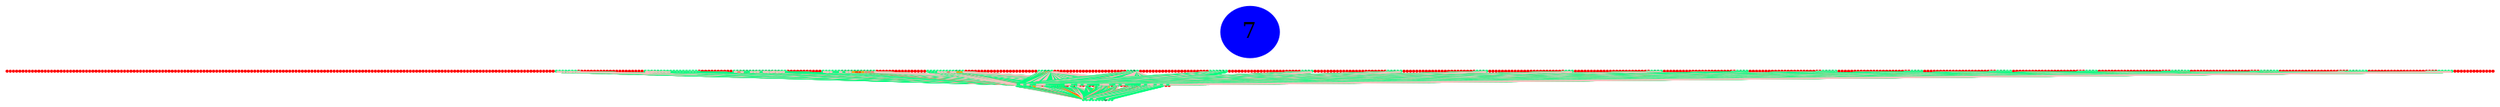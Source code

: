 graph {
	edge [bgcolor="purple:pink" color=yellow nodesep=0]
	graph [nodesep=0 ordering=out ranksep=0]
	I [label=7 color=blue height=0.02 style=filled width=0.02]
	x_0 [label="" color=red height=0.02 style=filled width=0.02]
	x_1 [label="" color=red height=0.02 style=filled width=0.02]
	x_2 [label="" color=red height=0.02 style=filled width=0.02]
	x_3 [label="" color=red height=0.02 style=filled width=0.02]
	x_4 [label="" color=red height=0.02 style=filled width=0.02]
	x_5 [label="" color=red height=0.02 style=filled width=0.02]
	x_6 [label="" color=red height=0.02 style=filled width=0.02]
	x_7 [label="" color=red height=0.02 style=filled width=0.02]
	x_8 [label="" color=red height=0.02 style=filled width=0.02]
	x_9 [label="" color=red height=0.02 style=filled width=0.02]
	x_10 [label="" color=red height=0.02 style=filled width=0.02]
	x_11 [label="" color=red height=0.02 style=filled width=0.02]
	x_12 [label="" color=red height=0.02 style=filled width=0.02]
	x_13 [label="" color=red height=0.02 style=filled width=0.02]
	x_14 [label="" color=red height=0.02 style=filled width=0.02]
	x_15 [label="" color=red height=0.02 style=filled width=0.02]
	x_16 [label="" color=red height=0.02 style=filled width=0.02]
	x_17 [label="" color=red height=0.02 style=filled width=0.02]
	x_18 [label="" color=red height=0.02 style=filled width=0.02]
	x_19 [label="" color=red height=0.02 style=filled width=0.02]
	x_20 [label="" color=red height=0.02 style=filled width=0.02]
	x_21 [label="" color=red height=0.02 style=filled width=0.02]
	x_22 [label="" color=red height=0.02 style=filled width=0.02]
	x_23 [label="" color=red height=0.02 style=filled width=0.02]
	x_24 [label="" color=red height=0.02 style=filled width=0.02]
	x_25 [label="" color=red height=0.02 style=filled width=0.02]
	x_26 [label="" color=red height=0.02 style=filled width=0.02]
	x_27 [label="" color=red height=0.02 style=filled width=0.02]
	x_28 [label="" color=red height=0.02 style=filled width=0.02]
	x_29 [label="" color=red height=0.02 style=filled width=0.02]
	x_30 [label="" color=red height=0.02 style=filled width=0.02]
	x_31 [label="" color=red height=0.02 style=filled width=0.02]
	x_32 [label="" color=red height=0.02 style=filled width=0.02]
	x_33 [label="" color=red height=0.02 style=filled width=0.02]
	x_34 [label="" color=red height=0.02 style=filled width=0.02]
	x_35 [label="" color=red height=0.02 style=filled width=0.02]
	x_36 [label="" color=red height=0.02 style=filled width=0.02]
	x_37 [label="" color=red height=0.02 style=filled width=0.02]
	x_38 [label="" color=red height=0.02 style=filled width=0.02]
	x_39 [label="" color=red height=0.02 style=filled width=0.02]
	x_40 [label="" color=red height=0.02 style=filled width=0.02]
	x_41 [label="" color=red height=0.02 style=filled width=0.02]
	x_42 [label="" color=red height=0.02 style=filled width=0.02]
	x_43 [label="" color=red height=0.02 style=filled width=0.02]
	x_44 [label="" color=red height=0.02 style=filled width=0.02]
	x_45 [label="" color=red height=0.02 style=filled width=0.02]
	x_46 [label="" color=red height=0.02 style=filled width=0.02]
	x_47 [label="" color=red height=0.02 style=filled width=0.02]
	x_48 [label="" color=red height=0.02 style=filled width=0.02]
	x_49 [label="" color=red height=0.02 style=filled width=0.02]
	x_50 [label="" color=red height=0.02 style=filled width=0.02]
	x_51 [label="" color=red height=0.02 style=filled width=0.02]
	x_52 [label="" color=red height=0.02 style=filled width=0.02]
	x_53 [label="" color=red height=0.02 style=filled width=0.02]
	x_54 [label="" color=red height=0.02 style=filled width=0.02]
	x_55 [label="" color=red height=0.02 style=filled width=0.02]
	x_56 [label="" color=red height=0.02 style=filled width=0.02]
	x_57 [label="" color=red height=0.02 style=filled width=0.02]
	x_58 [label="" color=red height=0.02 style=filled width=0.02]
	x_59 [label="" color=red height=0.02 style=filled width=0.02]
	x_60 [label="" color=red height=0.02 style=filled width=0.02]
	x_61 [label="" color=red height=0.02 style=filled width=0.02]
	x_62 [label="" color=red height=0.02 style=filled width=0.02]
	x_63 [label="" color=red height=0.02 style=filled width=0.02]
	x_64 [label="" color=red height=0.02 style=filled width=0.02]
	x_65 [label="" color=red height=0.02 style=filled width=0.02]
	x_66 [label="" color=red height=0.02 style=filled width=0.02]
	x_67 [label="" color=red height=0.02 style=filled width=0.02]
	x_68 [label="" color=red height=0.02 style=filled width=0.02]
	x_69 [label="" color=red height=0.02 style=filled width=0.02]
	x_70 [label="" color=red height=0.02 style=filled width=0.02]
	x_71 [label="" color=red height=0.02 style=filled width=0.02]
	x_72 [label="" color=red height=0.02 style=filled width=0.02]
	x_73 [label="" color=red height=0.02 style=filled width=0.02]
	x_74 [label="" color=red height=0.02 style=filled width=0.02]
	x_75 [label="" color=red height=0.02 style=filled width=0.02]
	x_76 [label="" color=red height=0.02 style=filled width=0.02]
	x_77 [label="" color=red height=0.02 style=filled width=0.02]
	x_78 [label="" color=red height=0.02 style=filled width=0.02]
	x_79 [label="" color=red height=0.02 style=filled width=0.02]
	x_80 [label="" color=red height=0.02 style=filled width=0.02]
	x_81 [label="" color=red height=0.02 style=filled width=0.02]
	x_82 [label="" color=red height=0.02 style=filled width=0.02]
	x_83 [label="" color=red height=0.02 style=filled width=0.02]
	x_84 [label="" color=red height=0.02 style=filled width=0.02]
	x_85 [label="" color=red height=0.02 style=filled width=0.02]
	x_86 [label="" color=red height=0.02 style=filled width=0.02]
	x_87 [label="" color=red height=0.02 style=filled width=0.02]
	x_88 [label="" color=red height=0.02 style=filled width=0.02]
	x_89 [label="" color=red height=0.02 style=filled width=0.02]
	x_90 [label="" color=red height=0.02 style=filled width=0.02]
	x_91 [label="" color=red height=0.02 style=filled width=0.02]
	x_92 [label="" color=red height=0.02 style=filled width=0.02]
	x_93 [label="" color=red height=0.02 style=filled width=0.02]
	x_94 [label="" color=red height=0.02 style=filled width=0.02]
	x_95 [label="" color=red height=0.02 style=filled width=0.02]
	x_96 [label="" color=red height=0.02 style=filled width=0.02]
	x_97 [label="" color=red height=0.02 style=filled width=0.02]
	x_98 [label="" color=red height=0.02 style=filled width=0.02]
	x_99 [label="" color=red height=0.02 style=filled width=0.02]
	x_100 [label="" color=red height=0.02 style=filled width=0.02]
	x_101 [label="" color=red height=0.02 style=filled width=0.02]
	x_102 [label="" color=red height=0.02 style=filled width=0.02]
	x_103 [label="" color=red height=0.02 style=filled width=0.02]
	x_104 [label="" color=red height=0.02 style=filled width=0.02]
	x_105 [label="" color=red height=0.02 style=filled width=0.02]
	x_106 [label="" color=red height=0.02 style=filled width=0.02]
	x_107 [label="" color=red height=0.02 style=filled width=0.02]
	x_108 [label="" color=red height=0.02 style=filled width=0.02]
	x_109 [label="" color=red height=0.02 style=filled width=0.02]
	x_110 [label="" color=red height=0.02 style=filled width=0.02]
	x_111 [label="" color=red height=0.02 style=filled width=0.02]
	x_112 [label="" color=red height=0.02 style=filled width=0.02]
	x_113 [label="" color=red height=0.02 style=filled width=0.02]
	x_114 [label="" color=red height=0.02 style=filled width=0.02]
	x_115 [label="" color=red height=0.02 style=filled width=0.02]
	x_116 [label="" color=red height=0.02 style=filled width=0.02]
	x_117 [label="" color=red height=0.02 style=filled width=0.02]
	x_118 [label="" color=red height=0.02 style=filled width=0.02]
	x_119 [label="" color=red height=0.02 style=filled width=0.02]
	x_120 [label="" color=red height=0.02 style=filled width=0.02]
	x_121 [label="" color=red height=0.02 style=filled width=0.02]
	x_122 [label="" color=red height=0.02 style=filled width=0.02]
	x_123 [label="" color=red height=0.02 style=filled width=0.02]
	x_124 [label="" color=red height=0.02 style=filled width=0.02]
	x_125 [label="" color=red height=0.02 style=filled width=0.02]
	x_126 [label="" color=red height=0.02 style=filled width=0.02]
	x_127 [label="" color=red height=0.02 style=filled width=0.02]
	x_128 [label="" color=red height=0.02 style=filled width=0.02]
	x_129 [label="" color=red height=0.02 style=filled width=0.02]
	x_130 [label="" color=red height=0.02 style=filled width=0.02]
	x_131 [label="" color=red height=0.02 style=filled width=0.02]
	x_132 [label="" color=red height=0.02 style=filled width=0.02]
	x_133 [label="" color=red height=0.02 style=filled width=0.02]
	x_134 [label="" color=red height=0.02 style=filled width=0.02]
	x_135 [label="" color=red height=0.02 style=filled width=0.02]
	x_136 [label="" color=red height=0.02 style=filled width=0.02]
	x_137 [label="" color=red height=0.02 style=filled width=0.02]
	x_138 [label="" color=red height=0.02 style=filled width=0.02]
	x_139 [label="" color=red height=0.02 style=filled width=0.02]
	x_140 [label="" color=red height=0.02 style=filled width=0.02]
	x_141 [label="" color=red height=0.02 style=filled width=0.02]
	x_142 [label="" color=red height=0.02 style=filled width=0.02]
	x_143 [label="" color=red height=0.02 style=filled width=0.02]
	x_144 [label="" color=red height=0.02 style=filled width=0.02]
	x_145 [label="" color=red height=0.02 style=filled width=0.02]
	x_146 [label="" color=red height=0.02 style=filled width=0.02]
	x_147 [label="" color=red height=0.02 style=filled width=0.02]
	x_148 [label="" color=red height=0.02 style=filled width=0.02]
	x_149 [label="" color=red height=0.02 style=filled width=0.02]
	x_150 [label="" color=red height=0.02 style=filled width=0.02]
	x_151 [label="" color=red height=0.02 style=filled width=0.02]
	x_152 [label="" color=red height=0.02 style=filled width=0.02]
	x_153 [label="" color=red height=0.02 style=filled width=0.02]
	x_154 [label="" color=red height=0.02 style=filled width=0.02]
	x_155 [label="" color=red height=0.02 style=filled width=0.02]
	x_156 [label="" color=red height=0.02 style=filled width=0.02]
	x_157 [label="" color=red height=0.02 style=filled width=0.02]
	x_158 [label="" color=red height=0.02 style=filled width=0.02]
	x_159 [label="" color=red height=0.02 style=filled width=0.02]
	x_160 [label="" color=red height=0.02 style=filled width=0.02]
	x_161 [label="" color=red height=0.02 style=filled width=0.02]
	x_162 [label="" color=red height=0.02 style=filled width=0.02]
	x_163 [label="" color=red height=0.02 style=filled width=0.02]
	x_164 [label="" color=red height=0.02 style=filled width=0.02]
	x_165 [label="" color=red height=0.02 style=filled width=0.02]
	x_166 [label="" color=red height=0.02 style=filled width=0.02]
	x_167 [label="" color=red height=0.02 style=filled width=0.02]
	x_168 [label="" color=red height=0.02 style=filled width=0.02]
	x_169 [label="" color=red height=0.02 style=filled width=0.02]
	x_170 [label="" color=red height=0.02 style=filled width=0.02]
	x_171 [label="" color=red height=0.02 style=filled width=0.02]
	x_172 [label="" color=red height=0.02 style=filled width=0.02]
	x_173 [label="" color=springgreen fillcolor=springgreen height=0.02 style=filled width=0.02]
	x_174 [label="" color=springgreen fillcolor=springgreen height=0.02 style=filled width=0.02]
	x_175 [label="" color=springgreen fillcolor=springgreen height=0.02 style=filled width=0.02]
	x_176 [label="" color=springgreen fillcolor=springgreen height=0.02 style=filled width=0.02]
	x_177 [label="" color=springgreen fillcolor=springgreen height=0.02 style=filled width=0.02]
	x_178 [label="" color=springgreen fillcolor=springgreen height=0.02 style=filled width=0.02]
	x_179 [label="" color=springgreen fillcolor=springgreen height=0.02 style=filled width=0.02]
	x_180 [label="" color=red height=0.02 style=filled width=0.02]
	x_181 [label="" color=red height=0.02 style=filled width=0.02]
	x_182 [label="" color=red height=0.02 style=filled width=0.02]
	x_183 [label="" color=red height=0.02 style=filled width=0.02]
	x_184 [label="" color=red height=0.02 style=filled width=0.02]
	x_185 [label="" color=red height=0.02 style=filled width=0.02]
	x_186 [label="" color=red height=0.02 style=filled width=0.02]
	x_187 [label="" color=red height=0.02 style=filled width=0.02]
	x_188 [label="" color=red height=0.02 style=filled width=0.02]
	x_189 [label="" color=red height=0.02 style=filled width=0.02]
	x_190 [label="" color=red height=0.02 style=filled width=0.02]
	x_191 [label="" color=red height=0.02 style=filled width=0.02]
	x_192 [label="" color=red height=0.02 style=filled width=0.02]
	x_193 [label="" color=red height=0.02 style=filled width=0.02]
	x_194 [label="" color=red height=0.02 style=filled width=0.02]
	x_195 [label="" color=red height=0.02 style=filled width=0.02]
	x_196 [label="" color=red height=0.02 style=filled width=0.02]
	x_197 [label="" color=red height=0.02 style=filled width=0.02]
	x_198 [label="" color=red height=0.02 style=filled width=0.02]
	x_199 [label="" color=red height=0.02 style=filled width=0.02]
	x_200 [label="" color=red height=0.02 style=filled width=0.02]
	x_201 [label="" color=springgreen fillcolor=springgreen height=0.02 style=filled width=0.02]
	x_202 [label="" color=springgreen1 fillcolor=springgreen1 height=0.02 style=filled width=0.02]
	x_203 [label="" color=springgreen2 fillcolor=springgreen2 height=0.02 style=filled width=0.02]
	x_204 [label="" color=springgreen2 fillcolor=springgreen2 height=0.02 style=filled width=0.02]
	x_205 [label="" color=springgreen2 fillcolor=springgreen2 height=0.02 style=filled width=0.02]
	x_206 [label="" color=springgreen fillcolor=springgreen height=0.02 style=filled width=0.02]
	x_207 [label="" color=springgreen fillcolor=springgreen height=0.02 style=filled width=0.02]
	x_208 [label="" color=springgreen fillcolor=springgreen height=0.02 style=filled width=0.02]
	x_209 [label="" color=springgreen fillcolor=springgreen height=0.02 style=filled width=0.02]
	x_210 [label="" color=springgreen fillcolor=springgreen height=0.02 style=filled width=0.02]
	x_211 [label="" color=springgreen fillcolor=springgreen height=0.02 style=filled width=0.02]
	x_212 [label="" color=springgreen fillcolor=springgreen height=0.02 style=filled width=0.02]
	x_213 [label="" color=springgreen fillcolor=springgreen height=0.02 style=filled width=0.02]
	x_214 [label="" color=springgreen fillcolor=springgreen height=0.02 style=filled width=0.02]
	x_215 [label="" color=springgreen fillcolor=springgreen height=0.02 style=filled width=0.02]
	x_216 [label="" color=springgreen fillcolor=springgreen height=0.02 style=filled width=0.02]
	x_217 [label="" color=springgreen fillcolor=springgreen height=0.02 style=filled width=0.02]
	x_218 [label="" color=red height=0.02 style=filled width=0.02]
	x_219 [label="" color=red height=0.02 style=filled width=0.02]
	x_220 [label="" color=red height=0.02 style=filled width=0.02]
	x_221 [label="" color=red height=0.02 style=filled width=0.02]
	x_222 [label="" color=red height=0.02 style=filled width=0.02]
	x_223 [label="" color=red height=0.02 style=filled width=0.02]
	x_224 [label="" color=red height=0.02 style=filled width=0.02]
	x_225 [label="" color=red height=0.02 style=filled width=0.02]
	x_226 [label="" color=red height=0.02 style=filled width=0.02]
	x_227 [label="" color=red height=0.02 style=filled width=0.02]
	x_228 [label="" color=red height=0.02 style=filled width=0.02]
	x_229 [label="" color=springgreen fillcolor=springgreen height=0.02 style=filled width=0.02]
	x_230 [label="" color=springgreen3 fillcolor=springgreen3 height=0.02 style=filled width=0.02]
	x_231 [label="" color=springgreen3 fillcolor=springgreen3 height=0.02 style=filled width=0.02]
	x_232 [label="" color=springgreen3 fillcolor=springgreen3 height=0.02 style=filled width=0.02]
	x_233 [label="" color=springgreen3 fillcolor=springgreen3 height=0.02 style=filled width=0.02]
	x_234 [label="" color=springgreen3 fillcolor=springgreen3 height=0.02 style=filled width=0.02]
	x_235 [label="" color=springgreen3 fillcolor=springgreen3 height=0.02 style=filled width=0.02]
	x_236 [label="" color=springgreen3 fillcolor=springgreen3 height=0.02 style=filled width=0.02]
	x_237 [label="" color=springgreen3 fillcolor=springgreen3 height=0.02 style=filled width=0.02]
	x_238 [label="" color=springgreen3 fillcolor=springgreen3 height=0.02 style=filled width=0.02]
	x_239 [label="" color=springgreen3 fillcolor=springgreen3 height=0.02 style=filled width=0.02]
	x_240 [label="" color=springgreen3 fillcolor=springgreen3 height=0.02 style=filled width=0.02]
	x_241 [label="" color=springgreen3 fillcolor=springgreen3 height=0.02 style=filled width=0.02]
	x_242 [label="" color=springgreen3 fillcolor=springgreen3 height=0.02 style=filled width=0.02]
	x_243 [label="" color=springgreen3 fillcolor=springgreen3 height=0.02 style=filled width=0.02]
	x_244 [label="" color=springgreen2 fillcolor=springgreen2 height=0.02 style=filled width=0.02]
	x_245 [label="" color=springgreen fillcolor=springgreen height=0.02 style=filled width=0.02]
	x_246 [label="" color=red height=0.02 style=filled width=0.02]
	x_247 [label="" color=red height=0.02 style=filled width=0.02]
	x_248 [label="" color=red height=0.02 style=filled width=0.02]
	x_249 [label="" color=red height=0.02 style=filled width=0.02]
	x_250 [label="" color=red height=0.02 style=filled width=0.02]
	x_251 [label="" color=red height=0.02 style=filled width=0.02]
	x_252 [label="" color=red height=0.02 style=filled width=0.02]
	x_253 [label="" color=red height=0.02 style=filled width=0.02]
	x_254 [label="" color=red height=0.02 style=filled width=0.02]
	x_255 [label="" color=red height=0.02 style=filled width=0.02]
	x_256 [label="" color=red height=0.02 style=filled width=0.02]
	x_257 [label="" color=springgreen fillcolor=springgreen height=0.02 style=filled width=0.02]
	x_258 [label="" color=springgreen1 fillcolor=springgreen1 height=0.02 style=filled width=0.02]
	x_259 [label="" color=springgreen1 fillcolor=springgreen1 height=0.02 style=filled width=0.02]
	x_260 [label="" color=springgreen1 fillcolor=springgreen1 height=0.02 style=filled width=0.02]
	x_261 [label="" color=springgreen1 fillcolor=springgreen1 height=0.02 style=filled width=0.02]
	x_262 [label="" color=springgreen2 fillcolor=springgreen2 height=0.02 style=filled width=0.02]
	x_263 [label="" color=springgreen3 fillcolor=springgreen3 height=0.02 style=filled width=0.02]
	x_264 [label="" color=springgreen3 fillcolor=springgreen3 height=0.02 style=filled width=0.02]
	x_265 [label="" color=springgreen3 fillcolor=springgreen3 height=0.02 style=filled width=0.02]
	x_266 [label="" color=springgreen3 fillcolor=springgreen3 height=0.02 style=filled width=0.02]
	x_267 [label="" color=springgreen3 fillcolor=springgreen3 height=0.02 style=filled width=0.02]
	x_268 [label="" color=springgreen3 fillcolor=springgreen3 height=0.02 style=filled width=0.02]
	x_269 [label="" color=springgreen3 fillcolor=springgreen3 height=0.02 style=filled width=0.02]
	x_270 [label="" color=springgreen3 fillcolor=springgreen3 height=0.02 style=filled width=0.02]
	x_271 [label="" color=springgreen3 fillcolor=springgreen3 height=0.02 style=filled width=0.02]
	x_272 [label="" color=springgreen3 fillcolor=springgreen3 height=0.02 style=filled width=0.02]
	x_273 [label="" color=springgreen2 fillcolor=springgreen2 height=0.02 style=filled width=0.02]
	x_274 [label="" color=red height=0.02 style=filled width=0.02]
	x_275 [label="" color=red height=0.02 style=filled width=0.02]
	x_276 [label="" color=red height=0.02 style=filled width=0.02]
	x_277 [label="" color=red height=0.02 style=filled width=0.02]
	x_278 [label="" color=red height=0.02 style=filled width=0.02]
	x_279 [label="" color=red height=0.02 style=filled width=0.02]
	x_280 [label="" color=red height=0.02 style=filled width=0.02]
	x_281 [label="" color=red height=0.02 style=filled width=0.02]
	x_282 [label="" color=red height=0.02 style=filled width=0.02]
	x_283 [label="" color=red height=0.02 style=filled width=0.02]
	x_284 [label="" color=red height=0.02 style=filled width=0.02]
	x_285 [label="" color=red height=0.02 style=filled width=0.02]
	x_286 [label="" color=red height=0.02 style=filled width=0.02]
	x_287 [label="" color=red height=0.02 style=filled width=0.02]
	x_288 [label="" color=red height=0.02 style=filled width=0.02]
	x_289 [label="" color=red height=0.02 style=filled width=0.02]
	x_290 [label="" color=springgreen fillcolor=springgreen height=0.02 style=filled width=0.02]
	x_291 [label="" color=springgreen fillcolor=springgreen height=0.02 style=filled width=0.02]
	x_292 [label="" color=springgreen1 fillcolor=springgreen1 height=0.02 style=filled width=0.02]
	x_293 [label="" color=springgreen fillcolor=springgreen height=0.02 style=filled width=0.02]
	x_294 [label="" color=springgreen1 fillcolor=springgreen1 height=0.02 style=filled width=0.02]
	x_295 [label="" color=springgreen1 fillcolor=springgreen1 height=0.02 style=filled width=0.02]
	x_296 [label="" color=springgreen1 fillcolor=springgreen1 height=0.02 style=filled width=0.02]
	x_297 [label="" color=springgreen fillcolor=springgreen height=0.02 style=filled width=0.02]
	x_298 [label="" color=springgreen fillcolor=springgreen height=0.02 style=filled width=0.02]
	x_299 [label="" color=springgreen3 fillcolor=springgreen3 height=0.02 style=filled width=0.02]
	x_300 [label="" color=springgreen3 fillcolor=springgreen3 height=0.02 style=filled width=0.02]
	x_301 [label="" color=springgreen1 fillcolor=springgreen1 height=0.02 style=filled width=0.02]
	x_302 [label="" color=red height=0.02 style=filled width=0.02]
	x_303 [label="" color=red height=0.02 style=filled width=0.02]
	x_304 [label="" color=red height=0.02 style=filled width=0.02]
	x_305 [label="" color=red height=0.02 style=filled width=0.02]
	x_306 [label="" color=red height=0.02 style=filled width=0.02]
	x_307 [label="" color=red height=0.02 style=filled width=0.02]
	x_308 [label="" color=red height=0.02 style=filled width=0.02]
	x_309 [label="" color=red height=0.02 style=filled width=0.02]
	x_310 [label="" color=red height=0.02 style=filled width=0.02]
	x_311 [label="" color=red height=0.02 style=filled width=0.02]
	x_312 [label="" color=red height=0.02 style=filled width=0.02]
	x_313 [label="" color=red height=0.02 style=filled width=0.02]
	x_314 [label="" color=red height=0.02 style=filled width=0.02]
	x_315 [label="" color=red height=0.02 style=filled width=0.02]
	x_316 [label="" color=red height=0.02 style=filled width=0.02]
	x_317 [label="" color=red height=0.02 style=filled width=0.02]
	x_318 [label="" color=red height=0.02 style=filled width=0.02]
	x_319 [label="" color=red height=0.02 style=filled width=0.02]
	x_320 [label="" color=red height=0.02 style=filled width=0.02]
	x_321 [label="" color=red height=0.02 style=filled width=0.02]
	x_322 [label="" color=red height=0.02 style=filled width=0.02]
	x_323 [label="" color=red height=0.02 style=filled width=0.02]
	x_324 [label="" color=red height=0.02 style=filled width=0.02]
	x_325 [label="" color=springgreen fillcolor=springgreen height=0.02 style=filled width=0.02]
	x_326 [label="" color=springgreen1 fillcolor=springgreen1 height=0.02 style=filled width=0.02]
	x_327 [label="" color=springgreen3 fillcolor=springgreen3 height=0.02 style=filled width=0.02]
	x_328 [label="" color=springgreen3 fillcolor=springgreen3 height=0.02 style=filled width=0.02]
	x_329 [label="" color=springgreen fillcolor=springgreen height=0.02 style=filled width=0.02]
	x_330 [label="" color=red height=0.02 style=filled width=0.02]
	x_331 [label="" color=red height=0.02 style=filled width=0.02]
	x_332 [label="" color=red height=0.02 style=filled width=0.02]
	x_333 [label="" color=red height=0.02 style=filled width=0.02]
	x_334 [label="" color=red height=0.02 style=filled width=0.02]
	x_335 [label="" color=red height=0.02 style=filled width=0.02]
	x_336 [label="" color=red height=0.02 style=filled width=0.02]
	x_337 [label="" color=red height=0.02 style=filled width=0.02]
	x_338 [label="" color=red height=0.02 style=filled width=0.02]
	x_339 [label="" color=red height=0.02 style=filled width=0.02]
	x_340 [label="" color=red height=0.02 style=filled width=0.02]
	x_341 [label="" color=red height=0.02 style=filled width=0.02]
	x_342 [label="" color=red height=0.02 style=filled width=0.02]
	x_343 [label="" color=red height=0.02 style=filled width=0.02]
	x_344 [label="" color=red height=0.02 style=filled width=0.02]
	x_345 [label="" color=red height=0.02 style=filled width=0.02]
	x_346 [label="" color=red height=0.02 style=filled width=0.02]
	x_347 [label="" color=red height=0.02 style=filled width=0.02]
	x_348 [label="" color=red height=0.02 style=filled width=0.02]
	x_349 [label="" color=red height=0.02 style=filled width=0.02]
	x_350 [label="" color=red height=0.02 style=filled width=0.02]
	x_351 [label="" color=red height=0.02 style=filled width=0.02]
	x_352 [label="" color=red height=0.02 style=filled width=0.02]
	x_353 [label="" color=springgreen fillcolor=springgreen height=0.02 style=filled width=0.02]
	x_354 [label="" color=springgreen3 fillcolor=springgreen3 height=0.02 style=filled width=0.02]
	x_355 [label="" color=springgreen4 fillcolor=springgreen4 height=0.02 style=filled width=0.02]
	x_356 [label="" color=springgreen1 fillcolor=springgreen1 height=0.02 style=filled width=0.02]
	x_357 [label="" color=red height=0.02 style=filled width=0.02]
	x_358 [label="" color=red height=0.02 style=filled width=0.02]
	x_359 [label="" color=red height=0.02 style=filled width=0.02]
	x_360 [label="" color=red height=0.02 style=filled width=0.02]
	x_361 [label="" color=red height=0.02 style=filled width=0.02]
	x_362 [label="" color=red height=0.02 style=filled width=0.02]
	x_363 [label="" color=red height=0.02 style=filled width=0.02]
	x_364 [label="" color=red height=0.02 style=filled width=0.02]
	x_365 [label="" color=red height=0.02 style=filled width=0.02]
	x_366 [label="" color=red height=0.02 style=filled width=0.02]
	x_367 [label="" color=red height=0.02 style=filled width=0.02]
	x_368 [label="" color=red height=0.02 style=filled width=0.02]
	x_369 [label="" color=red height=0.02 style=filled width=0.02]
	x_370 [label="" color=red height=0.02 style=filled width=0.02]
	x_371 [label="" color=red height=0.02 style=filled width=0.02]
	x_372 [label="" color=red height=0.02 style=filled width=0.02]
	x_373 [label="" color=red height=0.02 style=filled width=0.02]
	x_374 [label="" color=red height=0.02 style=filled width=0.02]
	x_375 [label="" color=red height=0.02 style=filled width=0.02]
	x_376 [label="" color=red height=0.02 style=filled width=0.02]
	x_377 [label="" color=red height=0.02 style=filled width=0.02]
	x_378 [label="" color=red height=0.02 style=filled width=0.02]
	x_379 [label="" color=springgreen fillcolor=springgreen height=0.02 style=filled width=0.02]
	x_380 [label="" color=springgreen fillcolor=springgreen height=0.02 style=filled width=0.02]
	x_381 [label="" color=springgreen2 fillcolor=springgreen2 height=0.02 style=filled width=0.02]
	x_382 [label="" color=springgreen3 fillcolor=springgreen3 height=0.02 style=filled width=0.02]
	x_383 [label="" color=springgreen3 fillcolor=springgreen3 height=0.02 style=filled width=0.02]
	x_384 [label="" color=springgreen fillcolor=springgreen height=0.02 style=filled width=0.02]
	x_385 [label="" color=red height=0.02 style=filled width=0.02]
	x_386 [label="" color=red height=0.02 style=filled width=0.02]
	x_387 [label="" color=red height=0.02 style=filled width=0.02]
	x_388 [label="" color=red height=0.02 style=filled width=0.02]
	x_389 [label="" color=red height=0.02 style=filled width=0.02]
	x_390 [label="" color=red height=0.02 style=filled width=0.02]
	x_391 [label="" color=red height=0.02 style=filled width=0.02]
	x_392 [label="" color=red height=0.02 style=filled width=0.02]
	x_393 [label="" color=red height=0.02 style=filled width=0.02]
	x_394 [label="" color=red height=0.02 style=filled width=0.02]
	x_395 [label="" color=red height=0.02 style=filled width=0.02]
	x_396 [label="" color=red height=0.02 style=filled width=0.02]
	x_397 [label="" color=red height=0.02 style=filled width=0.02]
	x_398 [label="" color=red height=0.02 style=filled width=0.02]
	x_399 [label="" color=red height=0.02 style=filled width=0.02]
	x_400 [label="" color=red height=0.02 style=filled width=0.02]
	x_401 [label="" color=red height=0.02 style=filled width=0.02]
	x_402 [label="" color=red height=0.02 style=filled width=0.02]
	x_403 [label="" color=red height=0.02 style=filled width=0.02]
	x_404 [label="" color=red height=0.02 style=filled width=0.02]
	x_405 [label="" color=red height=0.02 style=filled width=0.02]
	x_406 [label="" color=red height=0.02 style=filled width=0.02]
	x_407 [label="" color=red height=0.02 style=filled width=0.02]
	x_408 [label="" color=springgreen fillcolor=springgreen height=0.02 style=filled width=0.02]
	x_409 [label="" color=springgreen3 fillcolor=springgreen3 height=0.02 style=filled width=0.02]
	x_410 [label="" color=springgreen3 fillcolor=springgreen3 height=0.02 style=filled width=0.02]
	x_411 [label="" color=springgreen fillcolor=springgreen height=0.02 style=filled width=0.02]
	x_412 [label="" color=red height=0.02 style=filled width=0.02]
	x_413 [label="" color=red height=0.02 style=filled width=0.02]
	x_414 [label="" color=red height=0.02 style=filled width=0.02]
	x_415 [label="" color=red height=0.02 style=filled width=0.02]
	x_416 [label="" color=red height=0.02 style=filled width=0.02]
	x_417 [label="" color=red height=0.02 style=filled width=0.02]
	x_418 [label="" color=red height=0.02 style=filled width=0.02]
	x_419 [label="" color=red height=0.02 style=filled width=0.02]
	x_420 [label="" color=red height=0.02 style=filled width=0.02]
	x_421 [label="" color=red height=0.02 style=filled width=0.02]
	x_422 [label="" color=red height=0.02 style=filled width=0.02]
	x_423 [label="" color=red height=0.02 style=filled width=0.02]
	x_424 [label="" color=red height=0.02 style=filled width=0.02]
	x_425 [label="" color=red height=0.02 style=filled width=0.02]
	x_426 [label="" color=red height=0.02 style=filled width=0.02]
	x_427 [label="" color=red height=0.02 style=filled width=0.02]
	x_428 [label="" color=red height=0.02 style=filled width=0.02]
	x_429 [label="" color=red height=0.02 style=filled width=0.02]
	x_430 [label="" color=red height=0.02 style=filled width=0.02]
	x_431 [label="" color=red height=0.02 style=filled width=0.02]
	x_432 [label="" color=red height=0.02 style=filled width=0.02]
	x_433 [label="" color=red height=0.02 style=filled width=0.02]
	x_434 [label="" color=red height=0.02 style=filled width=0.02]
	x_435 [label="" color=springgreen fillcolor=springgreen height=0.02 style=filled width=0.02]
	x_436 [label="" color=springgreen2 fillcolor=springgreen2 height=0.02 style=filled width=0.02]
	x_437 [label="" color=springgreen3 fillcolor=springgreen3 height=0.02 style=filled width=0.02]
	x_438 [label="" color=springgreen2 fillcolor=springgreen2 height=0.02 style=filled width=0.02]
	x_439 [label="" color=springgreen fillcolor=springgreen height=0.02 style=filled width=0.02]
	x_440 [label="" color=red height=0.02 style=filled width=0.02]
	x_441 [label="" color=red height=0.02 style=filled width=0.02]
	x_442 [label="" color=red height=0.02 style=filled width=0.02]
	x_443 [label="" color=red height=0.02 style=filled width=0.02]
	x_444 [label="" color=red height=0.02 style=filled width=0.02]
	x_445 [label="" color=red height=0.02 style=filled width=0.02]
	x_446 [label="" color=red height=0.02 style=filled width=0.02]
	x_447 [label="" color=red height=0.02 style=filled width=0.02]
	x_448 [label="" color=red height=0.02 style=filled width=0.02]
	x_449 [label="" color=red height=0.02 style=filled width=0.02]
	x_450 [label="" color=red height=0.02 style=filled width=0.02]
	x_451 [label="" color=red height=0.02 style=filled width=0.02]
	x_452 [label="" color=red height=0.02 style=filled width=0.02]
	x_453 [label="" color=red height=0.02 style=filled width=0.02]
	x_454 [label="" color=red height=0.02 style=filled width=0.02]
	x_455 [label="" color=red height=0.02 style=filled width=0.02]
	x_456 [label="" color=red height=0.02 style=filled width=0.02]
	x_457 [label="" color=red height=0.02 style=filled width=0.02]
	x_458 [label="" color=red height=0.02 style=filled width=0.02]
	x_459 [label="" color=red height=0.02 style=filled width=0.02]
	x_460 [label="" color=red height=0.02 style=filled width=0.02]
	x_461 [label="" color=red height=0.02 style=filled width=0.02]
	x_462 [label="" color=red height=0.02 style=filled width=0.02]
	x_463 [label="" color=springgreen fillcolor=springgreen height=0.02 style=filled width=0.02]
	x_464 [label="" color=springgreen3 fillcolor=springgreen3 height=0.02 style=filled width=0.02]
	x_465 [label="" color=springgreen3 fillcolor=springgreen3 height=0.02 style=filled width=0.02]
	x_466 [label="" color=springgreen fillcolor=springgreen height=0.02 style=filled width=0.02]
	x_467 [label="" color=red height=0.02 style=filled width=0.02]
	x_468 [label="" color=red height=0.02 style=filled width=0.02]
	x_469 [label="" color=red height=0.02 style=filled width=0.02]
	x_470 [label="" color=red height=0.02 style=filled width=0.02]
	x_471 [label="" color=red height=0.02 style=filled width=0.02]
	x_472 [label="" color=red height=0.02 style=filled width=0.02]
	x_473 [label="" color=red height=0.02 style=filled width=0.02]
	x_474 [label="" color=red height=0.02 style=filled width=0.02]
	x_475 [label="" color=red height=0.02 style=filled width=0.02]
	x_476 [label="" color=red height=0.02 style=filled width=0.02]
	x_477 [label="" color=red height=0.02 style=filled width=0.02]
	x_478 [label="" color=red height=0.02 style=filled width=0.02]
	x_479 [label="" color=red height=0.02 style=filled width=0.02]
	x_480 [label="" color=red height=0.02 style=filled width=0.02]
	x_481 [label="" color=red height=0.02 style=filled width=0.02]
	x_482 [label="" color=red height=0.02 style=filled width=0.02]
	x_483 [label="" color=red height=0.02 style=filled width=0.02]
	x_484 [label="" color=red height=0.02 style=filled width=0.02]
	x_485 [label="" color=red height=0.02 style=filled width=0.02]
	x_486 [label="" color=red height=0.02 style=filled width=0.02]
	x_487 [label="" color=red height=0.02 style=filled width=0.02]
	x_488 [label="" color=red height=0.02 style=filled width=0.02]
	x_489 [label="" color=red height=0.02 style=filled width=0.02]
	x_490 [label="" color=red height=0.02 style=filled width=0.02]
	x_491 [label="" color=springgreen1 fillcolor=springgreen1 height=0.02 style=filled width=0.02]
	x_492 [label="" color=springgreen3 fillcolor=springgreen3 height=0.02 style=filled width=0.02]
	x_493 [label="" color=springgreen2 fillcolor=springgreen2 height=0.02 style=filled width=0.02]
	x_494 [label="" color=red height=0.02 style=filled width=0.02]
	x_495 [label="" color=red height=0.02 style=filled width=0.02]
	x_496 [label="" color=red height=0.02 style=filled width=0.02]
	x_497 [label="" color=red height=0.02 style=filled width=0.02]
	x_498 [label="" color=red height=0.02 style=filled width=0.02]
	x_499 [label="" color=red height=0.02 style=filled width=0.02]
	x_500 [label="" color=red height=0.02 style=filled width=0.02]
	x_501 [label="" color=red height=0.02 style=filled width=0.02]
	x_502 [label="" color=red height=0.02 style=filled width=0.02]
	x_503 [label="" color=red height=0.02 style=filled width=0.02]
	x_504 [label="" color=red height=0.02 style=filled width=0.02]
	x_505 [label="" color=red height=0.02 style=filled width=0.02]
	x_506 [label="" color=red height=0.02 style=filled width=0.02]
	x_507 [label="" color=red height=0.02 style=filled width=0.02]
	x_508 [label="" color=red height=0.02 style=filled width=0.02]
	x_509 [label="" color=red height=0.02 style=filled width=0.02]
	x_510 [label="" color=red height=0.02 style=filled width=0.02]
	x_511 [label="" color=red height=0.02 style=filled width=0.02]
	x_512 [label="" color=red height=0.02 style=filled width=0.02]
	x_513 [label="" color=red height=0.02 style=filled width=0.02]
	x_514 [label="" color=red height=0.02 style=filled width=0.02]
	x_515 [label="" color=red height=0.02 style=filled width=0.02]
	x_516 [label="" color=red height=0.02 style=filled width=0.02]
	x_517 [label="" color=red height=0.02 style=filled width=0.02]
	x_518 [label="" color=springgreen1 fillcolor=springgreen1 height=0.02 style=filled width=0.02]
	x_519 [label="" color=springgreen3 fillcolor=springgreen3 height=0.02 style=filled width=0.02]
	x_520 [label="" color=springgreen3 fillcolor=springgreen3 height=0.02 style=filled width=0.02]
	x_521 [label="" color=springgreen fillcolor=springgreen height=0.02 style=filled width=0.02]
	x_522 [label="" color=red height=0.02 style=filled width=0.02]
	x_523 [label="" color=red height=0.02 style=filled width=0.02]
	x_524 [label="" color=red height=0.02 style=filled width=0.02]
	x_525 [label="" color=red height=0.02 style=filled width=0.02]
	x_526 [label="" color=red height=0.02 style=filled width=0.02]
	x_527 [label="" color=red height=0.02 style=filled width=0.02]
	x_528 [label="" color=red height=0.02 style=filled width=0.02]
	x_529 [label="" color=red height=0.02 style=filled width=0.02]
	x_530 [label="" color=red height=0.02 style=filled width=0.02]
	x_531 [label="" color=red height=0.02 style=filled width=0.02]
	x_532 [label="" color=red height=0.02 style=filled width=0.02]
	x_533 [label="" color=red height=0.02 style=filled width=0.02]
	x_534 [label="" color=red height=0.02 style=filled width=0.02]
	x_535 [label="" color=red height=0.02 style=filled width=0.02]
	x_536 [label="" color=red height=0.02 style=filled width=0.02]
	x_537 [label="" color=red height=0.02 style=filled width=0.02]
	x_538 [label="" color=red height=0.02 style=filled width=0.02]
	x_539 [label="" color=red height=0.02 style=filled width=0.02]
	x_540 [label="" color=red height=0.02 style=filled width=0.02]
	x_541 [label="" color=red height=0.02 style=filled width=0.02]
	x_542 [label="" color=red height=0.02 style=filled width=0.02]
	x_543 [label="" color=red height=0.02 style=filled width=0.02]
	x_544 [label="" color=red height=0.02 style=filled width=0.02]
	x_545 [label="" color=springgreen fillcolor=springgreen height=0.02 style=filled width=0.02]
	x_546 [label="" color=springgreen3 fillcolor=springgreen3 height=0.02 style=filled width=0.02]
	x_547 [label="" color=springgreen3 fillcolor=springgreen3 height=0.02 style=filled width=0.02]
	x_548 [label="" color=springgreen2 fillcolor=springgreen2 height=0.02 style=filled width=0.02]
	x_549 [label="" color=red height=0.02 style=filled width=0.02]
	x_550 [label="" color=red height=0.02 style=filled width=0.02]
	x_551 [label="" color=red height=0.02 style=filled width=0.02]
	x_552 [label="" color=red height=0.02 style=filled width=0.02]
	x_553 [label="" color=red height=0.02 style=filled width=0.02]
	x_554 [label="" color=red height=0.02 style=filled width=0.02]
	x_555 [label="" color=red height=0.02 style=filled width=0.02]
	x_556 [label="" color=red height=0.02 style=filled width=0.02]
	x_557 [label="" color=red height=0.02 style=filled width=0.02]
	x_558 [label="" color=red height=0.02 style=filled width=0.02]
	x_559 [label="" color=red height=0.02 style=filled width=0.02]
	x_560 [label="" color=red height=0.02 style=filled width=0.02]
	x_561 [label="" color=red height=0.02 style=filled width=0.02]
	x_562 [label="" color=red height=0.02 style=filled width=0.02]
	x_563 [label="" color=red height=0.02 style=filled width=0.02]
	x_564 [label="" color=red height=0.02 style=filled width=0.02]
	x_565 [label="" color=red height=0.02 style=filled width=0.02]
	x_566 [label="" color=red height=0.02 style=filled width=0.02]
	x_567 [label="" color=red height=0.02 style=filled width=0.02]
	x_568 [label="" color=red height=0.02 style=filled width=0.02]
	x_569 [label="" color=red height=0.02 style=filled width=0.02]
	x_570 [label="" color=red height=0.02 style=filled width=0.02]
	x_571 [label="" color=red height=0.02 style=filled width=0.02]
	x_572 [label="" color=springgreen fillcolor=springgreen height=0.02 style=filled width=0.02]
	x_573 [label="" color=springgreen3 fillcolor=springgreen3 height=0.02 style=filled width=0.02]
	x_574 [label="" color=springgreen3 fillcolor=springgreen3 height=0.02 style=filled width=0.02]
	x_575 [label="" color=springgreen3 fillcolor=springgreen3 height=0.02 style=filled width=0.02]
	x_576 [label="" color=springgreen fillcolor=springgreen height=0.02 style=filled width=0.02]
	x_577 [label="" color=red height=0.02 style=filled width=0.02]
	x_578 [label="" color=red height=0.02 style=filled width=0.02]
	x_579 [label="" color=red height=0.02 style=filled width=0.02]
	x_580 [label="" color=red height=0.02 style=filled width=0.02]
	x_581 [label="" color=red height=0.02 style=filled width=0.02]
	x_582 [label="" color=red height=0.02 style=filled width=0.02]
	x_583 [label="" color=red height=0.02 style=filled width=0.02]
	x_584 [label="" color=red height=0.02 style=filled width=0.02]
	x_585 [label="" color=red height=0.02 style=filled width=0.02]
	x_586 [label="" color=red height=0.02 style=filled width=0.02]
	x_587 [label="" color=red height=0.02 style=filled width=0.02]
	x_588 [label="" color=red height=0.02 style=filled width=0.02]
	x_589 [label="" color=red height=0.02 style=filled width=0.02]
	x_590 [label="" color=red height=0.02 style=filled width=0.02]
	x_591 [label="" color=red height=0.02 style=filled width=0.02]
	x_592 [label="" color=red height=0.02 style=filled width=0.02]
	x_593 [label="" color=red height=0.02 style=filled width=0.02]
	x_594 [label="" color=red height=0.02 style=filled width=0.02]
	x_595 [label="" color=red height=0.02 style=filled width=0.02]
	x_596 [label="" color=red height=0.02 style=filled width=0.02]
	x_597 [label="" color=red height=0.02 style=filled width=0.02]
	x_598 [label="" color=red height=0.02 style=filled width=0.02]
	x_599 [label="" color=red height=0.02 style=filled width=0.02]
	x_600 [label="" color=springgreen fillcolor=springgreen height=0.02 style=filled width=0.02]
	x_601 [label="" color=springgreen3 fillcolor=springgreen3 height=0.02 style=filled width=0.02]
	x_602 [label="" color=springgreen3 fillcolor=springgreen3 height=0.02 style=filled width=0.02]
	x_603 [label="" color=springgreen1 fillcolor=springgreen1 height=0.02 style=filled width=0.02]
	x_604 [label="" color=red height=0.02 style=filled width=0.02]
	x_605 [label="" color=red height=0.02 style=filled width=0.02]
	x_606 [label="" color=red height=0.02 style=filled width=0.02]
	x_607 [label="" color=red height=0.02 style=filled width=0.02]
	x_608 [label="" color=red height=0.02 style=filled width=0.02]
	x_609 [label="" color=red height=0.02 style=filled width=0.02]
	x_610 [label="" color=red height=0.02 style=filled width=0.02]
	x_611 [label="" color=red height=0.02 style=filled width=0.02]
	x_612 [label="" color=red height=0.02 style=filled width=0.02]
	x_613 [label="" color=red height=0.02 style=filled width=0.02]
	x_614 [label="" color=red height=0.02 style=filled width=0.02]
	x_615 [label="" color=red height=0.02 style=filled width=0.02]
	x_616 [label="" color=red height=0.02 style=filled width=0.02]
	x_617 [label="" color=red height=0.02 style=filled width=0.02]
	x_618 [label="" color=red height=0.02 style=filled width=0.02]
	x_619 [label="" color=red height=0.02 style=filled width=0.02]
	x_620 [label="" color=red height=0.02 style=filled width=0.02]
	x_621 [label="" color=red height=0.02 style=filled width=0.02]
	x_622 [label="" color=red height=0.02 style=filled width=0.02]
	x_623 [label="" color=red height=0.02 style=filled width=0.02]
	x_624 [label="" color=red height=0.02 style=filled width=0.02]
	x_625 [label="" color=red height=0.02 style=filled width=0.02]
	x_626 [label="" color=red height=0.02 style=filled width=0.02]
	x_627 [label="" color=springgreen fillcolor=springgreen height=0.02 style=filled width=0.02]
	x_628 [label="" color=springgreen3 fillcolor=springgreen3 height=0.02 style=filled width=0.02]
	x_629 [label="" color=springgreen3 fillcolor=springgreen3 height=0.02 style=filled width=0.02]
	x_630 [label="" color=springgreen1 fillcolor=springgreen1 height=0.02 style=filled width=0.02]
	x_631 [label="" color=springgreen fillcolor=springgreen height=0.02 style=filled width=0.02]
	x_632 [label="" color=red height=0.02 style=filled width=0.02]
	x_633 [label="" color=red height=0.02 style=filled width=0.02]
	x_634 [label="" color=red height=0.02 style=filled width=0.02]
	x_635 [label="" color=red height=0.02 style=filled width=0.02]
	x_636 [label="" color=red height=0.02 style=filled width=0.02]
	x_637 [label="" color=red height=0.02 style=filled width=0.02]
	x_638 [label="" color=red height=0.02 style=filled width=0.02]
	x_639 [label="" color=red height=0.02 style=filled width=0.02]
	x_640 [label="" color=red height=0.02 style=filled width=0.02]
	x_641 [label="" color=red height=0.02 style=filled width=0.02]
	x_642 [label="" color=red height=0.02 style=filled width=0.02]
	x_643 [label="" color=red height=0.02 style=filled width=0.02]
	x_644 [label="" color=red height=0.02 style=filled width=0.02]
	x_645 [label="" color=red height=0.02 style=filled width=0.02]
	x_646 [label="" color=red height=0.02 style=filled width=0.02]
	x_647 [label="" color=red height=0.02 style=filled width=0.02]
	x_648 [label="" color=red height=0.02 style=filled width=0.02]
	x_649 [label="" color=red height=0.02 style=filled width=0.02]
	x_650 [label="" color=red height=0.02 style=filled width=0.02]
	x_651 [label="" color=red height=0.02 style=filled width=0.02]
	x_652 [label="" color=red height=0.02 style=filled width=0.02]
	x_653 [label="" color=red height=0.02 style=filled width=0.02]
	x_654 [label="" color=red height=0.02 style=filled width=0.02]
	x_655 [label="" color=springgreen2 fillcolor=springgreen2 height=0.02 style=filled width=0.02]
	x_656 [label="" color=springgreen3 fillcolor=springgreen3 height=0.02 style=filled width=0.02]
	x_657 [label="" color=springgreen3 fillcolor=springgreen3 height=0.02 style=filled width=0.02]
	x_658 [label="" color=springgreen fillcolor=springgreen height=0.02 style=filled width=0.02]
	x_659 [label="" color=red height=0.02 style=filled width=0.02]
	x_660 [label="" color=red height=0.02 style=filled width=0.02]
	x_661 [label="" color=red height=0.02 style=filled width=0.02]
	x_662 [label="" color=red height=0.02 style=filled width=0.02]
	x_663 [label="" color=red height=0.02 style=filled width=0.02]
	x_664 [label="" color=red height=0.02 style=filled width=0.02]
	x_665 [label="" color=red height=0.02 style=filled width=0.02]
	x_666 [label="" color=red height=0.02 style=filled width=0.02]
	x_667 [label="" color=red height=0.02 style=filled width=0.02]
	x_668 [label="" color=red height=0.02 style=filled width=0.02]
	x_669 [label="" color=red height=0.02 style=filled width=0.02]
	x_670 [label="" color=red height=0.02 style=filled width=0.02]
	x_671 [label="" color=red height=0.02 style=filled width=0.02]
	x_672 [label="" color=red height=0.02 style=filled width=0.02]
	x_673 [label="" color=red height=0.02 style=filled width=0.02]
	x_674 [label="" color=red height=0.02 style=filled width=0.02]
	x_675 [label="" color=red height=0.02 style=filled width=0.02]
	x_676 [label="" color=red height=0.02 style=filled width=0.02]
	x_677 [label="" color=red height=0.02 style=filled width=0.02]
	x_678 [label="" color=red height=0.02 style=filled width=0.02]
	x_679 [label="" color=red height=0.02 style=filled width=0.02]
	x_680 [label="" color=red height=0.02 style=filled width=0.02]
	x_681 [label="" color=red height=0.02 style=filled width=0.02]
	x_682 [label="" color=springgreen fillcolor=springgreen height=0.02 style=filled width=0.02]
	x_683 [label="" color=springgreen3 fillcolor=springgreen3 height=0.02 style=filled width=0.02]
	x_684 [label="" color=springgreen3 fillcolor=springgreen3 height=0.02 style=filled width=0.02]
	x_685 [label="" color=springgreen3 fillcolor=springgreen3 height=0.02 style=filled width=0.02]
	x_686 [label="" color=springgreen fillcolor=springgreen height=0.02 style=filled width=0.02]
	x_687 [label="" color=springgreen fillcolor=springgreen height=0.02 style=filled width=0.02]
	x_688 [label="" color=red height=0.02 style=filled width=0.02]
	x_689 [label="" color=red height=0.02 style=filled width=0.02]
	x_690 [label="" color=red height=0.02 style=filled width=0.02]
	x_691 [label="" color=red height=0.02 style=filled width=0.02]
	x_692 [label="" color=red height=0.02 style=filled width=0.02]
	x_693 [label="" color=red height=0.02 style=filled width=0.02]
	x_694 [label="" color=red height=0.02 style=filled width=0.02]
	x_695 [label="" color=red height=0.02 style=filled width=0.02]
	x_696 [label="" color=red height=0.02 style=filled width=0.02]
	x_697 [label="" color=red height=0.02 style=filled width=0.02]
	x_698 [label="" color=red height=0.02 style=filled width=0.02]
	x_699 [label="" color=red height=0.02 style=filled width=0.02]
	x_700 [label="" color=red height=0.02 style=filled width=0.02]
	x_701 [label="" color=red height=0.02 style=filled width=0.02]
	x_702 [label="" color=red height=0.02 style=filled width=0.02]
	x_703 [label="" color=red height=0.02 style=filled width=0.02]
	x_704 [label="" color=red height=0.02 style=filled width=0.02]
	x_705 [label="" color=red height=0.02 style=filled width=0.02]
	x_706 [label="" color=red height=0.02 style=filled width=0.02]
	x_707 [label="" color=red height=0.02 style=filled width=0.02]
	x_708 [label="" color=red height=0.02 style=filled width=0.02]
	x_709 [label="" color=red height=0.02 style=filled width=0.02]
	x_710 [label="" color=springgreen1 fillcolor=springgreen1 height=0.02 style=filled width=0.02]
	x_711 [label="" color=springgreen3 fillcolor=springgreen3 height=0.02 style=filled width=0.02]
	x_712 [label="" color=springgreen3 fillcolor=springgreen3 height=0.02 style=filled width=0.02]
	x_713 [label="" color=springgreen3 fillcolor=springgreen3 height=0.02 style=filled width=0.02]
	x_714 [label="" color=springgreen fillcolor=springgreen height=0.02 style=filled width=0.02]
	x_715 [label="" color=springgreen fillcolor=springgreen height=0.02 style=filled width=0.02]
	x_716 [label="" color=red height=0.02 style=filled width=0.02]
	x_717 [label="" color=red height=0.02 style=filled width=0.02]
	x_718 [label="" color=red height=0.02 style=filled width=0.02]
	x_719 [label="" color=red height=0.02 style=filled width=0.02]
	x_720 [label="" color=red height=0.02 style=filled width=0.02]
	x_721 [label="" color=red height=0.02 style=filled width=0.02]
	x_722 [label="" color=red height=0.02 style=filled width=0.02]
	x_723 [label="" color=red height=0.02 style=filled width=0.02]
	x_724 [label="" color=red height=0.02 style=filled width=0.02]
	x_725 [label="" color=red height=0.02 style=filled width=0.02]
	x_726 [label="" color=red height=0.02 style=filled width=0.02]
	x_727 [label="" color=red height=0.02 style=filled width=0.02]
	x_728 [label="" color=red height=0.02 style=filled width=0.02]
	x_729 [label="" color=red height=0.02 style=filled width=0.02]
	x_730 [label="" color=red height=0.02 style=filled width=0.02]
	x_731 [label="" color=red height=0.02 style=filled width=0.02]
	x_732 [label="" color=red height=0.02 style=filled width=0.02]
	x_733 [label="" color=red height=0.02 style=filled width=0.02]
	x_734 [label="" color=red height=0.02 style=filled width=0.02]
	x_735 [label="" color=red height=0.02 style=filled width=0.02]
	x_736 [label="" color=red height=0.02 style=filled width=0.02]
	x_737 [label="" color=red height=0.02 style=filled width=0.02]
	x_738 [label="" color=springgreen1 fillcolor=springgreen1 height=0.02 style=filled width=0.02]
	x_739 [label="" color=springgreen3 fillcolor=springgreen3 height=0.02 style=filled width=0.02]
	x_740 [label="" color=springgreen3 fillcolor=springgreen3 height=0.02 style=filled width=0.02]
	x_741 [label="" color=springgreen fillcolor=springgreen height=0.02 style=filled width=0.02]
	x_742 [label="" color=springgreen fillcolor=springgreen height=0.02 style=filled width=0.02]
	x_743 [label="" color=springgreen fillcolor=springgreen height=0.02 style=filled width=0.02]
	x_744 [label="" color=red height=0.02 style=filled width=0.02]
	x_745 [label="" color=red height=0.02 style=filled width=0.02]
	x_746 [label="" color=red height=0.02 style=filled width=0.02]
	x_747 [label="" color=red height=0.02 style=filled width=0.02]
	x_748 [label="" color=red height=0.02 style=filled width=0.02]
	x_749 [label="" color=red height=0.02 style=filled width=0.02]
	x_750 [label="" color=red height=0.02 style=filled width=0.02]
	x_751 [label="" color=red height=0.02 style=filled width=0.02]
	x_752 [label="" color=red height=0.02 style=filled width=0.02]
	x_753 [label="" color=red height=0.02 style=filled width=0.02]
	x_754 [label="" color=red height=0.02 style=filled width=0.02]
	x_755 [label="" color=red height=0.02 style=filled width=0.02]
	x_756 [label="" color=red height=0.02 style=filled width=0.02]
	x_757 [label="" color=red height=0.02 style=filled width=0.02]
	x_758 [label="" color=red height=0.02 style=filled width=0.02]
	x_759 [label="" color=red height=0.02 style=filled width=0.02]
	x_760 [label="" color=red height=0.02 style=filled width=0.02]
	x_761 [label="" color=red height=0.02 style=filled width=0.02]
	x_762 [label="" color=red height=0.02 style=filled width=0.02]
	x_763 [label="" color=red height=0.02 style=filled width=0.02]
	x_764 [label="" color=red height=0.02 style=filled width=0.02]
	x_765 [label="" color=red height=0.02 style=filled width=0.02]
	x_766 [label="" color=springgreen fillcolor=springgreen height=0.02 style=filled width=0.02]
	x_767 [label="" color=springgreen fillcolor=springgreen height=0.02 style=filled width=0.02]
	x_768 [label="" color=springgreen fillcolor=springgreen height=0.02 style=filled width=0.02]
	x_769 [label="" color=springgreen fillcolor=springgreen height=0.02 style=filled width=0.02]
	x_770 [label="" color=springgreen fillcolor=springgreen height=0.02 style=filled width=0.02]
	x_771 [label="" color=red height=0.02 style=filled width=0.02]
	x_772 [label="" color=red height=0.02 style=filled width=0.02]
	x_773 [label="" color=red height=0.02 style=filled width=0.02]
	x_774 [label="" color=red height=0.02 style=filled width=0.02]
	x_775 [label="" color=red height=0.02 style=filled width=0.02]
	x_776 [label="" color=red height=0.02 style=filled width=0.02]
	x_777 [label="" color=red height=0.02 style=filled width=0.02]
	x_778 [label="" color=red height=0.02 style=filled width=0.02]
	x_779 [label="" color=red height=0.02 style=filled width=0.02]
	x_780 [label="" color=red height=0.02 style=filled width=0.02]
	x_781 [label="" color=red height=0.02 style=filled width=0.02]
	x_782 [label="" color=red height=0.02 style=filled width=0.02]
	x_783 [label="" color=red height=0.02 style=filled width=0.02]
	I -- x_0 [style=invis]
	I -- x_1 [style=invis]
	I -- x_2 [style=invis]
	I -- x_3 [style=invis]
	I -- x_4 [style=invis]
	I -- x_5 [style=invis]
	I -- x_6 [style=invis]
	I -- x_7 [style=invis]
	I -- x_8 [style=invis]
	I -- x_9 [style=invis]
	I -- x_10 [style=invis]
	I -- x_11 [style=invis]
	I -- x_12 [style=invis]
	I -- x_13 [style=invis]
	I -- x_14 [style=invis]
	I -- x_15 [style=invis]
	I -- x_16 [style=invis]
	I -- x_17 [style=invis]
	I -- x_18 [style=invis]
	I -- x_19 [style=invis]
	I -- x_20 [style=invis]
	I -- x_21 [style=invis]
	I -- x_22 [style=invis]
	I -- x_23 [style=invis]
	I -- x_24 [style=invis]
	I -- x_25 [style=invis]
	I -- x_26 [style=invis]
	I -- x_27 [style=invis]
	I -- x_28 [style=invis]
	I -- x_29 [style=invis]
	I -- x_30 [style=invis]
	I -- x_31 [style=invis]
	I -- x_32 [style=invis]
	I -- x_33 [style=invis]
	I -- x_34 [style=invis]
	I -- x_35 [style=invis]
	I -- x_36 [style=invis]
	I -- x_37 [style=invis]
	I -- x_38 [style=invis]
	I -- x_39 [style=invis]
	I -- x_40 [style=invis]
	I -- x_41 [style=invis]
	I -- x_42 [style=invis]
	I -- x_43 [style=invis]
	I -- x_44 [style=invis]
	I -- x_45 [style=invis]
	I -- x_46 [style=invis]
	I -- x_47 [style=invis]
	I -- x_48 [style=invis]
	I -- x_49 [style=invis]
	I -- x_50 [style=invis]
	I -- x_51 [style=invis]
	I -- x_52 [style=invis]
	I -- x_53 [style=invis]
	I -- x_54 [style=invis]
	I -- x_55 [style=invis]
	I -- x_56 [style=invis]
	I -- x_57 [style=invis]
	I -- x_58 [style=invis]
	I -- x_59 [style=invis]
	I -- x_60 [style=invis]
	I -- x_61 [style=invis]
	I -- x_62 [style=invis]
	I -- x_63 [style=invis]
	I -- x_64 [style=invis]
	I -- x_65 [style=invis]
	I -- x_66 [style=invis]
	I -- x_67 [style=invis]
	I -- x_68 [style=invis]
	I -- x_69 [style=invis]
	I -- x_70 [style=invis]
	I -- x_71 [style=invis]
	I -- x_72 [style=invis]
	I -- x_73 [style=invis]
	I -- x_74 [style=invis]
	I -- x_75 [style=invis]
	I -- x_76 [style=invis]
	I -- x_77 [style=invis]
	I -- x_78 [style=invis]
	I -- x_79 [style=invis]
	I -- x_80 [style=invis]
	I -- x_81 [style=invis]
	I -- x_82 [style=invis]
	I -- x_83 [style=invis]
	I -- x_84 [style=invis]
	I -- x_85 [style=invis]
	I -- x_86 [style=invis]
	I -- x_87 [style=invis]
	I -- x_88 [style=invis]
	I -- x_89 [style=invis]
	I -- x_90 [style=invis]
	I -- x_91 [style=invis]
	I -- x_92 [style=invis]
	I -- x_93 [style=invis]
	I -- x_94 [style=invis]
	I -- x_95 [style=invis]
	I -- x_96 [style=invis]
	I -- x_97 [style=invis]
	I -- x_98 [style=invis]
	I -- x_99 [style=invis]
	I -- x_100 [style=invis]
	I -- x_101 [style=invis]
	I -- x_102 [style=invis]
	I -- x_103 [style=invis]
	I -- x_104 [style=invis]
	I -- x_105 [style=invis]
	I -- x_106 [style=invis]
	I -- x_107 [style=invis]
	I -- x_108 [style=invis]
	I -- x_109 [style=invis]
	I -- x_110 [style=invis]
	I -- x_111 [style=invis]
	I -- x_112 [style=invis]
	I -- x_113 [style=invis]
	I -- x_114 [style=invis]
	I -- x_115 [style=invis]
	I -- x_116 [style=invis]
	I -- x_117 [style=invis]
	I -- x_118 [style=invis]
	I -- x_119 [style=invis]
	I -- x_120 [style=invis]
	I -- x_121 [style=invis]
	I -- x_122 [style=invis]
	I -- x_123 [style=invis]
	I -- x_124 [style=invis]
	I -- x_125 [style=invis]
	I -- x_126 [style=invis]
	I -- x_127 [style=invis]
	I -- x_128 [style=invis]
	I -- x_129 [style=invis]
	I -- x_130 [style=invis]
	I -- x_131 [style=invis]
	I -- x_132 [style=invis]
	I -- x_133 [style=invis]
	I -- x_134 [style=invis]
	I -- x_135 [style=invis]
	I -- x_136 [style=invis]
	I -- x_137 [style=invis]
	I -- x_138 [style=invis]
	I -- x_139 [style=invis]
	I -- x_140 [style=invis]
	I -- x_141 [style=invis]
	I -- x_142 [style=invis]
	I -- x_143 [style=invis]
	I -- x_144 [style=invis]
	I -- x_145 [style=invis]
	I -- x_146 [style=invis]
	I -- x_147 [style=invis]
	I -- x_148 [style=invis]
	I -- x_149 [style=invis]
	I -- x_150 [style=invis]
	I -- x_151 [style=invis]
	I -- x_152 [style=invis]
	I -- x_153 [style=invis]
	I -- x_154 [style=invis]
	I -- x_155 [style=invis]
	I -- x_156 [style=invis]
	I -- x_157 [style=invis]
	I -- x_158 [style=invis]
	I -- x_159 [style=invis]
	I -- x_160 [style=invis]
	I -- x_161 [style=invis]
	I -- x_162 [style=invis]
	I -- x_163 [style=invis]
	I -- x_164 [style=invis]
	I -- x_165 [style=invis]
	I -- x_166 [style=invis]
	I -- x_167 [style=invis]
	I -- x_168 [style=invis]
	I -- x_169 [style=invis]
	I -- x_170 [style=invis]
	I -- x_171 [style=invis]
	I -- x_172 [style=invis]
	I -- x_173 [style=invis]
	I -- x_174 [style=invis]
	I -- x_175 [style=invis]
	I -- x_176 [style=invis]
	I -- x_177 [style=invis]
	I -- x_178 [style=invis]
	I -- x_179 [style=invis]
	I -- x_180 [style=invis]
	I -- x_181 [style=invis]
	I -- x_182 [style=invis]
	I -- x_183 [style=invis]
	I -- x_184 [style=invis]
	I -- x_185 [style=invis]
	I -- x_186 [style=invis]
	I -- x_187 [style=invis]
	I -- x_188 [style=invis]
	I -- x_189 [style=invis]
	I -- x_190 [style=invis]
	I -- x_191 [style=invis]
	I -- x_192 [style=invis]
	I -- x_193 [style=invis]
	I -- x_194 [style=invis]
	I -- x_195 [style=invis]
	I -- x_196 [style=invis]
	I -- x_197 [style=invis]
	I -- x_198 [style=invis]
	I -- x_199 [style=invis]
	I -- x_200 [style=invis]
	I -- x_201 [style=invis]
	I -- x_202 [style=invis]
	I -- x_203 [style=invis]
	I -- x_204 [style=invis]
	I -- x_205 [style=invis]
	I -- x_206 [style=invis]
	I -- x_207 [style=invis]
	I -- x_208 [style=invis]
	I -- x_209 [style=invis]
	I -- x_210 [style=invis]
	I -- x_211 [style=invis]
	I -- x_212 [style=invis]
	I -- x_213 [style=invis]
	I -- x_214 [style=invis]
	I -- x_215 [style=invis]
	I -- x_216 [style=invis]
	I -- x_217 [style=invis]
	I -- x_218 [style=invis]
	I -- x_219 [style=invis]
	I -- x_220 [style=invis]
	I -- x_221 [style=invis]
	I -- x_222 [style=invis]
	I -- x_223 [style=invis]
	I -- x_224 [style=invis]
	I -- x_225 [style=invis]
	I -- x_226 [style=invis]
	I -- x_227 [style=invis]
	I -- x_228 [style=invis]
	I -- x_229 [style=invis]
	I -- x_230 [style=invis]
	I -- x_231 [style=invis]
	I -- x_232 [style=invis]
	I -- x_233 [style=invis]
	I -- x_234 [style=invis]
	I -- x_235 [style=invis]
	I -- x_236 [style=invis]
	I -- x_237 [style=invis]
	I -- x_238 [style=invis]
	I -- x_239 [style=invis]
	I -- x_240 [style=invis]
	I -- x_241 [style=invis]
	I -- x_242 [style=invis]
	I -- x_243 [style=invis]
	I -- x_244 [style=invis]
	I -- x_245 [style=invis]
	I -- x_246 [style=invis]
	I -- x_247 [style=invis]
	I -- x_248 [style=invis]
	I -- x_249 [style=invis]
	I -- x_250 [style=invis]
	I -- x_251 [style=invis]
	I -- x_252 [style=invis]
	I -- x_253 [style=invis]
	I -- x_254 [style=invis]
	I -- x_255 [style=invis]
	I -- x_256 [style=invis]
	I -- x_257 [style=invis]
	I -- x_258 [style=invis]
	I -- x_259 [style=invis]
	I -- x_260 [style=invis]
	I -- x_261 [style=invis]
	I -- x_262 [style=invis]
	I -- x_263 [style=invis]
	I -- x_264 [style=invis]
	I -- x_265 [style=invis]
	I -- x_266 [style=invis]
	I -- x_267 [style=invis]
	I -- x_268 [style=invis]
	I -- x_269 [style=invis]
	I -- x_270 [style=invis]
	I -- x_271 [style=invis]
	I -- x_272 [style=invis]
	I -- x_273 [style=invis]
	I -- x_274 [style=invis]
	I -- x_275 [style=invis]
	I -- x_276 [style=invis]
	I -- x_277 [style=invis]
	I -- x_278 [style=invis]
	I -- x_279 [style=invis]
	I -- x_280 [style=invis]
	I -- x_281 [style=invis]
	I -- x_282 [style=invis]
	I -- x_283 [style=invis]
	I -- x_284 [style=invis]
	I -- x_285 [style=invis]
	I -- x_286 [style=invis]
	I -- x_287 [style=invis]
	I -- x_288 [style=invis]
	I -- x_289 [style=invis]
	I -- x_290 [style=invis]
	I -- x_291 [style=invis]
	I -- x_292 [style=invis]
	I -- x_293 [style=invis]
	I -- x_294 [style=invis]
	I -- x_295 [style=invis]
	I -- x_296 [style=invis]
	I -- x_297 [style=invis]
	I -- x_298 [style=invis]
	I -- x_299 [style=invis]
	I -- x_300 [style=invis]
	I -- x_301 [style=invis]
	I -- x_302 [style=invis]
	I -- x_303 [style=invis]
	I -- x_304 [style=invis]
	I -- x_305 [style=invis]
	I -- x_306 [style=invis]
	I -- x_307 [style=invis]
	I -- x_308 [style=invis]
	I -- x_309 [style=invis]
	I -- x_310 [style=invis]
	I -- x_311 [style=invis]
	I -- x_312 [style=invis]
	I -- x_313 [style=invis]
	I -- x_314 [style=invis]
	I -- x_315 [style=invis]
	I -- x_316 [style=invis]
	I -- x_317 [style=invis]
	I -- x_318 [style=invis]
	I -- x_319 [style=invis]
	I -- x_320 [style=invis]
	I -- x_321 [style=invis]
	I -- x_322 [style=invis]
	I -- x_323 [style=invis]
	I -- x_324 [style=invis]
	I -- x_325 [style=invis]
	I -- x_326 [style=invis]
	I -- x_327 [style=invis]
	I -- x_328 [style=invis]
	I -- x_329 [style=invis]
	I -- x_330 [style=invis]
	I -- x_331 [style=invis]
	I -- x_332 [style=invis]
	I -- x_333 [style=invis]
	I -- x_334 [style=invis]
	I -- x_335 [style=invis]
	I -- x_336 [style=invis]
	I -- x_337 [style=invis]
	I -- x_338 [style=invis]
	I -- x_339 [style=invis]
	I -- x_340 [style=invis]
	I -- x_341 [style=invis]
	I -- x_342 [style=invis]
	I -- x_343 [style=invis]
	I -- x_344 [style=invis]
	I -- x_345 [style=invis]
	I -- x_346 [style=invis]
	I -- x_347 [style=invis]
	I -- x_348 [style=invis]
	I -- x_349 [style=invis]
	I -- x_350 [style=invis]
	I -- x_351 [style=invis]
	I -- x_352 [style=invis]
	I -- x_353 [style=invis]
	I -- x_354 [style=invis]
	I -- x_355 [style=invis]
	I -- x_356 [style=invis]
	I -- x_357 [style=invis]
	I -- x_358 [style=invis]
	I -- x_359 [style=invis]
	I -- x_360 [style=invis]
	I -- x_361 [style=invis]
	I -- x_362 [style=invis]
	I -- x_363 [style=invis]
	I -- x_364 [style=invis]
	I -- x_365 [style=invis]
	I -- x_366 [style=invis]
	I -- x_367 [style=invis]
	I -- x_368 [style=invis]
	I -- x_369 [style=invis]
	I -- x_370 [style=invis]
	I -- x_371 [style=invis]
	I -- x_372 [style=invis]
	I -- x_373 [style=invis]
	I -- x_374 [style=invis]
	I -- x_375 [style=invis]
	I -- x_376 [style=invis]
	I -- x_377 [style=invis]
	I -- x_378 [style=invis]
	I -- x_379 [style=invis]
	I -- x_380 [style=invis]
	I -- x_381 [style=invis]
	I -- x_382 [style=invis]
	I -- x_383 [style=invis]
	I -- x_384 [style=invis]
	I -- x_385 [style=invis]
	I -- x_386 [style=invis]
	I -- x_387 [style=invis]
	I -- x_388 [style=invis]
	I -- x_389 [style=invis]
	I -- x_390 [style=invis]
	I -- x_391 [style=invis]
	I -- x_392 [style=invis]
	I -- x_393 [style=invis]
	I -- x_394 [style=invis]
	I -- x_395 [style=invis]
	I -- x_396 [style=invis]
	I -- x_397 [style=invis]
	I -- x_398 [style=invis]
	I -- x_399 [style=invis]
	I -- x_400 [style=invis]
	I -- x_401 [style=invis]
	I -- x_402 [style=invis]
	I -- x_403 [style=invis]
	I -- x_404 [style=invis]
	I -- x_405 [style=invis]
	I -- x_406 [style=invis]
	I -- x_407 [style=invis]
	I -- x_408 [style=invis]
	I -- x_409 [style=invis]
	I -- x_410 [style=invis]
	I -- x_411 [style=invis]
	I -- x_412 [style=invis]
	I -- x_413 [style=invis]
	I -- x_414 [style=invis]
	I -- x_415 [style=invis]
	I -- x_416 [style=invis]
	I -- x_417 [style=invis]
	I -- x_418 [style=invis]
	I -- x_419 [style=invis]
	I -- x_420 [style=invis]
	I -- x_421 [style=invis]
	I -- x_422 [style=invis]
	I -- x_423 [style=invis]
	I -- x_424 [style=invis]
	I -- x_425 [style=invis]
	I -- x_426 [style=invis]
	I -- x_427 [style=invis]
	I -- x_428 [style=invis]
	I -- x_429 [style=invis]
	I -- x_430 [style=invis]
	I -- x_431 [style=invis]
	I -- x_432 [style=invis]
	I -- x_433 [style=invis]
	I -- x_434 [style=invis]
	I -- x_435 [style=invis]
	I -- x_436 [style=invis]
	I -- x_437 [style=invis]
	I -- x_438 [style=invis]
	I -- x_439 [style=invis]
	I -- x_440 [style=invis]
	I -- x_441 [style=invis]
	I -- x_442 [style=invis]
	I -- x_443 [style=invis]
	I -- x_444 [style=invis]
	I -- x_445 [style=invis]
	I -- x_446 [style=invis]
	I -- x_447 [style=invis]
	I -- x_448 [style=invis]
	I -- x_449 [style=invis]
	I -- x_450 [style=invis]
	I -- x_451 [style=invis]
	I -- x_452 [style=invis]
	I -- x_453 [style=invis]
	I -- x_454 [style=invis]
	I -- x_455 [style=invis]
	I -- x_456 [style=invis]
	I -- x_457 [style=invis]
	I -- x_458 [style=invis]
	I -- x_459 [style=invis]
	I -- x_460 [style=invis]
	I -- x_461 [style=invis]
	I -- x_462 [style=invis]
	I -- x_463 [style=invis]
	I -- x_464 [style=invis]
	I -- x_465 [style=invis]
	I -- x_466 [style=invis]
	I -- x_467 [style=invis]
	I -- x_468 [style=invis]
	I -- x_469 [style=invis]
	I -- x_470 [style=invis]
	I -- x_471 [style=invis]
	I -- x_472 [style=invis]
	I -- x_473 [style=invis]
	I -- x_474 [style=invis]
	I -- x_475 [style=invis]
	I -- x_476 [style=invis]
	I -- x_477 [style=invis]
	I -- x_478 [style=invis]
	I -- x_479 [style=invis]
	I -- x_480 [style=invis]
	I -- x_481 [style=invis]
	I -- x_482 [style=invis]
	I -- x_483 [style=invis]
	I -- x_484 [style=invis]
	I -- x_485 [style=invis]
	I -- x_486 [style=invis]
	I -- x_487 [style=invis]
	I -- x_488 [style=invis]
	I -- x_489 [style=invis]
	I -- x_490 [style=invis]
	I -- x_491 [style=invis]
	I -- x_492 [style=invis]
	I -- x_493 [style=invis]
	I -- x_494 [style=invis]
	I -- x_495 [style=invis]
	I -- x_496 [style=invis]
	I -- x_497 [style=invis]
	I -- x_498 [style=invis]
	I -- x_499 [style=invis]
	I -- x_500 [style=invis]
	I -- x_501 [style=invis]
	I -- x_502 [style=invis]
	I -- x_503 [style=invis]
	I -- x_504 [style=invis]
	I -- x_505 [style=invis]
	I -- x_506 [style=invis]
	I -- x_507 [style=invis]
	I -- x_508 [style=invis]
	I -- x_509 [style=invis]
	I -- x_510 [style=invis]
	I -- x_511 [style=invis]
	I -- x_512 [style=invis]
	I -- x_513 [style=invis]
	I -- x_514 [style=invis]
	I -- x_515 [style=invis]
	I -- x_516 [style=invis]
	I -- x_517 [style=invis]
	I -- x_518 [style=invis]
	I -- x_519 [style=invis]
	I -- x_520 [style=invis]
	I -- x_521 [style=invis]
	I -- x_522 [style=invis]
	I -- x_523 [style=invis]
	I -- x_524 [style=invis]
	I -- x_525 [style=invis]
	I -- x_526 [style=invis]
	I -- x_527 [style=invis]
	I -- x_528 [style=invis]
	I -- x_529 [style=invis]
	I -- x_530 [style=invis]
	I -- x_531 [style=invis]
	I -- x_532 [style=invis]
	I -- x_533 [style=invis]
	I -- x_534 [style=invis]
	I -- x_535 [style=invis]
	I -- x_536 [style=invis]
	I -- x_537 [style=invis]
	I -- x_538 [style=invis]
	I -- x_539 [style=invis]
	I -- x_540 [style=invis]
	I -- x_541 [style=invis]
	I -- x_542 [style=invis]
	I -- x_543 [style=invis]
	I -- x_544 [style=invis]
	I -- x_545 [style=invis]
	I -- x_546 [style=invis]
	I -- x_547 [style=invis]
	I -- x_548 [style=invis]
	I -- x_549 [style=invis]
	I -- x_550 [style=invis]
	I -- x_551 [style=invis]
	I -- x_552 [style=invis]
	I -- x_553 [style=invis]
	I -- x_554 [style=invis]
	I -- x_555 [style=invis]
	I -- x_556 [style=invis]
	I -- x_557 [style=invis]
	I -- x_558 [style=invis]
	I -- x_559 [style=invis]
	I -- x_560 [style=invis]
	I -- x_561 [style=invis]
	I -- x_562 [style=invis]
	I -- x_563 [style=invis]
	I -- x_564 [style=invis]
	I -- x_565 [style=invis]
	I -- x_566 [style=invis]
	I -- x_567 [style=invis]
	I -- x_568 [style=invis]
	I -- x_569 [style=invis]
	I -- x_570 [style=invis]
	I -- x_571 [style=invis]
	I -- x_572 [style=invis]
	I -- x_573 [style=invis]
	I -- x_574 [style=invis]
	I -- x_575 [style=invis]
	I -- x_576 [style=invis]
	I -- x_577 [style=invis]
	I -- x_578 [style=invis]
	I -- x_579 [style=invis]
	I -- x_580 [style=invis]
	I -- x_581 [style=invis]
	I -- x_582 [style=invis]
	I -- x_583 [style=invis]
	I -- x_584 [style=invis]
	I -- x_585 [style=invis]
	I -- x_586 [style=invis]
	I -- x_587 [style=invis]
	I -- x_588 [style=invis]
	I -- x_589 [style=invis]
	I -- x_590 [style=invis]
	I -- x_591 [style=invis]
	I -- x_592 [style=invis]
	I -- x_593 [style=invis]
	I -- x_594 [style=invis]
	I -- x_595 [style=invis]
	I -- x_596 [style=invis]
	I -- x_597 [style=invis]
	I -- x_598 [style=invis]
	I -- x_599 [style=invis]
	I -- x_600 [style=invis]
	I -- x_601 [style=invis]
	I -- x_602 [style=invis]
	I -- x_603 [style=invis]
	I -- x_604 [style=invis]
	I -- x_605 [style=invis]
	I -- x_606 [style=invis]
	I -- x_607 [style=invis]
	I -- x_608 [style=invis]
	I -- x_609 [style=invis]
	I -- x_610 [style=invis]
	I -- x_611 [style=invis]
	I -- x_612 [style=invis]
	I -- x_613 [style=invis]
	I -- x_614 [style=invis]
	I -- x_615 [style=invis]
	I -- x_616 [style=invis]
	I -- x_617 [style=invis]
	I -- x_618 [style=invis]
	I -- x_619 [style=invis]
	I -- x_620 [style=invis]
	I -- x_621 [style=invis]
	I -- x_622 [style=invis]
	I -- x_623 [style=invis]
	I -- x_624 [style=invis]
	I -- x_625 [style=invis]
	I -- x_626 [style=invis]
	I -- x_627 [style=invis]
	I -- x_628 [style=invis]
	I -- x_629 [style=invis]
	I -- x_630 [style=invis]
	I -- x_631 [style=invis]
	I -- x_632 [style=invis]
	I -- x_633 [style=invis]
	I -- x_634 [style=invis]
	I -- x_635 [style=invis]
	I -- x_636 [style=invis]
	I -- x_637 [style=invis]
	I -- x_638 [style=invis]
	I -- x_639 [style=invis]
	I -- x_640 [style=invis]
	I -- x_641 [style=invis]
	I -- x_642 [style=invis]
	I -- x_643 [style=invis]
	I -- x_644 [style=invis]
	I -- x_645 [style=invis]
	I -- x_646 [style=invis]
	I -- x_647 [style=invis]
	I -- x_648 [style=invis]
	I -- x_649 [style=invis]
	I -- x_650 [style=invis]
	I -- x_651 [style=invis]
	I -- x_652 [style=invis]
	I -- x_653 [style=invis]
	I -- x_654 [style=invis]
	I -- x_655 [style=invis]
	I -- x_656 [style=invis]
	I -- x_657 [style=invis]
	I -- x_658 [style=invis]
	I -- x_659 [style=invis]
	I -- x_660 [style=invis]
	I -- x_661 [style=invis]
	I -- x_662 [style=invis]
	I -- x_663 [style=invis]
	I -- x_664 [style=invis]
	I -- x_665 [style=invis]
	I -- x_666 [style=invis]
	I -- x_667 [style=invis]
	I -- x_668 [style=invis]
	I -- x_669 [style=invis]
	I -- x_670 [style=invis]
	I -- x_671 [style=invis]
	I -- x_672 [style=invis]
	I -- x_673 [style=invis]
	I -- x_674 [style=invis]
	I -- x_675 [style=invis]
	I -- x_676 [style=invis]
	I -- x_677 [style=invis]
	I -- x_678 [style=invis]
	I -- x_679 [style=invis]
	I -- x_680 [style=invis]
	I -- x_681 [style=invis]
	I -- x_682 [style=invis]
	I -- x_683 [style=invis]
	I -- x_684 [style=invis]
	I -- x_685 [style=invis]
	I -- x_686 [style=invis]
	I -- x_687 [style=invis]
	I -- x_688 [style=invis]
	I -- x_689 [style=invis]
	I -- x_690 [style=invis]
	I -- x_691 [style=invis]
	I -- x_692 [style=invis]
	I -- x_693 [style=invis]
	I -- x_694 [style=invis]
	I -- x_695 [style=invis]
	I -- x_696 [style=invis]
	I -- x_697 [style=invis]
	I -- x_698 [style=invis]
	I -- x_699 [style=invis]
	I -- x_700 [style=invis]
	I -- x_701 [style=invis]
	I -- x_702 [style=invis]
	I -- x_703 [style=invis]
	I -- x_704 [style=invis]
	I -- x_705 [style=invis]
	I -- x_706 [style=invis]
	I -- x_707 [style=invis]
	I -- x_708 [style=invis]
	I -- x_709 [style=invis]
	I -- x_710 [style=invis]
	I -- x_711 [style=invis]
	I -- x_712 [style=invis]
	I -- x_713 [style=invis]
	I -- x_714 [style=invis]
	I -- x_715 [style=invis]
	I -- x_716 [style=invis]
	I -- x_717 [style=invis]
	I -- x_718 [style=invis]
	I -- x_719 [style=invis]
	I -- x_720 [style=invis]
	I -- x_721 [style=invis]
	I -- x_722 [style=invis]
	I -- x_723 [style=invis]
	I -- x_724 [style=invis]
	I -- x_725 [style=invis]
	I -- x_726 [style=invis]
	I -- x_727 [style=invis]
	I -- x_728 [style=invis]
	I -- x_729 [style=invis]
	I -- x_730 [style=invis]
	I -- x_731 [style=invis]
	I -- x_732 [style=invis]
	I -- x_733 [style=invis]
	I -- x_734 [style=invis]
	I -- x_735 [style=invis]
	I -- x_736 [style=invis]
	I -- x_737 [style=invis]
	I -- x_738 [style=invis]
	I -- x_739 [style=invis]
	I -- x_740 [style=invis]
	I -- x_741 [style=invis]
	I -- x_742 [style=invis]
	I -- x_743 [style=invis]
	I -- x_744 [style=invis]
	I -- x_745 [style=invis]
	I -- x_746 [style=invis]
	I -- x_747 [style=invis]
	I -- x_748 [style=invis]
	I -- x_749 [style=invis]
	I -- x_750 [style=invis]
	I -- x_751 [style=invis]
	I -- x_752 [style=invis]
	I -- x_753 [style=invis]
	I -- x_754 [style=invis]
	I -- x_755 [style=invis]
	I -- x_756 [style=invis]
	I -- x_757 [style=invis]
	I -- x_758 [style=invis]
	I -- x_759 [style=invis]
	I -- x_760 [style=invis]
	I -- x_761 [style=invis]
	I -- x_762 [style=invis]
	I -- x_763 [style=invis]
	I -- x_764 [style=invis]
	I -- x_765 [style=invis]
	I -- x_766 [style=invis]
	I -- x_767 [style=invis]
	I -- x_768 [style=invis]
	I -- x_769 [style=invis]
	I -- x_770 [style=invis]
	I -- x_771 [style=invis]
	I -- x_772 [style=invis]
	I -- x_773 [style=invis]
	I -- x_774 [style=invis]
	I -- x_775 [style=invis]
	I -- x_776 [style=invis]
	I -- x_777 [style=invis]
	I -- x_778 [style=invis]
	I -- x_779 [style=invis]
	I -- x_780 [style=invis]
	I -- x_781 [style=invis]
	I -- x_782 [style=invis]
	I -- x_783 [style=invis]
	x1_0 [label="" color=springgreen1 fillcolor=springgreen1 height=0.02 style=filled width=0.02]
	x1_1 [label="" color=springgreen1 fillcolor=springgreen1 height=0.02 style=filled width=0.02]
	x1_2 [label="" color=springgreen2 fillcolor=springgreen2 height=0.02 style=filled width=0.02]
	x1_3 [label="" color=red fillcolor=red height=0.02 style=filled width=0.02]
	x1_4 [label="" color=red fillcolor=red height=0.02 style=filled width=0.02]
	x1_5 [label="" color=springgreen2 fillcolor=springgreen2 height=0.02 style=filled width=0.02]
	x1_6 [label="" color=springgreen1 fillcolor=springgreen1 height=0.02 style=filled width=0.02]
	x1_7 [label="" color=red fillcolor=red height=0.02 style=filled width=0.02]
	x1_8 [label="" color=red fillcolor=red height=0.02 style=filled width=0.02]
	x1_9 [label="" color=springgreen1 fillcolor=springgreen1 height=0.02 style=filled width=0.02]
	x1_10 [label="" color=red fillcolor=red height=0.02 style=filled width=0.02]
	x1_11 [label="" color=springgreen fillcolor=springgreen height=0.02 style=filled width=0.02]
	x1_12 [label="" color=red fillcolor=red height=0.02 style=filled width=0.02]
	x1_13 [label="" color=springgreen3 fillcolor=springgreen3 height=0.02 style=filled width=0.02]
	x1_14 [label="" color=springgreen4 fillcolor=springgreen4 height=0.02 style=filled width=0.02]
	x1_15 [label="" color=red fillcolor=red height=0.02 style=filled width=0.02]
	x1_16 [label="" color=red fillcolor=red height=0.02 style=filled width=0.02]
	x1_17 [label="" color=springgreen1 fillcolor=springgreen1 height=0.02 style=filled width=0.02]
	x1_18 [label="" color=red fillcolor=red height=0.02 style=filled width=0.02]
	x1_19 [label="" color=springgreen fillcolor=springgreen height=0.02 style=filled width=0.02]
	x1_20 [label="" color=red fillcolor=red height=0.02 style=filled width=0.02]
	x1_21 [label="" color=red fillcolor=red height=0.02 style=filled width=0.02]
	x1_22 [label="" color=springgreen fillcolor=springgreen height=0.02 style=filled width=0.02]
	x1_23 [label="" color=red fillcolor=red height=0.02 style=filled width=0.02]
	x1_24 [label="" color=red fillcolor=red height=0.02 style=filled width=0.02]
	x1_25 [label="" color=springgreen2 fillcolor=springgreen2 height=0.02 style=filled width=0.02]
	x1_26 [label="" color=springgreen fillcolor=springgreen height=0.02 style=filled width=0.02]
	x1_27 [label="" color=springgreen1 fillcolor=springgreen1 height=0.02 style=filled width=0.02]
	x1_28 [label="" color=springgreen fillcolor=springgreen height=0.02 style=filled width=0.02]
	x1_29 [label="" color=springgreen1 fillcolor=springgreen1 height=0.02 style=filled width=0.02]
	x1_30 [label="" color=red fillcolor=red height=0.02 style=filled width=0.02]
	x1_31 [label="" color=springgreen fillcolor=springgreen height=0.02 style=filled width=0.02]
	x1_32 [label="" color=springgreen1 fillcolor=springgreen1 height=0.02 style=filled width=0.02]
	x1_33 [label="" color=red fillcolor=red height=0.02 style=filled width=0.02]
	x1_34 [label="" color=red fillcolor=red height=0.02 style=filled width=0.02]
	x1_35 [label="" color=red fillcolor=red height=0.02 style=filled width=0.02]
	x1_36 [label="" color=springgreen1 fillcolor=springgreen1 height=0.02 style=filled width=0.02]
	x1_37 [label="" color=springgreen3 fillcolor=springgreen3 height=0.02 style=filled width=0.02]
	x1_38 [label="" color=red fillcolor=red height=0.02 style=filled width=0.02]
	x1_39 [label="" color=springgreen1 fillcolor=springgreen1 height=0.02 style=filled width=0.02]
	x1_40 [label="" color=springgreen1 fillcolor=springgreen1 height=0.02 style=filled width=0.02]
	x1_41 [label="" color=red fillcolor=red height=0.02 style=filled width=0.02]
	x1_42 [label="" color=springgreen fillcolor=springgreen height=0.02 style=filled width=0.02]
	x1_43 [label="" color=springgreen fillcolor=springgreen height=0.02 style=filled width=0.02]
	x1_44 [label="" color=red fillcolor=red height=0.02 style=filled width=0.02]
	x1_45 [label="" color=springgreen1 fillcolor=springgreen1 height=0.02 style=filled width=0.02]
	x1_46 [label="" color=springgreen fillcolor=springgreen height=0.02 style=filled width=0.02]
	x1_47 [label="" color=red fillcolor=red height=0.02 style=filled width=0.02]
	x1_48 [label="" color=red fillcolor=red height=0.02 style=filled width=0.02]
	x_173 -- x1_0 [color=springgreen]
	x_174 -- x1_0 [color=springgreen]
	x_175 -- x1_0 [color=springgreen]
	x_176 -- x1_0 [color=springgreen]
	x_177 -- x1_0 [color=springgreen]
	x_178 -- x1_0 [color=springgreen]
	x_179 -- x1_0 [color=springgreen]
	x_201 -- x1_0 [color=rosybrown1]
	x_202 -- x1_0 [color=springgreen]
	x_203 -- x1_0 [color=springgreen]
	x_204 -- x1_0 [color=springgreen]
	x_205 -- x1_0 [color=springgreen]
	x_206 -- x1_0 [color=springgreen]
	x_207 -- x1_0 [color=springgreen]
	x_208 -- x1_0 [color=springgreen]
	x_209 -- x1_0 [color=springgreen]
	x_210 -- x1_0 [color=springgreen]
	x_211 -- x1_0 [color=springgreen]
	x_212 -- x1_0 [color=springgreen]
	x_213 -- x1_0 [color=rosybrown1]
	x_214 -- x1_0 [color=rosybrown1]
	x_215 -- x1_0 [color=rosybrown1]
	x_216 -- x1_0 [color=rosybrown1]
	x_217 -- x1_0 [color=rosybrown1]
	x_229 -- x1_0 [color=springgreen]
	x_230 -- x1_0 [color=springgreen]
	x_231 -- x1_0 [color=springgreen]
	x_232 -- x1_0 [color=springgreen]
	x_233 -- x1_0 [color=springgreen]
	x_234 -- x1_0 [color=springgreen]
	x_235 -- x1_0 [color=springgreen]
	x_236 -- x1_0 [color=springgreen]
	x_237 -- x1_0 [color=springgreen]
	x_238 -- x1_0 [color=springgreen]
	x_239 -- x1_0 [color=springgreen]
	x_240 -- x1_0 [color=rosybrown1]
	x_241 -- x1_0 [color=salmon]
	x_242 -- x1_0 [color=salmon]
	x_243 -- x1_0 [color=salmon]
	x_244 -- x1_0 [color=salmon]
	x_245 -- x1_0 [color=rosybrown1]
	x_257 -- x1_0 [color=springgreen]
	x_258 -- x1_0 [color=springgreen]
	x_259 -- x1_0 [color=springgreen]
	x_260 -- x1_0 [color=springgreen]
	x_261 -- x1_0 [color=springgreen]
	x_262 -- x1_0 [color=springgreen]
	x_263 -- x1_0 [color=springgreen]
	x_264 -- x1_0 [color=springgreen]
	x_265 -- x1_0 [color=springgreen]
	x_266 -- x1_0 [color=springgreen]
	x_267 -- x1_0 [color=springgreen]
	x_268 -- x1_0 [color=salmon]
	x_269 -- x1_0 [color=salmon]
	x_270 -- x1_0 [color=salmon]
	x_271 -- x1_0 [color=salmon]
	x_272 -- x1_0 [color=salmon]
	x_273 -- x1_0 [color=rosybrown1]
	x_290 -- x1_0 [color=springgreen]
	x_291 -- x1_0 [color=rosybrown1]
	x_292 -- x1_0 [color=rosybrown1]
	x_293 -- x1_0 [color=rosybrown1]
	x_294 -- x1_0 [color=rosybrown1]
	x_295 -- x1_0 [color=rosybrown1]
	x_296 -- x1_0 [color=rosybrown1]
	x_297 -- x1_0 [color=rosybrown1]
	x_298 -- x1_0 [color=rosybrown1]
	x_299 -- x1_0 [color=rosybrown1]
	x_300 -- x1_0 [color=rosybrown1]
	x_301 -- x1_0 [color=rosybrown1]
	x_325 -- x1_0 [color=springgreen]
	x_326 -- x1_0 [color=springgreen]
	x_327 -- x1_0 [color=springgreen]
	x_328 -- x1_0 [color=springgreen]
	x_329 -- x1_0 [color=springgreen]
	x_353 -- x1_0 [color=springgreen]
	x_354 -- x1_0 [color=springgreen]
	x_355 -- x1_0 [color=springgreen]
	x_356 -- x1_0 [color=springgreen]
	x_379 -- x1_0 [color=springgreen]
	x_380 -- x1_0 [color=springgreen]
	x_381 -- x1_0 [color=springgreen]
	x_382 -- x1_0 [color=springgreen]
	x_383 -- x1_0 [color=springgreen]
	x_384 -- x1_0 [color=springgreen]
	x_408 -- x1_0 [color=springgreen]
	x_409 -- x1_0 [color=springgreen]
	x_410 -- x1_0 [color=springgreen]
	x_411 -- x1_0 [color=springgreen]
	x_435 -- x1_0 [color=springgreen]
	x_436 -- x1_0 [color=springgreen]
	x_437 -- x1_0 [color=springgreen1]
	x_438 -- x1_0 [color=springgreen]
	x_439 -- x1_0 [color=springgreen]
	x_463 -- x1_0 [color=springgreen]
	x_464 -- x1_0 [color=springgreen1]
	x_465 -- x1_0 [color=springgreen]
	x_466 -- x1_0 [color=springgreen]
	x_491 -- x1_0 [color=springgreen]
	x_492 -- x1_0 [color=springgreen]
	x_493 -- x1_0 [color=springgreen]
	x_518 -- x1_0 [color=springgreen]
	x_519 -- x1_0 [color=springgreen]
	x_520 -- x1_0 [color=springgreen]
	x_521 -- x1_0 [color=springgreen]
	x_545 -- x1_0 [color=springgreen]
	x_546 -- x1_0 [color=springgreen]
	x_547 -- x1_0 [color=springgreen]
	x_548 -- x1_0 [color=springgreen]
	x_572 -- x1_0 [color=springgreen]
	x_573 -- x1_0 [color=springgreen]
	x_574 -- x1_0 [color=springgreen]
	x_575 -- x1_0 [color=springgreen]
	x_576 -- x1_0 [color=springgreen]
	x_600 -- x1_0 [color=rosybrown1]
	x_601 -- x1_0 [color=springgreen]
	x_602 -- x1_0 [color=springgreen]
	x_603 -- x1_0 [color=rosybrown1]
	x_627 -- x1_0 [color=rosybrown1]
	x_628 -- x1_0 [color=rosybrown1]
	x_629 -- x1_0 [color=salmon]
	x_630 -- x1_0 [color=rosybrown1]
	x_631 -- x1_0 [color=rosybrown1]
	x_655 -- x1_0 [color=rosybrown1]
	x_656 -- x1_0 [color=rosybrown1]
	x_657 -- x1_0 [color=salmon]
	x_658 -- x1_0 [color=rosybrown1]
	x_682 -- x1_0 [color=rosybrown1]
	x_683 -- x1_0 [color=rosybrown1]
	x_684 -- x1_0 [color=salmon]
	x_685 -- x1_0 [color=salmon]
	x_686 -- x1_0 [color=rosybrown1]
	x_687 -- x1_0 [color=rosybrown1]
	x_710 -- x1_0 [color=rosybrown1]
	x_711 -- x1_0 [color=springgreen]
	x_712 -- x1_0 [color=rosybrown1]
	x_713 -- x1_0 [color=rosybrown1]
	x_714 -- x1_0 [color=rosybrown1]
	x_715 -- x1_0 [color=rosybrown1]
	x_738 -- x1_0 [color=springgreen]
	x_739 -- x1_0 [color=springgreen]
	x_740 -- x1_0 [color=springgreen]
	x_741 -- x1_0 [color=springgreen]
	x_742 -- x1_0 [color=springgreen]
	x_743 -- x1_0 [color=springgreen]
	x_766 -- x1_0 [color=springgreen]
	x_767 -- x1_0 [color=rosybrown1]
	x_768 -- x1_0 [color=springgreen]
	x_769 -- x1_0 [color=springgreen]
	x_770 -- x1_0 [color=springgreen]
	x_173 -- x1_1 [color=rosybrown1]
	x_174 -- x1_1 [color=rosybrown1]
	x_175 -- x1_1 [color=rosybrown1]
	x_176 -- x1_1 [color=rosybrown1]
	x_177 -- x1_1 [color=springgreen]
	x_178 -- x1_1 [color=springgreen]
	x_179 -- x1_1 [color=springgreen]
	x_201 -- x1_1 [color=rosybrown1]
	x_202 -- x1_1 [color=rosybrown1]
	x_203 -- x1_1 [color=rosybrown1]
	x_204 -- x1_1 [color=springgreen]
	x_205 -- x1_1 [color=springgreen]
	x_206 -- x1_1 [color=springgreen]
	x_207 -- x1_1 [color=springgreen]
	x_208 -- x1_1 [color=springgreen]
	x_209 -- x1_1 [color=springgreen]
	x_210 -- x1_1 [color=springgreen]
	x_211 -- x1_1 [color=springgreen]
	x_212 -- x1_1 [color=springgreen]
	x_213 -- x1_1 [color=rosybrown1]
	x_214 -- x1_1 [color=rosybrown1]
	x_215 -- x1_1 [color=rosybrown1]
	x_216 -- x1_1 [color=rosybrown1]
	x_217 -- x1_1 [color=rosybrown1]
	x_229 -- x1_1 [color=rosybrown1]
	x_230 -- x1_1 [color=rosybrown1]
	x_231 -- x1_1 [color=rosybrown1]
	x_232 -- x1_1 [color=springgreen]
	x_233 -- x1_1 [color=springgreen]
	x_234 -- x1_1 [color=springgreen]
	x_235 -- x1_1 [color=springgreen]
	x_236 -- x1_1 [color=springgreen]
	x_237 -- x1_1 [color=springgreen]
	x_238 -- x1_1 [color=springgreen]
	x_239 -- x1_1 [color=springgreen]
	x_240 -- x1_1 [color=springgreen]
	x_241 -- x1_1 [color=rosybrown1]
	x_242 -- x1_1 [color=rosybrown1]
	x_243 -- x1_1 [color=springgreen]
	x_244 -- x1_1 [color=springgreen]
	x_245 -- x1_1 [color=springgreen]
	x_257 -- x1_1 [color=springgreen]
	x_258 -- x1_1 [color=springgreen]
	x_259 -- x1_1 [color=springgreen]
	x_260 -- x1_1 [color=springgreen]
	x_261 -- x1_1 [color=springgreen]
	x_262 -- x1_1 [color=springgreen]
	x_263 -- x1_1 [color=springgreen]
	x_264 -- x1_1 [color=rosybrown1]
	x_265 -- x1_1 [color=springgreen]
	x_266 -- x1_1 [color=springgreen]
	x_267 -- x1_1 [color=rosybrown1]
	x_268 -- x1_1 [color=salmon]
	x_269 -- x1_1 [color=salmon]
	x_270 -- x1_1 [color=rosybrown1]
	x_271 -- x1_1 [color=springgreen]
	x_272 -- x1_1 [color=springgreen]
	x_273 -- x1_1 [color=rosybrown1]
	x_290 -- x1_1 [color=springgreen]
	x_291 -- x1_1 [color=rosybrown1]
	x_292 -- x1_1 [color=springgreen]
	x_293 -- x1_1 [color=rosybrown1]
	x_294 -- x1_1 [color=rosybrown1]
	x_295 -- x1_1 [color=rosybrown1]
	x_296 -- x1_1 [color=rosybrown1]
	x_297 -- x1_1 [color=rosybrown1]
	x_298 -- x1_1 [color=springgreen]
	x_299 -- x1_1 [color=springgreen]
	x_300 -- x1_1 [color=springgreen]
	x_301 -- x1_1 [color=rosybrown1]
	x_325 -- x1_1 [color=rosybrown1]
	x_326 -- x1_1 [color=rosybrown1]
	x_327 -- x1_1 [color=springgreen]
	x_328 -- x1_1 [color=springgreen]
	x_329 -- x1_1 [color=springgreen]
	x_353 -- x1_1 [color=rosybrown1]
	x_354 -- x1_1 [color=rosybrown1]
	x_355 -- x1_1 [color=springgreen]
	x_356 -- x1_1 [color=springgreen]
	x_379 -- x1_1 [color=rosybrown1]
	x_380 -- x1_1 [color=rosybrown1]
	x_381 -- x1_1 [color=rosybrown1]
	x_382 -- x1_1 [color=springgreen]
	x_383 -- x1_1 [color=springgreen]
	x_384 -- x1_1 [color=rosybrown1]
	x_408 -- x1_1 [color=rosybrown1]
	x_409 -- x1_1 [color=salmon]
	x_410 -- x1_1 [color=rosybrown1]
	x_411 -- x1_1 [color=rosybrown1]
	x_435 -- x1_1 [color=rosybrown1]
	x_436 -- x1_1 [color=rosybrown1]
	x_437 -- x1_1 [color=rosybrown1]
	x_438 -- x1_1 [color=rosybrown1]
	x_439 -- x1_1 [color=springgreen]
	x_463 -- x1_1 [color=rosybrown1]
	x_464 -- x1_1 [color=rosybrown1]
	x_465 -- x1_1 [color=springgreen]
	x_466 -- x1_1 [color=springgreen]
	x_491 -- x1_1 [color=rosybrown1]
	x_492 -- x1_1 [color=springgreen]
	x_493 -- x1_1 [color=springgreen]
	x_518 -- x1_1 [color=rosybrown1]
	x_519 -- x1_1 [color=rosybrown1]
	x_520 -- x1_1 [color=springgreen]
	x_521 -- x1_1 [color=springgreen]
	x_545 -- x1_1 [color=rosybrown1]
	x_546 -- x1_1 [color=rosybrown1]
	x_547 -- x1_1 [color=springgreen]
	x_548 -- x1_1 [color=springgreen]
	x_572 -- x1_1 [color=springgreen]
	x_573 -- x1_1 [color=springgreen]
	x_574 -- x1_1 [color=springgreen]
	x_575 -- x1_1 [color=springgreen]
	x_576 -- x1_1 [color=springgreen]
	x_600 -- x1_1 [color=springgreen]
	x_601 -- x1_1 [color=springgreen]
	x_602 -- x1_1 [color=springgreen]
	x_603 -- x1_1 [color=springgreen]
	x_627 -- x1_1 [color=springgreen]
	x_628 -- x1_1 [color=springgreen]
	x_629 -- x1_1 [color=springgreen1]
	x_630 -- x1_1 [color=springgreen]
	x_631 -- x1_1 [color=springgreen]
	x_655 -- x1_1 [color=springgreen]
	x_656 -- x1_1 [color=springgreen]
	x_657 -- x1_1 [color=springgreen]
	x_658 -- x1_1 [color=springgreen]
	x_682 -- x1_1 [color=springgreen]
	x_683 -- x1_1 [color=springgreen]
	x_684 -- x1_1 [color=springgreen]
	x_685 -- x1_1 [color=springgreen]
	x_686 -- x1_1 [color=springgreen]
	x_687 -- x1_1 [color=springgreen]
	x_710 -- x1_1 [color=springgreen]
	x_711 -- x1_1 [color=springgreen]
	x_712 -- x1_1 [color=springgreen]
	x_713 -- x1_1 [color=springgreen]
	x_714 -- x1_1 [color=springgreen]
	x_715 -- x1_1 [color=springgreen]
	x_738 -- x1_1 [color=springgreen]
	x_739 -- x1_1 [color=springgreen]
	x_740 -- x1_1 [color=springgreen]
	x_741 -- x1_1 [color=springgreen]
	x_742 -- x1_1 [color=springgreen]
	x_743 -- x1_1 [color=rosybrown1]
	x_766 -- x1_1 [color=rosybrown1]
	x_767 -- x1_1 [color=springgreen]
	x_768 -- x1_1 [color=springgreen]
	x_769 -- x1_1 [color=rosybrown1]
	x_770 -- x1_1 [color=rosybrown1]
	x_173 -- x1_2 [color=springgreen]
	x_174 -- x1_2 [color=springgreen]
	x_175 -- x1_2 [color=springgreen]
	x_176 -- x1_2 [color=springgreen]
	x_177 -- x1_2 [color=springgreen]
	x_178 -- x1_2 [color=springgreen]
	x_179 -- x1_2 [color=springgreen]
	x_201 -- x1_2 [color=rosybrown1]
	x_202 -- x1_2 [color=springgreen]
	x_203 -- x1_2 [color=springgreen]
	x_204 -- x1_2 [color=springgreen]
	x_205 -- x1_2 [color=springgreen]
	x_206 -- x1_2 [color=springgreen]
	x_207 -- x1_2 [color=springgreen]
	x_208 -- x1_2 [color=springgreen]
	x_209 -- x1_2 [color=springgreen]
	x_210 -- x1_2 [color=springgreen]
	x_211 -- x1_2 [color=springgreen]
	x_212 -- x1_2 [color=springgreen]
	x_213 -- x1_2 [color=springgreen]
	x_214 -- x1_2 [color=springgreen]
	x_215 -- x1_2 [color=springgreen]
	x_216 -- x1_2 [color=springgreen]
	x_217 -- x1_2 [color=springgreen]
	x_229 -- x1_2 [color=springgreen]
	x_230 -- x1_2 [color=rosybrown1]
	x_231 -- x1_2 [color=springgreen]
	x_232 -- x1_2 [color=springgreen]
	x_233 -- x1_2 [color=springgreen]
	x_234 -- x1_2 [color=springgreen]
	x_235 -- x1_2 [color=springgreen]
	x_236 -- x1_2 [color=rosybrown1]
	x_237 -- x1_2 [color=rosybrown1]
	x_238 -- x1_2 [color=rosybrown1]
	x_239 -- x1_2 [color=rosybrown1]
	x_240 -- x1_2 [color=rosybrown1]
	x_241 -- x1_2 [color=rosybrown1]
	x_242 -- x1_2 [color=springgreen]
	x_243 -- x1_2 [color=springgreen]
	x_244 -- x1_2 [color=springgreen]
	x_245 -- x1_2 [color=springgreen]
	x_257 -- x1_2 [color=rosybrown1]
	x_258 -- x1_2 [color=springgreen]
	x_259 -- x1_2 [color=springgreen]
	x_260 -- x1_2 [color=springgreen]
	x_261 -- x1_2 [color=springgreen]
	x_262 -- x1_2 [color=springgreen]
	x_263 -- x1_2 [color=springgreen]
	x_264 -- x1_2 [color=springgreen]
	x_265 -- x1_2 [color=rosybrown1]
	x_266 -- x1_2 [color=rosybrown1]
	x_267 -- x1_2 [color=springgreen]
	x_268 -- x1_2 [color=springgreen]
	x_269 -- x1_2 [color=springgreen]
	x_270 -- x1_2 [color=springgreen]
	x_271 -- x1_2 [color=rosybrown1]
	x_272 -- x1_2 [color=rosybrown1]
	x_273 -- x1_2 [color=springgreen]
	x_290 -- x1_2 [color=springgreen]
	x_291 -- x1_2 [color=springgreen]
	x_292 -- x1_2 [color=springgreen]
	x_293 -- x1_2 [color=rosybrown1]
	x_294 -- x1_2 [color=rosybrown1]
	x_295 -- x1_2 [color=springgreen]
	x_296 -- x1_2 [color=springgreen]
	x_297 -- x1_2 [color=rosybrown1]
	x_298 -- x1_2 [color=rosybrown1]
	x_299 -- x1_2 [color=rosybrown1]
	x_300 -- x1_2 [color=salmon]
	x_301 -- x1_2 [color=rosybrown1]
	x_325 -- x1_2 [color=springgreen]
	x_326 -- x1_2 [color=springgreen]
	x_327 -- x1_2 [color=salmon]
	x_328 -- x1_2 [color=salmon]
	x_329 -- x1_2 [color=rosybrown1]
	x_353 -- x1_2 [color=springgreen]
	x_354 -- x1_2 [color=springgreen]
	x_355 -- x1_2 [color=rosybrown1]
	x_356 -- x1_2 [color=rosybrown1]
	x_379 -- x1_2 [color=springgreen]
	x_380 -- x1_2 [color=springgreen]
	x_381 -- x1_2 [color=springgreen]
	x_382 -- x1_2 [color=springgreen]
	x_383 -- x1_2 [color=springgreen]
	x_384 -- x1_2 [color=springgreen]
	x_408 -- x1_2 [color=springgreen]
	x_409 -- x1_2 [color=springgreen]
	x_410 -- x1_2 [color=springgreen]
	x_411 -- x1_2 [color=springgreen]
	x_435 -- x1_2 [color=springgreen]
	x_436 -- x1_2 [color=springgreen]
	x_437 -- x1_2 [color=springgreen]
	x_438 -- x1_2 [color=springgreen]
	x_439 -- x1_2 [color=springgreen]
	x_463 -- x1_2 [color=springgreen]
	x_464 -- x1_2 [color=springgreen]
	x_465 -- x1_2 [color=springgreen]
	x_466 -- x1_2 [color=springgreen]
	x_491 -- x1_2 [color=springgreen]
	x_492 -- x1_2 [color=springgreen]
	x_493 -- x1_2 [color=rosybrown1]
	x_518 -- x1_2 [color=springgreen]
	x_519 -- x1_2 [color=springgreen]
	x_520 -- x1_2 [color=rosybrown1]
	x_521 -- x1_2 [color=rosybrown1]
	x_545 -- x1_2 [color=rosybrown1]
	x_546 -- x1_2 [color=springgreen]
	x_547 -- x1_2 [color=rosybrown1]
	x_548 -- x1_2 [color=rosybrown1]
	x_572 -- x1_2 [color=rosybrown1]
	x_573 -- x1_2 [color=salmon]
	x_574 -- x1_2 [color=salmon]
	x_575 -- x1_2 [color=salmon]
	x_576 -- x1_2 [color=rosybrown1]
	x_600 -- x1_2 [color=rosybrown1]
	x_601 -- x1_2 [color=orange]
	x_602 -- x1_2 [color=salmon]
	x_603 -- x1_2 [color=rosybrown1]
	x_627 -- x1_2 [color=rosybrown1]
	x_628 -- x1_2 [color=salmon]
	x_629 -- x1_2 [color=orange]
	x_630 -- x1_2 [color=rosybrown1]
	x_631 -- x1_2 [color=rosybrown1]
	x_655 -- x1_2 [color=rosybrown1]
	x_656 -- x1_2 [color=salmon]
	x_657 -- x1_2 [color=orange]
	x_658 -- x1_2 [color=rosybrown1]
	x_682 -- x1_2 [color=springgreen]
	x_683 -- x1_2 [color=springgreen]
	x_684 -- x1_2 [color=rosybrown1]
	x_685 -- x1_2 [color=rosybrown1]
	x_686 -- x1_2 [color=rosybrown1]
	x_687 -- x1_2 [color=rosybrown1]
	x_710 -- x1_2 [color=springgreen]
	x_711 -- x1_2 [color=springgreen1]
	x_712 -- x1_2 [color=springgreen1]
	x_713 -- x1_2 [color=springgreen1]
	x_714 -- x1_2 [color=springgreen]
	x_715 -- x1_2 [color=springgreen]
	x_738 -- x1_2 [color=springgreen]
	x_739 -- x1_2 [color=springgreen1]
	x_740 -- x1_2 [color=springgreen]
	x_741 -- x1_2 [color=springgreen]
	x_742 -- x1_2 [color=springgreen]
	x_743 -- x1_2 [color=springgreen]
	x_766 -- x1_2 [color=springgreen]
	x_767 -- x1_2 [color=springgreen]
	x_768 -- x1_2 [color=springgreen]
	x_769 -- x1_2 [color=springgreen]
	x_770 -- x1_2 [color=springgreen]
	x_173 -- x1_3 [color=rosybrown1]
	x_174 -- x1_3 [color=rosybrown1]
	x_175 -- x1_3 [color=rosybrown1]
	x_176 -- x1_3 [color=rosybrown1]
	x_177 -- x1_3 [color=rosybrown1]
	x_178 -- x1_3 [color=rosybrown1]
	x_179 -- x1_3 [color=springgreen]
	x_201 -- x1_3 [color=springgreen]
	x_202 -- x1_3 [color=springgreen]
	x_203 -- x1_3 [color=springgreen]
	x_204 -- x1_3 [color=springgreen]
	x_205 -- x1_3 [color=springgreen]
	x_206 -- x1_3 [color=rosybrown1]
	x_207 -- x1_3 [color=springgreen]
	x_208 -- x1_3 [color=rosybrown1]
	x_209 -- x1_3 [color=rosybrown1]
	x_210 -- x1_3 [color=rosybrown1]
	x_211 -- x1_3 [color=rosybrown1]
	x_212 -- x1_3 [color=springgreen]
	x_213 -- x1_3 [color=rosybrown1]
	x_214 -- x1_3 [color=rosybrown1]
	x_215 -- x1_3 [color=rosybrown1]
	x_216 -- x1_3 [color=rosybrown1]
	x_217 -- x1_3 [color=springgreen]
	x_229 -- x1_3 [color=rosybrown1]
	x_230 -- x1_3 [color=springgreen]
	x_231 -- x1_3 [color=springgreen]
	x_232 -- x1_3 [color=rosybrown1]
	x_233 -- x1_3 [color=rosybrown1]
	x_234 -- x1_3 [color=springgreen]
	x_235 -- x1_3 [color=springgreen]
	x_236 -- x1_3 [color=springgreen]
	x_237 -- x1_3 [color=springgreen]
	x_238 -- x1_3 [color=rosybrown1]
	x_239 -- x1_3 [color=rosybrown1]
	x_240 -- x1_3 [color=springgreen]
	x_241 -- x1_3 [color=rosybrown1]
	x_242 -- x1_3 [color=springgreen]
	x_243 -- x1_3 [color=rosybrown1]
	x_244 -- x1_3 [color=springgreen]
	x_245 -- x1_3 [color=rosybrown1]
	x_257 -- x1_3 [color=rosybrown1]
	x_258 -- x1_3 [color=springgreen]
	x_259 -- x1_3 [color=rosybrown1]
	x_260 -- x1_3 [color=rosybrown1]
	x_261 -- x1_3 [color=rosybrown1]
	x_262 -- x1_3 [color=rosybrown1]
	x_263 -- x1_3 [color=rosybrown1]
	x_264 -- x1_3 [color=rosybrown1]
	x_265 -- x1_3 [color=rosybrown1]
	x_266 -- x1_3 [color=rosybrown1]
	x_267 -- x1_3 [color=rosybrown1]
	x_268 -- x1_3 [color=springgreen]
	x_269 -- x1_3 [color=rosybrown1]
	x_270 -- x1_3 [color=springgreen]
	x_271 -- x1_3 [color=rosybrown1]
	x_272 -- x1_3 [color=rosybrown1]
	x_273 -- x1_3 [color=springgreen]
	x_290 -- x1_3 [color=rosybrown1]
	x_291 -- x1_3 [color=rosybrown1]
	x_292 -- x1_3 [color=rosybrown1]
	x_293 -- x1_3 [color=springgreen]
	x_294 -- x1_3 [color=springgreen]
	x_295 -- x1_3 [color=rosybrown1]
	x_296 -- x1_3 [color=rosybrown1]
	x_297 -- x1_3 [color=rosybrown1]
	x_298 -- x1_3 [color=springgreen]
	x_299 -- x1_3 [color=rosybrown1]
	x_300 -- x1_3 [color=springgreen]
	x_301 -- x1_3 [color=springgreen]
	x_325 -- x1_3 [color=springgreen]
	x_326 -- x1_3 [color=springgreen]
	x_327 -- x1_3 [color=springgreen]
	x_328 -- x1_3 [color=rosybrown1]
	x_329 -- x1_3 [color=springgreen]
	x_353 -- x1_3 [color=rosybrown1]
	x_354 -- x1_3 [color=springgreen]
	x_355 -- x1_3 [color=springgreen]
	x_356 -- x1_3 [color=springgreen]
	x_379 -- x1_3 [color=rosybrown1]
	x_380 -- x1_3 [color=rosybrown1]
	x_381 -- x1_3 [color=rosybrown1]
	x_382 -- x1_3 [color=springgreen]
	x_383 -- x1_3 [color=springgreen]
	x_384 -- x1_3 [color=springgreen]
	x_408 -- x1_3 [color=rosybrown1]
	x_409 -- x1_3 [color=springgreen]
	x_410 -- x1_3 [color=springgreen]
	x_411 -- x1_3 [color=springgreen]
	x_435 -- x1_3 [color=rosybrown1]
	x_436 -- x1_3 [color=rosybrown1]
	x_437 -- x1_3 [color=springgreen]
	x_438 -- x1_3 [color=springgreen]
	x_439 -- x1_3 [color=rosybrown1]
	x_463 -- x1_3 [color=rosybrown1]
	x_464 -- x1_3 [color=rosybrown1]
	x_465 -- x1_3 [color=rosybrown1]
	x_466 -- x1_3 [color=springgreen]
	x_491 -- x1_3 [color=rosybrown1]
	x_492 -- x1_3 [color=rosybrown1]
	x_493 -- x1_3 [color=rosybrown1]
	x_518 -- x1_3 [color=rosybrown1]
	x_519 -- x1_3 [color=springgreen]
	x_520 -- x1_3 [color=rosybrown1]
	x_521 -- x1_3 [color=springgreen]
	x_545 -- x1_3 [color=rosybrown1]
	x_546 -- x1_3 [color=rosybrown1]
	x_547 -- x1_3 [color=springgreen]
	x_548 -- x1_3 [color=springgreen]
	x_572 -- x1_3 [color=rosybrown1]
	x_573 -- x1_3 [color=rosybrown1]
	x_574 -- x1_3 [color=rosybrown1]
	x_575 -- x1_3 [color=rosybrown1]
	x_576 -- x1_3 [color=springgreen]
	x_600 -- x1_3 [color=springgreen]
	x_601 -- x1_3 [color=rosybrown1]
	x_602 -- x1_3 [color=rosybrown1]
	x_603 -- x1_3 [color=springgreen]
	x_627 -- x1_3 [color=rosybrown1]
	x_628 -- x1_3 [color=springgreen]
	x_629 -- x1_3 [color=rosybrown1]
	x_630 -- x1_3 [color=rosybrown1]
	x_631 -- x1_3 [color=springgreen]
	x_655 -- x1_3 [color=rosybrown1]
	x_656 -- x1_3 [color=rosybrown1]
	x_657 -- x1_3 [color=rosybrown1]
	x_658 -- x1_3 [color=springgreen]
	x_682 -- x1_3 [color=rosybrown1]
	x_683 -- x1_3 [color=rosybrown1]
	x_684 -- x1_3 [color=rosybrown1]
	x_685 -- x1_3 [color=springgreen]
	x_686 -- x1_3 [color=springgreen]
	x_687 -- x1_3 [color=springgreen]
	x_710 -- x1_3 [color=rosybrown1]
	x_711 -- x1_3 [color=rosybrown1]
	x_712 -- x1_3 [color=rosybrown1]
	x_713 -- x1_3 [color=rosybrown1]
	x_714 -- x1_3 [color=springgreen]
	x_715 -- x1_3 [color=rosybrown1]
	x_738 -- x1_3 [color=rosybrown1]
	x_739 -- x1_3 [color=rosybrown1]
	x_740 -- x1_3 [color=springgreen]
	x_741 -- x1_3 [color=springgreen]
	x_742 -- x1_3 [color=springgreen]
	x_743 -- x1_3 [color=rosybrown1]
	x_766 -- x1_3 [color=rosybrown1]
	x_767 -- x1_3 [color=springgreen]
	x_768 -- x1_3 [color=springgreen]
	x_769 -- x1_3 [color=rosybrown1]
	x_770 -- x1_3 [color=rosybrown1]
	x_173 -- x1_4 [color=springgreen]
	x_174 -- x1_4 [color=rosybrown1]
	x_175 -- x1_4 [color=rosybrown1]
	x_176 -- x1_4 [color=springgreen]
	x_177 -- x1_4 [color=springgreen]
	x_178 -- x1_4 [color=springgreen]
	x_179 -- x1_4 [color=springgreen]
	x_201 -- x1_4 [color=rosybrown1]
	x_202 -- x1_4 [color=rosybrown1]
	x_203 -- x1_4 [color=rosybrown1]
	x_204 -- x1_4 [color=rosybrown1]
	x_205 -- x1_4 [color=springgreen]
	x_206 -- x1_4 [color=springgreen]
	x_207 -- x1_4 [color=springgreen]
	x_208 -- x1_4 [color=springgreen]
	x_209 -- x1_4 [color=springgreen]
	x_210 -- x1_4 [color=springgreen]
	x_211 -- x1_4 [color=springgreen]
	x_212 -- x1_4 [color=springgreen]
	x_213 -- x1_4 [color=springgreen]
	x_214 -- x1_4 [color=springgreen]
	x_215 -- x1_4 [color=springgreen]
	x_216 -- x1_4 [color=springgreen]
	x_217 -- x1_4 [color=rosybrown1]
	x_229 -- x1_4 [color=rosybrown1]
	x_230 -- x1_4 [color=salmon]
	x_231 -- x1_4 [color=salmon]
	x_232 -- x1_4 [color=rosybrown1]
	x_233 -- x1_4 [color=rosybrown1]
	x_234 -- x1_4 [color=springgreen]
	x_235 -- x1_4 [color=springgreen]
	x_236 -- x1_4 [color=springgreen]
	x_237 -- x1_4 [color=springgreen]
	x_238 -- x1_4 [color=springgreen1]
	x_239 -- x1_4 [color=springgreen]
	x_240 -- x1_4 [color=rosybrown1]
	x_241 -- x1_4 [color=salmon]
	x_242 -- x1_4 [color=salmon]
	x_243 -- x1_4 [color=salmon]
	x_244 -- x1_4 [color=rosybrown1]
	x_245 -- x1_4 [color=rosybrown1]
	x_257 -- x1_4 [color=rosybrown1]
	x_258 -- x1_4 [color=rosybrown1]
	x_259 -- x1_4 [color=rosybrown1]
	x_260 -- x1_4 [color=springgreen]
	x_261 -- x1_4 [color=springgreen]
	x_262 -- x1_4 [color=springgreen]
	x_263 -- x1_4 [color=springgreen]
	x_264 -- x1_4 [color=springgreen1]
	x_265 -- x1_4 [color=springgreen1]
	x_266 -- x1_4 [color=springgreen1]
	x_267 -- x1_4 [color=rosybrown1]
	x_268 -- x1_4 [color=red]
	x_269 -- x1_4 [color=red]
	x_270 -- x1_4 [color=orangered]
	x_271 -- x1_4 [color=red]
	x_272 -- x1_4 [color=orangered]
	x_273 -- x1_4 [color=salmon]
	x_290 -- x1_4 [color=springgreen]
	x_291 -- x1_4 [color=springgreen]
	x_292 -- x1_4 [color=springgreen]
	x_293 -- x1_4 [color=springgreen]
	x_294 -- x1_4 [color=springgreen]
	x_295 -- x1_4 [color=rosybrown1]
	x_296 -- x1_4 [color=salmon]
	x_297 -- x1_4 [color=rosybrown1]
	x_298 -- x1_4 [color=rosybrown1]
	x_299 -- x1_4 [color=red]
	x_300 -- x1_4 [color=red]
	x_301 -- x1_4 [color=salmon]
	x_325 -- x1_4 [color=rosybrown1]
	x_326 -- x1_4 [color=rosybrown1]
	x_327 -- x1_4 [color=orange]
	x_328 -- x1_4 [color=orangered]
	x_329 -- x1_4 [color=rosybrown1]
	x_353 -- x1_4 [color=springgreen]
	x_354 -- x1_4 [color=springgreen]
	x_355 -- x1_4 [color=orange]
	x_356 -- x1_4 [color=rosybrown1]
	x_379 -- x1_4 [color=rosybrown1]
	x_380 -- x1_4 [color=rosybrown1]
	x_381 -- x1_4 [color=rosybrown1]
	x_382 -- x1_4 [color=rosybrown1]
	x_383 -- x1_4 [color=rosybrown1]
	x_384 -- x1_4 [color=rosybrown1]
	x_408 -- x1_4 [color=rosybrown1]
	x_409 -- x1_4 [color=salmon]
	x_410 -- x1_4 [color=rosybrown1]
	x_411 -- x1_4 [color=rosybrown1]
	x_435 -- x1_4 [color=rosybrown1]
	x_436 -- x1_4 [color=rosybrown1]
	x_437 -- x1_4 [color=salmon]
	x_438 -- x1_4 [color=rosybrown1]
	x_439 -- x1_4 [color=springgreen]
	x_463 -- x1_4 [color=rosybrown1]
	x_464 -- x1_4 [color=salmon]
	x_465 -- x1_4 [color=orange]
	x_466 -- x1_4 [color=rosybrown1]
	x_491 -- x1_4 [color=salmon]
	x_492 -- x1_4 [color=orange]
	x_493 -- x1_4 [color=salmon]
	x_518 -- x1_4 [color=rosybrown1]
	x_519 -- x1_4 [color=salmon]
	x_520 -- x1_4 [color=rosybrown1]
	x_521 -- x1_4 [color=springgreen]
	x_545 -- x1_4 [color=rosybrown1]
	x_546 -- x1_4 [color=rosybrown1]
	x_547 -- x1_4 [color=springgreen]
	x_548 -- x1_4 [color=springgreen]
	x_572 -- x1_4 [color=springgreen]
	x_573 -- x1_4 [color=springgreen]
	x_574 -- x1_4 [color=springgreen]
	x_575 -- x1_4 [color=springgreen]
	x_576 -- x1_4 [color=springgreen]
	x_600 -- x1_4 [color=springgreen]
	x_601 -- x1_4 [color=springgreen1]
	x_602 -- x1_4 [color=springgreen1]
	x_603 -- x1_4 [color=springgreen]
	x_627 -- x1_4 [color=springgreen]
	x_628 -- x1_4 [color=springgreen]
	x_629 -- x1_4 [color=springgreen1]
	x_630 -- x1_4 [color=springgreen]
	x_631 -- x1_4 [color=springgreen]
	x_655 -- x1_4 [color=springgreen]
	x_656 -- x1_4 [color=springgreen]
	x_657 -- x1_4 [color=springgreen]
	x_658 -- x1_4 [color=springgreen]
	x_682 -- x1_4 [color=springgreen]
	x_683 -- x1_4 [color=springgreen]
	x_684 -- x1_4 [color=springgreen]
	x_685 -- x1_4 [color=springgreen]
	x_686 -- x1_4 [color=springgreen]
	x_687 -- x1_4 [color=springgreen]
	x_710 -- x1_4 [color=springgreen]
	x_711 -- x1_4 [color=springgreen1]
	x_712 -- x1_4 [color=springgreen1]
	x_713 -- x1_4 [color=springgreen]
	x_714 -- x1_4 [color=springgreen]
	x_715 -- x1_4 [color=springgreen]
	x_738 -- x1_4 [color=springgreen]
	x_739 -- x1_4 [color=springgreen1]
	x_740 -- x1_4 [color=springgreen]
	x_741 -- x1_4 [color=springgreen]
	x_742 -- x1_4 [color=springgreen]
	x_743 -- x1_4 [color=springgreen]
	x_766 -- x1_4 [color=springgreen]
	x_767 -- x1_4 [color=springgreen]
	x_768 -- x1_4 [color=springgreen]
	x_769 -- x1_4 [color=springgreen]
	x_770 -- x1_4 [color=springgreen]
	x_173 -- x1_5 [color=springgreen]
	x_174 -- x1_5 [color=springgreen]
	x_175 -- x1_5 [color=springgreen]
	x_176 -- x1_5 [color=springgreen]
	x_177 -- x1_5 [color=springgreen]
	x_178 -- x1_5 [color=springgreen]
	x_179 -- x1_5 [color=springgreen]
	x_201 -- x1_5 [color=springgreen]
	x_202 -- x1_5 [color=springgreen]
	x_203 -- x1_5 [color=springgreen]
	x_204 -- x1_5 [color=springgreen]
	x_205 -- x1_5 [color=springgreen]
	x_206 -- x1_5 [color=springgreen]
	x_207 -- x1_5 [color=springgreen]
	x_208 -- x1_5 [color=springgreen]
	x_209 -- x1_5 [color=springgreen]
	x_210 -- x1_5 [color=springgreen]
	x_211 -- x1_5 [color=springgreen]
	x_212 -- x1_5 [color=springgreen]
	x_213 -- x1_5 [color=springgreen]
	x_214 -- x1_5 [color=springgreen]
	x_215 -- x1_5 [color=springgreen]
	x_216 -- x1_5 [color=springgreen]
	x_217 -- x1_5 [color=springgreen]
	x_229 -- x1_5 [color=springgreen]
	x_230 -- x1_5 [color=springgreen]
	x_231 -- x1_5 [color=springgreen]
	x_232 -- x1_5 [color=springgreen1]
	x_233 -- x1_5 [color=springgreen1]
	x_234 -- x1_5 [color=springgreen1]
	x_235 -- x1_5 [color=springgreen1]
	x_236 -- x1_5 [color=springgreen1]
	x_237 -- x1_5 [color=springgreen1]
	x_238 -- x1_5 [color=springgreen1]
	x_239 -- x1_5 [color=springgreen]
	x_240 -- x1_5 [color=springgreen]
	x_241 -- x1_5 [color=springgreen]
	x_242 -- x1_5 [color=springgreen]
	x_243 -- x1_5 [color=springgreen]
	x_244 -- x1_5 [color=springgreen]
	x_245 -- x1_5 [color=springgreen]
	x_257 -- x1_5 [color=springgreen]
	x_258 -- x1_5 [color=springgreen]
	x_259 -- x1_5 [color=springgreen]
	x_260 -- x1_5 [color=springgreen]
	x_261 -- x1_5 [color=springgreen]
	x_262 -- x1_5 [color=springgreen]
	x_263 -- x1_5 [color=springgreen]
	x_264 -- x1_5 [color=springgreen1]
	x_265 -- x1_5 [color=springgreen1]
	x_266 -- x1_5 [color=springgreen1]
	x_267 -- x1_5 [color=springgreen]
	x_268 -- x1_5 [color=springgreen]
	x_269 -- x1_5 [color=springgreen]
	x_270 -- x1_5 [color=springgreen]
	x_271 -- x1_5 [color=springgreen]
	x_272 -- x1_5 [color=springgreen]
	x_273 -- x1_5 [color=springgreen]
	x_290 -- x1_5 [color=springgreen]
	x_291 -- x1_5 [color=springgreen]
	x_292 -- x1_5 [color=springgreen]
	x_293 -- x1_5 [color=springgreen]
	x_294 -- x1_5 [color=springgreen]
	x_295 -- x1_5 [color=rosybrown1]
	x_296 -- x1_5 [color=rosybrown1]
	x_297 -- x1_5 [color=springgreen]
	x_298 -- x1_5 [color=springgreen]
	x_299 -- x1_5 [color=springgreen]
	x_300 -- x1_5 [color=springgreen]
	x_301 -- x1_5 [color=springgreen]
	x_325 -- x1_5 [color=rosybrown1]
	x_326 -- x1_5 [color=springgreen]
	x_327 -- x1_5 [color=springgreen]
	x_328 -- x1_5 [color=rosybrown1]
	x_329 -- x1_5 [color=rosybrown1]
	x_353 -- x1_5 [color=rosybrown1]
	x_354 -- x1_5 [color=rosybrown1]
	x_355 -- x1_5 [color=rosybrown1]
	x_356 -- x1_5 [color=rosybrown1]
	x_379 -- x1_5 [color=rosybrown1]
	x_380 -- x1_5 [color=rosybrown1]
	x_381 -- x1_5 [color=rosybrown1]
	x_382 -- x1_5 [color=rosybrown1]
	x_383 -- x1_5 [color=salmon]
	x_384 -- x1_5 [color=rosybrown1]
	x_408 -- x1_5 [color=rosybrown1]
	x_409 -- x1_5 [color=salmon]
	x_410 -- x1_5 [color=rosybrown1]
	x_411 -- x1_5 [color=rosybrown1]
	x_435 -- x1_5 [color=rosybrown1]
	x_436 -- x1_5 [color=rosybrown1]
	x_437 -- x1_5 [color=salmon]
	x_438 -- x1_5 [color=salmon]
	x_439 -- x1_5 [color=rosybrown1]
	x_463 -- x1_5 [color=rosybrown1]
	x_464 -- x1_5 [color=salmon]
	x_465 -- x1_5 [color=salmon]
	x_466 -- x1_5 [color=rosybrown1]
	x_491 -- x1_5 [color=salmon]
	x_492 -- x1_5 [color=salmon]
	x_493 -- x1_5 [color=rosybrown1]
	x_518 -- x1_5 [color=rosybrown1]
	x_519 -- x1_5 [color=salmon]
	x_520 -- x1_5 [color=rosybrown1]
	x_521 -- x1_5 [color=springgreen]
	x_545 -- x1_5 [color=rosybrown1]
	x_546 -- x1_5 [color=rosybrown1]
	x_547 -- x1_5 [color=rosybrown1]
	x_548 -- x1_5 [color=springgreen]
	x_572 -- x1_5 [color=springgreen]
	x_573 -- x1_5 [color=springgreen]
	x_574 -- x1_5 [color=springgreen]
	x_575 -- x1_5 [color=springgreen]
	x_576 -- x1_5 [color=springgreen]
	x_600 -- x1_5 [color=springgreen]
	x_601 -- x1_5 [color=springgreen1]
	x_602 -- x1_5 [color=springgreen1]
	x_603 -- x1_5 [color=springgreen]
	x_627 -- x1_5 [color=springgreen]
	x_628 -- x1_5 [color=springgreen1]
	x_629 -- x1_5 [color=springgreen1]
	x_630 -- x1_5 [color=springgreen]
	x_631 -- x1_5 [color=springgreen]
	x_655 -- x1_5 [color=springgreen]
	x_656 -- x1_5 [color=springgreen1]
	x_657 -- x1_5 [color=springgreen1]
	x_658 -- x1_5 [color=springgreen]
	x_682 -- x1_5 [color=springgreen]
	x_683 -- x1_5 [color=springgreen]
	x_684 -- x1_5 [color=springgreen1]
	x_685 -- x1_5 [color=springgreen1]
	x_686 -- x1_5 [color=springgreen]
	x_687 -- x1_5 [color=springgreen]
	x_710 -- x1_5 [color=springgreen]
	x_711 -- x1_5 [color=springgreen1]
	x_712 -- x1_5 [color=springgreen]
	x_713 -- x1_5 [color=springgreen]
	x_714 -- x1_5 [color=springgreen]
	x_715 -- x1_5 [color=springgreen]
	x_738 -- x1_5 [color=springgreen]
	x_739 -- x1_5 [color=springgreen]
	x_740 -- x1_5 [color=springgreen]
	x_741 -- x1_5 [color=springgreen]
	x_742 -- x1_5 [color=springgreen]
	x_743 -- x1_5 [color=springgreen]
	x_766 -- x1_5 [color=springgreen]
	x_767 -- x1_5 [color=springgreen]
	x_768 -- x1_5 [color=springgreen]
	x_769 -- x1_5 [color=springgreen]
	x_770 -- x1_5 [color=springgreen]
	x_173 -- x1_6 [color=rosybrown1]
	x_174 -- x1_6 [color=rosybrown1]
	x_175 -- x1_6 [color=rosybrown1]
	x_176 -- x1_6 [color=springgreen]
	x_177 -- x1_6 [color=rosybrown1]
	x_178 -- x1_6 [color=rosybrown1]
	x_179 -- x1_6 [color=springgreen]
	x_201 -- x1_6 [color=rosybrown1]
	x_202 -- x1_6 [color=springgreen]
	x_203 -- x1_6 [color=springgreen]
	x_204 -- x1_6 [color=springgreen]
	x_205 -- x1_6 [color=springgreen]
	x_206 -- x1_6 [color=springgreen]
	x_207 -- x1_6 [color=springgreen]
	x_208 -- x1_6 [color=rosybrown1]
	x_209 -- x1_6 [color=rosybrown1]
	x_210 -- x1_6 [color=rosybrown1]
	x_211 -- x1_6 [color=rosybrown1]
	x_212 -- x1_6 [color=springgreen]
	x_213 -- x1_6 [color=springgreen]
	x_214 -- x1_6 [color=springgreen]
	x_215 -- x1_6 [color=springgreen]
	x_216 -- x1_6 [color=springgreen]
	x_217 -- x1_6 [color=springgreen]
	x_229 -- x1_6 [color=springgreen]
	x_230 -- x1_6 [color=springgreen]
	x_231 -- x1_6 [color=springgreen]
	x_232 -- x1_6 [color=springgreen]
	x_233 -- x1_6 [color=springgreen]
	x_234 -- x1_6 [color=springgreen]
	x_235 -- x1_6 [color=springgreen]
	x_236 -- x1_6 [color=springgreen]
	x_237 -- x1_6 [color=rosybrown1]
	x_238 -- x1_6 [color=rosybrown1]
	x_239 -- x1_6 [color=rosybrown1]
	x_240 -- x1_6 [color=springgreen]
	x_241 -- x1_6 [color=springgreen]
	x_242 -- x1_6 [color=springgreen]
	x_243 -- x1_6 [color=springgreen]
	x_244 -- x1_6 [color=springgreen]
	x_245 -- x1_6 [color=springgreen]
	x_257 -- x1_6 [color=springgreen]
	x_258 -- x1_6 [color=springgreen]
	x_259 -- x1_6 [color=springgreen]
	x_260 -- x1_6 [color=springgreen]
	x_261 -- x1_6 [color=springgreen]
	x_262 -- x1_6 [color=springgreen]
	x_263 -- x1_6 [color=springgreen]
	x_264 -- x1_6 [color=springgreen]
	x_265 -- x1_6 [color=springgreen]
	x_266 -- x1_6 [color=rosybrown1]
	x_267 -- x1_6 [color=salmon]
	x_268 -- x1_6 [color=rosybrown1]
	x_269 -- x1_6 [color=springgreen]
	x_270 -- x1_6 [color=springgreen]
	x_271 -- x1_6 [color=springgreen]
	x_272 -- x1_6 [color=springgreen]
	x_273 -- x1_6 [color=springgreen]
	x_290 -- x1_6 [color=springgreen]
	x_291 -- x1_6 [color=springgreen]
	x_292 -- x1_6 [color=springgreen]
	x_293 -- x1_6 [color=springgreen]
	x_294 -- x1_6 [color=rosybrown1]
	x_295 -- x1_6 [color=rosybrown1]
	x_296 -- x1_6 [color=rosybrown1]
	x_297 -- x1_6 [color=rosybrown1]
	x_298 -- x1_6 [color=springgreen]
	x_299 -- x1_6 [color=springgreen]
	x_300 -- x1_6 [color=springgreen]
	x_301 -- x1_6 [color=springgreen]
	x_325 -- x1_6 [color=rosybrown1]
	x_326 -- x1_6 [color=rosybrown1]
	x_327 -- x1_6 [color=rosybrown1]
	x_328 -- x1_6 [color=rosybrown1]
	x_329 -- x1_6 [color=springgreen]
	x_353 -- x1_6 [color=rosybrown1]
	x_354 -- x1_6 [color=rosybrown1]
	x_355 -- x1_6 [color=rosybrown1]
	x_356 -- x1_6 [color=springgreen]
	x_379 -- x1_6 [color=rosybrown1]
	x_380 -- x1_6 [color=rosybrown1]
	x_381 -- x1_6 [color=rosybrown1]
	x_382 -- x1_6 [color=springgreen]
	x_383 -- x1_6 [color=springgreen]
	x_384 -- x1_6 [color=springgreen]
	x_408 -- x1_6 [color=rosybrown1]
	x_409 -- x1_6 [color=springgreen]
	x_410 -- x1_6 [color=springgreen]
	x_411 -- x1_6 [color=springgreen]
	x_435 -- x1_6 [color=rosybrown1]
	x_436 -- x1_6 [color=rosybrown1]
	x_437 -- x1_6 [color=springgreen]
	x_438 -- x1_6 [color=springgreen]
	x_439 -- x1_6 [color=springgreen]
	x_463 -- x1_6 [color=springgreen]
	x_464 -- x1_6 [color=springgreen]
	x_465 -- x1_6 [color=springgreen]
	x_466 -- x1_6 [color=rosybrown1]
	x_491 -- x1_6 [color=springgreen]
	x_492 -- x1_6 [color=springgreen]
	x_493 -- x1_6 [color=springgreen]
	x_518 -- x1_6 [color=springgreen]
	x_519 -- x1_6 [color=springgreen]
	x_520 -- x1_6 [color=rosybrown1]
	x_521 -- x1_6 [color=rosybrown1]
	x_545 -- x1_6 [color=rosybrown1]
	x_546 -- x1_6 [color=rosybrown1]
	x_547 -- x1_6 [color=rosybrown1]
	x_548 -- x1_6 [color=salmon]
	x_572 -- x1_6 [color=springgreen]
	x_573 -- x1_6 [color=springgreen]
	x_574 -- x1_6 [color=rosybrown1]
	x_575 -- x1_6 [color=rosybrown1]
	x_576 -- x1_6 [color=rosybrown1]
	x_600 -- x1_6 [color=springgreen]
	x_601 -- x1_6 [color=springgreen]
	x_602 -- x1_6 [color=rosybrown1]
	x_603 -- x1_6 [color=rosybrown1]
	x_627 -- x1_6 [color=springgreen]
	x_628 -- x1_6 [color=springgreen]
	x_629 -- x1_6 [color=springgreen]
	x_630 -- x1_6 [color=springgreen]
	x_631 -- x1_6 [color=springgreen]
	x_655 -- x1_6 [color=springgreen]
	x_656 -- x1_6 [color=springgreen]
	x_657 -- x1_6 [color=springgreen]
	x_658 -- x1_6 [color=springgreen]
	x_682 -- x1_6 [color=springgreen]
	x_683 -- x1_6 [color=springgreen]
	x_684 -- x1_6 [color=springgreen]
	x_685 -- x1_6 [color=springgreen]
	x_686 -- x1_6 [color=springgreen]
	x_687 -- x1_6 [color=springgreen]
	x_710 -- x1_6 [color=rosybrown1]
	x_711 -- x1_6 [color=springgreen]
	x_712 -- x1_6 [color=rosybrown1]
	x_713 -- x1_6 [color=rosybrown1]
	x_714 -- x1_6 [color=springgreen]
	x_715 -- x1_6 [color=springgreen]
	x_738 -- x1_6 [color=rosybrown1]
	x_739 -- x1_6 [color=rosybrown1]
	x_740 -- x1_6 [color=rosybrown1]
	x_741 -- x1_6 [color=rosybrown1]
	x_742 -- x1_6 [color=rosybrown1]
	x_743 -- x1_6 [color=rosybrown1]
	x_766 -- x1_6 [color=springgreen]
	x_767 -- x1_6 [color=springgreen]
	x_768 -- x1_6 [color=rosybrown1]
	x_769 -- x1_6 [color=springgreen]
	x_770 -- x1_6 [color=rosybrown1]
	x_173 -- x1_7 [color=springgreen]
	x_174 -- x1_7 [color=springgreen]
	x_175 -- x1_7 [color=springgreen]
	x_176 -- x1_7 [color=springgreen]
	x_177 -- x1_7 [color=springgreen]
	x_178 -- x1_7 [color=rosybrown1]
	x_179 -- x1_7 [color=rosybrown1]
	x_201 -- x1_7 [color=springgreen]
	x_202 -- x1_7 [color=springgreen]
	x_203 -- x1_7 [color=springgreen]
	x_204 -- x1_7 [color=springgreen]
	x_205 -- x1_7 [color=rosybrown1]
	x_206 -- x1_7 [color=rosybrown1]
	x_207 -- x1_7 [color=rosybrown1]
	x_208 -- x1_7 [color=rosybrown1]
	x_209 -- x1_7 [color=rosybrown1]
	x_210 -- x1_7 [color=rosybrown1]
	x_211 -- x1_7 [color=rosybrown1]
	x_212 -- x1_7 [color=rosybrown1]
	x_213 -- x1_7 [color=rosybrown1]
	x_214 -- x1_7 [color=rosybrown1]
	x_215 -- x1_7 [color=rosybrown1]
	x_216 -- x1_7 [color=rosybrown1]
	x_217 -- x1_7 [color=rosybrown1]
	x_229 -- x1_7 [color=springgreen]
	x_230 -- x1_7 [color=springgreen]
	x_231 -- x1_7 [color=springgreen]
	x_232 -- x1_7 [color=rosybrown1]
	x_233 -- x1_7 [color=rosybrown1]
	x_234 -- x1_7 [color=rosybrown1]
	x_235 -- x1_7 [color=salmon]
	x_236 -- x1_7 [color=salmon]
	x_237 -- x1_7 [color=salmon]
	x_238 -- x1_7 [color=orange]
	x_239 -- x1_7 [color=salmon]
	x_240 -- x1_7 [color=rosybrown1]
	x_241 -- x1_7 [color=rosybrown1]
	x_242 -- x1_7 [color=salmon]
	x_243 -- x1_7 [color=rosybrown1]
	x_244 -- x1_7 [color=rosybrown1]
	x_245 -- x1_7 [color=rosybrown1]
	x_257 -- x1_7 [color=springgreen]
	x_258 -- x1_7 [color=rosybrown1]
	x_259 -- x1_7 [color=rosybrown1]
	x_260 -- x1_7 [color=rosybrown1]
	x_261 -- x1_7 [color=rosybrown1]
	x_262 -- x1_7 [color=rosybrown1]
	x_263 -- x1_7 [color=rosybrown1]
	x_264 -- x1_7 [color=salmon]
	x_265 -- x1_7 [color=orange]
	x_266 -- x1_7 [color=orange]
	x_267 -- x1_7 [color=salmon]
	x_268 -- x1_7 [color=springgreen]
	x_269 -- x1_7 [color=springgreen]
	x_270 -- x1_7 [color=springgreen]
	x_271 -- x1_7 [color=springgreen]
	x_272 -- x1_7 [color=springgreen]
	x_273 -- x1_7 [color=rosybrown1]
	x_290 -- x1_7 [color=rosybrown1]
	x_291 -- x1_7 [color=rosybrown1]
	x_292 -- x1_7 [color=rosybrown1]
	x_293 -- x1_7 [color=rosybrown1]
	x_294 -- x1_7 [color=rosybrown1]
	x_295 -- x1_7 [color=rosybrown1]
	x_296 -- x1_7 [color=springgreen]
	x_297 -- x1_7 [color=springgreen]
	x_298 -- x1_7 [color=springgreen]
	x_299 -- x1_7 [color=springgreen]
	x_300 -- x1_7 [color=rosybrown1]
	x_301 -- x1_7 [color=rosybrown1]
	x_325 -- x1_7 [color=rosybrown1]
	x_326 -- x1_7 [color=rosybrown1]
	x_327 -- x1_7 [color=springgreen]
	x_328 -- x1_7 [color=salmon]
	x_329 -- x1_7 [color=rosybrown1]
	x_353 -- x1_7 [color=rosybrown1]
	x_354 -- x1_7 [color=rosybrown1]
	x_355 -- x1_7 [color=rosybrown1]
	x_356 -- x1_7 [color=rosybrown1]
	x_379 -- x1_7 [color=rosybrown1]
	x_380 -- x1_7 [color=rosybrown1]
	x_381 -- x1_7 [color=rosybrown1]
	x_382 -- x1_7 [color=springgreen]
	x_383 -- x1_7 [color=rosybrown1]
	x_384 -- x1_7 [color=rosybrown1]
	x_408 -- x1_7 [color=springgreen]
	x_409 -- x1_7 [color=springgreen]
	x_410 -- x1_7 [color=springgreen]
	x_411 -- x1_7 [color=springgreen]
	x_435 -- x1_7 [color=springgreen]
	x_436 -- x1_7 [color=springgreen]
	x_437 -- x1_7 [color=springgreen]
	x_438 -- x1_7 [color=springgreen]
	x_439 -- x1_7 [color=springgreen]
	x_463 -- x1_7 [color=springgreen]
	x_464 -- x1_7 [color=springgreen]
	x_465 -- x1_7 [color=springgreen]
	x_466 -- x1_7 [color=springgreen]
	x_491 -- x1_7 [color=springgreen]
	x_492 -- x1_7 [color=springgreen]
	x_493 -- x1_7 [color=springgreen]
	x_518 -- x1_7 [color=springgreen]
	x_519 -- x1_7 [color=springgreen]
	x_520 -- x1_7 [color=springgreen]
	x_521 -- x1_7 [color=springgreen]
	x_545 -- x1_7 [color=springgreen]
	x_546 -- x1_7 [color=springgreen]
	x_547 -- x1_7 [color=springgreen]
	x_548 -- x1_7 [color=springgreen]
	x_572 -- x1_7 [color=springgreen]
	x_573 -- x1_7 [color=springgreen]
	x_574 -- x1_7 [color=springgreen]
	x_575 -- x1_7 [color=springgreen]
	x_576 -- x1_7 [color=springgreen]
	x_600 -- x1_7 [color=springgreen]
	x_601 -- x1_7 [color=springgreen]
	x_602 -- x1_7 [color=springgreen]
	x_603 -- x1_7 [color=springgreen]
	x_627 -- x1_7 [color=springgreen]
	x_628 -- x1_7 [color=springgreen]
	x_629 -- x1_7 [color=springgreen]
	x_630 -- x1_7 [color=rosybrown1]
	x_631 -- x1_7 [color=springgreen]
	x_655 -- x1_7 [color=rosybrown1]
	x_656 -- x1_7 [color=rosybrown1]
	x_657 -- x1_7 [color=springgreen]
	x_658 -- x1_7 [color=springgreen]
	x_682 -- x1_7 [color=salmon]
	x_683 -- x1_7 [color=orange]
	x_684 -- x1_7 [color=orange]
	x_685 -- x1_7 [color=salmon]
	x_686 -- x1_7 [color=rosybrown1]
	x_687 -- x1_7 [color=rosybrown1]
	x_710 -- x1_7 [color=orange]
	x_711 -- x1_7 [color=red]
	x_712 -- x1_7 [color=red3]
	x_713 -- x1_7 [color=orangered]
	x_714 -- x1_7 [color=rosybrown1]
	x_715 -- x1_7 [color=rosybrown1]
	x_738 -- x1_7 [color=orange]
	x_739 -- x1_7 [color=red]
	x_740 -- x1_7 [color=orangered]
	x_741 -- x1_7 [color=rosybrown1]
	x_742 -- x1_7 [color=rosybrown1]
	x_743 -- x1_7 [color=rosybrown1]
	x_766 -- x1_7 [color=rosybrown1]
	x_767 -- x1_7 [color=rosybrown1]
	x_768 -- x1_7 [color=rosybrown1]
	x_769 -- x1_7 [color=rosybrown1]
	x_770 -- x1_7 [color=rosybrown1]
	x_173 -- x1_8 [color=rosybrown1]
	x_174 -- x1_8 [color=rosybrown1]
	x_175 -- x1_8 [color=springgreen]
	x_176 -- x1_8 [color=springgreen]
	x_177 -- x1_8 [color=springgreen]
	x_178 -- x1_8 [color=rosybrown1]
	x_179 -- x1_8 [color=springgreen]
	x_201 -- x1_8 [color=springgreen]
	x_202 -- x1_8 [color=rosybrown1]
	x_203 -- x1_8 [color=springgreen]
	x_204 -- x1_8 [color=springgreen]
	x_205 -- x1_8 [color=rosybrown1]
	x_206 -- x1_8 [color=springgreen]
	x_207 -- x1_8 [color=rosybrown1]
	x_208 -- x1_8 [color=springgreen]
	x_209 -- x1_8 [color=rosybrown1]
	x_210 -- x1_8 [color=rosybrown1]
	x_211 -- x1_8 [color=springgreen]
	x_212 -- x1_8 [color=springgreen]
	x_213 -- x1_8 [color=rosybrown1]
	x_214 -- x1_8 [color=rosybrown1]
	x_215 -- x1_8 [color=rosybrown1]
	x_216 -- x1_8 [color=rosybrown1]
	x_217 -- x1_8 [color=springgreen]
	x_229 -- x1_8 [color=rosybrown1]
	x_230 -- x1_8 [color=springgreen]
	x_231 -- x1_8 [color=rosybrown1]
	x_232 -- x1_8 [color=springgreen]
	x_233 -- x1_8 [color=springgreen]
	x_234 -- x1_8 [color=rosybrown1]
	x_235 -- x1_8 [color=springgreen]
	x_236 -- x1_8 [color=rosybrown1]
	x_237 -- x1_8 [color=springgreen]
	x_238 -- x1_8 [color=springgreen]
	x_239 -- x1_8 [color=rosybrown1]
	x_240 -- x1_8 [color=rosybrown1]
	x_241 -- x1_8 [color=springgreen]
	x_242 -- x1_8 [color=rosybrown1]
	x_243 -- x1_8 [color=springgreen]
	x_244 -- x1_8 [color=rosybrown1]
	x_245 -- x1_8 [color=springgreen]
	x_257 -- x1_8 [color=springgreen]
	x_258 -- x1_8 [color=springgreen]
	x_259 -- x1_8 [color=springgreen]
	x_260 -- x1_8 [color=springgreen]
	x_261 -- x1_8 [color=rosybrown1]
	x_262 -- x1_8 [color=rosybrown1]
	x_263 -- x1_8 [color=springgreen]
	x_264 -- x1_8 [color=rosybrown1]
	x_265 -- x1_8 [color=rosybrown1]
	x_266 -- x1_8 [color=rosybrown1]
	x_267 -- x1_8 [color=springgreen]
	x_268 -- x1_8 [color=springgreen]
	x_269 -- x1_8 [color=springgreen]
	x_270 -- x1_8 [color=springgreen]
	x_271 -- x1_8 [color=rosybrown1]
	x_272 -- x1_8 [color=rosybrown1]
	x_273 -- x1_8 [color=rosybrown1]
	x_290 -- x1_8 [color=rosybrown1]
	x_291 -- x1_8 [color=rosybrown1]
	x_292 -- x1_8 [color=rosybrown1]
	x_293 -- x1_8 [color=springgreen]
	x_294 -- x1_8 [color=rosybrown1]
	x_295 -- x1_8 [color=rosybrown1]
	x_296 -- x1_8 [color=springgreen]
	x_297 -- x1_8 [color=rosybrown1]
	x_298 -- x1_8 [color=springgreen]
	x_299 -- x1_8 [color=rosybrown1]
	x_300 -- x1_8 [color=springgreen]
	x_301 -- x1_8 [color=springgreen]
	x_325 -- x1_8 [color=rosybrown1]
	x_326 -- x1_8 [color=springgreen]
	x_327 -- x1_8 [color=rosybrown1]
	x_328 -- x1_8 [color=rosybrown1]
	x_329 -- x1_8 [color=rosybrown1]
	x_353 -- x1_8 [color=springgreen]
	x_354 -- x1_8 [color=rosybrown1]
	x_355 -- x1_8 [color=springgreen]
	x_356 -- x1_8 [color=springgreen]
	x_379 -- x1_8 [color=rosybrown1]
	x_380 -- x1_8 [color=rosybrown1]
	x_381 -- x1_8 [color=springgreen]
	x_382 -- x1_8 [color=springgreen]
	x_383 -- x1_8 [color=springgreen]
	x_384 -- x1_8 [color=rosybrown1]
	x_408 -- x1_8 [color=springgreen]
	x_409 -- x1_8 [color=rosybrown1]
	x_410 -- x1_8 [color=springgreen]
	x_411 -- x1_8 [color=rosybrown1]
	x_435 -- x1_8 [color=springgreen]
	x_436 -- x1_8 [color=rosybrown1]
	x_437 -- x1_8 [color=rosybrown1]
	x_438 -- x1_8 [color=springgreen]
	x_439 -- x1_8 [color=springgreen]
	x_463 -- x1_8 [color=springgreen]
	x_464 -- x1_8 [color=springgreen]
	x_465 -- x1_8 [color=rosybrown1]
	x_466 -- x1_8 [color=rosybrown1]
	x_491 -- x1_8 [color=springgreen]
	x_492 -- x1_8 [color=springgreen]
	x_493 -- x1_8 [color=rosybrown1]
	x_518 -- x1_8 [color=springgreen]
	x_519 -- x1_8 [color=springgreen]
	x_520 -- x1_8 [color=springgreen]
	x_521 -- x1_8 [color=rosybrown1]
	x_545 -- x1_8 [color=springgreen]
	x_546 -- x1_8 [color=rosybrown1]
	x_547 -- x1_8 [color=rosybrown1]
	x_548 -- x1_8 [color=rosybrown1]
	x_572 -- x1_8 [color=springgreen]
	x_573 -- x1_8 [color=rosybrown1]
	x_574 -- x1_8 [color=rosybrown1]
	x_575 -- x1_8 [color=springgreen]
	x_576 -- x1_8 [color=rosybrown1]
	x_600 -- x1_8 [color=rosybrown1]
	x_601 -- x1_8 [color=springgreen]
	x_602 -- x1_8 [color=springgreen]
	x_603 -- x1_8 [color=rosybrown1]
	x_627 -- x1_8 [color=rosybrown1]
	x_628 -- x1_8 [color=springgreen]
	x_629 -- x1_8 [color=springgreen]
	x_630 -- x1_8 [color=springgreen]
	x_631 -- x1_8 [color=springgreen]
	x_655 -- x1_8 [color=rosybrown1]
	x_656 -- x1_8 [color=rosybrown1]
	x_657 -- x1_8 [color=rosybrown1]
	x_658 -- x1_8 [color=rosybrown1]
	x_682 -- x1_8 [color=rosybrown1]
	x_683 -- x1_8 [color=rosybrown1]
	x_684 -- x1_8 [color=springgreen]
	x_685 -- x1_8 [color=springgreen]
	x_686 -- x1_8 [color=rosybrown1]
	x_687 -- x1_8 [color=springgreen]
	x_710 -- x1_8 [color=springgreen]
	x_711 -- x1_8 [color=rosybrown1]
	x_712 -- x1_8 [color=rosybrown1]
	x_713 -- x1_8 [color=springgreen]
	x_714 -- x1_8 [color=rosybrown1]
	x_715 -- x1_8 [color=rosybrown1]
	x_738 -- x1_8 [color=rosybrown1]
	x_739 -- x1_8 [color=springgreen]
	x_740 -- x1_8 [color=rosybrown1]
	x_741 -- x1_8 [color=rosybrown1]
	x_742 -- x1_8 [color=rosybrown1]
	x_743 -- x1_8 [color=springgreen]
	x_766 -- x1_8 [color=springgreen]
	x_767 -- x1_8 [color=rosybrown1]
	x_768 -- x1_8 [color=rosybrown1]
	x_769 -- x1_8 [color=springgreen]
	x_770 -- x1_8 [color=rosybrown1]
	x_173 -- x1_9 [color=rosybrown1]
	x_174 -- x1_9 [color=rosybrown1]
	x_175 -- x1_9 [color=rosybrown1]
	x_176 -- x1_9 [color=rosybrown1]
	x_177 -- x1_9 [color=rosybrown1]
	x_178 -- x1_9 [color=rosybrown1]
	x_179 -- x1_9 [color=springgreen]
	x_201 -- x1_9 [color=rosybrown1]
	x_202 -- x1_9 [color=rosybrown1]
	x_203 -- x1_9 [color=salmon]
	x_204 -- x1_9 [color=salmon]
	x_205 -- x1_9 [color=rosybrown1]
	x_206 -- x1_9 [color=springgreen]
	x_207 -- x1_9 [color=springgreen]
	x_208 -- x1_9 [color=springgreen]
	x_209 -- x1_9 [color=springgreen]
	x_210 -- x1_9 [color=rosybrown1]
	x_211 -- x1_9 [color=rosybrown1]
	x_212 -- x1_9 [color=springgreen]
	x_213 -- x1_9 [color=springgreen]
	x_214 -- x1_9 [color=springgreen]
	x_215 -- x1_9 [color=springgreen]
	x_216 -- x1_9 [color=springgreen]
	x_217 -- x1_9 [color=springgreen]
	x_229 -- x1_9 [color=rosybrown1]
	x_230 -- x1_9 [color=rosybrown1]
	x_231 -- x1_9 [color=rosybrown1]
	x_232 -- x1_9 [color=rosybrown1]
	x_233 -- x1_9 [color=rosybrown1]
	x_234 -- x1_9 [color=springgreen]
	x_235 -- x1_9 [color=springgreen]
	x_236 -- x1_9 [color=springgreen]
	x_237 -- x1_9 [color=springgreen]
	x_238 -- x1_9 [color=springgreen]
	x_239 -- x1_9 [color=springgreen]
	x_240 -- x1_9 [color=springgreen]
	x_241 -- x1_9 [color=springgreen]
	x_242 -- x1_9 [color=springgreen]
	x_243 -- x1_9 [color=springgreen]
	x_244 -- x1_9 [color=springgreen]
	x_245 -- x1_9 [color=rosybrown1]
	x_257 -- x1_9 [color=springgreen]
	x_258 -- x1_9 [color=springgreen]
	x_259 -- x1_9 [color=rosybrown1]
	x_260 -- x1_9 [color=rosybrown1]
	x_261 -- x1_9 [color=springgreen]
	x_262 -- x1_9 [color=springgreen]
	x_263 -- x1_9 [color=springgreen]
	x_264 -- x1_9 [color=springgreen]
	x_265 -- x1_9 [color=springgreen]
	x_266 -- x1_9 [color=springgreen1]
	x_267 -- x1_9 [color=springgreen1]
	x_268 -- x1_9 [color=springgreen]
	x_269 -- x1_9 [color=springgreen]
	x_270 -- x1_9 [color=springgreen]
	x_271 -- x1_9 [color=springgreen]
	x_272 -- x1_9 [color=rosybrown1]
	x_273 -- x1_9 [color=rosybrown1]
	x_290 -- x1_9 [color=springgreen]
	x_291 -- x1_9 [color=springgreen]
	x_292 -- x1_9 [color=springgreen]
	x_293 -- x1_9 [color=springgreen]
	x_294 -- x1_9 [color=springgreen]
	x_295 -- x1_9 [color=springgreen]
	x_296 -- x1_9 [color=springgreen]
	x_297 -- x1_9 [color=springgreen]
	x_298 -- x1_9 [color=springgreen]
	x_299 -- x1_9 [color=springgreen]
	x_300 -- x1_9 [color=springgreen]
	x_301 -- x1_9 [color=springgreen]
	x_325 -- x1_9 [color=rosybrown1]
	x_326 -- x1_9 [color=rosybrown1]
	x_327 -- x1_9 [color=springgreen]
	x_328 -- x1_9 [color=springgreen]
	x_329 -- x1_9 [color=springgreen]
	x_353 -- x1_9 [color=rosybrown1]
	x_354 -- x1_9 [color=rosybrown1]
	x_355 -- x1_9 [color=springgreen]
	x_356 -- x1_9 [color=springgreen]
	x_379 -- x1_9 [color=rosybrown1]
	x_380 -- x1_9 [color=rosybrown1]
	x_381 -- x1_9 [color=rosybrown1]
	x_382 -- x1_9 [color=salmon]
	x_383 -- x1_9 [color=rosybrown1]
	x_384 -- x1_9 [color=springgreen]
	x_408 -- x1_9 [color=rosybrown1]
	x_409 -- x1_9 [color=orange]
	x_410 -- x1_9 [color=salmon]
	x_411 -- x1_9 [color=rosybrown1]
	x_435 -- x1_9 [color=rosybrown1]
	x_436 -- x1_9 [color=rosybrown1]
	x_437 -- x1_9 [color=salmon]
	x_438 -- x1_9 [color=rosybrown1]
	x_439 -- x1_9 [color=rosybrown1]
	x_463 -- x1_9 [color=rosybrown1]
	x_464 -- x1_9 [color=rosybrown1]
	x_465 -- x1_9 [color=salmon]
	x_466 -- x1_9 [color=rosybrown1]
	x_491 -- x1_9 [color=rosybrown1]
	x_492 -- x1_9 [color=salmon]
	x_493 -- x1_9 [color=salmon]
	x_518 -- x1_9 [color=springgreen]
	x_519 -- x1_9 [color=salmon]
	x_520 -- x1_9 [color=orange]
	x_521 -- x1_9 [color=rosybrown1]
	x_545 -- x1_9 [color=springgreen]
	x_546 -- x1_9 [color=rosybrown1]
	x_547 -- x1_9 [color=salmon]
	x_548 -- x1_9 [color=rosybrown1]
	x_572 -- x1_9 [color=springgreen]
	x_573 -- x1_9 [color=springgreen]
	x_574 -- x1_9 [color=rosybrown1]
	x_575 -- x1_9 [color=rosybrown1]
	x_576 -- x1_9 [color=rosybrown1]
	x_600 -- x1_9 [color=springgreen]
	x_601 -- x1_9 [color=springgreen]
	x_602 -- x1_9 [color=rosybrown1]
	x_603 -- x1_9 [color=rosybrown1]
	x_627 -- x1_9 [color=springgreen]
	x_628 -- x1_9 [color=springgreen]
	x_629 -- x1_9 [color=rosybrown1]
	x_630 -- x1_9 [color=rosybrown1]
	x_631 -- x1_9 [color=rosybrown1]
	x_655 -- x1_9 [color=rosybrown1]
	x_656 -- x1_9 [color=springgreen]
	x_657 -- x1_9 [color=springgreen]
	x_658 -- x1_9 [color=rosybrown1]
	x_682 -- x1_9 [color=rosybrown1]
	x_683 -- x1_9 [color=orange]
	x_684 -- x1_9 [color=rosybrown1]
	x_685 -- x1_9 [color=salmon]
	x_686 -- x1_9 [color=rosybrown1]
	x_687 -- x1_9 [color=rosybrown1]
	x_710 -- x1_9 [color=orange]
	x_711 -- x1_9 [color=orangered]
	x_712 -- x1_9 [color=orange]
	x_713 -- x1_9 [color=orange]
	x_714 -- x1_9 [color=rosybrown1]
	x_715 -- x1_9 [color=rosybrown1]
	x_738 -- x1_9 [color=springgreen]
	x_739 -- x1_9 [color=springgreen]
	x_740 -- x1_9 [color=springgreen]
	x_741 -- x1_9 [color=springgreen]
	x_742 -- x1_9 [color=springgreen]
	x_743 -- x1_9 [color=springgreen]
	x_766 -- x1_9 [color=springgreen]
	x_767 -- x1_9 [color=springgreen]
	x_768 -- x1_9 [color=springgreen]
	x_769 -- x1_9 [color=springgreen]
	x_770 -- x1_9 [color=springgreen]
	x_173 -- x1_10 [color=springgreen]
	x_174 -- x1_10 [color=rosybrown1]
	x_175 -- x1_10 [color=springgreen]
	x_176 -- x1_10 [color=rosybrown1]
	x_177 -- x1_10 [color=rosybrown1]
	x_178 -- x1_10 [color=rosybrown1]
	x_179 -- x1_10 [color=springgreen]
	x_201 -- x1_10 [color=springgreen]
	x_202 -- x1_10 [color=springgreen]
	x_203 -- x1_10 [color=springgreen]
	x_204 -- x1_10 [color=rosybrown1]
	x_205 -- x1_10 [color=springgreen]
	x_206 -- x1_10 [color=rosybrown1]
	x_207 -- x1_10 [color=rosybrown1]
	x_208 -- x1_10 [color=rosybrown1]
	x_209 -- x1_10 [color=springgreen]
	x_210 -- x1_10 [color=rosybrown1]
	x_211 -- x1_10 [color=rosybrown1]
	x_212 -- x1_10 [color=rosybrown1]
	x_213 -- x1_10 [color=springgreen]
	x_214 -- x1_10 [color=rosybrown1]
	x_215 -- x1_10 [color=rosybrown1]
	x_216 -- x1_10 [color=springgreen]
	x_217 -- x1_10 [color=rosybrown1]
	x_229 -- x1_10 [color=rosybrown1]
	x_230 -- x1_10 [color=rosybrown1]
	x_231 -- x1_10 [color=springgreen]
	x_232 -- x1_10 [color=springgreen]
	x_233 -- x1_10 [color=springgreen]
	x_234 -- x1_10 [color=springgreen]
	x_235 -- x1_10 [color=rosybrown1]
	x_236 -- x1_10 [color=rosybrown1]
	x_237 -- x1_10 [color=springgreen]
	x_238 -- x1_10 [color=rosybrown1]
	x_239 -- x1_10 [color=springgreen]
	x_240 -- x1_10 [color=rosybrown1]
	x_241 -- x1_10 [color=rosybrown1]
	x_242 -- x1_10 [color=springgreen]
	x_243 -- x1_10 [color=springgreen]
	x_244 -- x1_10 [color=springgreen]
	x_245 -- x1_10 [color=springgreen]
	x_257 -- x1_10 [color=rosybrown1]
	x_258 -- x1_10 [color=rosybrown1]
	x_259 -- x1_10 [color=springgreen]
	x_260 -- x1_10 [color=rosybrown1]
	x_261 -- x1_10 [color=springgreen]
	x_262 -- x1_10 [color=springgreen]
	x_263 -- x1_10 [color=springgreen]
	x_264 -- x1_10 [color=springgreen]
	x_265 -- x1_10 [color=rosybrown1]
	x_266 -- x1_10 [color=springgreen]
	x_267 -- x1_10 [color=springgreen]
	x_268 -- x1_10 [color=rosybrown1]
	x_269 -- x1_10 [color=springgreen]
	x_270 -- x1_10 [color=rosybrown1]
	x_271 -- x1_10 [color=rosybrown1]
	x_272 -- x1_10 [color=rosybrown1]
	x_273 -- x1_10 [color=rosybrown1]
	x_290 -- x1_10 [color=springgreen]
	x_291 -- x1_10 [color=rosybrown1]
	x_292 -- x1_10 [color=rosybrown1]
	x_293 -- x1_10 [color=springgreen]
	x_294 -- x1_10 [color=rosybrown1]
	x_295 -- x1_10 [color=springgreen]
	x_296 -- x1_10 [color=rosybrown1]
	x_297 -- x1_10 [color=springgreen]
	x_298 -- x1_10 [color=rosybrown1]
	x_299 -- x1_10 [color=springgreen]
	x_300 -- x1_10 [color=springgreen]
	x_301 -- x1_10 [color=springgreen]
	x_325 -- x1_10 [color=rosybrown1]
	x_326 -- x1_10 [color=rosybrown1]
	x_327 -- x1_10 [color=rosybrown1]
	x_328 -- x1_10 [color=springgreen]
	x_329 -- x1_10 [color=springgreen]
	x_353 -- x1_10 [color=rosybrown1]
	x_354 -- x1_10 [color=rosybrown1]
	x_355 -- x1_10 [color=rosybrown1]
	x_356 -- x1_10 [color=springgreen]
	x_379 -- x1_10 [color=rosybrown1]
	x_380 -- x1_10 [color=rosybrown1]
	x_381 -- x1_10 [color=springgreen]
	x_382 -- x1_10 [color=rosybrown1]
	x_383 -- x1_10 [color=springgreen]
	x_384 -- x1_10 [color=springgreen]
	x_408 -- x1_10 [color=springgreen]
	x_409 -- x1_10 [color=rosybrown1]
	x_410 -- x1_10 [color=rosybrown1]
	x_411 -- x1_10 [color=rosybrown1]
	x_435 -- x1_10 [color=rosybrown1]
	x_436 -- x1_10 [color=rosybrown1]
	x_437 -- x1_10 [color=rosybrown1]
	x_438 -- x1_10 [color=rosybrown1]
	x_439 -- x1_10 [color=rosybrown1]
	x_463 -- x1_10 [color=springgreen]
	x_464 -- x1_10 [color=rosybrown1]
	x_465 -- x1_10 [color=rosybrown1]
	x_466 -- x1_10 [color=rosybrown1]
	x_491 -- x1_10 [color=springgreen]
	x_492 -- x1_10 [color=springgreen]
	x_493 -- x1_10 [color=rosybrown1]
	x_518 -- x1_10 [color=rosybrown1]
	x_519 -- x1_10 [color=rosybrown1]
	x_520 -- x1_10 [color=springgreen]
	x_521 -- x1_10 [color=rosybrown1]
	x_545 -- x1_10 [color=springgreen]
	x_546 -- x1_10 [color=rosybrown1]
	x_547 -- x1_10 [color=springgreen]
	x_548 -- x1_10 [color=springgreen]
	x_572 -- x1_10 [color=rosybrown1]
	x_573 -- x1_10 [color=rosybrown1]
	x_574 -- x1_10 [color=springgreen]
	x_575 -- x1_10 [color=rosybrown1]
	x_576 -- x1_10 [color=rosybrown1]
	x_600 -- x1_10 [color=springgreen]
	x_601 -- x1_10 [color=rosybrown1]
	x_602 -- x1_10 [color=rosybrown1]
	x_603 -- x1_10 [color=rosybrown1]
	x_627 -- x1_10 [color=springgreen]
	x_628 -- x1_10 [color=springgreen]
	x_629 -- x1_10 [color=rosybrown1]
	x_630 -- x1_10 [color=rosybrown1]
	x_631 -- x1_10 [color=springgreen]
	x_655 -- x1_10 [color=rosybrown1]
	x_656 -- x1_10 [color=rosybrown1]
	x_657 -- x1_10 [color=springgreen]
	x_658 -- x1_10 [color=springgreen]
	x_682 -- x1_10 [color=springgreen]
	x_683 -- x1_10 [color=springgreen]
	x_684 -- x1_10 [color=springgreen]
	x_685 -- x1_10 [color=springgreen]
	x_686 -- x1_10 [color=rosybrown1]
	x_687 -- x1_10 [color=rosybrown1]
	x_710 -- x1_10 [color=springgreen]
	x_711 -- x1_10 [color=rosybrown1]
	x_712 -- x1_10 [color=springgreen]
	x_713 -- x1_10 [color=springgreen]
	x_714 -- x1_10 [color=springgreen]
	x_715 -- x1_10 [color=springgreen]
	x_738 -- x1_10 [color=springgreen]
	x_739 -- x1_10 [color=rosybrown1]
	x_740 -- x1_10 [color=rosybrown1]
	x_741 -- x1_10 [color=rosybrown1]
	x_742 -- x1_10 [color=springgreen]
	x_743 -- x1_10 [color=rosybrown1]
	x_766 -- x1_10 [color=springgreen]
	x_767 -- x1_10 [color=rosybrown1]
	x_768 -- x1_10 [color=springgreen]
	x_769 -- x1_10 [color=springgreen]
	x_770 -- x1_10 [color=springgreen]
	x_173 -- x1_11 [color=rosybrown1]
	x_174 -- x1_11 [color=rosybrown1]
	x_175 -- x1_11 [color=rosybrown1]
	x_176 -- x1_11 [color=rosybrown1]
	x_177 -- x1_11 [color=springgreen]
	x_178 -- x1_11 [color=springgreen]
	x_179 -- x1_11 [color=springgreen]
	x_201 -- x1_11 [color=rosybrown1]
	x_202 -- x1_11 [color=rosybrown1]
	x_203 -- x1_11 [color=rosybrown1]
	x_204 -- x1_11 [color=rosybrown1]
	x_205 -- x1_11 [color=springgreen]
	x_206 -- x1_11 [color=rosybrown1]
	x_207 -- x1_11 [color=rosybrown1]
	x_208 -- x1_11 [color=rosybrown1]
	x_209 -- x1_11 [color=rosybrown1]
	x_210 -- x1_11 [color=rosybrown1]
	x_211 -- x1_11 [color=springgreen]
	x_212 -- x1_11 [color=springgreen]
	x_213 -- x1_11 [color=springgreen]
	x_214 -- x1_11 [color=springgreen]
	x_215 -- x1_11 [color=springgreen]
	x_216 -- x1_11 [color=springgreen]
	x_217 -- x1_11 [color=rosybrown1]
	x_229 -- x1_11 [color=rosybrown1]
	x_230 -- x1_11 [color=springgreen]
	x_231 -- x1_11 [color=springgreen]
	x_232 -- x1_11 [color=springgreen]
	x_233 -- x1_11 [color=springgreen]
	x_234 -- x1_11 [color=rosybrown1]
	x_235 -- x1_11 [color=salmon]
	x_236 -- x1_11 [color=rosybrown1]
	x_237 -- x1_11 [color=springgreen]
	x_238 -- x1_11 [color=rosybrown1]
	x_239 -- x1_11 [color=springgreen]
	x_240 -- x1_11 [color=springgreen]
	x_241 -- x1_11 [color=springgreen]
	x_242 -- x1_11 [color=springgreen]
	x_243 -- x1_11 [color=springgreen]
	x_244 -- x1_11 [color=rosybrown1]
	x_245 -- x1_11 [color=rosybrown1]
	x_257 -- x1_11 [color=rosybrown1]
	x_258 -- x1_11 [color=springgreen]
	x_259 -- x1_11 [color=springgreen]
	x_260 -- x1_11 [color=springgreen]
	x_261 -- x1_11 [color=rosybrown1]
	x_262 -- x1_11 [color=rosybrown1]
	x_263 -- x1_11 [color=salmon]
	x_264 -- x1_11 [color=rosybrown1]
	x_265 -- x1_11 [color=rosybrown1]
	x_266 -- x1_11 [color=rosybrown1]
	x_267 -- x1_11 [color=springgreen]
	x_268 -- x1_11 [color=springgreen1]
	x_269 -- x1_11 [color=springgreen1]
	x_270 -- x1_11 [color=springgreen1]
	x_271 -- x1_11 [color=springgreen]
	x_272 -- x1_11 [color=springgreen]
	x_273 -- x1_11 [color=rosybrown1]
	x_290 -- x1_11 [color=rosybrown1]
	x_291 -- x1_11 [color=rosybrown1]
	x_292 -- x1_11 [color=rosybrown1]
	x_293 -- x1_11 [color=rosybrown1]
	x_294 -- x1_11 [color=rosybrown1]
	x_295 -- x1_11 [color=springgreen]
	x_296 -- x1_11 [color=springgreen]
	x_297 -- x1_11 [color=springgreen]
	x_298 -- x1_11 [color=springgreen]
	x_299 -- x1_11 [color=springgreen]
	x_300 -- x1_11 [color=springgreen]
	x_301 -- x1_11 [color=springgreen]
	x_325 -- x1_11 [color=springgreen]
	x_326 -- x1_11 [color=springgreen]
	x_327 -- x1_11 [color=springgreen]
	x_328 -- x1_11 [color=springgreen]
	x_329 -- x1_11 [color=springgreen]
	x_353 -- x1_11 [color=springgreen]
	x_354 -- x1_11 [color=springgreen]
	x_355 -- x1_11 [color=springgreen]
	x_356 -- x1_11 [color=springgreen]
	x_379 -- x1_11 [color=springgreen]
	x_380 -- x1_11 [color=springgreen]
	x_381 -- x1_11 [color=springgreen]
	x_382 -- x1_11 [color=springgreen1]
	x_383 -- x1_11 [color=springgreen]
	x_384 -- x1_11 [color=springgreen]
	x_408 -- x1_11 [color=springgreen]
	x_409 -- x1_11 [color=springgreen1]
	x_410 -- x1_11 [color=springgreen]
	x_411 -- x1_11 [color=springgreen]
	x_435 -- x1_11 [color=springgreen]
	x_436 -- x1_11 [color=springgreen]
	x_437 -- x1_11 [color=springgreen1]
	x_438 -- x1_11 [color=springgreen]
	x_439 -- x1_11 [color=rosybrown1]
	x_463 -- x1_11 [color=springgreen]
	x_464 -- x1_11 [color=springgreen]
	x_465 -- x1_11 [color=springgreen]
	x_466 -- x1_11 [color=rosybrown1]
	x_491 -- x1_11 [color=springgreen]
	x_492 -- x1_11 [color=springgreen]
	x_493 -- x1_11 [color=rosybrown1]
	x_518 -- x1_11 [color=rosybrown1]
	x_519 -- x1_11 [color=salmon]
	x_520 -- x1_11 [color=salmon]
	x_521 -- x1_11 [color=rosybrown1]
	x_545 -- x1_11 [color=rosybrown1]
	x_546 -- x1_11 [color=salmon]
	x_547 -- x1_11 [color=salmon]
	x_548 -- x1_11 [color=rosybrown1]
	x_572 -- x1_11 [color=rosybrown1]
	x_573 -- x1_11 [color=salmon]
	x_574 -- x1_11 [color=salmon]
	x_575 -- x1_11 [color=rosybrown1]
	x_576 -- x1_11 [color=rosybrown1]
	x_600 -- x1_11 [color=rosybrown1]
	x_601 -- x1_11 [color=salmon]
	x_602 -- x1_11 [color=salmon]
	x_603 -- x1_11 [color=rosybrown1]
	x_627 -- x1_11 [color=springgreen]
	x_628 -- x1_11 [color=springgreen]
	x_629 -- x1_11 [color=rosybrown1]
	x_630 -- x1_11 [color=springgreen]
	x_631 -- x1_11 [color=rosybrown1]
	x_655 -- x1_11 [color=springgreen]
	x_656 -- x1_11 [color=springgreen]
	x_657 -- x1_11 [color=springgreen]
	x_658 -- x1_11 [color=springgreen]
	x_682 -- x1_11 [color=springgreen]
	x_683 -- x1_11 [color=springgreen]
	x_684 -- x1_11 [color=rosybrown1]
	x_685 -- x1_11 [color=rosybrown1]
	x_686 -- x1_11 [color=rosybrown1]
	x_687 -- x1_11 [color=rosybrown1]
	x_710 -- x1_11 [color=rosybrown1]
	x_711 -- x1_11 [color=rosybrown1]
	x_712 -- x1_11 [color=salmon]
	x_713 -- x1_11 [color=rosybrown1]
	x_714 -- x1_11 [color=rosybrown1]
	x_715 -- x1_11 [color=rosybrown1]
	x_738 -- x1_11 [color=springgreen]
	x_739 -- x1_11 [color=rosybrown1]
	x_740 -- x1_11 [color=springgreen]
	x_741 -- x1_11 [color=springgreen]
	x_742 -- x1_11 [color=springgreen]
	x_743 -- x1_11 [color=springgreen]
	x_766 -- x1_11 [color=rosybrown1]
	x_767 -- x1_11 [color=rosybrown1]
	x_768 -- x1_11 [color=springgreen]
	x_769 -- x1_11 [color=rosybrown1]
	x_770 -- x1_11 [color=springgreen]
	x_173 -- x1_12 [color=rosybrown1]
	x_174 -- x1_12 [color=rosybrown1]
	x_175 -- x1_12 [color=springgreen]
	x_176 -- x1_12 [color=rosybrown1]
	x_177 -- x1_12 [color=rosybrown1]
	x_178 -- x1_12 [color=springgreen]
	x_179 -- x1_12 [color=rosybrown1]
	x_201 -- x1_12 [color=rosybrown1]
	x_202 -- x1_12 [color=springgreen]
	x_203 -- x1_12 [color=springgreen]
	x_204 -- x1_12 [color=rosybrown1]
	x_205 -- x1_12 [color=springgreen]
	x_206 -- x1_12 [color=rosybrown1]
	x_207 -- x1_12 [color=rosybrown1]
	x_208 -- x1_12 [color=springgreen]
	x_209 -- x1_12 [color=springgreen]
	x_210 -- x1_12 [color=rosybrown1]
	x_211 -- x1_12 [color=rosybrown1]
	x_212 -- x1_12 [color=springgreen]
	x_213 -- x1_12 [color=rosybrown1]
	x_214 -- x1_12 [color=springgreen]
	x_215 -- x1_12 [color=springgreen]
	x_216 -- x1_12 [color=rosybrown1]
	x_217 -- x1_12 [color=rosybrown1]
	x_229 -- x1_12 [color=springgreen]
	x_230 -- x1_12 [color=rosybrown1]
	x_231 -- x1_12 [color=rosybrown1]
	x_232 -- x1_12 [color=springgreen]
	x_233 -- x1_12 [color=springgreen]
	x_234 -- x1_12 [color=rosybrown1]
	x_235 -- x1_12 [color=rosybrown1]
	x_236 -- x1_12 [color=rosybrown1]
	x_237 -- x1_12 [color=springgreen]
	x_238 -- x1_12 [color=springgreen]
	x_239 -- x1_12 [color=rosybrown1]
	x_240 -- x1_12 [color=springgreen]
	x_241 -- x1_12 [color=rosybrown1]
	x_242 -- x1_12 [color=springgreen]
	x_243 -- x1_12 [color=springgreen]
	x_244 -- x1_12 [color=rosybrown1]
	x_245 -- x1_12 [color=rosybrown1]
	x_257 -- x1_12 [color=springgreen]
	x_258 -- x1_12 [color=springgreen]
	x_259 -- x1_12 [color=rosybrown1]
	x_260 -- x1_12 [color=springgreen]
	x_261 -- x1_12 [color=rosybrown1]
	x_262 -- x1_12 [color=rosybrown1]
	x_263 -- x1_12 [color=rosybrown1]
	x_264 -- x1_12 [color=rosybrown1]
	x_265 -- x1_12 [color=rosybrown1]
	x_266 -- x1_12 [color=springgreen]
	x_267 -- x1_12 [color=springgreen]
	x_268 -- x1_12 [color=rosybrown1]
	x_269 -- x1_12 [color=rosybrown1]
	x_270 -- x1_12 [color=rosybrown1]
	x_271 -- x1_12 [color=springgreen]
	x_272 -- x1_12 [color=rosybrown1]
	x_273 -- x1_12 [color=springgreen]
	x_290 -- x1_12 [color=rosybrown1]
	x_291 -- x1_12 [color=rosybrown1]
	x_292 -- x1_12 [color=rosybrown1]
	x_293 -- x1_12 [color=rosybrown1]
	x_294 -- x1_12 [color=springgreen]
	x_295 -- x1_12 [color=springgreen]
	x_296 -- x1_12 [color=rosybrown1]
	x_297 -- x1_12 [color=springgreen]
	x_298 -- x1_12 [color=rosybrown1]
	x_299 -- x1_12 [color=springgreen]
	x_300 -- x1_12 [color=rosybrown1]
	x_301 -- x1_12 [color=rosybrown1]
	x_325 -- x1_12 [color=rosybrown1]
	x_326 -- x1_12 [color=springgreen]
	x_327 -- x1_12 [color=springgreen]
	x_328 -- x1_12 [color=rosybrown1]
	x_329 -- x1_12 [color=rosybrown1]
	x_353 -- x1_12 [color=rosybrown1]
	x_354 -- x1_12 [color=springgreen]
	x_355 -- x1_12 [color=rosybrown1]
	x_356 -- x1_12 [color=rosybrown1]
	x_379 -- x1_12 [color=rosybrown1]
	x_380 -- x1_12 [color=rosybrown1]
	x_381 -- x1_12 [color=springgreen]
	x_382 -- x1_12 [color=rosybrown1]
	x_383 -- x1_12 [color=springgreen]
	x_384 -- x1_12 [color=springgreen]
	x_408 -- x1_12 [color=springgreen]
	x_409 -- x1_12 [color=springgreen]
	x_410 -- x1_12 [color=rosybrown1]
	x_411 -- x1_12 [color=rosybrown1]
	x_435 -- x1_12 [color=rosybrown1]
	x_436 -- x1_12 [color=rosybrown1]
	x_437 -- x1_12 [color=springgreen]
	x_438 -- x1_12 [color=rosybrown1]
	x_439 -- x1_12 [color=springgreen]
	x_463 -- x1_12 [color=rosybrown1]
	x_464 -- x1_12 [color=rosybrown1]
	x_465 -- x1_12 [color=springgreen]
	x_466 -- x1_12 [color=springgreen]
	x_491 -- x1_12 [color=rosybrown1]
	x_492 -- x1_12 [color=rosybrown1]
	x_493 -- x1_12 [color=rosybrown1]
	x_518 -- x1_12 [color=rosybrown1]
	x_519 -- x1_12 [color=springgreen]
	x_520 -- x1_12 [color=rosybrown1]
	x_521 -- x1_12 [color=rosybrown1]
	x_545 -- x1_12 [color=springgreen]
	x_546 -- x1_12 [color=rosybrown1]
	x_547 -- x1_12 [color=springgreen]
	x_548 -- x1_12 [color=springgreen]
	x_572 -- x1_12 [color=springgreen]
	x_573 -- x1_12 [color=springgreen]
	x_574 -- x1_12 [color=rosybrown1]
	x_575 -- x1_12 [color=rosybrown1]
	x_576 -- x1_12 [color=springgreen]
	x_600 -- x1_12 [color=springgreen]
	x_601 -- x1_12 [color=springgreen]
	x_602 -- x1_12 [color=rosybrown1]
	x_603 -- x1_12 [color=springgreen]
	x_627 -- x1_12 [color=springgreen]
	x_628 -- x1_12 [color=springgreen]
	x_629 -- x1_12 [color=springgreen]
	x_630 -- x1_12 [color=rosybrown1]
	x_631 -- x1_12 [color=rosybrown1]
	x_655 -- x1_12 [color=rosybrown1]
	x_656 -- x1_12 [color=rosybrown1]
	x_657 -- x1_12 [color=springgreen]
	x_658 -- x1_12 [color=rosybrown1]
	x_682 -- x1_12 [color=springgreen]
	x_683 -- x1_12 [color=rosybrown1]
	x_684 -- x1_12 [color=rosybrown1]
	x_685 -- x1_12 [color=springgreen]
	x_686 -- x1_12 [color=rosybrown1]
	x_687 -- x1_12 [color=springgreen]
	x_710 -- x1_12 [color=springgreen]
	x_711 -- x1_12 [color=rosybrown1]
	x_712 -- x1_12 [color=rosybrown1]
	x_713 -- x1_12 [color=springgreen]
	x_714 -- x1_12 [color=rosybrown1]
	x_715 -- x1_12 [color=springgreen]
	x_738 -- x1_12 [color=springgreen]
	x_739 -- x1_12 [color=springgreen]
	x_740 -- x1_12 [color=springgreen]
	x_741 -- x1_12 [color=springgreen]
	x_742 -- x1_12 [color=springgreen]
	x_743 -- x1_12 [color=rosybrown1]
	x_766 -- x1_12 [color=rosybrown1]
	x_767 -- x1_12 [color=springgreen]
	x_768 -- x1_12 [color=springgreen]
	x_769 -- x1_12 [color=rosybrown1]
	x_770 -- x1_12 [color=springgreen]
	x_173 -- x1_13 [color=rosybrown1]
	x_174 -- x1_13 [color=rosybrown1]
	x_175 -- x1_13 [color=springgreen]
	x_176 -- x1_13 [color=springgreen]
	x_177 -- x1_13 [color=springgreen]
	x_178 -- x1_13 [color=springgreen]
	x_179 -- x1_13 [color=springgreen]
	x_201 -- x1_13 [color=rosybrown1]
	x_202 -- x1_13 [color=springgreen]
	x_203 -- x1_13 [color=springgreen]
	x_204 -- x1_13 [color=springgreen]
	x_205 -- x1_13 [color=springgreen]
	x_206 -- x1_13 [color=springgreen]
	x_207 -- x1_13 [color=springgreen]
	x_208 -- x1_13 [color=springgreen]
	x_209 -- x1_13 [color=springgreen]
	x_210 -- x1_13 [color=springgreen]
	x_211 -- x1_13 [color=springgreen]
	x_212 -- x1_13 [color=springgreen]
	x_213 -- x1_13 [color=springgreen]
	x_214 -- x1_13 [color=springgreen]
	x_215 -- x1_13 [color=rosybrown1]
	x_216 -- x1_13 [color=rosybrown1]
	x_217 -- x1_13 [color=rosybrown1]
	x_229 -- x1_13 [color=springgreen]
	x_230 -- x1_13 [color=springgreen]
	x_231 -- x1_13 [color=springgreen1]
	x_232 -- x1_13 [color=springgreen1]
	x_233 -- x1_13 [color=springgreen1]
	x_234 -- x1_13 [color=springgreen]
	x_235 -- x1_13 [color=springgreen]
	x_236 -- x1_13 [color=springgreen]
	x_237 -- x1_13 [color=springgreen]
	x_238 -- x1_13 [color=springgreen]
	x_239 -- x1_13 [color=springgreen]
	x_240 -- x1_13 [color=springgreen]
	x_241 -- x1_13 [color=springgreen]
	x_242 -- x1_13 [color=springgreen]
	x_243 -- x1_13 [color=springgreen]
	x_244 -- x1_13 [color=springgreen]
	x_245 -- x1_13 [color=springgreen]
	x_257 -- x1_13 [color=springgreen]
	x_258 -- x1_13 [color=springgreen]
	x_259 -- x1_13 [color=springgreen]
	x_260 -- x1_13 [color=springgreen]
	x_261 -- x1_13 [color=springgreen]
	x_262 -- x1_13 [color=springgreen]
	x_263 -- x1_13 [color=rosybrown1]
	x_264 -- x1_13 [color=springgreen]
	x_265 -- x1_13 [color=springgreen]
	x_266 -- x1_13 [color=springgreen1]
	x_267 -- x1_13 [color=springgreen]
	x_268 -- x1_13 [color=rosybrown1]
	x_269 -- x1_13 [color=rosybrown1]
	x_270 -- x1_13 [color=rosybrown1]
	x_271 -- x1_13 [color=springgreen]
	x_272 -- x1_13 [color=springgreen]
	x_273 -- x1_13 [color=springgreen]
	x_290 -- x1_13 [color=springgreen]
	x_291 -- x1_13 [color=rosybrown1]
	x_292 -- x1_13 [color=rosybrown1]
	x_293 -- x1_13 [color=springgreen]
	x_294 -- x1_13 [color=springgreen]
	x_295 -- x1_13 [color=rosybrown1]
	x_296 -- x1_13 [color=rosybrown1]
	x_297 -- x1_13 [color=rosybrown1]
	x_298 -- x1_13 [color=springgreen]
	x_299 -- x1_13 [color=springgreen]
	x_300 -- x1_13 [color=springgreen1]
	x_301 -- x1_13 [color=springgreen]
	x_325 -- x1_13 [color=springgreen]
	x_326 -- x1_13 [color=springgreen]
	x_327 -- x1_13 [color=springgreen1]
	x_328 -- x1_13 [color=springgreen1]
	x_329 -- x1_13 [color=springgreen]
	x_353 -- x1_13 [color=springgreen]
	x_354 -- x1_13 [color=springgreen]
	x_355 -- x1_13 [color=springgreen]
	x_356 -- x1_13 [color=springgreen]
	x_379 -- x1_13 [color=rosybrown1]
	x_380 -- x1_13 [color=springgreen]
	x_381 -- x1_13 [color=rosybrown1]
	x_382 -- x1_13 [color=springgreen]
	x_383 -- x1_13 [color=springgreen]
	x_384 -- x1_13 [color=springgreen]
	x_408 -- x1_13 [color=rosybrown1]
	x_409 -- x1_13 [color=rosybrown1]
	x_410 -- x1_13 [color=springgreen]
	x_411 -- x1_13 [color=springgreen]
	x_435 -- x1_13 [color=rosybrown1]
	x_436 -- x1_13 [color=salmon]
	x_437 -- x1_13 [color=springgreen]
	x_438 -- x1_13 [color=springgreen]
	x_439 -- x1_13 [color=springgreen]
	x_463 -- x1_13 [color=rosybrown1]
	x_464 -- x1_13 [color=salmon]
	x_465 -- x1_13 [color=springgreen]
	x_466 -- x1_13 [color=springgreen]
	x_491 -- x1_13 [color=salmon]
	x_492 -- x1_13 [color=rosybrown1]
	x_493 -- x1_13 [color=springgreen]
	x_518 -- x1_13 [color=rosybrown1]
	x_519 -- x1_13 [color=rosybrown1]
	x_520 -- x1_13 [color=springgreen]
	x_521 -- x1_13 [color=springgreen]
	x_545 -- x1_13 [color=rosybrown1]
	x_546 -- x1_13 [color=rosybrown1]
	x_547 -- x1_13 [color=springgreen]
	x_548 -- x1_13 [color=springgreen]
	x_572 -- x1_13 [color=springgreen]
	x_573 -- x1_13 [color=springgreen]
	x_574 -- x1_13 [color=springgreen]
	x_575 -- x1_13 [color=springgreen]
	x_576 -- x1_13 [color=rosybrown1]
	x_600 -- x1_13 [color=springgreen]
	x_601 -- x1_13 [color=springgreen1]
	x_602 -- x1_13 [color=springgreen]
	x_603 -- x1_13 [color=springgreen]
	x_627 -- x1_13 [color=springgreen]
	x_628 -- x1_13 [color=springgreen1]
	x_629 -- x1_13 [color=springgreen1]
	x_630 -- x1_13 [color=springgreen]
	x_631 -- x1_13 [color=springgreen]
	x_655 -- x1_13 [color=springgreen]
	x_656 -- x1_13 [color=springgreen]
	x_657 -- x1_13 [color=springgreen]
	x_658 -- x1_13 [color=springgreen]
	x_682 -- x1_13 [color=springgreen]
	x_683 -- x1_13 [color=springgreen]
	x_684 -- x1_13 [color=springgreen]
	x_685 -- x1_13 [color=springgreen]
	x_686 -- x1_13 [color=springgreen]
	x_687 -- x1_13 [color=springgreen]
	x_710 -- x1_13 [color=springgreen]
	x_711 -- x1_13 [color=springgreen2]
	x_712 -- x1_13 [color=springgreen2]
	x_713 -- x1_13 [color=springgreen1]
	x_714 -- x1_13 [color=springgreen]
	x_715 -- x1_13 [color=springgreen]
	x_738 -- x1_13 [color=springgreen1]
	x_739 -- x1_13 [color=springgreen2]
	x_740 -- x1_13 [color=springgreen1]
	x_741 -- x1_13 [color=springgreen]
	x_742 -- x1_13 [color=springgreen]
	x_743 -- x1_13 [color=springgreen]
	x_766 -- x1_13 [color=springgreen]
	x_767 -- x1_13 [color=springgreen]
	x_768 -- x1_13 [color=springgreen]
	x_769 -- x1_13 [color=springgreen]
	x_770 -- x1_13 [color=springgreen]
	x_173 -- x1_14 [color=springgreen]
	x_174 -- x1_14 [color=springgreen]
	x_175 -- x1_14 [color=springgreen]
	x_176 -- x1_14 [color=springgreen]
	x_177 -- x1_14 [color=springgreen]
	x_178 -- x1_14 [color=springgreen]
	x_179 -- x1_14 [color=springgreen]
	x_201 -- x1_14 [color=springgreen]
	x_202 -- x1_14 [color=springgreen]
	x_203 -- x1_14 [color=springgreen]
	x_204 -- x1_14 [color=springgreen]
	x_205 -- x1_14 [color=springgreen]
	x_206 -- x1_14 [color=springgreen]
	x_207 -- x1_14 [color=springgreen]
	x_208 -- x1_14 [color=springgreen]
	x_209 -- x1_14 [color=springgreen]
	x_210 -- x1_14 [color=springgreen]
	x_211 -- x1_14 [color=springgreen]
	x_212 -- x1_14 [color=springgreen]
	x_213 -- x1_14 [color=springgreen]
	x_214 -- x1_14 [color=springgreen]
	x_215 -- x1_14 [color=springgreen]
	x_216 -- x1_14 [color=springgreen]
	x_217 -- x1_14 [color=springgreen]
	x_229 -- x1_14 [color=springgreen]
	x_230 -- x1_14 [color=springgreen1]
	x_231 -- x1_14 [color=springgreen1]
	x_232 -- x1_14 [color=springgreen]
	x_233 -- x1_14 [color=springgreen]
	x_234 -- x1_14 [color=springgreen]
	x_235 -- x1_14 [color=springgreen]
	x_236 -- x1_14 [color=springgreen]
	x_237 -- x1_14 [color=springgreen]
	x_238 -- x1_14 [color=rosybrown1]
	x_239 -- x1_14 [color=rosybrown1]
	x_240 -- x1_14 [color=rosybrown1]
	x_241 -- x1_14 [color=rosybrown1]
	x_242 -- x1_14 [color=springgreen]
	x_243 -- x1_14 [color=springgreen]
	x_244 -- x1_14 [color=springgreen]
	x_245 -- x1_14 [color=springgreen]
	x_257 -- x1_14 [color=springgreen]
	x_258 -- x1_14 [color=springgreen]
	x_259 -- x1_14 [color=springgreen]
	x_260 -- x1_14 [color=springgreen]
	x_261 -- x1_14 [color=springgreen]
	x_262 -- x1_14 [color=springgreen]
	x_263 -- x1_14 [color=springgreen]
	x_264 -- x1_14 [color=springgreen]
	x_265 -- x1_14 [color=rosybrown1]
	x_266 -- x1_14 [color=salmon]
	x_267 -- x1_14 [color=salmon]
	x_268 -- x1_14 [color=rosybrown1]
	x_269 -- x1_14 [color=rosybrown1]
	x_270 -- x1_14 [color=springgreen]
	x_271 -- x1_14 [color=springgreen]
	x_272 -- x1_14 [color=springgreen1]
	x_273 -- x1_14 [color=springgreen]
	x_290 -- x1_14 [color=springgreen]
	x_291 -- x1_14 [color=springgreen]
	x_292 -- x1_14 [color=springgreen]
	x_293 -- x1_14 [color=rosybrown1]
	x_294 -- x1_14 [color=rosybrown1]
	x_295 -- x1_14 [color=rosybrown1]
	x_296 -- x1_14 [color=rosybrown1]
	x_297 -- x1_14 [color=rosybrown1]
	x_298 -- x1_14 [color=springgreen]
	x_299 -- x1_14 [color=springgreen]
	x_300 -- x1_14 [color=springgreen1]
	x_301 -- x1_14 [color=springgreen]
	x_325 -- x1_14 [color=springgreen]
	x_326 -- x1_14 [color=springgreen]
	x_327 -- x1_14 [color=springgreen]
	x_328 -- x1_14 [color=springgreen]
	x_329 -- x1_14 [color=rosybrown1]
	x_353 -- x1_14 [color=springgreen]
	x_354 -- x1_14 [color=springgreen]
	x_355 -- x1_14 [color=springgreen]
	x_356 -- x1_14 [color=springgreen]
	x_379 -- x1_14 [color=springgreen]
	x_380 -- x1_14 [color=springgreen]
	x_381 -- x1_14 [color=springgreen]
	x_382 -- x1_14 [color=springgreen1]
	x_383 -- x1_14 [color=springgreen1]
	x_384 -- x1_14 [color=springgreen]
	x_408 -- x1_14 [color=springgreen]
	x_409 -- x1_14 [color=springgreen1]
	x_410 -- x1_14 [color=springgreen1]
	x_411 -- x1_14 [color=springgreen]
	x_435 -- x1_14 [color=springgreen]
	x_436 -- x1_14 [color=springgreen]
	x_437 -- x1_14 [color=springgreen2]
	x_438 -- x1_14 [color=springgreen1]
	x_439 -- x1_14 [color=springgreen]
	x_463 -- x1_14 [color=springgreen]
	x_464 -- x1_14 [color=springgreen1]
	x_465 -- x1_14 [color=springgreen1]
	x_466 -- x1_14 [color=springgreen]
	x_491 -- x1_14 [color=springgreen]
	x_492 -- x1_14 [color=springgreen1]
	x_493 -- x1_14 [color=springgreen1]
	x_518 -- x1_14 [color=springgreen]
	x_519 -- x1_14 [color=springgreen]
	x_520 -- x1_14 [color=springgreen1]
	x_521 -- x1_14 [color=springgreen]
	x_545 -- x1_14 [color=rosybrown1]
	x_546 -- x1_14 [color=rosybrown1]
	x_547 -- x1_14 [color=springgreen]
	x_548 -- x1_14 [color=springgreen]
	x_572 -- x1_14 [color=rosybrown1]
	x_573 -- x1_14 [color=salmon]
	x_574 -- x1_14 [color=salmon]
	x_575 -- x1_14 [color=rosybrown1]
	x_576 -- x1_14 [color=rosybrown1]
	x_600 -- x1_14 [color=rosybrown1]
	x_601 -- x1_14 [color=salmon]
	x_602 -- x1_14 [color=salmon]
	x_603 -- x1_14 [color=rosybrown1]
	x_627 -- x1_14 [color=springgreen]
	x_628 -- x1_14 [color=springgreen]
	x_629 -- x1_14 [color=rosybrown1]
	x_630 -- x1_14 [color=rosybrown1]
	x_631 -- x1_14 [color=rosybrown1]
	x_655 -- x1_14 [color=springgreen]
	x_656 -- x1_14 [color=rosybrown1]
	x_657 -- x1_14 [color=springgreen]
	x_658 -- x1_14 [color=springgreen]
	x_682 -- x1_14 [color=springgreen]
	x_683 -- x1_14 [color=springgreen1]
	x_684 -- x1_14 [color=springgreen]
	x_685 -- x1_14 [color=springgreen]
	x_686 -- x1_14 [color=springgreen]
	x_687 -- x1_14 [color=springgreen]
	x_710 -- x1_14 [color=springgreen2]
	x_711 -- x1_14 [color=springgreen4]
	x_712 -- x1_14 [color=springgreen3]
	x_713 -- x1_14 [color=springgreen2]
	x_714 -- x1_14 [color=springgreen]
	x_715 -- x1_14 [color=springgreen]
	x_738 -- x1_14 [color=springgreen1]
	x_739 -- x1_14 [color=springgreen2]
	x_740 -- x1_14 [color=springgreen1]
	x_741 -- x1_14 [color=springgreen]
	x_742 -- x1_14 [color=springgreen]
	x_743 -- x1_14 [color=springgreen]
	x_766 -- x1_14 [color=springgreen]
	x_767 -- x1_14 [color=rosybrown1]
	x_768 -- x1_14 [color=springgreen]
	x_769 -- x1_14 [color=springgreen]
	x_770 -- x1_14 [color=springgreen]
	x_173 -- x1_15 [color=springgreen]
	x_174 -- x1_15 [color=springgreen]
	x_175 -- x1_15 [color=springgreen]
	x_176 -- x1_15 [color=rosybrown1]
	x_177 -- x1_15 [color=rosybrown1]
	x_178 -- x1_15 [color=springgreen]
	x_179 -- x1_15 [color=rosybrown1]
	x_201 -- x1_15 [color=rosybrown1]
	x_202 -- x1_15 [color=springgreen]
	x_203 -- x1_15 [color=rosybrown1]
	x_204 -- x1_15 [color=rosybrown1]
	x_205 -- x1_15 [color=rosybrown1]
	x_206 -- x1_15 [color=rosybrown1]
	x_207 -- x1_15 [color=springgreen]
	x_208 -- x1_15 [color=rosybrown1]
	x_209 -- x1_15 [color=rosybrown1]
	x_210 -- x1_15 [color=springgreen]
	x_211 -- x1_15 [color=rosybrown1]
	x_212 -- x1_15 [color=springgreen]
	x_213 -- x1_15 [color=springgreen]
	x_214 -- x1_15 [color=rosybrown1]
	x_215 -- x1_15 [color=springgreen]
	x_216 -- x1_15 [color=springgreen]
	x_217 -- x1_15 [color=springgreen]
	x_229 -- x1_15 [color=rosybrown1]
	x_230 -- x1_15 [color=springgreen]
	x_231 -- x1_15 [color=springgreen]
	x_232 -- x1_15 [color=springgreen]
	x_233 -- x1_15 [color=springgreen]
	x_234 -- x1_15 [color=rosybrown1]
	x_235 -- x1_15 [color=springgreen]
	x_236 -- x1_15 [color=springgreen]
	x_237 -- x1_15 [color=springgreen]
	x_238 -- x1_15 [color=springgreen]
	x_239 -- x1_15 [color=rosybrown1]
	x_240 -- x1_15 [color=rosybrown1]
	x_241 -- x1_15 [color=springgreen]
	x_242 -- x1_15 [color=springgreen]
	x_243 -- x1_15 [color=springgreen]
	x_244 -- x1_15 [color=springgreen]
	x_245 -- x1_15 [color=springgreen]
	x_257 -- x1_15 [color=rosybrown1]
	x_258 -- x1_15 [color=rosybrown1]
	x_259 -- x1_15 [color=springgreen]
	x_260 -- x1_15 [color=rosybrown1]
	x_261 -- x1_15 [color=rosybrown1]
	x_262 -- x1_15 [color=rosybrown1]
	x_263 -- x1_15 [color=springgreen]
	x_264 -- x1_15 [color=springgreen]
	x_265 -- x1_15 [color=rosybrown1]
	x_266 -- x1_15 [color=rosybrown1]
	x_267 -- x1_15 [color=springgreen]
	x_268 -- x1_15 [color=springgreen]
	x_269 -- x1_15 [color=springgreen]
	x_270 -- x1_15 [color=springgreen]
	x_271 -- x1_15 [color=springgreen]
	x_272 -- x1_15 [color=springgreen]
	x_273 -- x1_15 [color=springgreen]
	x_290 -- x1_15 [color=rosybrown1]
	x_291 -- x1_15 [color=springgreen]
	x_292 -- x1_15 [color=rosybrown1]
	x_293 -- x1_15 [color=rosybrown1]
	x_294 -- x1_15 [color=rosybrown1]
	x_295 -- x1_15 [color=springgreen]
	x_296 -- x1_15 [color=springgreen]
	x_297 -- x1_15 [color=rosybrown1]
	x_298 -- x1_15 [color=springgreen]
	x_299 -- x1_15 [color=rosybrown1]
	x_300 -- x1_15 [color=springgreen]
	x_301 -- x1_15 [color=springgreen]
	x_325 -- x1_15 [color=rosybrown1]
	x_326 -- x1_15 [color=springgreen]
	x_327 -- x1_15 [color=springgreen]
	x_328 -- x1_15 [color=springgreen]
	x_329 -- x1_15 [color=springgreen]
	x_353 -- x1_15 [color=rosybrown1]
	x_354 -- x1_15 [color=rosybrown1]
	x_355 -- x1_15 [color=springgreen]
	x_356 -- x1_15 [color=springgreen]
	x_379 -- x1_15 [color=rosybrown1]
	x_380 -- x1_15 [color=rosybrown1]
	x_381 -- x1_15 [color=rosybrown1]
	x_382 -- x1_15 [color=springgreen]
	x_383 -- x1_15 [color=rosybrown1]
	x_384 -- x1_15 [color=springgreen]
	x_408 -- x1_15 [color=springgreen]
	x_409 -- x1_15 [color=springgreen]
	x_410 -- x1_15 [color=rosybrown1]
	x_411 -- x1_15 [color=rosybrown1]
	x_435 -- x1_15 [color=rosybrown1]
	x_436 -- x1_15 [color=springgreen]
	x_437 -- x1_15 [color=rosybrown1]
	x_438 -- x1_15 [color=springgreen]
	x_439 -- x1_15 [color=springgreen]
	x_463 -- x1_15 [color=rosybrown1]
	x_464 -- x1_15 [color=springgreen]
	x_465 -- x1_15 [color=rosybrown1]
	x_466 -- x1_15 [color=springgreen]
	x_491 -- x1_15 [color=springgreen]
	x_492 -- x1_15 [color=rosybrown1]
	x_493 -- x1_15 [color=springgreen]
	x_518 -- x1_15 [color=springgreen]
	x_519 -- x1_15 [color=springgreen]
	x_520 -- x1_15 [color=rosybrown1]
	x_521 -- x1_15 [color=springgreen]
	x_545 -- x1_15 [color=rosybrown1]
	x_546 -- x1_15 [color=springgreen]
	x_547 -- x1_15 [color=springgreen]
	x_548 -- x1_15 [color=springgreen]
	x_572 -- x1_15 [color=rosybrown1]
	x_573 -- x1_15 [color=springgreen]
	x_574 -- x1_15 [color=springgreen]
	x_575 -- x1_15 [color=rosybrown1]
	x_576 -- x1_15 [color=rosybrown1]
	x_600 -- x1_15 [color=springgreen]
	x_601 -- x1_15 [color=springgreen]
	x_602 -- x1_15 [color=rosybrown1]
	x_603 -- x1_15 [color=rosybrown1]
	x_627 -- x1_15 [color=springgreen]
	x_628 -- x1_15 [color=rosybrown1]
	x_629 -- x1_15 [color=rosybrown1]
	x_630 -- x1_15 [color=springgreen]
	x_631 -- x1_15 [color=springgreen]
	x_655 -- x1_15 [color=springgreen]
	x_656 -- x1_15 [color=springgreen]
	x_657 -- x1_15 [color=springgreen]
	x_658 -- x1_15 [color=springgreen]
	x_682 -- x1_15 [color=springgreen]
	x_683 -- x1_15 [color=rosybrown1]
	x_684 -- x1_15 [color=springgreen]
	x_685 -- x1_15 [color=springgreen]
	x_686 -- x1_15 [color=springgreen]
	x_687 -- x1_15 [color=springgreen]
	x_710 -- x1_15 [color=rosybrown1]
	x_711 -- x1_15 [color=springgreen]
	x_712 -- x1_15 [color=springgreen]
	x_713 -- x1_15 [color=springgreen]
	x_714 -- x1_15 [color=rosybrown1]
	x_715 -- x1_15 [color=rosybrown1]
	x_738 -- x1_15 [color=springgreen]
	x_739 -- x1_15 [color=springgreen]
	x_740 -- x1_15 [color=springgreen]
	x_741 -- x1_15 [color=rosybrown1]
	x_742 -- x1_15 [color=rosybrown1]
	x_743 -- x1_15 [color=springgreen]
	x_766 -- x1_15 [color=rosybrown1]
	x_767 -- x1_15 [color=rosybrown1]
	x_768 -- x1_15 [color=rosybrown1]
	x_769 -- x1_15 [color=rosybrown1]
	x_770 -- x1_15 [color=rosybrown1]
	x_173 -- x1_16 [color=springgreen]
	x_174 -- x1_16 [color=springgreen]
	x_175 -- x1_16 [color=rosybrown1]
	x_176 -- x1_16 [color=rosybrown1]
	x_177 -- x1_16 [color=rosybrown1]
	x_178 -- x1_16 [color=rosybrown1]
	x_179 -- x1_16 [color=rosybrown1]
	x_201 -- x1_16 [color=springgreen]
	x_202 -- x1_16 [color=rosybrown1]
	x_203 -- x1_16 [color=rosybrown1]
	x_204 -- x1_16 [color=rosybrown1]
	x_205 -- x1_16 [color=rosybrown1]
	x_206 -- x1_16 [color=rosybrown1]
	x_207 -- x1_16 [color=rosybrown1]
	x_208 -- x1_16 [color=rosybrown1]
	x_209 -- x1_16 [color=rosybrown1]
	x_210 -- x1_16 [color=rosybrown1]
	x_211 -- x1_16 [color=rosybrown1]
	x_212 -- x1_16 [color=rosybrown1]
	x_213 -- x1_16 [color=rosybrown1]
	x_214 -- x1_16 [color=rosybrown1]
	x_215 -- x1_16 [color=rosybrown1]
	x_216 -- x1_16 [color=rosybrown1]
	x_217 -- x1_16 [color=rosybrown1]
	x_229 -- x1_16 [color=springgreen]
	x_230 -- x1_16 [color=rosybrown1]
	x_231 -- x1_16 [color=salmon]
	x_232 -- x1_16 [color=salmon]
	x_233 -- x1_16 [color=salmon]
	x_234 -- x1_16 [color=salmon]
	x_235 -- x1_16 [color=salmon]
	x_236 -- x1_16 [color=salmon]
	x_237 -- x1_16 [color=salmon]
	x_238 -- x1_16 [color=rosybrown1]
	x_239 -- x1_16 [color=rosybrown1]
	x_240 -- x1_16 [color=rosybrown1]
	x_241 -- x1_16 [color=rosybrown1]
	x_242 -- x1_16 [color=rosybrown1]
	x_243 -- x1_16 [color=rosybrown1]
	x_244 -- x1_16 [color=springgreen]
	x_245 -- x1_16 [color=springgreen]
	x_257 -- x1_16 [color=springgreen]
	x_258 -- x1_16 [color=rosybrown1]
	x_259 -- x1_16 [color=rosybrown1]
	x_260 -- x1_16 [color=rosybrown1]
	x_261 -- x1_16 [color=rosybrown1]
	x_262 -- x1_16 [color=salmon]
	x_263 -- x1_16 [color=orange]
	x_264 -- x1_16 [color=orange]
	x_265 -- x1_16 [color=salmon]
	x_266 -- x1_16 [color=rosybrown1]
	x_267 -- x1_16 [color=springgreen]
	x_268 -- x1_16 [color=springgreen]
	x_269 -- x1_16 [color=rosybrown1]
	x_270 -- x1_16 [color=rosybrown1]
	x_271 -- x1_16 [color=salmon]
	x_272 -- x1_16 [color=springgreen]
	x_273 -- x1_16 [color=springgreen]
	x_290 -- x1_16 [color=rosybrown1]
	x_291 -- x1_16 [color=rosybrown1]
	x_292 -- x1_16 [color=rosybrown1]
	x_293 -- x1_16 [color=springgreen]
	x_294 -- x1_16 [color=springgreen]
	x_295 -- x1_16 [color=springgreen]
	x_296 -- x1_16 [color=springgreen]
	x_297 -- x1_16 [color=springgreen]
	x_298 -- x1_16 [color=rosybrown1]
	x_299 -- x1_16 [color=salmon]
	x_300 -- x1_16 [color=rosybrown1]
	x_301 -- x1_16 [color=rosybrown1]
	x_325 -- x1_16 [color=rosybrown1]
	x_326 -- x1_16 [color=rosybrown1]
	x_327 -- x1_16 [color=orange]
	x_328 -- x1_16 [color=salmon]
	x_329 -- x1_16 [color=rosybrown1]
	x_353 -- x1_16 [color=rosybrown1]
	x_354 -- x1_16 [color=salmon]
	x_355 -- x1_16 [color=orange]
	x_356 -- x1_16 [color=salmon]
	x_379 -- x1_16 [color=rosybrown1]
	x_380 -- x1_16 [color=rosybrown1]
	x_381 -- x1_16 [color=rosybrown1]
	x_382 -- x1_16 [color=salmon]
	x_383 -- x1_16 [color=salmon]
	x_384 -- x1_16 [color=rosybrown1]
	x_408 -- x1_16 [color=rosybrown1]
	x_409 -- x1_16 [color=salmon]
	x_410 -- x1_16 [color=rosybrown1]
	x_411 -- x1_16 [color=rosybrown1]
	x_435 -- x1_16 [color=rosybrown1]
	x_436 -- x1_16 [color=rosybrown1]
	x_437 -- x1_16 [color=rosybrown1]
	x_438 -- x1_16 [color=springgreen]
	x_439 -- x1_16 [color=springgreen]
	x_463 -- x1_16 [color=rosybrown1]
	x_464 -- x1_16 [color=rosybrown1]
	x_465 -- x1_16 [color=springgreen]
	x_466 -- x1_16 [color=springgreen]
	x_491 -- x1_16 [color=rosybrown1]
	x_492 -- x1_16 [color=springgreen]
	x_493 -- x1_16 [color=springgreen]
	x_518 -- x1_16 [color=springgreen]
	x_519 -- x1_16 [color=springgreen]
	x_520 -- x1_16 [color=springgreen1]
	x_521 -- x1_16 [color=springgreen]
	x_545 -- x1_16 [color=springgreen]
	x_546 -- x1_16 [color=springgreen1]
	x_547 -- x1_16 [color=springgreen1]
	x_548 -- x1_16 [color=springgreen]
	x_572 -- x1_16 [color=springgreen]
	x_573 -- x1_16 [color=springgreen1]
	x_574 -- x1_16 [color=springgreen1]
	x_575 -- x1_16 [color=springgreen1]
	x_576 -- x1_16 [color=springgreen]
	x_600 -- x1_16 [color=springgreen]
	x_601 -- x1_16 [color=springgreen]
	x_602 -- x1_16 [color=springgreen]
	x_603 -- x1_16 [color=springgreen]
	x_627 -- x1_16 [color=springgreen]
	x_628 -- x1_16 [color=rosybrown1]
	x_629 -- x1_16 [color=rosybrown1]
	x_630 -- x1_16 [color=rosybrown1]
	x_631 -- x1_16 [color=rosybrown1]
	x_655 -- x1_16 [color=springgreen]
	x_656 -- x1_16 [color=rosybrown1]
	x_657 -- x1_16 [color=salmon]
	x_658 -- x1_16 [color=rosybrown1]
	x_682 -- x1_16 [color=springgreen]
	x_683 -- x1_16 [color=salmon]
	x_684 -- x1_16 [color=rosybrown1]
	x_685 -- x1_16 [color=rosybrown1]
	x_686 -- x1_16 [color=rosybrown1]
	x_687 -- x1_16 [color=rosybrown1]
	x_710 -- x1_16 [color=salmon]
	x_711 -- x1_16 [color=orange]
	x_712 -- x1_16 [color=orange]
	x_713 -- x1_16 [color=orange]
	x_714 -- x1_16 [color=rosybrown1]
	x_715 -- x1_16 [color=rosybrown1]
	x_738 -- x1_16 [color=salmon]
	x_739 -- x1_16 [color=orangered]
	x_740 -- x1_16 [color=orangered]
	x_741 -- x1_16 [color=rosybrown1]
	x_742 -- x1_16 [color=rosybrown1]
	x_743 -- x1_16 [color=rosybrown1]
	x_766 -- x1_16 [color=rosybrown1]
	x_767 -- x1_16 [color=rosybrown1]
	x_768 -- x1_16 [color=rosybrown1]
	x_769 -- x1_16 [color=rosybrown1]
	x_770 -- x1_16 [color=rosybrown1]
	x_173 -- x1_17 [color=rosybrown1]
	x_174 -- x1_17 [color=springgreen]
	x_175 -- x1_17 [color=rosybrown1]
	x_176 -- x1_17 [color=springgreen]
	x_177 -- x1_17 [color=springgreen]
	x_178 -- x1_17 [color=springgreen]
	x_179 -- x1_17 [color=springgreen]
	x_201 -- x1_17 [color=rosybrown1]
	x_202 -- x1_17 [color=rosybrown1]
	x_203 -- x1_17 [color=rosybrown1]
	x_204 -- x1_17 [color=springgreen]
	x_205 -- x1_17 [color=springgreen]
	x_206 -- x1_17 [color=springgreen]
	x_207 -- x1_17 [color=springgreen]
	x_208 -- x1_17 [color=springgreen]
	x_209 -- x1_17 [color=springgreen]
	x_210 -- x1_17 [color=springgreen]
	x_211 -- x1_17 [color=springgreen]
	x_212 -- x1_17 [color=springgreen]
	x_213 -- x1_17 [color=rosybrown1]
	x_214 -- x1_17 [color=rosybrown1]
	x_215 -- x1_17 [color=rosybrown1]
	x_216 -- x1_17 [color=rosybrown1]
	x_217 -- x1_17 [color=rosybrown1]
	x_229 -- x1_17 [color=rosybrown1]
	x_230 -- x1_17 [color=springgreen]
	x_231 -- x1_17 [color=springgreen]
	x_232 -- x1_17 [color=springgreen]
	x_233 -- x1_17 [color=springgreen]
	x_234 -- x1_17 [color=springgreen]
	x_235 -- x1_17 [color=springgreen]
	x_236 -- x1_17 [color=springgreen]
	x_237 -- x1_17 [color=springgreen]
	x_238 -- x1_17 [color=springgreen]
	x_239 -- x1_17 [color=springgreen]
	x_240 -- x1_17 [color=springgreen]
	x_241 -- x1_17 [color=springgreen]
	x_242 -- x1_17 [color=springgreen]
	x_243 -- x1_17 [color=rosybrown1]
	x_244 -- x1_17 [color=rosybrown1]
	x_245 -- x1_17 [color=rosybrown1]
	x_257 -- x1_17 [color=rosybrown1]
	x_258 -- x1_17 [color=springgreen]
	x_259 -- x1_17 [color=springgreen]
	x_260 -- x1_17 [color=springgreen]
	x_261 -- x1_17 [color=springgreen]
	x_262 -- x1_17 [color=springgreen]
	x_263 -- x1_17 [color=springgreen]
	x_264 -- x1_17 [color=springgreen]
	x_265 -- x1_17 [color=springgreen]
	x_266 -- x1_17 [color=springgreen1]
	x_267 -- x1_17 [color=springgreen1]
	x_268 -- x1_17 [color=springgreen]
	x_269 -- x1_17 [color=springgreen]
	x_270 -- x1_17 [color=springgreen]
	x_271 -- x1_17 [color=rosybrown1]
	x_272 -- x1_17 [color=salmon]
	x_273 -- x1_17 [color=rosybrown1]
	x_290 -- x1_17 [color=springgreen]
	x_291 -- x1_17 [color=springgreen]
	x_292 -- x1_17 [color=springgreen]
	x_293 -- x1_17 [color=springgreen]
	x_294 -- x1_17 [color=springgreen]
	x_295 -- x1_17 [color=springgreen]
	x_296 -- x1_17 [color=springgreen]
	x_297 -- x1_17 [color=springgreen]
	x_298 -- x1_17 [color=springgreen]
	x_299 -- x1_17 [color=rosybrown1]
	x_300 -- x1_17 [color=rosybrown1]
	x_301 -- x1_17 [color=rosybrown1]
	x_325 -- x1_17 [color=springgreen]
	x_326 -- x1_17 [color=springgreen]
	x_327 -- x1_17 [color=rosybrown1]
	x_328 -- x1_17 [color=rosybrown1]
	x_329 -- x1_17 [color=rosybrown1]
	x_353 -- x1_17 [color=springgreen]
	x_354 -- x1_17 [color=springgreen]
	x_355 -- x1_17 [color=rosybrown1]
	x_356 -- x1_17 [color=rosybrown1]
	x_379 -- x1_17 [color=springgreen]
	x_380 -- x1_17 [color=rosybrown1]
	x_381 -- x1_17 [color=rosybrown1]
	x_382 -- x1_17 [color=rosybrown1]
	x_383 -- x1_17 [color=rosybrown1]
	x_384 -- x1_17 [color=rosybrown1]
	x_408 -- x1_17 [color=rosybrown1]
	x_409 -- x1_17 [color=rosybrown1]
	x_410 -- x1_17 [color=rosybrown1]
	x_411 -- x1_17 [color=rosybrown1]
	x_435 -- x1_17 [color=rosybrown1]
	x_436 -- x1_17 [color=rosybrown1]
	x_437 -- x1_17 [color=salmon]
	x_438 -- x1_17 [color=rosybrown1]
	x_439 -- x1_17 [color=rosybrown1]
	x_463 -- x1_17 [color=rosybrown1]
	x_464 -- x1_17 [color=salmon]
	x_465 -- x1_17 [color=salmon]
	x_466 -- x1_17 [color=rosybrown1]
	x_491 -- x1_17 [color=rosybrown1]
	x_492 -- x1_17 [color=salmon]
	x_493 -- x1_17 [color=rosybrown1]
	x_518 -- x1_17 [color=rosybrown1]
	x_519 -- x1_17 [color=rosybrown1]
	x_520 -- x1_17 [color=salmon]
	x_521 -- x1_17 [color=rosybrown1]
	x_545 -- x1_17 [color=rosybrown1]
	x_546 -- x1_17 [color=rosybrown1]
	x_547 -- x1_17 [color=rosybrown1]
	x_548 -- x1_17 [color=rosybrown1]
	x_572 -- x1_17 [color=rosybrown1]
	x_573 -- x1_17 [color=rosybrown1]
	x_574 -- x1_17 [color=salmon]
	x_575 -- x1_17 [color=salmon]
	x_576 -- x1_17 [color=rosybrown1]
	x_600 -- x1_17 [color=rosybrown1]
	x_601 -- x1_17 [color=rosybrown1]
	x_602 -- x1_17 [color=rosybrown1]
	x_603 -- x1_17 [color=rosybrown1]
	x_627 -- x1_17 [color=rosybrown1]
	x_628 -- x1_17 [color=rosybrown1]
	x_629 -- x1_17 [color=rosybrown1]
	x_630 -- x1_17 [color=rosybrown1]
	x_631 -- x1_17 [color=rosybrown1]
	x_655 -- x1_17 [color=rosybrown1]
	x_656 -- x1_17 [color=rosybrown1]
	x_657 -- x1_17 [color=rosybrown1]
	x_658 -- x1_17 [color=rosybrown1]
	x_682 -- x1_17 [color=springgreen]
	x_683 -- x1_17 [color=rosybrown1]
	x_684 -- x1_17 [color=springgreen]
	x_685 -- x1_17 [color=springgreen]
	x_686 -- x1_17 [color=springgreen]
	x_687 -- x1_17 [color=springgreen]
	x_710 -- x1_17 [color=springgreen]
	x_711 -- x1_17 [color=springgreen1]
	x_712 -- x1_17 [color=springgreen2]
	x_713 -- x1_17 [color=springgreen1]
	x_714 -- x1_17 [color=springgreen]
	x_715 -- x1_17 [color=springgreen]
	x_738 -- x1_17 [color=springgreen1]
	x_739 -- x1_17 [color=springgreen2]
	x_740 -- x1_17 [color=springgreen1]
	x_741 -- x1_17 [color=springgreen]
	x_742 -- x1_17 [color=springgreen]
	x_743 -- x1_17 [color=springgreen]
	x_766 -- x1_17 [color=springgreen]
	x_767 -- x1_17 [color=springgreen]
	x_768 -- x1_17 [color=springgreen]
	x_769 -- x1_17 [color=springgreen]
	x_770 -- x1_17 [color=springgreen]
	x_173 -- x1_18 [color=springgreen]
	x_174 -- x1_18 [color=rosybrown1]
	x_175 -- x1_18 [color=rosybrown1]
	x_176 -- x1_18 [color=springgreen]
	x_177 -- x1_18 [color=springgreen]
	x_178 -- x1_18 [color=springgreen]
	x_179 -- x1_18 [color=springgreen]
	x_201 -- x1_18 [color=rosybrown1]
	x_202 -- x1_18 [color=rosybrown1]
	x_203 -- x1_18 [color=springgreen]
	x_204 -- x1_18 [color=rosybrown1]
	x_205 -- x1_18 [color=rosybrown1]
	x_206 -- x1_18 [color=springgreen]
	x_207 -- x1_18 [color=rosybrown1]
	x_208 -- x1_18 [color=springgreen]
	x_209 -- x1_18 [color=rosybrown1]
	x_210 -- x1_18 [color=rosybrown1]
	x_211 -- x1_18 [color=springgreen]
	x_212 -- x1_18 [color=rosybrown1]
	x_213 -- x1_18 [color=rosybrown1]
	x_214 -- x1_18 [color=springgreen]
	x_215 -- x1_18 [color=springgreen]
	x_216 -- x1_18 [color=springgreen]
	x_217 -- x1_18 [color=springgreen]
	x_229 -- x1_18 [color=springgreen]
	x_230 -- x1_18 [color=rosybrown1]
	x_231 -- x1_18 [color=springgreen]
	x_232 -- x1_18 [color=rosybrown1]
	x_233 -- x1_18 [color=rosybrown1]
	x_234 -- x1_18 [color=springgreen]
	x_235 -- x1_18 [color=springgreen]
	x_236 -- x1_18 [color=rosybrown1]
	x_237 -- x1_18 [color=springgreen]
	x_238 -- x1_18 [color=rosybrown1]
	x_239 -- x1_18 [color=rosybrown1]
	x_240 -- x1_18 [color=rosybrown1]
	x_241 -- x1_18 [color=springgreen]
	x_242 -- x1_18 [color=rosybrown1]
	x_243 -- x1_18 [color=rosybrown1]
	x_244 -- x1_18 [color=springgreen]
	x_245 -- x1_18 [color=rosybrown1]
	x_257 -- x1_18 [color=rosybrown1]
	x_258 -- x1_18 [color=rosybrown1]
	x_259 -- x1_18 [color=springgreen]
	x_260 -- x1_18 [color=springgreen]
	x_261 -- x1_18 [color=rosybrown1]
	x_262 -- x1_18 [color=springgreen]
	x_263 -- x1_18 [color=rosybrown1]
	x_264 -- x1_18 [color=rosybrown1]
	x_265 -- x1_18 [color=rosybrown1]
	x_266 -- x1_18 [color=springgreen]
	x_267 -- x1_18 [color=springgreen]
	x_268 -- x1_18 [color=springgreen]
	x_269 -- x1_18 [color=springgreen]
	x_270 -- x1_18 [color=rosybrown1]
	x_271 -- x1_18 [color=rosybrown1]
	x_272 -- x1_18 [color=springgreen]
	x_273 -- x1_18 [color=rosybrown1]
	x_290 -- x1_18 [color=rosybrown1]
	x_291 -- x1_18 [color=springgreen]
	x_292 -- x1_18 [color=rosybrown1]
	x_293 -- x1_18 [color=rosybrown1]
	x_294 -- x1_18 [color=springgreen]
	x_295 -- x1_18 [color=springgreen]
	x_296 -- x1_18 [color=springgreen]
	x_297 -- x1_18 [color=springgreen]
	x_298 -- x1_18 [color=springgreen]
	x_299 -- x1_18 [color=springgreen]
	x_300 -- x1_18 [color=rosybrown1]
	x_301 -- x1_18 [color=rosybrown1]
	x_325 -- x1_18 [color=springgreen]
	x_326 -- x1_18 [color=springgreen]
	x_327 -- x1_18 [color=springgreen]
	x_328 -- x1_18 [color=rosybrown1]
	x_329 -- x1_18 [color=springgreen]
	x_353 -- x1_18 [color=springgreen]
	x_354 -- x1_18 [color=rosybrown1]
	x_355 -- x1_18 [color=rosybrown1]
	x_356 -- x1_18 [color=springgreen]
	x_379 -- x1_18 [color=rosybrown1]
	x_380 -- x1_18 [color=rosybrown1]
	x_381 -- x1_18 [color=rosybrown1]
	x_382 -- x1_18 [color=springgreen]
	x_383 -- x1_18 [color=rosybrown1]
	x_384 -- x1_18 [color=rosybrown1]
	x_408 -- x1_18 [color=rosybrown1]
	x_409 -- x1_18 [color=springgreen]
	x_410 -- x1_18 [color=springgreen]
	x_411 -- x1_18 [color=springgreen]
	x_435 -- x1_18 [color=rosybrown1]
	x_436 -- x1_18 [color=rosybrown1]
	x_437 -- x1_18 [color=springgreen]
	x_438 -- x1_18 [color=springgreen]
	x_439 -- x1_18 [color=rosybrown1]
	x_463 -- x1_18 [color=rosybrown1]
	x_464 -- x1_18 [color=springgreen]
	x_465 -- x1_18 [color=springgreen]
	x_466 -- x1_18 [color=rosybrown1]
	x_491 -- x1_18 [color=springgreen]
	x_492 -- x1_18 [color=rosybrown1]
	x_493 -- x1_18 [color=springgreen]
	x_518 -- x1_18 [color=springgreen]
	x_519 -- x1_18 [color=rosybrown1]
	x_520 -- x1_18 [color=springgreen]
	x_521 -- x1_18 [color=rosybrown1]
	x_545 -- x1_18 [color=springgreen]
	x_546 -- x1_18 [color=springgreen]
	x_547 -- x1_18 [color=springgreen]
	x_548 -- x1_18 [color=rosybrown1]
	x_572 -- x1_18 [color=springgreen]
	x_573 -- x1_18 [color=springgreen]
	x_574 -- x1_18 [color=springgreen]
	x_575 -- x1_18 [color=springgreen]
	x_576 -- x1_18 [color=rosybrown1]
	x_600 -- x1_18 [color=springgreen]
	x_601 -- x1_18 [color=springgreen]
	x_602 -- x1_18 [color=rosybrown1]
	x_603 -- x1_18 [color=springgreen]
	x_627 -- x1_18 [color=rosybrown1]
	x_628 -- x1_18 [color=springgreen]
	x_629 -- x1_18 [color=rosybrown1]
	x_630 -- x1_18 [color=rosybrown1]
	x_631 -- x1_18 [color=rosybrown1]
	x_655 -- x1_18 [color=springgreen]
	x_656 -- x1_18 [color=rosybrown1]
	x_657 -- x1_18 [color=rosybrown1]
	x_658 -- x1_18 [color=springgreen]
	x_682 -- x1_18 [color=rosybrown1]
	x_683 -- x1_18 [color=springgreen]
	x_684 -- x1_18 [color=rosybrown1]
	x_685 -- x1_18 [color=springgreen]
	x_686 -- x1_18 [color=springgreen]
	x_687 -- x1_18 [color=springgreen]
	x_710 -- x1_18 [color=rosybrown1]
	x_711 -- x1_18 [color=rosybrown1]
	x_712 -- x1_18 [color=springgreen]
	x_713 -- x1_18 [color=rosybrown1]
	x_714 -- x1_18 [color=springgreen]
	x_715 -- x1_18 [color=rosybrown1]
	x_738 -- x1_18 [color=rosybrown1]
	x_739 -- x1_18 [color=springgreen]
	x_740 -- x1_18 [color=rosybrown1]
	x_741 -- x1_18 [color=rosybrown1]
	x_742 -- x1_18 [color=springgreen]
	x_743 -- x1_18 [color=springgreen]
	x_766 -- x1_18 [color=springgreen]
	x_767 -- x1_18 [color=rosybrown1]
	x_768 -- x1_18 [color=springgreen]
	x_769 -- x1_18 [color=springgreen]
	x_770 -- x1_18 [color=springgreen]
	x_173 -- x1_19 [color=springgreen]
	x_174 -- x1_19 [color=springgreen]
	x_175 -- x1_19 [color=springgreen]
	x_176 -- x1_19 [color=springgreen]
	x_177 -- x1_19 [color=springgreen]
	x_178 -- x1_19 [color=rosybrown1]
	x_179 -- x1_19 [color=rosybrown1]
	x_201 -- x1_19 [color=springgreen]
	x_202 -- x1_19 [color=springgreen]
	x_203 -- x1_19 [color=springgreen]
	x_204 -- x1_19 [color=springgreen]
	x_205 -- x1_19 [color=rosybrown1]
	x_206 -- x1_19 [color=rosybrown1]
	x_207 -- x1_19 [color=rosybrown1]
	x_208 -- x1_19 [color=rosybrown1]
	x_209 -- x1_19 [color=rosybrown1]
	x_210 -- x1_19 [color=rosybrown1]
	x_211 -- x1_19 [color=rosybrown1]
	x_212 -- x1_19 [color=rosybrown1]
	x_213 -- x1_19 [color=rosybrown1]
	x_214 -- x1_19 [color=rosybrown1]
	x_215 -- x1_19 [color=rosybrown1]
	x_216 -- x1_19 [color=rosybrown1]
	x_217 -- x1_19 [color=rosybrown1]
	x_229 -- x1_19 [color=springgreen]
	x_230 -- x1_19 [color=springgreen]
	x_231 -- x1_19 [color=springgreen]
	x_232 -- x1_19 [color=rosybrown1]
	x_233 -- x1_19 [color=rosybrown1]
	x_234 -- x1_19 [color=rosybrown1]
	x_235 -- x1_19 [color=rosybrown1]
	x_236 -- x1_19 [color=rosybrown1]
	x_237 -- x1_19 [color=rosybrown1]
	x_238 -- x1_19 [color=rosybrown1]
	x_239 -- x1_19 [color=salmon]
	x_240 -- x1_19 [color=salmon]
	x_241 -- x1_19 [color=salmon]
	x_242 -- x1_19 [color=orange]
	x_243 -- x1_19 [color=salmon]
	x_244 -- x1_19 [color=rosybrown1]
	x_245 -- x1_19 [color=rosybrown1]
	x_257 -- x1_19 [color=springgreen]
	x_258 -- x1_19 [color=springgreen]
	x_259 -- x1_19 [color=springgreen]
	x_260 -- x1_19 [color=rosybrown1]
	x_261 -- x1_19 [color=rosybrown1]
	x_262 -- x1_19 [color=rosybrown1]
	x_263 -- x1_19 [color=rosybrown1]
	x_264 -- x1_19 [color=rosybrown1]
	x_265 -- x1_19 [color=rosybrown1]
	x_266 -- x1_19 [color=rosybrown1]
	x_267 -- x1_19 [color=springgreen]
	x_268 -- x1_19 [color=salmon]
	x_269 -- x1_19 [color=orange]
	x_270 -- x1_19 [color=orange]
	x_271 -- x1_19 [color=salmon]
	x_272 -- x1_19 [color=rosybrown1]
	x_273 -- x1_19 [color=rosybrown1]
	x_290 -- x1_19 [color=rosybrown1]
	x_291 -- x1_19 [color=rosybrown1]
	x_292 -- x1_19 [color=rosybrown1]
	x_293 -- x1_19 [color=rosybrown1]
	x_294 -- x1_19 [color=rosybrown1]
	x_295 -- x1_19 [color=rosybrown1]
	x_296 -- x1_19 [color=rosybrown1]
	x_297 -- x1_19 [color=rosybrown1]
	x_298 -- x1_19 [color=rosybrown1]
	x_299 -- x1_19 [color=rosybrown1]
	x_300 -- x1_19 [color=rosybrown1]
	x_301 -- x1_19 [color=rosybrown1]
	x_325 -- x1_19 [color=rosybrown1]
	x_326 -- x1_19 [color=rosybrown1]
	x_327 -- x1_19 [color=springgreen]
	x_328 -- x1_19 [color=rosybrown1]
	x_329 -- x1_19 [color=rosybrown1]
	x_353 -- x1_19 [color=springgreen]
	x_354 -- x1_19 [color=rosybrown1]
	x_355 -- x1_19 [color=rosybrown1]
	x_356 -- x1_19 [color=rosybrown1]
	x_379 -- x1_19 [color=springgreen]
	x_380 -- x1_19 [color=springgreen]
	x_381 -- x1_19 [color=springgreen]
	x_382 -- x1_19 [color=rosybrown1]
	x_383 -- x1_19 [color=rosybrown1]
	x_384 -- x1_19 [color=rosybrown1]
	x_408 -- x1_19 [color=springgreen]
	x_409 -- x1_19 [color=springgreen]
	x_410 -- x1_19 [color=rosybrown1]
	x_411 -- x1_19 [color=rosybrown1]
	x_435 -- x1_19 [color=springgreen]
	x_436 -- x1_19 [color=springgreen]
	x_437 -- x1_19 [color=rosybrown1]
	x_438 -- x1_19 [color=rosybrown1]
	x_439 -- x1_19 [color=rosybrown1]
	x_463 -- x1_19 [color=springgreen]
	x_464 -- x1_19 [color=springgreen]
	x_465 -- x1_19 [color=rosybrown1]
	x_466 -- x1_19 [color=rosybrown1]
	x_491 -- x1_19 [color=springgreen]
	x_492 -- x1_19 [color=springgreen]
	x_493 -- x1_19 [color=rosybrown1]
	x_518 -- x1_19 [color=springgreen]
	x_519 -- x1_19 [color=springgreen]
	x_520 -- x1_19 [color=springgreen]
	x_521 -- x1_19 [color=springgreen]
	x_545 -- x1_19 [color=springgreen]
	x_546 -- x1_19 [color=springgreen]
	x_547 -- x1_19 [color=springgreen]
	x_548 -- x1_19 [color=springgreen]
	x_572 -- x1_19 [color=rosybrown1]
	x_573 -- x1_19 [color=rosybrown1]
	x_574 -- x1_19 [color=springgreen]
	x_575 -- x1_19 [color=springgreen]
	x_576 -- x1_19 [color=springgreen]
	x_600 -- x1_19 [color=rosybrown1]
	x_601 -- x1_19 [color=springgreen]
	x_602 -- x1_19 [color=springgreen]
	x_603 -- x1_19 [color=springgreen]
	x_627 -- x1_19 [color=rosybrown1]
	x_628 -- x1_19 [color=rosybrown1]
	x_629 -- x1_19 [color=rosybrown1]
	x_630 -- x1_19 [color=rosybrown1]
	x_631 -- x1_19 [color=springgreen]
	x_655 -- x1_19 [color=rosybrown1]
	x_656 -- x1_19 [color=rosybrown1]
	x_657 -- x1_19 [color=rosybrown1]
	x_658 -- x1_19 [color=rosybrown1]
	x_682 -- x1_19 [color=rosybrown1]
	x_683 -- x1_19 [color=rosybrown1]
	x_684 -- x1_19 [color=rosybrown1]
	x_685 -- x1_19 [color=rosybrown1]
	x_686 -- x1_19 [color=rosybrown1]
	x_687 -- x1_19 [color=rosybrown1]
	x_710 -- x1_19 [color=springgreen]
	x_711 -- x1_19 [color=rosybrown1]
	x_712 -- x1_19 [color=rosybrown1]
	x_713 -- x1_19 [color=springgreen]
	x_714 -- x1_19 [color=springgreen]
	x_715 -- x1_19 [color=rosybrown1]
	x_738 -- x1_19 [color=rosybrown1]
	x_739 -- x1_19 [color=orange]
	x_740 -- x1_19 [color=orange]
	x_741 -- x1_19 [color=rosybrown1]
	x_742 -- x1_19 [color=rosybrown1]
	x_743 -- x1_19 [color=rosybrown1]
	x_766 -- x1_19 [color=rosybrown1]
	x_767 -- x1_19 [color=rosybrown1]
	x_768 -- x1_19 [color=rosybrown1]
	x_769 -- x1_19 [color=rosybrown1]
	x_770 -- x1_19 [color=rosybrown1]
	x_173 -- x1_20 [color=springgreen]
	x_174 -- x1_20 [color=springgreen]
	x_175 -- x1_20 [color=rosybrown1]
	x_176 -- x1_20 [color=rosybrown1]
	x_177 -- x1_20 [color=springgreen]
	x_178 -- x1_20 [color=rosybrown1]
	x_179 -- x1_20 [color=rosybrown1]
	x_201 -- x1_20 [color=rosybrown1]
	x_202 -- x1_20 [color=rosybrown1]
	x_203 -- x1_20 [color=springgreen]
	x_204 -- x1_20 [color=rosybrown1]
	x_205 -- x1_20 [color=rosybrown1]
	x_206 -- x1_20 [color=rosybrown1]
	x_207 -- x1_20 [color=rosybrown1]
	x_208 -- x1_20 [color=springgreen]
	x_209 -- x1_20 [color=springgreen]
	x_210 -- x1_20 [color=springgreen]
	x_211 -- x1_20 [color=springgreen]
	x_212 -- x1_20 [color=springgreen]
	x_213 -- x1_20 [color=springgreen]
	x_214 -- x1_20 [color=rosybrown1]
	x_215 -- x1_20 [color=springgreen]
	x_216 -- x1_20 [color=rosybrown1]
	x_217 -- x1_20 [color=rosybrown1]
	x_229 -- x1_20 [color=springgreen]
	x_230 -- x1_20 [color=springgreen]
	x_231 -- x1_20 [color=springgreen]
	x_232 -- x1_20 [color=springgreen]
	x_233 -- x1_20 [color=rosybrown1]
	x_234 -- x1_20 [color=springgreen]
	x_235 -- x1_20 [color=rosybrown1]
	x_236 -- x1_20 [color=rosybrown1]
	x_237 -- x1_20 [color=rosybrown1]
	x_238 -- x1_20 [color=springgreen]
	x_239 -- x1_20 [color=springgreen]
	x_240 -- x1_20 [color=springgreen]
	x_241 -- x1_20 [color=rosybrown1]
	x_242 -- x1_20 [color=springgreen]
	x_243 -- x1_20 [color=springgreen]
	x_244 -- x1_20 [color=rosybrown1]
	x_245 -- x1_20 [color=springgreen]
	x_257 -- x1_20 [color=rosybrown1]
	x_258 -- x1_20 [color=rosybrown1]
	x_259 -- x1_20 [color=rosybrown1]
	x_260 -- x1_20 [color=rosybrown1]
	x_261 -- x1_20 [color=springgreen]
	x_262 -- x1_20 [color=rosybrown1]
	x_263 -- x1_20 [color=rosybrown1]
	x_264 -- x1_20 [color=springgreen]
	x_265 -- x1_20 [color=rosybrown1]
	x_266 -- x1_20 [color=rosybrown1]
	x_267 -- x1_20 [color=springgreen]
	x_268 -- x1_20 [color=springgreen]
	x_269 -- x1_20 [color=springgreen]
	x_270 -- x1_20 [color=rosybrown1]
	x_271 -- x1_20 [color=rosybrown1]
	x_272 -- x1_20 [color=springgreen]
	x_273 -- x1_20 [color=rosybrown1]
	x_290 -- x1_20 [color=springgreen]
	x_291 -- x1_20 [color=rosybrown1]
	x_292 -- x1_20 [color=springgreen]
	x_293 -- x1_20 [color=springgreen]
	x_294 -- x1_20 [color=springgreen]
	x_295 -- x1_20 [color=rosybrown1]
	x_296 -- x1_20 [color=springgreen]
	x_297 -- x1_20 [color=rosybrown1]
	x_298 -- x1_20 [color=springgreen]
	x_299 -- x1_20 [color=rosybrown1]
	x_300 -- x1_20 [color=springgreen]
	x_301 -- x1_20 [color=springgreen]
	x_325 -- x1_20 [color=springgreen]
	x_326 -- x1_20 [color=rosybrown1]
	x_327 -- x1_20 [color=springgreen]
	x_328 -- x1_20 [color=springgreen]
	x_329 -- x1_20 [color=springgreen]
	x_353 -- x1_20 [color=springgreen]
	x_354 -- x1_20 [color=rosybrown1]
	x_355 -- x1_20 [color=rosybrown1]
	x_356 -- x1_20 [color=rosybrown1]
	x_379 -- x1_20 [color=springgreen]
	x_380 -- x1_20 [color=rosybrown1]
	x_381 -- x1_20 [color=springgreen]
	x_382 -- x1_20 [color=rosybrown1]
	x_383 -- x1_20 [color=rosybrown1]
	x_384 -- x1_20 [color=rosybrown1]
	x_408 -- x1_20 [color=springgreen]
	x_409 -- x1_20 [color=rosybrown1]
	x_410 -- x1_20 [color=springgreen]
	x_411 -- x1_20 [color=springgreen]
	x_435 -- x1_20 [color=springgreen]
	x_436 -- x1_20 [color=rosybrown1]
	x_437 -- x1_20 [color=springgreen]
	x_438 -- x1_20 [color=rosybrown1]
	x_439 -- x1_20 [color=rosybrown1]
	x_463 -- x1_20 [color=rosybrown1]
	x_464 -- x1_20 [color=rosybrown1]
	x_465 -- x1_20 [color=rosybrown1]
	x_466 -- x1_20 [color=rosybrown1]
	x_491 -- x1_20 [color=rosybrown1]
	x_492 -- x1_20 [color=springgreen]
	x_493 -- x1_20 [color=springgreen]
	x_518 -- x1_20 [color=rosybrown1]
	x_519 -- x1_20 [color=springgreen]
	x_520 -- x1_20 [color=rosybrown1]
	x_521 -- x1_20 [color=rosybrown1]
	x_545 -- x1_20 [color=springgreen]
	x_546 -- x1_20 [color=rosybrown1]
	x_547 -- x1_20 [color=rosybrown1]
	x_548 -- x1_20 [color=rosybrown1]
	x_572 -- x1_20 [color=springgreen]
	x_573 -- x1_20 [color=springgreen]
	x_574 -- x1_20 [color=rosybrown1]
	x_575 -- x1_20 [color=rosybrown1]
	x_576 -- x1_20 [color=rosybrown1]
	x_600 -- x1_20 [color=springgreen]
	x_601 -- x1_20 [color=rosybrown1]
	x_602 -- x1_20 [color=rosybrown1]
	x_603 -- x1_20 [color=springgreen]
	x_627 -- x1_20 [color=springgreen]
	x_628 -- x1_20 [color=springgreen]
	x_629 -- x1_20 [color=rosybrown1]
	x_630 -- x1_20 [color=rosybrown1]
	x_631 -- x1_20 [color=rosybrown1]
	x_655 -- x1_20 [color=rosybrown1]
	x_656 -- x1_20 [color=rosybrown1]
	x_657 -- x1_20 [color=rosybrown1]
	x_658 -- x1_20 [color=rosybrown1]
	x_682 -- x1_20 [color=rosybrown1]
	x_683 -- x1_20 [color=rosybrown1]
	x_684 -- x1_20 [color=springgreen]
	x_685 -- x1_20 [color=rosybrown1]
	x_686 -- x1_20 [color=rosybrown1]
	x_687 -- x1_20 [color=rosybrown1]
	x_710 -- x1_20 [color=springgreen]
	x_711 -- x1_20 [color=springgreen]
	x_712 -- x1_20 [color=springgreen]
	x_713 -- x1_20 [color=rosybrown1]
	x_714 -- x1_20 [color=springgreen]
	x_715 -- x1_20 [color=rosybrown1]
	x_738 -- x1_20 [color=rosybrown1]
	x_739 -- x1_20 [color=springgreen]
	x_740 -- x1_20 [color=springgreen]
	x_741 -- x1_20 [color=springgreen]
	x_742 -- x1_20 [color=springgreen]
	x_743 -- x1_20 [color=rosybrown1]
	x_766 -- x1_20 [color=rosybrown1]
	x_767 -- x1_20 [color=springgreen]
	x_768 -- x1_20 [color=rosybrown1]
	x_769 -- x1_20 [color=springgreen]
	x_770 -- x1_20 [color=springgreen]
	x_173 -- x1_21 [color=rosybrown1]
	x_174 -- x1_21 [color=springgreen]
	x_175 -- x1_21 [color=springgreen]
	x_176 -- x1_21 [color=springgreen]
	x_177 -- x1_21 [color=rosybrown1]
	x_178 -- x1_21 [color=springgreen]
	x_179 -- x1_21 [color=rosybrown1]
	x_201 -- x1_21 [color=rosybrown1]
	x_202 -- x1_21 [color=springgreen]
	x_203 -- x1_21 [color=rosybrown1]
	x_204 -- x1_21 [color=rosybrown1]
	x_205 -- x1_21 [color=rosybrown1]
	x_206 -- x1_21 [color=springgreen]
	x_207 -- x1_21 [color=springgreen]
	x_208 -- x1_21 [color=rosybrown1]
	x_209 -- x1_21 [color=springgreen]
	x_210 -- x1_21 [color=rosybrown1]
	x_211 -- x1_21 [color=rosybrown1]
	x_212 -- x1_21 [color=rosybrown1]
	x_213 -- x1_21 [color=rosybrown1]
	x_214 -- x1_21 [color=rosybrown1]
	x_215 -- x1_21 [color=rosybrown1]
	x_216 -- x1_21 [color=rosybrown1]
	x_217 -- x1_21 [color=rosybrown1]
	x_229 -- x1_21 [color=springgreen]
	x_230 -- x1_21 [color=springgreen]
	x_231 -- x1_21 [color=springgreen]
	x_232 -- x1_21 [color=springgreen]
	x_233 -- x1_21 [color=rosybrown1]
	x_234 -- x1_21 [color=rosybrown1]
	x_235 -- x1_21 [color=springgreen]
	x_236 -- x1_21 [color=springgreen]
	x_237 -- x1_21 [color=rosybrown1]
	x_238 -- x1_21 [color=springgreen]
	x_239 -- x1_21 [color=springgreen]
	x_240 -- x1_21 [color=springgreen]
	x_241 -- x1_21 [color=springgreen]
	x_242 -- x1_21 [color=rosybrown1]
	x_243 -- x1_21 [color=springgreen]
	x_244 -- x1_21 [color=springgreen]
	x_245 -- x1_21 [color=rosybrown1]
	x_257 -- x1_21 [color=springgreen]
	x_258 -- x1_21 [color=springgreen]
	x_259 -- x1_21 [color=rosybrown1]
	x_260 -- x1_21 [color=rosybrown1]
	x_261 -- x1_21 [color=springgreen]
	x_262 -- x1_21 [color=rosybrown1]
	x_263 -- x1_21 [color=springgreen]
	x_264 -- x1_21 [color=rosybrown1]
	x_265 -- x1_21 [color=springgreen]
	x_266 -- x1_21 [color=rosybrown1]
	x_267 -- x1_21 [color=rosybrown1]
	x_268 -- x1_21 [color=rosybrown1]
	x_269 -- x1_21 [color=springgreen]
	x_270 -- x1_21 [color=rosybrown1]
	x_271 -- x1_21 [color=springgreen]
	x_272 -- x1_21 [color=springgreen]
	x_273 -- x1_21 [color=rosybrown1]
	x_290 -- x1_21 [color=rosybrown1]
	x_291 -- x1_21 [color=rosybrown1]
	x_292 -- x1_21 [color=springgreen]
	x_293 -- x1_21 [color=rosybrown1]
	x_294 -- x1_21 [color=rosybrown1]
	x_295 -- x1_21 [color=springgreen]
	x_296 -- x1_21 [color=rosybrown1]
	x_297 -- x1_21 [color=springgreen]
	x_298 -- x1_21 [color=rosybrown1]
	x_299 -- x1_21 [color=springgreen]
	x_300 -- x1_21 [color=springgreen]
	x_301 -- x1_21 [color=springgreen]
	x_325 -- x1_21 [color=rosybrown1]
	x_326 -- x1_21 [color=rosybrown1]
	x_327 -- x1_21 [color=springgreen]
	x_328 -- x1_21 [color=springgreen]
	x_329 -- x1_21 [color=rosybrown1]
	x_353 -- x1_21 [color=springgreen]
	x_354 -- x1_21 [color=rosybrown1]
	x_355 -- x1_21 [color=springgreen]
	x_356 -- x1_21 [color=rosybrown1]
	x_379 -- x1_21 [color=rosybrown1]
	x_380 -- x1_21 [color=springgreen]
	x_381 -- x1_21 [color=rosybrown1]
	x_382 -- x1_21 [color=springgreen]
	x_383 -- x1_21 [color=rosybrown1]
	x_384 -- x1_21 [color=rosybrown1]
	x_408 -- x1_21 [color=springgreen]
	x_409 -- x1_21 [color=springgreen]
	x_410 -- x1_21 [color=springgreen]
	x_411 -- x1_21 [color=springgreen]
	x_435 -- x1_21 [color=rosybrown1]
	x_436 -- x1_21 [color=rosybrown1]
	x_437 -- x1_21 [color=springgreen]
	x_438 -- x1_21 [color=springgreen]
	x_439 -- x1_21 [color=springgreen]
	x_463 -- x1_21 [color=springgreen]
	x_464 -- x1_21 [color=rosybrown1]
	x_465 -- x1_21 [color=springgreen]
	x_466 -- x1_21 [color=springgreen]
	x_491 -- x1_21 [color=springgreen]
	x_492 -- x1_21 [color=rosybrown1]
	x_493 -- x1_21 [color=rosybrown1]
	x_518 -- x1_21 [color=springgreen]
	x_519 -- x1_21 [color=rosybrown1]
	x_520 -- x1_21 [color=springgreen]
	x_521 -- x1_21 [color=springgreen]
	x_545 -- x1_21 [color=rosybrown1]
	x_546 -- x1_21 [color=springgreen]
	x_547 -- x1_21 [color=rosybrown1]
	x_548 -- x1_21 [color=rosybrown1]
	x_572 -- x1_21 [color=rosybrown1]
	x_573 -- x1_21 [color=springgreen]
	x_574 -- x1_21 [color=rosybrown1]
	x_575 -- x1_21 [color=rosybrown1]
	x_576 -- x1_21 [color=rosybrown1]
	x_600 -- x1_21 [color=springgreen]
	x_601 -- x1_21 [color=springgreen]
	x_602 -- x1_21 [color=rosybrown1]
	x_603 -- x1_21 [color=springgreen]
	x_627 -- x1_21 [color=springgreen]
	x_628 -- x1_21 [color=springgreen]
	x_629 -- x1_21 [color=springgreen]
	x_630 -- x1_21 [color=springgreen]
	x_631 -- x1_21 [color=rosybrown1]
	x_655 -- x1_21 [color=rosybrown1]
	x_656 -- x1_21 [color=springgreen]
	x_657 -- x1_21 [color=rosybrown1]
	x_658 -- x1_21 [color=springgreen]
	x_682 -- x1_21 [color=springgreen]
	x_683 -- x1_21 [color=springgreen]
	x_684 -- x1_21 [color=springgreen]
	x_685 -- x1_21 [color=rosybrown1]
	x_686 -- x1_21 [color=springgreen]
	x_687 -- x1_21 [color=rosybrown1]
	x_710 -- x1_21 [color=rosybrown1]
	x_711 -- x1_21 [color=springgreen]
	x_712 -- x1_21 [color=rosybrown1]
	x_713 -- x1_21 [color=springgreen]
	x_714 -- x1_21 [color=springgreen]
	x_715 -- x1_21 [color=rosybrown1]
	x_738 -- x1_21 [color=springgreen]
	x_739 -- x1_21 [color=springgreen]
	x_740 -- x1_21 [color=rosybrown1]
	x_741 -- x1_21 [color=rosybrown1]
	x_742 -- x1_21 [color=springgreen]
	x_743 -- x1_21 [color=springgreen]
	x_766 -- x1_21 [color=rosybrown1]
	x_767 -- x1_21 [color=rosybrown1]
	x_768 -- x1_21 [color=springgreen]
	x_769 -- x1_21 [color=springgreen]
	x_770 -- x1_21 [color=rosybrown1]
	x_173 -- x1_22 [color=springgreen]
	x_174 -- x1_22 [color=springgreen]
	x_175 -- x1_22 [color=springgreen]
	x_176 -- x1_22 [color=springgreen]
	x_177 -- x1_22 [color=springgreen]
	x_178 -- x1_22 [color=springgreen]
	x_179 -- x1_22 [color=springgreen]
	x_201 -- x1_22 [color=springgreen]
	x_202 -- x1_22 [color=springgreen]
	x_203 -- x1_22 [color=springgreen]
	x_204 -- x1_22 [color=springgreen]
	x_205 -- x1_22 [color=springgreen]
	x_206 -- x1_22 [color=rosybrown1]
	x_207 -- x1_22 [color=rosybrown1]
	x_208 -- x1_22 [color=rosybrown1]
	x_209 -- x1_22 [color=springgreen]
	x_210 -- x1_22 [color=springgreen]
	x_211 -- x1_22 [color=springgreen]
	x_212 -- x1_22 [color=springgreen]
	x_213 -- x1_22 [color=rosybrown1]
	x_214 -- x1_22 [color=rosybrown1]
	x_215 -- x1_22 [color=rosybrown1]
	x_216 -- x1_22 [color=rosybrown1]
	x_217 -- x1_22 [color=rosybrown1]
	x_229 -- x1_22 [color=springgreen]
	x_230 -- x1_22 [color=springgreen]
	x_231 -- x1_22 [color=springgreen]
	x_232 -- x1_22 [color=springgreen]
	x_233 -- x1_22 [color=springgreen]
	x_234 -- x1_22 [color=rosybrown1]
	x_235 -- x1_22 [color=rosybrown1]
	x_236 -- x1_22 [color=springgreen]
	x_237 -- x1_22 [color=springgreen]
	x_238 -- x1_22 [color=springgreen]
	x_239 -- x1_22 [color=springgreen]
	x_240 -- x1_22 [color=springgreen]
	x_241 -- x1_22 [color=rosybrown1]
	x_242 -- x1_22 [color=salmon]
	x_243 -- x1_22 [color=salmon]
	x_244 -- x1_22 [color=salmon]
	x_245 -- x1_22 [color=rosybrown1]
	x_257 -- x1_22 [color=springgreen]
	x_258 -- x1_22 [color=springgreen]
	x_259 -- x1_22 [color=springgreen]
	x_260 -- x1_22 [color=springgreen]
	x_261 -- x1_22 [color=rosybrown1]
	x_262 -- x1_22 [color=rosybrown1]
	x_263 -- x1_22 [color=rosybrown1]
	x_264 -- x1_22 [color=springgreen]
	x_265 -- x1_22 [color=springgreen]
	x_266 -- x1_22 [color=springgreen1]
	x_267 -- x1_22 [color=springgreen1]
	x_268 -- x1_22 [color=springgreen]
	x_269 -- x1_22 [color=rosybrown1]
	x_270 -- x1_22 [color=salmon]
	x_271 -- x1_22 [color=salmon]
	x_272 -- x1_22 [color=orange]
	x_273 -- x1_22 [color=salmon]
	x_290 -- x1_22 [color=springgreen]
	x_291 -- x1_22 [color=springgreen]
	x_292 -- x1_22 [color=springgreen]
	x_293 -- x1_22 [color=springgreen]
	x_294 -- x1_22 [color=springgreen]
	x_295 -- x1_22 [color=springgreen]
	x_296 -- x1_22 [color=springgreen]
	x_297 -- x1_22 [color=springgreen]
	x_298 -- x1_22 [color=springgreen]
	x_299 -- x1_22 [color=rosybrown1]
	x_300 -- x1_22 [color=salmon]
	x_301 -- x1_22 [color=rosybrown1]
	x_325 -- x1_22 [color=springgreen]
	x_326 -- x1_22 [color=springgreen]
	x_327 -- x1_22 [color=springgreen]
	x_328 -- x1_22 [color=springgreen]
	x_329 -- x1_22 [color=rosybrown1]
	x_353 -- x1_22 [color=springgreen]
	x_354 -- x1_22 [color=springgreen1]
	x_355 -- x1_22 [color=springgreen]
	x_356 -- x1_22 [color=springgreen]
	x_379 -- x1_22 [color=springgreen]
	x_380 -- x1_22 [color=springgreen]
	x_381 -- x1_22 [color=springgreen]
	x_382 -- x1_22 [color=springgreen1]
	x_383 -- x1_22 [color=springgreen]
	x_384 -- x1_22 [color=springgreen]
	x_408 -- x1_22 [color=springgreen]
	x_409 -- x1_22 [color=springgreen]
	x_410 -- x1_22 [color=springgreen]
	x_411 -- x1_22 [color=springgreen]
	x_435 -- x1_22 [color=springgreen]
	x_436 -- x1_22 [color=springgreen]
	x_437 -- x1_22 [color=springgreen]
	x_438 -- x1_22 [color=rosybrown1]
	x_439 -- x1_22 [color=rosybrown1]
	x_463 -- x1_22 [color=springgreen]
	x_464 -- x1_22 [color=springgreen]
	x_465 -- x1_22 [color=rosybrown1]
	x_466 -- x1_22 [color=rosybrown1]
	x_491 -- x1_22 [color=springgreen]
	x_492 -- x1_22 [color=springgreen]
	x_493 -- x1_22 [color=rosybrown1]
	x_518 -- x1_22 [color=springgreen]
	x_519 -- x1_22 [color=springgreen]
	x_520 -- x1_22 [color=rosybrown1]
	x_521 -- x1_22 [color=rosybrown1]
	x_545 -- x1_22 [color=springgreen]
	x_546 -- x1_22 [color=springgreen]
	x_547 -- x1_22 [color=rosybrown1]
	x_548 -- x1_22 [color=rosybrown1]
	x_572 -- x1_22 [color=springgreen]
	x_573 -- x1_22 [color=springgreen]
	x_574 -- x1_22 [color=springgreen]
	x_575 -- x1_22 [color=springgreen]
	x_576 -- x1_22 [color=rosybrown1]
	x_600 -- x1_22 [color=rosybrown1]
	x_601 -- x1_22 [color=springgreen]
	x_602 -- x1_22 [color=springgreen]
	x_603 -- x1_22 [color=springgreen]
	x_627 -- x1_22 [color=rosybrown1]
	x_628 -- x1_22 [color=rosybrown1]
	x_629 -- x1_22 [color=springgreen]
	x_630 -- x1_22 [color=springgreen]
	x_631 -- x1_22 [color=springgreen]
	x_655 -- x1_22 [color=rosybrown1]
	x_656 -- x1_22 [color=springgreen]
	x_657 -- x1_22 [color=springgreen]
	x_658 -- x1_22 [color=springgreen]
	x_682 -- x1_22 [color=rosybrown1]
	x_683 -- x1_22 [color=springgreen]
	x_684 -- x1_22 [color=rosybrown1]
	x_685 -- x1_22 [color=rosybrown1]
	x_686 -- x1_22 [color=springgreen]
	x_687 -- x1_22 [color=springgreen]
	x_710 -- x1_22 [color=rosybrown1]
	x_711 -- x1_22 [color=salmon]
	x_712 -- x1_22 [color=salmon]
	x_713 -- x1_22 [color=salmon]
	x_714 -- x1_22 [color=springgreen]
	x_715 -- x1_22 [color=rosybrown1]
	x_738 -- x1_22 [color=rosybrown1]
	x_739 -- x1_22 [color=salmon]
	x_740 -- x1_22 [color=rosybrown1]
	x_741 -- x1_22 [color=rosybrown1]
	x_742 -- x1_22 [color=springgreen]
	x_743 -- x1_22 [color=rosybrown1]
	x_766 -- x1_22 [color=springgreen]
	x_767 -- x1_22 [color=rosybrown1]
	x_768 -- x1_22 [color=springgreen]
	x_769 -- x1_22 [color=springgreen]
	x_770 -- x1_22 [color=springgreen]
	x_173 -- x1_23 [color=springgreen]
	x_174 -- x1_23 [color=rosybrown1]
	x_175 -- x1_23 [color=rosybrown1]
	x_176 -- x1_23 [color=rosybrown1]
	x_177 -- x1_23 [color=rosybrown1]
	x_178 -- x1_23 [color=springgreen]
	x_179 -- x1_23 [color=rosybrown1]
	x_201 -- x1_23 [color=rosybrown1]
	x_202 -- x1_23 [color=rosybrown1]
	x_203 -- x1_23 [color=rosybrown1]
	x_204 -- x1_23 [color=rosybrown1]
	x_205 -- x1_23 [color=rosybrown1]
	x_206 -- x1_23 [color=rosybrown1]
	x_207 -- x1_23 [color=rosybrown1]
	x_208 -- x1_23 [color=rosybrown1]
	x_209 -- x1_23 [color=springgreen]
	x_210 -- x1_23 [color=springgreen]
	x_211 -- x1_23 [color=rosybrown1]
	x_212 -- x1_23 [color=rosybrown1]
	x_213 -- x1_23 [color=rosybrown1]
	x_214 -- x1_23 [color=springgreen]
	x_215 -- x1_23 [color=springgreen]
	x_216 -- x1_23 [color=rosybrown1]
	x_217 -- x1_23 [color=springgreen]
	x_229 -- x1_23 [color=rosybrown1]
	x_230 -- x1_23 [color=rosybrown1]
	x_231 -- x1_23 [color=springgreen]
	x_232 -- x1_23 [color=rosybrown1]
	x_233 -- x1_23 [color=rosybrown1]
	x_234 -- x1_23 [color=springgreen]
	x_235 -- x1_23 [color=springgreen]
	x_236 -- x1_23 [color=rosybrown1]
	x_237 -- x1_23 [color=springgreen]
	x_238 -- x1_23 [color=rosybrown1]
	x_239 -- x1_23 [color=rosybrown1]
	x_240 -- x1_23 [color=springgreen]
	x_241 -- x1_23 [color=rosybrown1]
	x_242 -- x1_23 [color=springgreen]
	x_243 -- x1_23 [color=rosybrown1]
	x_244 -- x1_23 [color=rosybrown1]
	x_245 -- x1_23 [color=springgreen]
	x_257 -- x1_23 [color=rosybrown1]
	x_258 -- x1_23 [color=springgreen]
	x_259 -- x1_23 [color=springgreen]
	x_260 -- x1_23 [color=springgreen]
	x_261 -- x1_23 [color=springgreen]
	x_262 -- x1_23 [color=rosybrown1]
	x_263 -- x1_23 [color=rosybrown1]
	x_264 -- x1_23 [color=springgreen]
	x_265 -- x1_23 [color=springgreen]
	x_266 -- x1_23 [color=rosybrown1]
	x_267 -- x1_23 [color=rosybrown1]
	x_268 -- x1_23 [color=springgreen]
	x_269 -- x1_23 [color=rosybrown1]
	x_270 -- x1_23 [color=rosybrown1]
	x_271 -- x1_23 [color=springgreen]
	x_272 -- x1_23 [color=springgreen]
	x_273 -- x1_23 [color=rosybrown1]
	x_290 -- x1_23 [color=rosybrown1]
	x_291 -- x1_23 [color=springgreen]
	x_292 -- x1_23 [color=rosybrown1]
	x_293 -- x1_23 [color=rosybrown1]
	x_294 -- x1_23 [color=rosybrown1]
	x_295 -- x1_23 [color=rosybrown1]
	x_296 -- x1_23 [color=springgreen]
	x_297 -- x1_23 [color=rosybrown1]
	x_298 -- x1_23 [color=rosybrown1]
	x_299 -- x1_23 [color=rosybrown1]
	x_300 -- x1_23 [color=springgreen]
	x_301 -- x1_23 [color=rosybrown1]
	x_325 -- x1_23 [color=springgreen]
	x_326 -- x1_23 [color=rosybrown1]
	x_327 -- x1_23 [color=springgreen]
	x_328 -- x1_23 [color=rosybrown1]
	x_329 -- x1_23 [color=springgreen]
	x_353 -- x1_23 [color=rosybrown1]
	x_354 -- x1_23 [color=rosybrown1]
	x_355 -- x1_23 [color=rosybrown1]
	x_356 -- x1_23 [color=springgreen]
	x_379 -- x1_23 [color=springgreen]
	x_380 -- x1_23 [color=springgreen]
	x_381 -- x1_23 [color=springgreen]
	x_382 -- x1_23 [color=rosybrown1]
	x_383 -- x1_23 [color=springgreen]
	x_384 -- x1_23 [color=springgreen]
	x_408 -- x1_23 [color=rosybrown1]
	x_409 -- x1_23 [color=springgreen]
	x_410 -- x1_23 [color=springgreen]
	x_411 -- x1_23 [color=rosybrown1]
	x_435 -- x1_23 [color=rosybrown1]
	x_436 -- x1_23 [color=springgreen]
	x_437 -- x1_23 [color=springgreen]
	x_438 -- x1_23 [color=rosybrown1]
	x_439 -- x1_23 [color=springgreen]
	x_463 -- x1_23 [color=springgreen]
	x_464 -- x1_23 [color=springgreen]
	x_465 -- x1_23 [color=springgreen]
	x_466 -- x1_23 [color=springgreen]
	x_491 -- x1_23 [color=rosybrown1]
	x_492 -- x1_23 [color=springgreen]
	x_493 -- x1_23 [color=springgreen]
	x_518 -- x1_23 [color=rosybrown1]
	x_519 -- x1_23 [color=springgreen]
	x_520 -- x1_23 [color=rosybrown1]
	x_521 -- x1_23 [color=springgreen]
	x_545 -- x1_23 [color=rosybrown1]
	x_546 -- x1_23 [color=rosybrown1]
	x_547 -- x1_23 [color=springgreen]
	x_548 -- x1_23 [color=rosybrown1]
	x_572 -- x1_23 [color=springgreen]
	x_573 -- x1_23 [color=rosybrown1]
	x_574 -- x1_23 [color=springgreen]
	x_575 -- x1_23 [color=springgreen]
	x_576 -- x1_23 [color=springgreen]
	x_600 -- x1_23 [color=springgreen]
	x_601 -- x1_23 [color=rosybrown1]
	x_602 -- x1_23 [color=rosybrown1]
	x_603 -- x1_23 [color=springgreen]
	x_627 -- x1_23 [color=rosybrown1]
	x_628 -- x1_23 [color=springgreen]
	x_629 -- x1_23 [color=rosybrown1]
	x_630 -- x1_23 [color=rosybrown1]
	x_631 -- x1_23 [color=springgreen]
	x_655 -- x1_23 [color=springgreen]
	x_656 -- x1_23 [color=springgreen]
	x_657 -- x1_23 [color=springgreen]
	x_658 -- x1_23 [color=springgreen]
	x_682 -- x1_23 [color=rosybrown1]
	x_683 -- x1_23 [color=rosybrown1]
	x_684 -- x1_23 [color=springgreen]
	x_685 -- x1_23 [color=rosybrown1]
	x_686 -- x1_23 [color=springgreen]
	x_687 -- x1_23 [color=springgreen]
	x_710 -- x1_23 [color=rosybrown1]
	x_711 -- x1_23 [color=rosybrown1]
	x_712 -- x1_23 [color=springgreen]
	x_713 -- x1_23 [color=springgreen]
	x_714 -- x1_23 [color=rosybrown1]
	x_715 -- x1_23 [color=springgreen]
	x_738 -- x1_23 [color=rosybrown1]
	x_739 -- x1_23 [color=rosybrown1]
	x_740 -- x1_23 [color=rosybrown1]
	x_741 -- x1_23 [color=springgreen]
	x_742 -- x1_23 [color=springgreen]
	x_743 -- x1_23 [color=rosybrown1]
	x_766 -- x1_23 [color=springgreen]
	x_767 -- x1_23 [color=rosybrown1]
	x_768 -- x1_23 [color=springgreen]
	x_769 -- x1_23 [color=rosybrown1]
	x_770 -- x1_23 [color=springgreen]
	x_173 -- x1_24 [color=rosybrown1]
	x_174 -- x1_24 [color=springgreen]
	x_175 -- x1_24 [color=springgreen]
	x_176 -- x1_24 [color=rosybrown1]
	x_177 -- x1_24 [color=rosybrown1]
	x_178 -- x1_24 [color=rosybrown1]
	x_179 -- x1_24 [color=springgreen]
	x_201 -- x1_24 [color=rosybrown1]
	x_202 -- x1_24 [color=rosybrown1]
	x_203 -- x1_24 [color=springgreen]
	x_204 -- x1_24 [color=rosybrown1]
	x_205 -- x1_24 [color=springgreen]
	x_206 -- x1_24 [color=rosybrown1]
	x_207 -- x1_24 [color=rosybrown1]
	x_208 -- x1_24 [color=springgreen]
	x_209 -- x1_24 [color=springgreen]
	x_210 -- x1_24 [color=rosybrown1]
	x_211 -- x1_24 [color=rosybrown1]
	x_212 -- x1_24 [color=rosybrown1]
	x_213 -- x1_24 [color=rosybrown1]
	x_214 -- x1_24 [color=rosybrown1]
	x_215 -- x1_24 [color=springgreen]
	x_216 -- x1_24 [color=springgreen]
	x_217 -- x1_24 [color=springgreen]
	x_229 -- x1_24 [color=rosybrown1]
	x_230 -- x1_24 [color=rosybrown1]
	x_231 -- x1_24 [color=springgreen]
	x_232 -- x1_24 [color=rosybrown1]
	x_233 -- x1_24 [color=springgreen]
	x_234 -- x1_24 [color=springgreen]
	x_235 -- x1_24 [color=springgreen]
	x_236 -- x1_24 [color=rosybrown1]
	x_237 -- x1_24 [color=springgreen]
	x_238 -- x1_24 [color=springgreen]
	x_239 -- x1_24 [color=springgreen]
	x_240 -- x1_24 [color=rosybrown1]
	x_241 -- x1_24 [color=springgreen]
	x_242 -- x1_24 [color=springgreen]
	x_243 -- x1_24 [color=rosybrown1]
	x_244 -- x1_24 [color=rosybrown1]
	x_245 -- x1_24 [color=rosybrown1]
	x_257 -- x1_24 [color=rosybrown1]
	x_258 -- x1_24 [color=springgreen]
	x_259 -- x1_24 [color=rosybrown1]
	x_260 -- x1_24 [color=rosybrown1]
	x_261 -- x1_24 [color=rosybrown1]
	x_262 -- x1_24 [color=springgreen]
	x_263 -- x1_24 [color=springgreen]
	x_264 -- x1_24 [color=rosybrown1]
	x_265 -- x1_24 [color=springgreen]
	x_266 -- x1_24 [color=rosybrown1]
	x_267 -- x1_24 [color=springgreen]
	x_268 -- x1_24 [color=rosybrown1]
	x_269 -- x1_24 [color=springgreen]
	x_270 -- x1_24 [color=springgreen]
	x_271 -- x1_24 [color=rosybrown1]
	x_272 -- x1_24 [color=rosybrown1]
	x_273 -- x1_24 [color=rosybrown1]
	x_290 -- x1_24 [color=springgreen]
	x_291 -- x1_24 [color=springgreen]
	x_292 -- x1_24 [color=springgreen]
	x_293 -- x1_24 [color=rosybrown1]
	x_294 -- x1_24 [color=springgreen]
	x_295 -- x1_24 [color=springgreen]
	x_296 -- x1_24 [color=springgreen]
	x_297 -- x1_24 [color=rosybrown1]
	x_298 -- x1_24 [color=springgreen]
	x_299 -- x1_24 [color=rosybrown1]
	x_300 -- x1_24 [color=springgreen]
	x_301 -- x1_24 [color=rosybrown1]
	x_325 -- x1_24 [color=rosybrown1]
	x_326 -- x1_24 [color=rosybrown1]
	x_327 -- x1_24 [color=rosybrown1]
	x_328 -- x1_24 [color=springgreen]
	x_329 -- x1_24 [color=springgreen]
	x_353 -- x1_24 [color=springgreen]
	x_354 -- x1_24 [color=rosybrown1]
	x_355 -- x1_24 [color=springgreen]
	x_356 -- x1_24 [color=springgreen]
	x_379 -- x1_24 [color=rosybrown1]
	x_380 -- x1_24 [color=springgreen]
	x_381 -- x1_24 [color=rosybrown1]
	x_382 -- x1_24 [color=springgreen]
	x_383 -- x1_24 [color=springgreen]
	x_384 -- x1_24 [color=rosybrown1]
	x_408 -- x1_24 [color=springgreen]
	x_409 -- x1_24 [color=rosybrown1]
	x_410 -- x1_24 [color=rosybrown1]
	x_411 -- x1_24 [color=springgreen]
	x_435 -- x1_24 [color=rosybrown1]
	x_436 -- x1_24 [color=rosybrown1]
	x_437 -- x1_24 [color=rosybrown1]
	x_438 -- x1_24 [color=rosybrown1]
	x_439 -- x1_24 [color=springgreen]
	x_463 -- x1_24 [color=springgreen]
	x_464 -- x1_24 [color=springgreen]
	x_465 -- x1_24 [color=rosybrown1]
	x_466 -- x1_24 [color=springgreen]
	x_491 -- x1_24 [color=rosybrown1]
	x_492 -- x1_24 [color=rosybrown1]
	x_493 -- x1_24 [color=rosybrown1]
	x_518 -- x1_24 [color=rosybrown1]
	x_519 -- x1_24 [color=rosybrown1]
	x_520 -- x1_24 [color=rosybrown1]
	x_521 -- x1_24 [color=rosybrown1]
	x_545 -- x1_24 [color=rosybrown1]
	x_546 -- x1_24 [color=rosybrown1]
	x_547 -- x1_24 [color=springgreen]
	x_548 -- x1_24 [color=rosybrown1]
	x_572 -- x1_24 [color=rosybrown1]
	x_573 -- x1_24 [color=springgreen]
	x_574 -- x1_24 [color=rosybrown1]
	x_575 -- x1_24 [color=rosybrown1]
	x_576 -- x1_24 [color=rosybrown1]
	x_600 -- x1_24 [color=rosybrown1]
	x_601 -- x1_24 [color=springgreen]
	x_602 -- x1_24 [color=springgreen]
	x_603 -- x1_24 [color=rosybrown1]
	x_627 -- x1_24 [color=springgreen]
	x_628 -- x1_24 [color=rosybrown1]
	x_629 -- x1_24 [color=rosybrown1]
	x_630 -- x1_24 [color=springgreen]
	x_631 -- x1_24 [color=springgreen]
	x_655 -- x1_24 [color=rosybrown1]
	x_656 -- x1_24 [color=rosybrown1]
	x_657 -- x1_24 [color=springgreen]
	x_658 -- x1_24 [color=rosybrown1]
	x_682 -- x1_24 [color=springgreen]
	x_683 -- x1_24 [color=springgreen]
	x_684 -- x1_24 [color=springgreen]
	x_685 -- x1_24 [color=rosybrown1]
	x_686 -- x1_24 [color=springgreen]
	x_687 -- x1_24 [color=rosybrown1]
	x_710 -- x1_24 [color=springgreen]
	x_711 -- x1_24 [color=springgreen]
	x_712 -- x1_24 [color=springgreen]
	x_713 -- x1_24 [color=springgreen]
	x_714 -- x1_24 [color=springgreen]
	x_715 -- x1_24 [color=springgreen]
	x_738 -- x1_24 [color=springgreen]
	x_739 -- x1_24 [color=springgreen]
	x_740 -- x1_24 [color=rosybrown1]
	x_741 -- x1_24 [color=rosybrown1]
	x_742 -- x1_24 [color=springgreen]
	x_743 -- x1_24 [color=rosybrown1]
	x_766 -- x1_24 [color=springgreen]
	x_767 -- x1_24 [color=rosybrown1]
	x_768 -- x1_24 [color=springgreen]
	x_769 -- x1_24 [color=springgreen]
	x_770 -- x1_24 [color=springgreen]
	x_173 -- x1_25 [color=springgreen]
	x_174 -- x1_25 [color=rosybrown1]
	x_175 -- x1_25 [color=rosybrown1]
	x_176 -- x1_25 [color=rosybrown1]
	x_177 -- x1_25 [color=springgreen]
	x_178 -- x1_25 [color=springgreen]
	x_179 -- x1_25 [color=rosybrown1]
	x_201 -- x1_25 [color=springgreen]
	x_202 -- x1_25 [color=springgreen]
	x_203 -- x1_25 [color=rosybrown1]
	x_204 -- x1_25 [color=springgreen]
	x_205 -- x1_25 [color=springgreen]
	x_206 -- x1_25 [color=springgreen]
	x_207 -- x1_25 [color=springgreen]
	x_208 -- x1_25 [color=springgreen]
	x_209 -- x1_25 [color=springgreen]
	x_210 -- x1_25 [color=springgreen]
	x_211 -- x1_25 [color=springgreen]
	x_212 -- x1_25 [color=springgreen]
	x_213 -- x1_25 [color=springgreen]
	x_214 -- x1_25 [color=springgreen]
	x_215 -- x1_25 [color=springgreen]
	x_216 -- x1_25 [color=springgreen]
	x_217 -- x1_25 [color=springgreen]
	x_229 -- x1_25 [color=springgreen]
	x_230 -- x1_25 [color=springgreen]
	x_231 -- x1_25 [color=springgreen]
	x_232 -- x1_25 [color=springgreen]
	x_233 -- x1_25 [color=springgreen]
	x_234 -- x1_25 [color=springgreen]
	x_235 -- x1_25 [color=springgreen]
	x_236 -- x1_25 [color=springgreen]
	x_237 -- x1_25 [color=springgreen]
	x_238 -- x1_25 [color=springgreen]
	x_239 -- x1_25 [color=springgreen]
	x_240 -- x1_25 [color=springgreen]
	x_241 -- x1_25 [color=springgreen]
	x_242 -- x1_25 [color=springgreen1]
	x_243 -- x1_25 [color=springgreen]
	x_244 -- x1_25 [color=springgreen]
	x_245 -- x1_25 [color=springgreen]
	x_257 -- x1_25 [color=springgreen]
	x_258 -- x1_25 [color=springgreen]
	x_259 -- x1_25 [color=springgreen]
	x_260 -- x1_25 [color=springgreen]
	x_261 -- x1_25 [color=springgreen]
	x_262 -- x1_25 [color=springgreen]
	x_263 -- x1_25 [color=springgreen]
	x_264 -- x1_25 [color=springgreen1]
	x_265 -- x1_25 [color=springgreen]
	x_266 -- x1_25 [color=springgreen]
	x_267 -- x1_25 [color=springgreen1]
	x_268 -- x1_25 [color=springgreen1]
	x_269 -- x1_25 [color=springgreen1]
	x_270 -- x1_25 [color=springgreen1]
	x_271 -- x1_25 [color=springgreen]
	x_272 -- x1_25 [color=springgreen]
	x_273 -- x1_25 [color=springgreen]
	x_290 -- x1_25 [color=springgreen]
	x_291 -- x1_25 [color=springgreen]
	x_292 -- x1_25 [color=springgreen]
	x_293 -- x1_25 [color=springgreen]
	x_294 -- x1_25 [color=springgreen]
	x_295 -- x1_25 [color=springgreen]
	x_296 -- x1_25 [color=springgreen]
	x_297 -- x1_25 [color=springgreen]
	x_298 -- x1_25 [color=springgreen]
	x_299 -- x1_25 [color=springgreen]
	x_300 -- x1_25 [color=springgreen]
	x_301 -- x1_25 [color=springgreen]
	x_325 -- x1_25 [color=springgreen]
	x_326 -- x1_25 [color=springgreen]
	x_327 -- x1_25 [color=springgreen]
	x_328 -- x1_25 [color=springgreen]
	x_329 -- x1_25 [color=rosybrown1]
	x_353 -- x1_25 [color=rosybrown1]
	x_354 -- x1_25 [color=springgreen]
	x_355 -- x1_25 [color=springgreen]
	x_356 -- x1_25 [color=springgreen]
	x_379 -- x1_25 [color=rosybrown1]
	x_380 -- x1_25 [color=rosybrown1]
	x_381 -- x1_25 [color=rosybrown1]
	x_382 -- x1_25 [color=springgreen]
	x_383 -- x1_25 [color=rosybrown1]
	x_384 -- x1_25 [color=springgreen]
	x_408 -- x1_25 [color=rosybrown1]
	x_409 -- x1_25 [color=springgreen]
	x_410 -- x1_25 [color=springgreen]
	x_411 -- x1_25 [color=springgreen]
	x_435 -- x1_25 [color=rosybrown1]
	x_436 -- x1_25 [color=springgreen]
	x_437 -- x1_25 [color=springgreen1]
	x_438 -- x1_25 [color=springgreen]
	x_439 -- x1_25 [color=springgreen]
	x_463 -- x1_25 [color=springgreen]
	x_464 -- x1_25 [color=springgreen]
	x_465 -- x1_25 [color=springgreen1]
	x_466 -- x1_25 [color=springgreen]
	x_491 -- x1_25 [color=springgreen]
	x_492 -- x1_25 [color=springgreen]
	x_493 -- x1_25 [color=springgreen]
	x_518 -- x1_25 [color=rosybrown1]
	x_519 -- x1_25 [color=springgreen]
	x_520 -- x1_25 [color=springgreen]
	x_521 -- x1_25 [color=rosybrown1]
	x_545 -- x1_25 [color=rosybrown1]
	x_546 -- x1_25 [color=salmon]
	x_547 -- x1_25 [color=salmon]
	x_548 -- x1_25 [color=rosybrown1]
	x_572 -- x1_25 [color=rosybrown1]
	x_573 -- x1_25 [color=salmon]
	x_574 -- x1_25 [color=salmon]
	x_575 -- x1_25 [color=salmon]
	x_576 -- x1_25 [color=rosybrown1]
	x_600 -- x1_25 [color=rosybrown1]
	x_601 -- x1_25 [color=orange]
	x_602 -- x1_25 [color=orange]
	x_603 -- x1_25 [color=rosybrown1]
	x_627 -- x1_25 [color=rosybrown1]
	x_628 -- x1_25 [color=rosybrown1]
	x_629 -- x1_25 [color=salmon]
	x_630 -- x1_25 [color=rosybrown1]
	x_631 -- x1_25 [color=rosybrown1]
	x_655 -- x1_25 [color=springgreen]
	x_656 -- x1_25 [color=rosybrown1]
	x_657 -- x1_25 [color=rosybrown1]
	x_658 -- x1_25 [color=rosybrown1]
	x_682 -- x1_25 [color=springgreen]
	x_683 -- x1_25 [color=springgreen]
	x_684 -- x1_25 [color=springgreen]
	x_685 -- x1_25 [color=springgreen]
	x_686 -- x1_25 [color=springgreen]
	x_687 -- x1_25 [color=springgreen]
	x_710 -- x1_25 [color=springgreen]
	x_711 -- x1_25 [color=springgreen1]
	x_712 -- x1_25 [color=springgreen1]
	x_713 -- x1_25 [color=springgreen1]
	x_714 -- x1_25 [color=springgreen]
	x_715 -- x1_25 [color=springgreen]
	x_738 -- x1_25 [color=springgreen]
	x_739 -- x1_25 [color=springgreen1]
	x_740 -- x1_25 [color=springgreen]
	x_741 -- x1_25 [color=springgreen]
	x_742 -- x1_25 [color=springgreen]
	x_743 -- x1_25 [color=springgreen]
	x_766 -- x1_25 [color=springgreen]
	x_767 -- x1_25 [color=springgreen]
	x_768 -- x1_25 [color=springgreen]
	x_769 -- x1_25 [color=springgreen]
	x_770 -- x1_25 [color=springgreen]
	x_173 -- x1_26 [color=rosybrown1]
	x_174 -- x1_26 [color=rosybrown1]
	x_175 -- x1_26 [color=rosybrown1]
	x_176 -- x1_26 [color=rosybrown1]
	x_177 -- x1_26 [color=rosybrown1]
	x_178 -- x1_26 [color=rosybrown1]
	x_179 -- x1_26 [color=rosybrown1]
	x_201 -- x1_26 [color=rosybrown1]
	x_202 -- x1_26 [color=rosybrown1]
	x_203 -- x1_26 [color=salmon]
	x_204 -- x1_26 [color=rosybrown1]
	x_205 -- x1_26 [color=rosybrown1]
	x_206 -- x1_26 [color=rosybrown1]
	x_207 -- x1_26 [color=rosybrown1]
	x_208 -- x1_26 [color=rosybrown1]
	x_209 -- x1_26 [color=springgreen]
	x_210 -- x1_26 [color=springgreen]
	x_211 -- x1_26 [color=springgreen]
	x_212 -- x1_26 [color=springgreen]
	x_213 -- x1_26 [color=springgreen]
	x_214 -- x1_26 [color=springgreen]
	x_215 -- x1_26 [color=springgreen]
	x_216 -- x1_26 [color=springgreen]
	x_217 -- x1_26 [color=springgreen]
	x_229 -- x1_26 [color=rosybrown1]
	x_230 -- x1_26 [color=rosybrown1]
	x_231 -- x1_26 [color=salmon]
	x_232 -- x1_26 [color=salmon]
	x_233 -- x1_26 [color=rosybrown1]
	x_234 -- x1_26 [color=rosybrown1]
	x_235 -- x1_26 [color=rosybrown1]
	x_236 -- x1_26 [color=springgreen]
	x_237 -- x1_26 [color=springgreen]
	x_238 -- x1_26 [color=springgreen]
	x_239 -- x1_26 [color=springgreen]
	x_240 -- x1_26 [color=springgreen]
	x_241 -- x1_26 [color=springgreen]
	x_242 -- x1_26 [color=springgreen]
	x_243 -- x1_26 [color=springgreen]
	x_244 -- x1_26 [color=springgreen]
	x_245 -- x1_26 [color=springgreen]
	x_257 -- x1_26 [color=rosybrown1]
	x_258 -- x1_26 [color=rosybrown1]
	x_259 -- x1_26 [color=rosybrown1]
	x_260 -- x1_26 [color=rosybrown1]
	x_261 -- x1_26 [color=springgreen]
	x_262 -- x1_26 [color=springgreen]
	x_263 -- x1_26 [color=springgreen]
	x_264 -- x1_26 [color=springgreen]
	x_265 -- x1_26 [color=springgreen]
	x_266 -- x1_26 [color=rosybrown1]
	x_267 -- x1_26 [color=rosybrown1]
	x_268 -- x1_26 [color=rosybrown1]
	x_269 -- x1_26 [color=springgreen]
	x_270 -- x1_26 [color=springgreen]
	x_271 -- x1_26 [color=springgreen]
	x_272 -- x1_26 [color=springgreen]
	x_273 -- x1_26 [color=springgreen]
	x_290 -- x1_26 [color=springgreen]
	x_291 -- x1_26 [color=springgreen]
	x_292 -- x1_26 [color=springgreen]
	x_293 -- x1_26 [color=rosybrown1]
	x_294 -- x1_26 [color=rosybrown1]
	x_295 -- x1_26 [color=rosybrown1]
	x_296 -- x1_26 [color=rosybrown1]
	x_297 -- x1_26 [color=rosybrown1]
	x_298 -- x1_26 [color=springgreen]
	x_299 -- x1_26 [color=springgreen]
	x_300 -- x1_26 [color=springgreen]
	x_301 -- x1_26 [color=springgreen]
	x_325 -- x1_26 [color=rosybrown1]
	x_326 -- x1_26 [color=rosybrown1]
	x_327 -- x1_26 [color=springgreen]
	x_328 -- x1_26 [color=springgreen]
	x_329 -- x1_26 [color=springgreen]
	x_353 -- x1_26 [color=rosybrown1]
	x_354 -- x1_26 [color=rosybrown1]
	x_355 -- x1_26 [color=springgreen]
	x_356 -- x1_26 [color=springgreen]
	x_379 -- x1_26 [color=rosybrown1]
	x_380 -- x1_26 [color=rosybrown1]
	x_381 -- x1_26 [color=rosybrown1]
	x_382 -- x1_26 [color=rosybrown1]
	x_383 -- x1_26 [color=springgreen]
	x_384 -- x1_26 [color=springgreen]
	x_408 -- x1_26 [color=rosybrown1]
	x_409 -- x1_26 [color=rosybrown1]
	x_410 -- x1_26 [color=rosybrown1]
	x_411 -- x1_26 [color=rosybrown1]
	x_435 -- x1_26 [color=rosybrown1]
	x_436 -- x1_26 [color=rosybrown1]
	x_437 -- x1_26 [color=salmon]
	x_438 -- x1_26 [color=salmon]
	x_439 -- x1_26 [color=rosybrown1]
	x_463 -- x1_26 [color=rosybrown1]
	x_464 -- x1_26 [color=springgreen]
	x_465 -- x1_26 [color=rosybrown1]
	x_466 -- x1_26 [color=rosybrown1]
	x_491 -- x1_26 [color=rosybrown1]
	x_492 -- x1_26 [color=springgreen]
	x_493 -- x1_26 [color=rosybrown1]
	x_518 -- x1_26 [color=rosybrown1]
	x_519 -- x1_26 [color=rosybrown1]
	x_520 -- x1_26 [color=springgreen]
	x_521 -- x1_26 [color=rosybrown1]
	x_545 -- x1_26 [color=rosybrown1]
	x_546 -- x1_26 [color=salmon]
	x_547 -- x1_26 [color=rosybrown1]
	x_548 -- x1_26 [color=springgreen]
	x_572 -- x1_26 [color=rosybrown1]
	x_573 -- x1_26 [color=salmon]
	x_574 -- x1_26 [color=salmon]
	x_575 -- x1_26 [color=springgreen]
	x_576 -- x1_26 [color=springgreen]
	x_600 -- x1_26 [color=rosybrown1]
	x_601 -- x1_26 [color=rosybrown1]
	x_602 -- x1_26 [color=rosybrown1]
	x_603 -- x1_26 [color=springgreen]
	x_627 -- x1_26 [color=springgreen]
	x_628 -- x1_26 [color=springgreen]
	x_629 -- x1_26 [color=springgreen]
	x_630 -- x1_26 [color=springgreen]
	x_631 -- x1_26 [color=springgreen]
	x_655 -- x1_26 [color=springgreen]
	x_656 -- x1_26 [color=springgreen1]
	x_657 -- x1_26 [color=springgreen1]
	x_658 -- x1_26 [color=springgreen]
	x_682 -- x1_26 [color=springgreen]
	x_683 -- x1_26 [color=springgreen]
	x_684 -- x1_26 [color=springgreen]
	x_685 -- x1_26 [color=springgreen]
	x_686 -- x1_26 [color=springgreen]
	x_687 -- x1_26 [color=springgreen]
	x_710 -- x1_26 [color=rosybrown1]
	x_711 -- x1_26 [color=salmon]
	x_712 -- x1_26 [color=salmon]
	x_713 -- x1_26 [color=rosybrown1]
	x_714 -- x1_26 [color=rosybrown1]
	x_715 -- x1_26 [color=rosybrown1]
	x_738 -- x1_26 [color=rosybrown1]
	x_739 -- x1_26 [color=rosybrown1]
	x_740 -- x1_26 [color=rosybrown1]
	x_741 -- x1_26 [color=rosybrown1]
	x_742 -- x1_26 [color=rosybrown1]
	x_743 -- x1_26 [color=rosybrown1]
	x_766 -- x1_26 [color=rosybrown1]
	x_767 -- x1_26 [color=springgreen]
	x_768 -- x1_26 [color=springgreen]
	x_769 -- x1_26 [color=rosybrown1]
	x_770 -- x1_26 [color=rosybrown1]
	x_173 -- x1_27 [color=springgreen]
	x_174 -- x1_27 [color=springgreen]
	x_175 -- x1_27 [color=springgreen]
	x_176 -- x1_27 [color=springgreen]
	x_177 -- x1_27 [color=rosybrown1]
	x_178 -- x1_27 [color=rosybrown1]
	x_179 -- x1_27 [color=rosybrown1]
	x_201 -- x1_27 [color=springgreen]
	x_202 -- x1_27 [color=springgreen]
	x_203 -- x1_27 [color=springgreen]
	x_204 -- x1_27 [color=rosybrown1]
	x_205 -- x1_27 [color=rosybrown1]
	x_206 -- x1_27 [color=rosybrown1]
	x_207 -- x1_27 [color=rosybrown1]
	x_208 -- x1_27 [color=rosybrown1]
	x_209 -- x1_27 [color=rosybrown1]
	x_210 -- x1_27 [color=rosybrown1]
	x_211 -- x1_27 [color=rosybrown1]
	x_212 -- x1_27 [color=rosybrown1]
	x_213 -- x1_27 [color=rosybrown1]
	x_214 -- x1_27 [color=springgreen]
	x_215 -- x1_27 [color=springgreen]
	x_216 -- x1_27 [color=springgreen]
	x_217 -- x1_27 [color=springgreen]
	x_229 -- x1_27 [color=springgreen]
	x_230 -- x1_27 [color=springgreen]
	x_231 -- x1_27 [color=springgreen]
	x_232 -- x1_27 [color=rosybrown1]
	x_233 -- x1_27 [color=rosybrown1]
	x_234 -- x1_27 [color=salmon]
	x_235 -- x1_27 [color=salmon]
	x_236 -- x1_27 [color=rosybrown1]
	x_237 -- x1_27 [color=salmon]
	x_238 -- x1_27 [color=salmon]
	x_239 -- x1_27 [color=rosybrown1]
	x_240 -- x1_27 [color=springgreen]
	x_241 -- x1_27 [color=springgreen]
	x_242 -- x1_27 [color=springgreen]
	x_243 -- x1_27 [color=springgreen]
	x_244 -- x1_27 [color=springgreen]
	x_245 -- x1_27 [color=springgreen]
	x_257 -- x1_27 [color=springgreen]
	x_258 -- x1_27 [color=rosybrown1]
	x_259 -- x1_27 [color=springgreen]
	x_260 -- x1_27 [color=rosybrown1]
	x_261 -- x1_27 [color=rosybrown1]
	x_262 -- x1_27 [color=rosybrown1]
	x_263 -- x1_27 [color=rosybrown1]
	x_264 -- x1_27 [color=rosybrown1]
	x_265 -- x1_27 [color=springgreen]
	x_266 -- x1_27 [color=springgreen]
	x_267 -- x1_27 [color=springgreen]
	x_268 -- x1_27 [color=springgreen1]
	x_269 -- x1_27 [color=springgreen1]
	x_270 -- x1_27 [color=springgreen]
	x_271 -- x1_27 [color=springgreen]
	x_272 -- x1_27 [color=springgreen]
	x_273 -- x1_27 [color=springgreen]
	x_290 -- x1_27 [color=rosybrown1]
	x_291 -- x1_27 [color=rosybrown1]
	x_292 -- x1_27 [color=springgreen]
	x_293 -- x1_27 [color=springgreen]
	x_294 -- x1_27 [color=springgreen]
	x_295 -- x1_27 [color=springgreen]
	x_296 -- x1_27 [color=springgreen]
	x_297 -- x1_27 [color=springgreen]
	x_298 -- x1_27 [color=springgreen]
	x_299 -- x1_27 [color=springgreen]
	x_300 -- x1_27 [color=springgreen]
	x_301 -- x1_27 [color=springgreen]
	x_325 -- x1_27 [color=springgreen]
	x_326 -- x1_27 [color=springgreen]
	x_327 -- x1_27 [color=rosybrown1]
	x_328 -- x1_27 [color=rosybrown1]
	x_329 -- x1_27 [color=rosybrown1]
	x_353 -- x1_27 [color=rosybrown1]
	x_354 -- x1_27 [color=rosybrown1]
	x_355 -- x1_27 [color=salmon]
	x_356 -- x1_27 [color=rosybrown1]
	x_379 -- x1_27 [color=rosybrown1]
	x_380 -- x1_27 [color=rosybrown1]
	x_381 -- x1_27 [color=rosybrown1]
	x_382 -- x1_27 [color=rosybrown1]
	x_383 -- x1_27 [color=salmon]
	x_384 -- x1_27 [color=rosybrown1]
	x_408 -- x1_27 [color=rosybrown1]
	x_409 -- x1_27 [color=rosybrown1]
	x_410 -- x1_27 [color=rosybrown1]
	x_411 -- x1_27 [color=rosybrown1]
	x_435 -- x1_27 [color=rosybrown1]
	x_436 -- x1_27 [color=rosybrown1]
	x_437 -- x1_27 [color=salmon]
	x_438 -- x1_27 [color=rosybrown1]
	x_439 -- x1_27 [color=rosybrown1]
	x_463 -- x1_27 [color=rosybrown1]
	x_464 -- x1_27 [color=salmon]
	x_465 -- x1_27 [color=salmon]
	x_466 -- x1_27 [color=rosybrown1]
	x_491 -- x1_27 [color=rosybrown1]
	x_492 -- x1_27 [color=salmon]
	x_493 -- x1_27 [color=rosybrown1]
	x_518 -- x1_27 [color=rosybrown1]
	x_519 -- x1_27 [color=rosybrown1]
	x_520 -- x1_27 [color=rosybrown1]
	x_521 -- x1_27 [color=rosybrown1]
	x_545 -- x1_27 [color=springgreen]
	x_546 -- x1_27 [color=springgreen]
	x_547 -- x1_27 [color=springgreen]
	x_548 -- x1_27 [color=springgreen]
	x_572 -- x1_27 [color=springgreen]
	x_573 -- x1_27 [color=springgreen]
	x_574 -- x1_27 [color=springgreen]
	x_575 -- x1_27 [color=springgreen]
	x_576 -- x1_27 [color=springgreen]
	x_600 -- x1_27 [color=springgreen]
	x_601 -- x1_27 [color=rosybrown1]
	x_602 -- x1_27 [color=springgreen]
	x_603 -- x1_27 [color=springgreen]
	x_627 -- x1_27 [color=rosybrown1]
	x_628 -- x1_27 [color=rosybrown1]
	x_629 -- x1_27 [color=rosybrown1]
	x_630 -- x1_27 [color=springgreen]
	x_631 -- x1_27 [color=springgreen]
	x_655 -- x1_27 [color=springgreen]
	x_656 -- x1_27 [color=springgreen]
	x_657 -- x1_27 [color=springgreen]
	x_658 -- x1_27 [color=springgreen]
	x_682 -- x1_27 [color=springgreen]
	x_683 -- x1_27 [color=springgreen]
	x_684 -- x1_27 [color=springgreen]
	x_685 -- x1_27 [color=springgreen]
	x_686 -- x1_27 [color=springgreen]
	x_687 -- x1_27 [color=rosybrown1]
	x_710 -- x1_27 [color=rosybrown1]
	x_711 -- x1_27 [color=rosybrown1]
	x_712 -- x1_27 [color=rosybrown1]
	x_713 -- x1_27 [color=rosybrown1]
	x_714 -- x1_27 [color=rosybrown1]
	x_715 -- x1_27 [color=rosybrown1]
	x_738 -- x1_27 [color=salmon]
	x_739 -- x1_27 [color=salmon]
	x_740 -- x1_27 [color=salmon]
	x_741 -- x1_27 [color=rosybrown1]
	x_742 -- x1_27 [color=rosybrown1]
	x_743 -- x1_27 [color=rosybrown1]
	x_766 -- x1_27 [color=springgreen]
	x_767 -- x1_27 [color=rosybrown1]
	x_768 -- x1_27 [color=rosybrown1]
	x_769 -- x1_27 [color=springgreen]
	x_770 -- x1_27 [color=rosybrown1]
	x_173 -- x1_28 [color=rosybrown1]
	x_174 -- x1_28 [color=rosybrown1]
	x_175 -- x1_28 [color=rosybrown1]
	x_176 -- x1_28 [color=rosybrown1]
	x_177 -- x1_28 [color=rosybrown1]
	x_178 -- x1_28 [color=rosybrown1]
	x_179 -- x1_28 [color=rosybrown1]
	x_201 -- x1_28 [color=rosybrown1]
	x_202 -- x1_28 [color=rosybrown1]
	x_203 -- x1_28 [color=salmon]
	x_204 -- x1_28 [color=rosybrown1]
	x_205 -- x1_28 [color=rosybrown1]
	x_206 -- x1_28 [color=springgreen]
	x_207 -- x1_28 [color=springgreen]
	x_208 -- x1_28 [color=rosybrown1]
	x_209 -- x1_28 [color=rosybrown1]
	x_210 -- x1_28 [color=rosybrown1]
	x_211 -- x1_28 [color=rosybrown1]
	x_212 -- x1_28 [color=rosybrown1]
	x_213 -- x1_28 [color=springgreen]
	x_214 -- x1_28 [color=springgreen]
	x_215 -- x1_28 [color=springgreen]
	x_216 -- x1_28 [color=springgreen]
	x_217 -- x1_28 [color=springgreen]
	x_229 -- x1_28 [color=rosybrown1]
	x_230 -- x1_28 [color=orange]
	x_231 -- x1_28 [color=orange]
	x_232 -- x1_28 [color=salmon]
	x_233 -- x1_28 [color=rosybrown1]
	x_234 -- x1_28 [color=rosybrown1]
	x_235 -- x1_28 [color=springgreen]
	x_236 -- x1_28 [color=springgreen]
	x_237 -- x1_28 [color=springgreen]
	x_238 -- x1_28 [color=springgreen]
	x_239 -- x1_28 [color=springgreen]
	x_240 -- x1_28 [color=springgreen]
	x_241 -- x1_28 [color=springgreen]
	x_242 -- x1_28 [color=springgreen]
	x_243 -- x1_28 [color=springgreen]
	x_244 -- x1_28 [color=springgreen]
	x_245 -- x1_28 [color=springgreen]
	x_257 -- x1_28 [color=rosybrown1]
	x_258 -- x1_28 [color=salmon]
	x_259 -- x1_28 [color=salmon]
	x_260 -- x1_28 [color=rosybrown1]
	x_261 -- x1_28 [color=rosybrown1]
	x_262 -- x1_28 [color=rosybrown1]
	x_263 -- x1_28 [color=springgreen]
	x_264 -- x1_28 [color=springgreen]
	x_265 -- x1_28 [color=springgreen]
	x_266 -- x1_28 [color=rosybrown1]
	x_267 -- x1_28 [color=rosybrown1]
	x_268 -- x1_28 [color=rosybrown1]
	x_269 -- x1_28 [color=rosybrown1]
	x_270 -- x1_28 [color=rosybrown1]
	x_271 -- x1_28 [color=springgreen]
	x_272 -- x1_28 [color=springgreen]
	x_273 -- x1_28 [color=springgreen]
	x_290 -- x1_28 [color=springgreen]
	x_291 -- x1_28 [color=springgreen]
	x_292 -- x1_28 [color=springgreen]
	x_293 -- x1_28 [color=springgreen]
	x_294 -- x1_28 [color=springgreen]
	x_295 -- x1_28 [color=springgreen]
	x_296 -- x1_28 [color=rosybrown1]
	x_297 -- x1_28 [color=rosybrown1]
	x_298 -- x1_28 [color=rosybrown1]
	x_299 -- x1_28 [color=rosybrown1]
	x_300 -- x1_28 [color=rosybrown1]
	x_301 -- x1_28 [color=rosybrown1]
	x_325 -- x1_28 [color=rosybrown1]
	x_326 -- x1_28 [color=rosybrown1]
	x_327 -- x1_28 [color=salmon]
	x_328 -- x1_28 [color=salmon]
	x_329 -- x1_28 [color=rosybrown1]
	x_353 -- x1_28 [color=rosybrown1]
	x_354 -- x1_28 [color=salmon]
	x_355 -- x1_28 [color=salmon]
	x_356 -- x1_28 [color=rosybrown1]
	x_379 -- x1_28 [color=springgreen]
	x_380 -- x1_28 [color=springgreen]
	x_381 -- x1_28 [color=rosybrown1]
	x_382 -- x1_28 [color=salmon]
	x_383 -- x1_28 [color=rosybrown1]
	x_384 -- x1_28 [color=springgreen]
	x_408 -- x1_28 [color=springgreen]
	x_409 -- x1_28 [color=springgreen]
	x_410 -- x1_28 [color=salmon]
	x_411 -- x1_28 [color=rosybrown1]
	x_435 -- x1_28 [color=springgreen]
	x_436 -- x1_28 [color=springgreen]
	x_437 -- x1_28 [color=springgreen]
	x_438 -- x1_28 [color=rosybrown1]
	x_439 -- x1_28 [color=rosybrown1]
	x_463 -- x1_28 [color=springgreen]
	x_464 -- x1_28 [color=springgreen]
	x_465 -- x1_28 [color=rosybrown1]
	x_466 -- x1_28 [color=rosybrown1]
	x_491 -- x1_28 [color=springgreen]
	x_492 -- x1_28 [color=springgreen]
	x_493 -- x1_28 [color=springgreen]
	x_518 -- x1_28 [color=springgreen]
	x_519 -- x1_28 [color=springgreen]
	x_520 -- x1_28 [color=springgreen]
	x_521 -- x1_28 [color=springgreen]
	x_545 -- x1_28 [color=rosybrown1]
	x_546 -- x1_28 [color=springgreen]
	x_547 -- x1_28 [color=springgreen]
	x_548 -- x1_28 [color=springgreen]
	x_572 -- x1_28 [color=rosybrown1]
	x_573 -- x1_28 [color=rosybrown1]
	x_574 -- x1_28 [color=springgreen]
	x_575 -- x1_28 [color=springgreen]
	x_576 -- x1_28 [color=springgreen]
	x_600 -- x1_28 [color=rosybrown1]
	x_601 -- x1_28 [color=rosybrown1]
	x_602 -- x1_28 [color=rosybrown1]
	x_603 -- x1_28 [color=springgreen]
	x_627 -- x1_28 [color=springgreen]
	x_628 -- x1_28 [color=springgreen]
	x_629 -- x1_28 [color=springgreen]
	x_630 -- x1_28 [color=springgreen]
	x_631 -- x1_28 [color=rosybrown1]
	x_655 -- x1_28 [color=springgreen]
	x_656 -- x1_28 [color=springgreen]
	x_657 -- x1_28 [color=springgreen]
	x_658 -- x1_28 [color=springgreen]
	x_682 -- x1_28 [color=springgreen]
	x_683 -- x1_28 [color=springgreen]
	x_684 -- x1_28 [color=springgreen]
	x_685 -- x1_28 [color=springgreen]
	x_686 -- x1_28 [color=springgreen]
	x_687 -- x1_28 [color=springgreen]
	x_710 -- x1_28 [color=springgreen]
	x_711 -- x1_28 [color=springgreen]
	x_712 -- x1_28 [color=rosybrown1]
	x_713 -- x1_28 [color=rosybrown1]
	x_714 -- x1_28 [color=rosybrown1]
	x_715 -- x1_28 [color=rosybrown1]
	x_738 -- x1_28 [color=salmon]
	x_739 -- x1_28 [color=salmon]
	x_740 -- x1_28 [color=salmon]
	x_741 -- x1_28 [color=rosybrown1]
	x_742 -- x1_28 [color=rosybrown1]
	x_743 -- x1_28 [color=rosybrown1]
	x_766 -- x1_28 [color=rosybrown1]
	x_767 -- x1_28 [color=rosybrown1]
	x_768 -- x1_28 [color=springgreen]
	x_769 -- x1_28 [color=rosybrown1]
	x_770 -- x1_28 [color=rosybrown1]
	x_173 -- x1_29 [color=springgreen]
	x_174 -- x1_29 [color=springgreen]
	x_175 -- x1_29 [color=rosybrown1]
	x_176 -- x1_29 [color=springgreen]
	x_177 -- x1_29 [color=springgreen]
	x_178 -- x1_29 [color=springgreen]
	x_179 -- x1_29 [color=springgreen]
	x_201 -- x1_29 [color=springgreen]
	x_202 -- x1_29 [color=springgreen]
	x_203 -- x1_29 [color=rosybrown1]
	x_204 -- x1_29 [color=springgreen]
	x_205 -- x1_29 [color=springgreen]
	x_206 -- x1_29 [color=springgreen]
	x_207 -- x1_29 [color=springgreen]
	x_208 -- x1_29 [color=springgreen]
	x_209 -- x1_29 [color=springgreen]
	x_210 -- x1_29 [color=springgreen]
	x_211 -- x1_29 [color=springgreen]
	x_212 -- x1_29 [color=springgreen]
	x_213 -- x1_29 [color=springgreen]
	x_214 -- x1_29 [color=springgreen]
	x_215 -- x1_29 [color=springgreen]
	x_216 -- x1_29 [color=springgreen]
	x_217 -- x1_29 [color=springgreen]
	x_229 -- x1_29 [color=springgreen]
	x_230 -- x1_29 [color=springgreen]
	x_231 -- x1_29 [color=springgreen]
	x_232 -- x1_29 [color=springgreen]
	x_233 -- x1_29 [color=springgreen1]
	x_234 -- x1_29 [color=springgreen1]
	x_235 -- x1_29 [color=springgreen1]
	x_236 -- x1_29 [color=springgreen1]
	x_237 -- x1_29 [color=springgreen]
	x_238 -- x1_29 [color=springgreen]
	x_239 -- x1_29 [color=springgreen]
	x_240 -- x1_29 [color=springgreen]
	x_241 -- x1_29 [color=springgreen]
	x_242 -- x1_29 [color=springgreen]
	x_243 -- x1_29 [color=springgreen]
	x_244 -- x1_29 [color=springgreen]
	x_245 -- x1_29 [color=springgreen]
	x_257 -- x1_29 [color=springgreen]
	x_258 -- x1_29 [color=springgreen]
	x_259 -- x1_29 [color=springgreen]
	x_260 -- x1_29 [color=springgreen]
	x_261 -- x1_29 [color=springgreen]
	x_262 -- x1_29 [color=springgreen]
	x_263 -- x1_29 [color=springgreen]
	x_264 -- x1_29 [color=springgreen1]
	x_265 -- x1_29 [color=springgreen]
	x_266 -- x1_29 [color=springgreen]
	x_267 -- x1_29 [color=springgreen]
	x_268 -- x1_29 [color=springgreen]
	x_269 -- x1_29 [color=springgreen]
	x_270 -- x1_29 [color=springgreen]
	x_271 -- x1_29 [color=springgreen]
	x_272 -- x1_29 [color=springgreen]
	x_273 -- x1_29 [color=springgreen]
	x_290 -- x1_29 [color=rosybrown1]
	x_291 -- x1_29 [color=rosybrown1]
	x_292 -- x1_29 [color=rosybrown1]
	x_293 -- x1_29 [color=rosybrown1]
	x_294 -- x1_29 [color=rosybrown1]
	x_295 -- x1_29 [color=rosybrown1]
	x_296 -- x1_29 [color=rosybrown1]
	x_297 -- x1_29 [color=rosybrown1]
	x_298 -- x1_29 [color=rosybrown1]
	x_299 -- x1_29 [color=rosybrown1]
	x_300 -- x1_29 [color=rosybrown1]
	x_301 -- x1_29 [color=rosybrown1]
	x_325 -- x1_29 [color=rosybrown1]
	x_326 -- x1_29 [color=rosybrown1]
	x_327 -- x1_29 [color=salmon]
	x_328 -- x1_29 [color=salmon]
	x_329 -- x1_29 [color=rosybrown1]
	x_353 -- x1_29 [color=rosybrown1]
	x_354 -- x1_29 [color=salmon]
	x_355 -- x1_29 [color=salmon]
	x_356 -- x1_29 [color=rosybrown1]
	x_379 -- x1_29 [color=springgreen]
	x_380 -- x1_29 [color=rosybrown1]
	x_381 -- x1_29 [color=rosybrown1]
	x_382 -- x1_29 [color=rosybrown1]
	x_383 -- x1_29 [color=rosybrown1]
	x_384 -- x1_29 [color=rosybrown1]
	x_408 -- x1_29 [color=springgreen]
	x_409 -- x1_29 [color=rosybrown1]
	x_410 -- x1_29 [color=springgreen]
	x_411 -- x1_29 [color=rosybrown1]
	x_435 -- x1_29 [color=springgreen]
	x_436 -- x1_29 [color=springgreen]
	x_437 -- x1_29 [color=rosybrown1]
	x_438 -- x1_29 [color=rosybrown1]
	x_439 -- x1_29 [color=rosybrown1]
	x_463 -- x1_29 [color=springgreen]
	x_464 -- x1_29 [color=springgreen]
	x_465 -- x1_29 [color=springgreen]
	x_466 -- x1_29 [color=rosybrown1]
	x_491 -- x1_29 [color=springgreen]
	x_492 -- x1_29 [color=springgreen]
	x_493 -- x1_29 [color=springgreen]
	x_518 -- x1_29 [color=springgreen]
	x_519 -- x1_29 [color=springgreen]
	x_520 -- x1_29 [color=springgreen]
	x_521 -- x1_29 [color=springgreen]
	x_545 -- x1_29 [color=springgreen]
	x_546 -- x1_29 [color=springgreen]
	x_547 -- x1_29 [color=springgreen]
	x_548 -- x1_29 [color=springgreen]
	x_572 -- x1_29 [color=springgreen]
	x_573 -- x1_29 [color=springgreen]
	x_574 -- x1_29 [color=springgreen]
	x_575 -- x1_29 [color=springgreen]
	x_576 -- x1_29 [color=springgreen]
	x_600 -- x1_29 [color=springgreen]
	x_601 -- x1_29 [color=springgreen]
	x_602 -- x1_29 [color=springgreen]
	x_603 -- x1_29 [color=springgreen]
	x_627 -- x1_29 [color=springgreen]
	x_628 -- x1_29 [color=springgreen]
	x_629 -- x1_29 [color=rosybrown1]
	x_630 -- x1_29 [color=springgreen]
	x_631 -- x1_29 [color=rosybrown1]
	x_655 -- x1_29 [color=springgreen]
	x_656 -- x1_29 [color=springgreen]
	x_657 -- x1_29 [color=springgreen]
	x_658 -- x1_29 [color=springgreen]
	x_682 -- x1_29 [color=springgreen]
	x_683 -- x1_29 [color=springgreen]
	x_684 -- x1_29 [color=springgreen]
	x_685 -- x1_29 [color=springgreen]
	x_686 -- x1_29 [color=springgreen]
	x_687 -- x1_29 [color=springgreen]
	x_710 -- x1_29 [color=springgreen]
	x_711 -- x1_29 [color=springgreen]
	x_712 -- x1_29 [color=springgreen]
	x_713 -- x1_29 [color=springgreen]
	x_714 -- x1_29 [color=springgreen]
	x_715 -- x1_29 [color=springgreen]
	x_738 -- x1_29 [color=rosybrown1]
	x_739 -- x1_29 [color=rosybrown1]
	x_740 -- x1_29 [color=rosybrown1]
	x_741 -- x1_29 [color=springgreen]
	x_742 -- x1_29 [color=springgreen]
	x_743 -- x1_29 [color=springgreen]
	x_766 -- x1_29 [color=springgreen]
	x_767 -- x1_29 [color=springgreen]
	x_768 -- x1_29 [color=springgreen]
	x_769 -- x1_29 [color=springgreen]
	x_770 -- x1_29 [color=springgreen]
	x_173 -- x1_30 [color=rosybrown1]
	x_174 -- x1_30 [color=rosybrown1]
	x_175 -- x1_30 [color=rosybrown1]
	x_176 -- x1_30 [color=rosybrown1]
	x_177 -- x1_30 [color=rosybrown1]
	x_178 -- x1_30 [color=rosybrown1]
	x_179 -- x1_30 [color=rosybrown1]
	x_201 -- x1_30 [color=rosybrown1]
	x_202 -- x1_30 [color=salmon]
	x_203 -- x1_30 [color=orangered]
	x_204 -- x1_30 [color=orange]
	x_205 -- x1_30 [color=orange]
	x_206 -- x1_30 [color=rosybrown1]
	x_207 -- x1_30 [color=rosybrown1]
	x_208 -- x1_30 [color=rosybrown1]
	x_209 -- x1_30 [color=rosybrown1]
	x_210 -- x1_30 [color=rosybrown1]
	x_211 -- x1_30 [color=rosybrown1]
	x_212 -- x1_30 [color=rosybrown1]
	x_213 -- x1_30 [color=rosybrown1]
	x_214 -- x1_30 [color=rosybrown1]
	x_215 -- x1_30 [color=rosybrown1]
	x_216 -- x1_30 [color=rosybrown1]
	x_217 -- x1_30 [color=springgreen]
	x_229 -- x1_30 [color=rosybrown1]
	x_230 -- x1_30 [color=red]
	x_231 -- x1_30 [color=red]
	x_232 -- x1_30 [color=red]
	x_233 -- x1_30 [color=orangered]
	x_234 -- x1_30 [color=orange]
	x_235 -- x1_30 [color=salmon]
	x_236 -- x1_30 [color=rosybrown1]
	x_237 -- x1_30 [color=springgreen]
	x_238 -- x1_30 [color=springgreen]
	x_239 -- x1_30 [color=rosybrown1]
	x_240 -- x1_30 [color=rosybrown1]
	x_241 -- x1_30 [color=rosybrown1]
	x_242 -- x1_30 [color=rosybrown1]
	x_243 -- x1_30 [color=rosybrown1]
	x_244 -- x1_30 [color=rosybrown1]
	x_245 -- x1_30 [color=rosybrown1]
	x_257 -- x1_30 [color=rosybrown1]
	x_258 -- x1_30 [color=salmon]
	x_259 -- x1_30 [color=salmon]
	x_260 -- x1_30 [color=rosybrown1]
	x_261 -- x1_30 [color=rosybrown1]
	x_262 -- x1_30 [color=rosybrown1]
	x_263 -- x1_30 [color=springgreen]
	x_264 -- x1_30 [color=springgreen]
	x_265 -- x1_30 [color=springgreen]
	x_266 -- x1_30 [color=springgreen]
	x_267 -- x1_30 [color=springgreen]
	x_268 -- x1_30 [color=rosybrown1]
	x_269 -- x1_30 [color=salmon]
	x_270 -- x1_30 [color=salmon]
	x_271 -- x1_30 [color=salmon]
	x_272 -- x1_30 [color=salmon]
	x_273 -- x1_30 [color=rosybrown1]
	x_290 -- x1_30 [color=springgreen]
	x_291 -- x1_30 [color=springgreen]
	x_292 -- x1_30 [color=springgreen]
	x_293 -- x1_30 [color=springgreen]
	x_294 -- x1_30 [color=rosybrown1]
	x_295 -- x1_30 [color=rosybrown1]
	x_296 -- x1_30 [color=rosybrown1]
	x_297 -- x1_30 [color=rosybrown1]
	x_298 -- x1_30 [color=rosybrown1]
	x_299 -- x1_30 [color=salmon]
	x_300 -- x1_30 [color=salmon]
	x_301 -- x1_30 [color=rosybrown1]
	x_325 -- x1_30 [color=rosybrown1]
	x_326 -- x1_30 [color=rosybrown1]
	x_327 -- x1_30 [color=rosybrown1]
	x_328 -- x1_30 [color=rosybrown1]
	x_329 -- x1_30 [color=rosybrown1]
	x_353 -- x1_30 [color=rosybrown1]
	x_354 -- x1_30 [color=salmon]
	x_355 -- x1_30 [color=rosybrown1]
	x_356 -- x1_30 [color=rosybrown1]
	x_379 -- x1_30 [color=springgreen]
	x_380 -- x1_30 [color=springgreen]
	x_381 -- x1_30 [color=rosybrown1]
	x_382 -- x1_30 [color=rosybrown1]
	x_383 -- x1_30 [color=rosybrown1]
	x_384 -- x1_30 [color=rosybrown1]
	x_408 -- x1_30 [color=springgreen]
	x_409 -- x1_30 [color=rosybrown1]
	x_410 -- x1_30 [color=rosybrown1]
	x_411 -- x1_30 [color=rosybrown1]
	x_435 -- x1_30 [color=springgreen]
	x_436 -- x1_30 [color=springgreen]
	x_437 -- x1_30 [color=springgreen]
	x_438 -- x1_30 [color=rosybrown1]
	x_439 -- x1_30 [color=rosybrown1]
	x_463 -- x1_30 [color=springgreen]
	x_464 -- x1_30 [color=springgreen]
	x_465 -- x1_30 [color=springgreen]
	x_466 -- x1_30 [color=rosybrown1]
	x_491 -- x1_30 [color=springgreen]
	x_492 -- x1_30 [color=springgreen]
	x_493 -- x1_30 [color=rosybrown1]
	x_518 -- x1_30 [color=springgreen]
	x_519 -- x1_30 [color=springgreen]
	x_520 -- x1_30 [color=springgreen]
	x_521 -- x1_30 [color=rosybrown1]
	x_545 -- x1_30 [color=springgreen]
	x_546 -- x1_30 [color=springgreen]
	x_547 -- x1_30 [color=springgreen]
	x_548 -- x1_30 [color=springgreen]
	x_572 -- x1_30 [color=rosybrown1]
	x_573 -- x1_30 [color=rosybrown1]
	x_574 -- x1_30 [color=rosybrown1]
	x_575 -- x1_30 [color=springgreen]
	x_576 -- x1_30 [color=springgreen]
	x_600 -- x1_30 [color=rosybrown1]
	x_601 -- x1_30 [color=rosybrown1]
	x_602 -- x1_30 [color=rosybrown1]
	x_603 -- x1_30 [color=rosybrown1]
	x_627 -- x1_30 [color=rosybrown1]
	x_628 -- x1_30 [color=salmon]
	x_629 -- x1_30 [color=salmon]
	x_630 -- x1_30 [color=rosybrown1]
	x_631 -- x1_30 [color=rosybrown1]
	x_655 -- x1_30 [color=salmon]
	x_656 -- x1_30 [color=salmon]
	x_657 -- x1_30 [color=salmon]
	x_658 -- x1_30 [color=rosybrown1]
	x_682 -- x1_30 [color=rosybrown1]
	x_683 -- x1_30 [color=orange]
	x_684 -- x1_30 [color=orangered]
	x_685 -- x1_30 [color=orangered]
	x_686 -- x1_30 [color=rosybrown1]
	x_687 -- x1_30 [color=rosybrown1]
	x_710 -- x1_30 [color=salmon]
	x_711 -- x1_30 [color=orange]
	x_712 -- x1_30 [color=orange]
	x_713 -- x1_30 [color=salmon]
	x_714 -- x1_30 [color=rosybrown1]
	x_715 -- x1_30 [color=rosybrown1]
	x_738 -- x1_30 [color=springgreen]
	x_739 -- x1_30 [color=springgreen]
	x_740 -- x1_30 [color=springgreen]
	x_741 -- x1_30 [color=springgreen]
	x_742 -- x1_30 [color=springgreen]
	x_743 -- x1_30 [color=rosybrown1]
	x_766 -- x1_30 [color=rosybrown1]
	x_767 -- x1_30 [color=springgreen]
	x_768 -- x1_30 [color=springgreen]
	x_769 -- x1_30 [color=rosybrown1]
	x_770 -- x1_30 [color=springgreen]
	x_173 -- x1_31 [color=springgreen]
	x_174 -- x1_31 [color=springgreen]
	x_175 -- x1_31 [color=springgreen]
	x_176 -- x1_31 [color=springgreen]
	x_177 -- x1_31 [color=springgreen]
	x_178 -- x1_31 [color=springgreen]
	x_179 -- x1_31 [color=springgreen]
	x_201 -- x1_31 [color=springgreen]
	x_202 -- x1_31 [color=springgreen]
	x_203 -- x1_31 [color=springgreen]
	x_204 -- x1_31 [color=springgreen]
	x_205 -- x1_31 [color=springgreen]
	x_206 -- x1_31 [color=springgreen]
	x_207 -- x1_31 [color=springgreen]
	x_208 -- x1_31 [color=springgreen]
	x_209 -- x1_31 [color=springgreen]
	x_210 -- x1_31 [color=springgreen]
	x_211 -- x1_31 [color=springgreen]
	x_212 -- x1_31 [color=rosybrown1]
	x_213 -- x1_31 [color=rosybrown1]
	x_214 -- x1_31 [color=rosybrown1]
	x_215 -- x1_31 [color=rosybrown1]
	x_216 -- x1_31 [color=rosybrown1]
	x_217 -- x1_31 [color=rosybrown1]
	x_229 -- x1_31 [color=springgreen]
	x_230 -- x1_31 [color=springgreen]
	x_231 -- x1_31 [color=springgreen]
	x_232 -- x1_31 [color=springgreen]
	x_233 -- x1_31 [color=springgreen]
	x_234 -- x1_31 [color=springgreen]
	x_235 -- x1_31 [color=rosybrown1]
	x_236 -- x1_31 [color=rosybrown1]
	x_237 -- x1_31 [color=rosybrown1]
	x_238 -- x1_31 [color=springgreen]
	x_239 -- x1_31 [color=springgreen]
	x_240 -- x1_31 [color=springgreen]
	x_241 -- x1_31 [color=springgreen]
	x_242 -- x1_31 [color=springgreen]
	x_243 -- x1_31 [color=springgreen]
	x_244 -- x1_31 [color=rosybrown1]
	x_245 -- x1_31 [color=rosybrown1]
	x_257 -- x1_31 [color=rosybrown1]
	x_258 -- x1_31 [color=rosybrown1]
	x_259 -- x1_31 [color=rosybrown1]
	x_260 -- x1_31 [color=rosybrown1]
	x_261 -- x1_31 [color=salmon]
	x_262 -- x1_31 [color=orange]
	x_263 -- x1_31 [color=orangered]
	x_264 -- x1_31 [color=red]
	x_265 -- x1_31 [color=orange]
	x_266 -- x1_31 [color=salmon]
	x_267 -- x1_31 [color=springgreen]
	x_268 -- x1_31 [color=springgreen1]
	x_269 -- x1_31 [color=springgreen]
	x_270 -- x1_31 [color=springgreen]
	x_271 -- x1_31 [color=springgreen]
	x_272 -- x1_31 [color=springgreen]
	x_273 -- x1_31 [color=rosybrown1]
	x_290 -- x1_31 [color=rosybrown1]
	x_291 -- x1_31 [color=rosybrown1]
	x_292 -- x1_31 [color=salmon]
	x_293 -- x1_31 [color=rosybrown1]
	x_294 -- x1_31 [color=rosybrown1]
	x_295 -- x1_31 [color=rosybrown1]
	x_296 -- x1_31 [color=springgreen]
	x_297 -- x1_31 [color=springgreen]
	x_298 -- x1_31 [color=springgreen]
	x_299 -- x1_31 [color=springgreen]
	x_300 -- x1_31 [color=springgreen]
	x_301 -- x1_31 [color=rosybrown1]
	x_325 -- x1_31 [color=springgreen]
	x_326 -- x1_31 [color=rosybrown1]
	x_327 -- x1_31 [color=springgreen]
	x_328 -- x1_31 [color=springgreen]
	x_329 -- x1_31 [color=springgreen]
	x_353 -- x1_31 [color=rosybrown1]
	x_354 -- x1_31 [color=rosybrown1]
	x_355 -- x1_31 [color=rosybrown1]
	x_356 -- x1_31 [color=rosybrown1]
	x_379 -- x1_31 [color=rosybrown1]
	x_380 -- x1_31 [color=rosybrown1]
	x_381 -- x1_31 [color=rosybrown1]
	x_382 -- x1_31 [color=salmon]
	x_383 -- x1_31 [color=rosybrown1]
	x_384 -- x1_31 [color=rosybrown1]
	x_408 -- x1_31 [color=rosybrown1]
	x_409 -- x1_31 [color=rosybrown1]
	x_410 -- x1_31 [color=rosybrown1]
	x_411 -- x1_31 [color=springgreen]
	x_435 -- x1_31 [color=rosybrown1]
	x_436 -- x1_31 [color=springgreen]
	x_437 -- x1_31 [color=springgreen]
	x_438 -- x1_31 [color=springgreen]
	x_439 -- x1_31 [color=springgreen]
	x_463 -- x1_31 [color=springgreen]
	x_464 -- x1_31 [color=springgreen]
	x_465 -- x1_31 [color=springgreen]
	x_466 -- x1_31 [color=springgreen]
	x_491 -- x1_31 [color=rosybrown1]
	x_492 -- x1_31 [color=springgreen]
	x_493 -- x1_31 [color=springgreen]
	x_518 -- x1_31 [color=rosybrown1]
	x_519 -- x1_31 [color=springgreen]
	x_520 -- x1_31 [color=springgreen]
	x_521 -- x1_31 [color=springgreen]
	x_545 -- x1_31 [color=springgreen]
	x_546 -- x1_31 [color=springgreen]
	x_547 -- x1_31 [color=springgreen]
	x_548 -- x1_31 [color=springgreen]
	x_572 -- x1_31 [color=springgreen]
	x_573 -- x1_31 [color=springgreen]
	x_574 -- x1_31 [color=springgreen]
	x_575 -- x1_31 [color=springgreen]
	x_576 -- x1_31 [color=rosybrown1]
	x_600 -- x1_31 [color=springgreen]
	x_601 -- x1_31 [color=springgreen]
	x_602 -- x1_31 [color=springgreen]
	x_603 -- x1_31 [color=springgreen]
	x_627 -- x1_31 [color=springgreen]
	x_628 -- x1_31 [color=springgreen]
	x_629 -- x1_31 [color=springgreen]
	x_630 -- x1_31 [color=rosybrown1]
	x_631 -- x1_31 [color=springgreen]
	x_655 -- x1_31 [color=springgreen]
	x_656 -- x1_31 [color=springgreen]
	x_657 -- x1_31 [color=springgreen]
	x_658 -- x1_31 [color=springgreen]
	x_682 -- x1_31 [color=springgreen]
	x_683 -- x1_31 [color=springgreen]
	x_684 -- x1_31 [color=springgreen]
	x_685 -- x1_31 [color=springgreen]
	x_686 -- x1_31 [color=springgreen]
	x_687 -- x1_31 [color=rosybrown1]
	x_710 -- x1_31 [color=springgreen]
	x_711 -- x1_31 [color=springgreen]
	x_712 -- x1_31 [color=springgreen]
	x_713 -- x1_31 [color=springgreen]
	x_714 -- x1_31 [color=springgreen]
	x_715 -- x1_31 [color=rosybrown1]
	x_738 -- x1_31 [color=rosybrown1]
	x_739 -- x1_31 [color=salmon]
	x_740 -- x1_31 [color=salmon]
	x_741 -- x1_31 [color=rosybrown1]
	x_742 -- x1_31 [color=rosybrown1]
	x_743 -- x1_31 [color=rosybrown1]
	x_766 -- x1_31 [color=rosybrown1]
	x_767 -- x1_31 [color=rosybrown1]
	x_768 -- x1_31 [color=rosybrown1]
	x_769 -- x1_31 [color=rosybrown1]
	x_770 -- x1_31 [color=rosybrown1]
	x_173 -- x1_32 [color=springgreen]
	x_174 -- x1_32 [color=springgreen]
	x_175 -- x1_32 [color=springgreen]
	x_176 -- x1_32 [color=springgreen]
	x_177 -- x1_32 [color=springgreen]
	x_178 -- x1_32 [color=springgreen]
	x_179 -- x1_32 [color=springgreen]
	x_201 -- x1_32 [color=springgreen]
	x_202 -- x1_32 [color=springgreen]
	x_203 -- x1_32 [color=springgreen]
	x_204 -- x1_32 [color=springgreen]
	x_205 -- x1_32 [color=springgreen]
	x_206 -- x1_32 [color=springgreen]
	x_207 -- x1_32 [color=springgreen]
	x_208 -- x1_32 [color=springgreen]
	x_209 -- x1_32 [color=rosybrown1]
	x_210 -- x1_32 [color=rosybrown1]
	x_211 -- x1_32 [color=rosybrown1]
	x_212 -- x1_32 [color=rosybrown1]
	x_213 -- x1_32 [color=rosybrown1]
	x_214 -- x1_32 [color=rosybrown1]
	x_215 -- x1_32 [color=rosybrown1]
	x_216 -- x1_32 [color=rosybrown1]
	x_217 -- x1_32 [color=rosybrown1]
	x_229 -- x1_32 [color=springgreen]
	x_230 -- x1_32 [color=springgreen]
	x_231 -- x1_32 [color=springgreen]
	x_232 -- x1_32 [color=springgreen]
	x_233 -- x1_32 [color=springgreen]
	x_234 -- x1_32 [color=springgreen]
	x_235 -- x1_32 [color=springgreen]
	x_236 -- x1_32 [color=springgreen]
	x_237 -- x1_32 [color=rosybrown1]
	x_238 -- x1_32 [color=rosybrown1]
	x_239 -- x1_32 [color=salmon]
	x_240 -- x1_32 [color=salmon]
	x_241 -- x1_32 [color=rosybrown1]
	x_242 -- x1_32 [color=rosybrown1]
	x_243 -- x1_32 [color=rosybrown1]
	x_244 -- x1_32 [color=rosybrown1]
	x_245 -- x1_32 [color=rosybrown1]
	x_257 -- x1_32 [color=springgreen]
	x_258 -- x1_32 [color=springgreen]
	x_259 -- x1_32 [color=springgreen]
	x_260 -- x1_32 [color=springgreen]
	x_261 -- x1_32 [color=springgreen]
	x_262 -- x1_32 [color=springgreen]
	x_263 -- x1_32 [color=springgreen]
	x_264 -- x1_32 [color=springgreen]
	x_265 -- x1_32 [color=rosybrown1]
	x_266 -- x1_32 [color=salmon]
	x_267 -- x1_32 [color=orange]
	x_268 -- x1_32 [color=orange]
	x_269 -- x1_32 [color=salmon]
	x_270 -- x1_32 [color=rosybrown1]
	x_271 -- x1_32 [color=salmon]
	x_272 -- x1_32 [color=rosybrown1]
	x_273 -- x1_32 [color=rosybrown1]
	x_290 -- x1_32 [color=springgreen]
	x_291 -- x1_32 [color=springgreen]
	x_292 -- x1_32 [color=springgreen]
	x_293 -- x1_32 [color=rosybrown1]
	x_294 -- x1_32 [color=rosybrown1]
	x_295 -- x1_32 [color=rosybrown1]
	x_296 -- x1_32 [color=rosybrown1]
	x_297 -- x1_32 [color=rosybrown1]
	x_298 -- x1_32 [color=rosybrown1]
	x_299 -- x1_32 [color=rosybrown1]
	x_300 -- x1_32 [color=springgreen]
	x_301 -- x1_32 [color=springgreen]
	x_325 -- x1_32 [color=springgreen]
	x_326 -- x1_32 [color=springgreen]
	x_327 -- x1_32 [color=springgreen]
	x_328 -- x1_32 [color=springgreen]
	x_329 -- x1_32 [color=springgreen]
	x_353 -- x1_32 [color=springgreen]
	x_354 -- x1_32 [color=springgreen]
	x_355 -- x1_32 [color=rosybrown1]
	x_356 -- x1_32 [color=rosybrown1]
	x_379 -- x1_32 [color=rosybrown1]
	x_380 -- x1_32 [color=rosybrown1]
	x_381 -- x1_32 [color=springgreen]
	x_382 -- x1_32 [color=rosybrown1]
	x_383 -- x1_32 [color=springgreen]
	x_384 -- x1_32 [color=springgreen]
	x_408 -- x1_32 [color=rosybrown1]
	x_409 -- x1_32 [color=springgreen]
	x_410 -- x1_32 [color=springgreen]
	x_411 -- x1_32 [color=springgreen]
	x_435 -- x1_32 [color=rosybrown1]
	x_436 -- x1_32 [color=springgreen]
	x_437 -- x1_32 [color=springgreen]
	x_438 -- x1_32 [color=springgreen]
	x_439 -- x1_32 [color=springgreen]
	x_463 -- x1_32 [color=springgreen]
	x_464 -- x1_32 [color=springgreen]
	x_465 -- x1_32 [color=springgreen1]
	x_466 -- x1_32 [color=springgreen]
	x_491 -- x1_32 [color=springgreen]
	x_492 -- x1_32 [color=springgreen1]
	x_493 -- x1_32 [color=springgreen1]
	x_518 -- x1_32 [color=springgreen]
	x_519 -- x1_32 [color=springgreen1]
	x_520 -- x1_32 [color=springgreen1]
	x_521 -- x1_32 [color=springgreen]
	x_545 -- x1_32 [color=rosybrown1]
	x_546 -- x1_32 [color=springgreen]
	x_547 -- x1_32 [color=springgreen1]
	x_548 -- x1_32 [color=springgreen]
	x_572 -- x1_32 [color=rosybrown1]
	x_573 -- x1_32 [color=rosybrown1]
	x_574 -- x1_32 [color=springgreen]
	x_575 -- x1_32 [color=springgreen]
	x_576 -- x1_32 [color=springgreen]
	x_600 -- x1_32 [color=springgreen]
	x_601 -- x1_32 [color=springgreen]
	x_602 -- x1_32 [color=springgreen]
	x_603 -- x1_32 [color=springgreen]
	x_627 -- x1_32 [color=springgreen]
	x_628 -- x1_32 [color=springgreen]
	x_629 -- x1_32 [color=springgreen]
	x_630 -- x1_32 [color=springgreen]
	x_631 -- x1_32 [color=springgreen]
	x_655 -- x1_32 [color=springgreen]
	x_656 -- x1_32 [color=springgreen]
	x_657 -- x1_32 [color=rosybrown1]
	x_658 -- x1_32 [color=springgreen]
	x_682 -- x1_32 [color=rosybrown1]
	x_683 -- x1_32 [color=salmon]
	x_684 -- x1_32 [color=rosybrown1]
	x_685 -- x1_32 [color=rosybrown1]
	x_686 -- x1_32 [color=rosybrown1]
	x_687 -- x1_32 [color=rosybrown1]
	x_710 -- x1_32 [color=rosybrown1]
	x_711 -- x1_32 [color=rosybrown1]
	x_712 -- x1_32 [color=rosybrown1]
	x_713 -- x1_32 [color=rosybrown1]
	x_714 -- x1_32 [color=rosybrown1]
	x_715 -- x1_32 [color=springgreen]
	x_738 -- x1_32 [color=springgreen]
	x_739 -- x1_32 [color=springgreen]
	x_740 -- x1_32 [color=springgreen]
	x_741 -- x1_32 [color=springgreen]
	x_742 -- x1_32 [color=springgreen]
	x_743 -- x1_32 [color=springgreen]
	x_766 -- x1_32 [color=springgreen]
	x_767 -- x1_32 [color=springgreen]
	x_768 -- x1_32 [color=springgreen]
	x_769 -- x1_32 [color=springgreen]
	x_770 -- x1_32 [color=springgreen]
	x_173 -- x1_33 [color=springgreen]
	x_174 -- x1_33 [color=springgreen]
	x_175 -- x1_33 [color=springgreen]
	x_176 -- x1_33 [color=springgreen]
	x_177 -- x1_33 [color=springgreen]
	x_178 -- x1_33 [color=rosybrown1]
	x_179 -- x1_33 [color=rosybrown1]
	x_201 -- x1_33 [color=springgreen]
	x_202 -- x1_33 [color=springgreen]
	x_203 -- x1_33 [color=springgreen]
	x_204 -- x1_33 [color=rosybrown1]
	x_205 -- x1_33 [color=rosybrown1]
	x_206 -- x1_33 [color=rosybrown1]
	x_207 -- x1_33 [color=rosybrown1]
	x_208 -- x1_33 [color=rosybrown1]
	x_209 -- x1_33 [color=rosybrown1]
	x_210 -- x1_33 [color=rosybrown1]
	x_211 -- x1_33 [color=rosybrown1]
	x_212 -- x1_33 [color=rosybrown1]
	x_213 -- x1_33 [color=rosybrown1]
	x_214 -- x1_33 [color=rosybrown1]
	x_215 -- x1_33 [color=rosybrown1]
	x_216 -- x1_33 [color=rosybrown1]
	x_217 -- x1_33 [color=rosybrown1]
	x_229 -- x1_33 [color=springgreen]
	x_230 -- x1_33 [color=springgreen]
	x_231 -- x1_33 [color=springgreen]
	x_232 -- x1_33 [color=salmon]
	x_233 -- x1_33 [color=rosybrown1]
	x_234 -- x1_33 [color=salmon]
	x_235 -- x1_33 [color=salmon]
	x_236 -- x1_33 [color=rosybrown1]
	x_237 -- x1_33 [color=rosybrown1]
	x_238 -- x1_33 [color=salmon]
	x_239 -- x1_33 [color=salmon]
	x_240 -- x1_33 [color=salmon]
	x_241 -- x1_33 [color=rosybrown1]
	x_242 -- x1_33 [color=rosybrown1]
	x_243 -- x1_33 [color=rosybrown1]
	x_244 -- x1_33 [color=rosybrown1]
	x_245 -- x1_33 [color=rosybrown1]
	x_257 -- x1_33 [color=springgreen]
	x_258 -- x1_33 [color=springgreen]
	x_259 -- x1_33 [color=rosybrown1]
	x_260 -- x1_33 [color=rosybrown1]
	x_261 -- x1_33 [color=rosybrown1]
	x_262 -- x1_33 [color=salmon]
	x_263 -- x1_33 [color=salmon]
	x_264 -- x1_33 [color=salmon]
	x_265 -- x1_33 [color=salmon]
	x_266 -- x1_33 [color=salmon]
	x_267 -- x1_33 [color=salmon]
	x_268 -- x1_33 [color=rosybrown1]
	x_269 -- x1_33 [color=salmon]
	x_270 -- x1_33 [color=salmon]
	x_271 -- x1_33 [color=rosybrown1]
	x_272 -- x1_33 [color=springgreen]
	x_273 -- x1_33 [color=springgreen]
	x_290 -- x1_33 [color=rosybrown1]
	x_291 -- x1_33 [color=rosybrown1]
	x_292 -- x1_33 [color=rosybrown1]
	x_293 -- x1_33 [color=rosybrown1]
	x_294 -- x1_33 [color=rosybrown1]
	x_295 -- x1_33 [color=springgreen]
	x_296 -- x1_33 [color=springgreen]
	x_297 -- x1_33 [color=rosybrown1]
	x_298 -- x1_33 [color=rosybrown1]
	x_299 -- x1_33 [color=springgreen]
	x_300 -- x1_33 [color=springgreen]
	x_301 -- x1_33 [color=rosybrown1]
	x_325 -- x1_33 [color=rosybrown1]
	x_326 -- x1_33 [color=rosybrown1]
	x_327 -- x1_33 [color=springgreen]
	x_328 -- x1_33 [color=rosybrown1]
	x_329 -- x1_33 [color=rosybrown1]
	x_353 -- x1_33 [color=rosybrown1]
	x_354 -- x1_33 [color=salmon]
	x_355 -- x1_33 [color=rosybrown1]
	x_356 -- x1_33 [color=rosybrown1]
	x_379 -- x1_33 [color=springgreen]
	x_380 -- x1_33 [color=springgreen]
	x_381 -- x1_33 [color=rosybrown1]
	x_382 -- x1_33 [color=rosybrown1]
	x_383 -- x1_33 [color=rosybrown1]
	x_384 -- x1_33 [color=springgreen]
	x_408 -- x1_33 [color=springgreen]
	x_409 -- x1_33 [color=rosybrown1]
	x_410 -- x1_33 [color=springgreen]
	x_411 -- x1_33 [color=springgreen]
	x_435 -- x1_33 [color=springgreen]
	x_436 -- x1_33 [color=springgreen]
	x_437 -- x1_33 [color=springgreen]
	x_438 -- x1_33 [color=springgreen]
	x_439 -- x1_33 [color=springgreen]
	x_463 -- x1_33 [color=springgreen]
	x_464 -- x1_33 [color=springgreen]
	x_465 -- x1_33 [color=springgreen]
	x_466 -- x1_33 [color=springgreen]
	x_491 -- x1_33 [color=springgreen]
	x_492 -- x1_33 [color=springgreen]
	x_493 -- x1_33 [color=springgreen]
	x_518 -- x1_33 [color=rosybrown1]
	x_519 -- x1_33 [color=rosybrown1]
	x_520 -- x1_33 [color=springgreen]
	x_521 -- x1_33 [color=springgreen]
	x_545 -- x1_33 [color=rosybrown1]
	x_546 -- x1_33 [color=rosybrown1]
	x_547 -- x1_33 [color=springgreen]
	x_548 -- x1_33 [color=springgreen]
	x_572 -- x1_33 [color=rosybrown1]
	x_573 -- x1_33 [color=rosybrown1]
	x_574 -- x1_33 [color=springgreen]
	x_575 -- x1_33 [color=springgreen]
	x_576 -- x1_33 [color=springgreen]
	x_600 -- x1_33 [color=rosybrown1]
	x_601 -- x1_33 [color=rosybrown1]
	x_602 -- x1_33 [color=springgreen]
	x_603 -- x1_33 [color=springgreen]
	x_627 -- x1_33 [color=rosybrown1]
	x_628 -- x1_33 [color=rosybrown1]
	x_629 -- x1_33 [color=rosybrown1]
	x_630 -- x1_33 [color=rosybrown1]
	x_631 -- x1_33 [color=springgreen]
	x_655 -- x1_33 [color=rosybrown1]
	x_656 -- x1_33 [color=rosybrown1]
	x_657 -- x1_33 [color=springgreen]
	x_658 -- x1_33 [color=rosybrown1]
	x_682 -- x1_33 [color=rosybrown1]
	x_683 -- x1_33 [color=springgreen]
	x_684 -- x1_33 [color=springgreen]
	x_685 -- x1_33 [color=rosybrown1]
	x_686 -- x1_33 [color=springgreen]
	x_687 -- x1_33 [color=rosybrown1]
	x_710 -- x1_33 [color=rosybrown1]
	x_711 -- x1_33 [color=salmon]
	x_712 -- x1_33 [color=salmon]
	x_713 -- x1_33 [color=salmon]
	x_714 -- x1_33 [color=rosybrown1]
	x_715 -- x1_33 [color=rosybrown1]
	x_738 -- x1_33 [color=orange]
	x_739 -- x1_33 [color=red]
	x_740 -- x1_33 [color=red]
	x_741 -- x1_33 [color=rosybrown1]
	x_742 -- x1_33 [color=rosybrown1]
	x_743 -- x1_33 [color=rosybrown1]
	x_766 -- x1_33 [color=rosybrown1]
	x_767 -- x1_33 [color=rosybrown1]
	x_768 -- x1_33 [color=rosybrown1]
	x_769 -- x1_33 [color=rosybrown1]
	x_770 -- x1_33 [color=rosybrown1]
	x_173 -- x1_34 [color=rosybrown1]
	x_174 -- x1_34 [color=springgreen]
	x_175 -- x1_34 [color=springgreen]
	x_176 -- x1_34 [color=rosybrown1]
	x_177 -- x1_34 [color=rosybrown1]
	x_178 -- x1_34 [color=springgreen]
	x_179 -- x1_34 [color=rosybrown1]
	x_201 -- x1_34 [color=springgreen]
	x_202 -- x1_34 [color=springgreen]
	x_203 -- x1_34 [color=springgreen]
	x_204 -- x1_34 [color=rosybrown1]
	x_205 -- x1_34 [color=springgreen]
	x_206 -- x1_34 [color=rosybrown1]
	x_207 -- x1_34 [color=springgreen]
	x_208 -- x1_34 [color=springgreen]
	x_209 -- x1_34 [color=rosybrown1]
	x_210 -- x1_34 [color=springgreen]
	x_211 -- x1_34 [color=springgreen]
	x_212 -- x1_34 [color=rosybrown1]
	x_213 -- x1_34 [color=springgreen]
	x_214 -- x1_34 [color=springgreen]
	x_215 -- x1_34 [color=springgreen]
	x_216 -- x1_34 [color=rosybrown1]
	x_217 -- x1_34 [color=rosybrown1]
	x_229 -- x1_34 [color=springgreen]
	x_230 -- x1_34 [color=rosybrown1]
	x_231 -- x1_34 [color=rosybrown1]
	x_232 -- x1_34 [color=rosybrown1]
	x_233 -- x1_34 [color=rosybrown1]
	x_234 -- x1_34 [color=springgreen]
	x_235 -- x1_34 [color=rosybrown1]
	x_236 -- x1_34 [color=springgreen]
	x_237 -- x1_34 [color=springgreen]
	x_238 -- x1_34 [color=springgreen]
	x_239 -- x1_34 [color=springgreen]
	x_240 -- x1_34 [color=springgreen]
	x_241 -- x1_34 [color=rosybrown1]
	x_242 -- x1_34 [color=rosybrown1]
	x_243 -- x1_34 [color=rosybrown1]
	x_244 -- x1_34 [color=springgreen]
	x_245 -- x1_34 [color=springgreen]
	x_257 -- x1_34 [color=rosybrown1]
	x_258 -- x1_34 [color=springgreen]
	x_259 -- x1_34 [color=rosybrown1]
	x_260 -- x1_34 [color=rosybrown1]
	x_261 -- x1_34 [color=rosybrown1]
	x_262 -- x1_34 [color=rosybrown1]
	x_263 -- x1_34 [color=rosybrown1]
	x_264 -- x1_34 [color=rosybrown1]
	x_265 -- x1_34 [color=springgreen]
	x_266 -- x1_34 [color=rosybrown1]
	x_267 -- x1_34 [color=springgreen]
	x_268 -- x1_34 [color=springgreen]
	x_269 -- x1_34 [color=rosybrown1]
	x_270 -- x1_34 [color=springgreen]
	x_271 -- x1_34 [color=springgreen]
	x_272 -- x1_34 [color=rosybrown1]
	x_273 -- x1_34 [color=rosybrown1]
	x_290 -- x1_34 [color=springgreen]
	x_291 -- x1_34 [color=springgreen]
	x_292 -- x1_34 [color=springgreen]
	x_293 -- x1_34 [color=springgreen]
	x_294 -- x1_34 [color=springgreen]
	x_295 -- x1_34 [color=rosybrown1]
	x_296 -- x1_34 [color=rosybrown1]
	x_297 -- x1_34 [color=rosybrown1]
	x_298 -- x1_34 [color=springgreen]
	x_299 -- x1_34 [color=rosybrown1]
	x_300 -- x1_34 [color=springgreen]
	x_301 -- x1_34 [color=rosybrown1]
	x_325 -- x1_34 [color=springgreen]
	x_326 -- x1_34 [color=springgreen]
	x_327 -- x1_34 [color=springgreen]
	x_328 -- x1_34 [color=rosybrown1]
	x_329 -- x1_34 [color=springgreen]
	x_353 -- x1_34 [color=rosybrown1]
	x_354 -- x1_34 [color=springgreen]
	x_355 -- x1_34 [color=springgreen]
	x_356 -- x1_34 [color=rosybrown1]
	x_379 -- x1_34 [color=rosybrown1]
	x_380 -- x1_34 [color=rosybrown1]
	x_381 -- x1_34 [color=springgreen]
	x_382 -- x1_34 [color=springgreen]
	x_383 -- x1_34 [color=rosybrown1]
	x_384 -- x1_34 [color=springgreen]
	x_408 -- x1_34 [color=rosybrown1]
	x_409 -- x1_34 [color=springgreen]
	x_410 -- x1_34 [color=rosybrown1]
	x_411 -- x1_34 [color=rosybrown1]
	x_435 -- x1_34 [color=rosybrown1]
	x_436 -- x1_34 [color=rosybrown1]
	x_437 -- x1_34 [color=rosybrown1]
	x_438 -- x1_34 [color=rosybrown1]
	x_439 -- x1_34 [color=rosybrown1]
	x_463 -- x1_34 [color=rosybrown1]
	x_464 -- x1_34 [color=springgreen]
	x_465 -- x1_34 [color=rosybrown1]
	x_466 -- x1_34 [color=rosybrown1]
	x_491 -- x1_34 [color=rosybrown1]
	x_492 -- x1_34 [color=rosybrown1]
	x_493 -- x1_34 [color=rosybrown1]
	x_518 -- x1_34 [color=rosybrown1]
	x_519 -- x1_34 [color=springgreen]
	x_520 -- x1_34 [color=rosybrown1]
	x_521 -- x1_34 [color=springgreen]
	x_545 -- x1_34 [color=springgreen]
	x_546 -- x1_34 [color=rosybrown1]
	x_547 -- x1_34 [color=rosybrown1]
	x_548 -- x1_34 [color=rosybrown1]
	x_572 -- x1_34 [color=rosybrown1]
	x_573 -- x1_34 [color=rosybrown1]
	x_574 -- x1_34 [color=springgreen]
	x_575 -- x1_34 [color=rosybrown1]
	x_576 -- x1_34 [color=springgreen]
	x_600 -- x1_34 [color=rosybrown1]
	x_601 -- x1_34 [color=springgreen]
	x_602 -- x1_34 [color=rosybrown1]
	x_603 -- x1_34 [color=rosybrown1]
	x_627 -- x1_34 [color=springgreen]
	x_628 -- x1_34 [color=rosybrown1]
	x_629 -- x1_34 [color=rosybrown1]
	x_630 -- x1_34 [color=rosybrown1]
	x_631 -- x1_34 [color=springgreen]
	x_655 -- x1_34 [color=rosybrown1]
	x_656 -- x1_34 [color=rosybrown1]
	x_657 -- x1_34 [color=springgreen]
	x_658 -- x1_34 [color=springgreen]
	x_682 -- x1_34 [color=springgreen]
	x_683 -- x1_34 [color=rosybrown1]
	x_684 -- x1_34 [color=rosybrown1]
	x_685 -- x1_34 [color=rosybrown1]
	x_686 -- x1_34 [color=rosybrown1]
	x_687 -- x1_34 [color=springgreen]
	x_710 -- x1_34 [color=springgreen]
	x_711 -- x1_34 [color=rosybrown1]
	x_712 -- x1_34 [color=rosybrown1]
	x_713 -- x1_34 [color=rosybrown1]
	x_714 -- x1_34 [color=rosybrown1]
	x_715 -- x1_34 [color=springgreen]
	x_738 -- x1_34 [color=springgreen]
	x_739 -- x1_34 [color=springgreen]
	x_740 -- x1_34 [color=rosybrown1]
	x_741 -- x1_34 [color=rosybrown1]
	x_742 -- x1_34 [color=rosybrown1]
	x_743 -- x1_34 [color=springgreen]
	x_766 -- x1_34 [color=rosybrown1]
	x_767 -- x1_34 [color=rosybrown1]
	x_768 -- x1_34 [color=rosybrown1]
	x_769 -- x1_34 [color=rosybrown1]
	x_770 -- x1_34 [color=springgreen]
	x_173 -- x1_35 [color=rosybrown1]
	x_174 -- x1_35 [color=springgreen]
	x_175 -- x1_35 [color=rosybrown1]
	x_176 -- x1_35 [color=rosybrown1]
	x_177 -- x1_35 [color=springgreen]
	x_178 -- x1_35 [color=springgreen]
	x_179 -- x1_35 [color=springgreen]
	x_201 -- x1_35 [color=springgreen]
	x_202 -- x1_35 [color=rosybrown1]
	x_203 -- x1_35 [color=rosybrown1]
	x_204 -- x1_35 [color=rosybrown1]
	x_205 -- x1_35 [color=springgreen]
	x_206 -- x1_35 [color=rosybrown1]
	x_207 -- x1_35 [color=rosybrown1]
	x_208 -- x1_35 [color=rosybrown1]
	x_209 -- x1_35 [color=springgreen]
	x_210 -- x1_35 [color=rosybrown1]
	x_211 -- x1_35 [color=springgreen]
	x_212 -- x1_35 [color=rosybrown1]
	x_213 -- x1_35 [color=springgreen]
	x_214 -- x1_35 [color=rosybrown1]
	x_215 -- x1_35 [color=rosybrown1]
	x_216 -- x1_35 [color=rosybrown1]
	x_217 -- x1_35 [color=springgreen]
	x_229 -- x1_35 [color=rosybrown1]
	x_230 -- x1_35 [color=springgreen]
	x_231 -- x1_35 [color=rosybrown1]
	x_232 -- x1_35 [color=springgreen]
	x_233 -- x1_35 [color=rosybrown1]
	x_234 -- x1_35 [color=springgreen]
	x_235 -- x1_35 [color=rosybrown1]
	x_236 -- x1_35 [color=springgreen]
	x_237 -- x1_35 [color=springgreen]
	x_238 -- x1_35 [color=rosybrown1]
	x_239 -- x1_35 [color=springgreen]
	x_240 -- x1_35 [color=springgreen]
	x_241 -- x1_35 [color=rosybrown1]
	x_242 -- x1_35 [color=rosybrown1]
	x_243 -- x1_35 [color=rosybrown1]
	x_244 -- x1_35 [color=springgreen]
	x_245 -- x1_35 [color=springgreen]
	x_257 -- x1_35 [color=springgreen]
	x_258 -- x1_35 [color=springgreen]
	x_259 -- x1_35 [color=springgreen]
	x_260 -- x1_35 [color=rosybrown1]
	x_261 -- x1_35 [color=rosybrown1]
	x_262 -- x1_35 [color=springgreen]
	x_263 -- x1_35 [color=springgreen]
	x_264 -- x1_35 [color=springgreen]
	x_265 -- x1_35 [color=rosybrown1]
	x_266 -- x1_35 [color=rosybrown1]
	x_267 -- x1_35 [color=rosybrown1]
	x_268 -- x1_35 [color=springgreen]
	x_269 -- x1_35 [color=springgreen]
	x_270 -- x1_35 [color=springgreen]
	x_271 -- x1_35 [color=springgreen]
	x_272 -- x1_35 [color=rosybrown1]
	x_273 -- x1_35 [color=rosybrown1]
	x_290 -- x1_35 [color=rosybrown1]
	x_291 -- x1_35 [color=rosybrown1]
	x_292 -- x1_35 [color=rosybrown1]
	x_293 -- x1_35 [color=rosybrown1]
	x_294 -- x1_35 [color=springgreen]
	x_295 -- x1_35 [color=springgreen]
	x_296 -- x1_35 [color=rosybrown1]
	x_297 -- x1_35 [color=rosybrown1]
	x_298 -- x1_35 [color=springgreen]
	x_299 -- x1_35 [color=springgreen]
	x_300 -- x1_35 [color=rosybrown1]
	x_301 -- x1_35 [color=rosybrown1]
	x_325 -- x1_35 [color=springgreen]
	x_326 -- x1_35 [color=springgreen]
	x_327 -- x1_35 [color=springgreen]
	x_328 -- x1_35 [color=springgreen]
	x_329 -- x1_35 [color=springgreen]
	x_353 -- x1_35 [color=rosybrown1]
	x_354 -- x1_35 [color=rosybrown1]
	x_355 -- x1_35 [color=springgreen]
	x_356 -- x1_35 [color=rosybrown1]
	x_379 -- x1_35 [color=rosybrown1]
	x_380 -- x1_35 [color=rosybrown1]
	x_381 -- x1_35 [color=rosybrown1]
	x_382 -- x1_35 [color=rosybrown1]
	x_383 -- x1_35 [color=rosybrown1]
	x_384 -- x1_35 [color=rosybrown1]
	x_408 -- x1_35 [color=rosybrown1]
	x_409 -- x1_35 [color=springgreen]
	x_410 -- x1_35 [color=rosybrown1]
	x_411 -- x1_35 [color=springgreen]
	x_435 -- x1_35 [color=springgreen]
	x_436 -- x1_35 [color=rosybrown1]
	x_437 -- x1_35 [color=rosybrown1]
	x_438 -- x1_35 [color=rosybrown1]
	x_439 -- x1_35 [color=rosybrown1]
	x_463 -- x1_35 [color=springgreen]
	x_464 -- x1_35 [color=springgreen]
	x_465 -- x1_35 [color=rosybrown1]
	x_466 -- x1_35 [color=rosybrown1]
	x_491 -- x1_35 [color=rosybrown1]
	x_492 -- x1_35 [color=springgreen]
	x_493 -- x1_35 [color=springgreen]
	x_518 -- x1_35 [color=rosybrown1]
	x_519 -- x1_35 [color=rosybrown1]
	x_520 -- x1_35 [color=springgreen]
	x_521 -- x1_35 [color=springgreen]
	x_545 -- x1_35 [color=springgreen]
	x_546 -- x1_35 [color=springgreen]
	x_547 -- x1_35 [color=rosybrown1]
	x_548 -- x1_35 [color=rosybrown1]
	x_572 -- x1_35 [color=springgreen]
	x_573 -- x1_35 [color=rosybrown1]
	x_574 -- x1_35 [color=springgreen]
	x_575 -- x1_35 [color=springgreen]
	x_576 -- x1_35 [color=rosybrown1]
	x_600 -- x1_35 [color=rosybrown1]
	x_601 -- x1_35 [color=rosybrown1]
	x_602 -- x1_35 [color=rosybrown1]
	x_603 -- x1_35 [color=rosybrown1]
	x_627 -- x1_35 [color=rosybrown1]
	x_628 -- x1_35 [color=rosybrown1]
	x_629 -- x1_35 [color=rosybrown1]
	x_630 -- x1_35 [color=rosybrown1]
	x_631 -- x1_35 [color=rosybrown1]
	x_655 -- x1_35 [color=springgreen]
	x_656 -- x1_35 [color=rosybrown1]
	x_657 -- x1_35 [color=rosybrown1]
	x_658 -- x1_35 [color=rosybrown1]
	x_682 -- x1_35 [color=springgreen]
	x_683 -- x1_35 [color=springgreen]
	x_684 -- x1_35 [color=springgreen]
	x_685 -- x1_35 [color=springgreen]
	x_686 -- x1_35 [color=springgreen]
	x_687 -- x1_35 [color=rosybrown1]
	x_710 -- x1_35 [color=springgreen]
	x_711 -- x1_35 [color=rosybrown1]
	x_712 -- x1_35 [color=springgreen]
	x_713 -- x1_35 [color=springgreen]
	x_714 -- x1_35 [color=rosybrown1]
	x_715 -- x1_35 [color=springgreen]
	x_738 -- x1_35 [color=rosybrown1]
	x_739 -- x1_35 [color=rosybrown1]
	x_740 -- x1_35 [color=springgreen]
	x_741 -- x1_35 [color=rosybrown1]
	x_742 -- x1_35 [color=rosybrown1]
	x_743 -- x1_35 [color=springgreen]
	x_766 -- x1_35 [color=springgreen]
	x_767 -- x1_35 [color=rosybrown1]
	x_768 -- x1_35 [color=rosybrown1]
	x_769 -- x1_35 [color=springgreen]
	x_770 -- x1_35 [color=springgreen]
	x_173 -- x1_36 [color=rosybrown1]
	x_174 -- x1_36 [color=rosybrown1]
	x_175 -- x1_36 [color=rosybrown1]
	x_176 -- x1_36 [color=rosybrown1]
	x_177 -- x1_36 [color=springgreen]
	x_178 -- x1_36 [color=springgreen]
	x_179 -- x1_36 [color=springgreen]
	x_201 -- x1_36 [color=rosybrown1]
	x_202 -- x1_36 [color=rosybrown1]
	x_203 -- x1_36 [color=rosybrown1]
	x_204 -- x1_36 [color=springgreen]
	x_205 -- x1_36 [color=springgreen]
	x_206 -- x1_36 [color=springgreen]
	x_207 -- x1_36 [color=springgreen]
	x_208 -- x1_36 [color=springgreen]
	x_209 -- x1_36 [color=springgreen]
	x_210 -- x1_36 [color=springgreen]
	x_211 -- x1_36 [color=springgreen]
	x_212 -- x1_36 [color=springgreen]
	x_213 -- x1_36 [color=rosybrown1]
	x_214 -- x1_36 [color=rosybrown1]
	x_215 -- x1_36 [color=rosybrown1]
	x_216 -- x1_36 [color=rosybrown1]
	x_217 -- x1_36 [color=rosybrown1]
	x_229 -- x1_36 [color=rosybrown1]
	x_230 -- x1_36 [color=rosybrown1]
	x_231 -- x1_36 [color=rosybrown1]
	x_232 -- x1_36 [color=rosybrown1]
	x_233 -- x1_36 [color=rosybrown1]
	x_234 -- x1_36 [color=springgreen]
	x_235 -- x1_36 [color=springgreen]
	x_236 -- x1_36 [color=springgreen]
	x_237 -- x1_36 [color=springgreen]
	x_238 -- x1_36 [color=springgreen]
	x_239 -- x1_36 [color=springgreen]
	x_240 -- x1_36 [color=springgreen]
	x_241 -- x1_36 [color=rosybrown1]
	x_242 -- x1_36 [color=rosybrown1]
	x_243 -- x1_36 [color=rosybrown1]
	x_244 -- x1_36 [color=rosybrown1]
	x_245 -- x1_36 [color=rosybrown1]
	x_257 -- x1_36 [color=springgreen]
	x_258 -- x1_36 [color=springgreen]
	x_259 -- x1_36 [color=springgreen]
	x_260 -- x1_36 [color=springgreen]
	x_261 -- x1_36 [color=springgreen]
	x_262 -- x1_36 [color=springgreen]
	x_263 -- x1_36 [color=rosybrown1]
	x_264 -- x1_36 [color=rosybrown1]
	x_265 -- x1_36 [color=rosybrown1]
	x_266 -- x1_36 [color=springgreen]
	x_267 -- x1_36 [color=springgreen1]
	x_268 -- x1_36 [color=springgreen]
	x_269 -- x1_36 [color=rosybrown1]
	x_270 -- x1_36 [color=rosybrown1]
	x_271 -- x1_36 [color=salmon]
	x_272 -- x1_36 [color=salmon]
	x_273 -- x1_36 [color=rosybrown1]
	x_290 -- x1_36 [color=rosybrown1]
	x_291 -- x1_36 [color=rosybrown1]
	x_292 -- x1_36 [color=rosybrown1]
	x_293 -- x1_36 [color=rosybrown1]
	x_294 -- x1_36 [color=springgreen]
	x_295 -- x1_36 [color=springgreen]
	x_296 -- x1_36 [color=springgreen]
	x_297 -- x1_36 [color=rosybrown1]
	x_298 -- x1_36 [color=rosybrown1]
	x_299 -- x1_36 [color=rosybrown1]
	x_300 -- x1_36 [color=rosybrown1]
	x_301 -- x1_36 [color=rosybrown1]
	x_325 -- x1_36 [color=springgreen]
	x_326 -- x1_36 [color=springgreen]
	x_327 -- x1_36 [color=springgreen]
	x_328 -- x1_36 [color=springgreen]
	x_329 -- x1_36 [color=springgreen]
	x_353 -- x1_36 [color=springgreen]
	x_354 -- x1_36 [color=springgreen]
	x_355 -- x1_36 [color=springgreen]
	x_356 -- x1_36 [color=springgreen]
	x_379 -- x1_36 [color=springgreen]
	x_380 -- x1_36 [color=springgreen]
	x_381 -- x1_36 [color=springgreen]
	x_382 -- x1_36 [color=springgreen]
	x_383 -- x1_36 [color=springgreen]
	x_384 -- x1_36 [color=springgreen]
	x_408 -- x1_36 [color=springgreen]
	x_409 -- x1_36 [color=springgreen]
	x_410 -- x1_36 [color=springgreen]
	x_411 -- x1_36 [color=rosybrown1]
	x_435 -- x1_36 [color=springgreen]
	x_436 -- x1_36 [color=springgreen]
	x_437 -- x1_36 [color=springgreen]
	x_438 -- x1_36 [color=rosybrown1]
	x_439 -- x1_36 [color=springgreen]
	x_463 -- x1_36 [color=springgreen]
	x_464 -- x1_36 [color=springgreen]
	x_465 -- x1_36 [color=springgreen]
	x_466 -- x1_36 [color=springgreen]
	x_491 -- x1_36 [color=springgreen]
	x_492 -- x1_36 [color=springgreen]
	x_493 -- x1_36 [color=springgreen]
	x_518 -- x1_36 [color=springgreen]
	x_519 -- x1_36 [color=springgreen]
	x_520 -- x1_36 [color=springgreen]
	x_521 -- x1_36 [color=springgreen]
	x_545 -- x1_36 [color=rosybrown1]
	x_546 -- x1_36 [color=rosybrown1]
	x_547 -- x1_36 [color=springgreen]
	x_548 -- x1_36 [color=springgreen]
	x_572 -- x1_36 [color=rosybrown1]
	x_573 -- x1_36 [color=rosybrown1]
	x_574 -- x1_36 [color=rosybrown1]
	x_575 -- x1_36 [color=rosybrown1]
	x_576 -- x1_36 [color=springgreen]
	x_600 -- x1_36 [color=rosybrown1]
	x_601 -- x1_36 [color=rosybrown1]
	x_602 -- x1_36 [color=rosybrown1]
	x_603 -- x1_36 [color=rosybrown1]
	x_627 -- x1_36 [color=rosybrown1]
	x_628 -- x1_36 [color=rosybrown1]
	x_629 -- x1_36 [color=rosybrown1]
	x_630 -- x1_36 [color=rosybrown1]
	x_631 -- x1_36 [color=rosybrown1]
	x_655 -- x1_36 [color=rosybrown1]
	x_656 -- x1_36 [color=rosybrown1]
	x_657 -- x1_36 [color=rosybrown1]
	x_658 -- x1_36 [color=rosybrown1]
	x_682 -- x1_36 [color=springgreen]
	x_683 -- x1_36 [color=rosybrown1]
	x_684 -- x1_36 [color=rosybrown1]
	x_685 -- x1_36 [color=rosybrown1]
	x_686 -- x1_36 [color=rosybrown1]
	x_687 -- x1_36 [color=rosybrown1]
	x_710 -- x1_36 [color=springgreen]
	x_711 -- x1_36 [color=springgreen]
	x_712 -- x1_36 [color=springgreen]
	x_713 -- x1_36 [color=springgreen]
	x_714 -- x1_36 [color=springgreen]
	x_715 -- x1_36 [color=springgreen]
	x_738 -- x1_36 [color=springgreen]
	x_739 -- x1_36 [color=springgreen]
	x_740 -- x1_36 [color=springgreen]
	x_741 -- x1_36 [color=springgreen]
	x_742 -- x1_36 [color=springgreen]
	x_743 -- x1_36 [color=springgreen]
	x_766 -- x1_36 [color=rosybrown1]
	x_767 -- x1_36 [color=rosybrown1]
	x_768 -- x1_36 [color=springgreen]
	x_769 -- x1_36 [color=rosybrown1]
	x_770 -- x1_36 [color=springgreen]
	x_173 -- x1_37 [color=springgreen]
	x_174 -- x1_37 [color=springgreen]
	x_175 -- x1_37 [color=rosybrown1]
	x_176 -- x1_37 [color=springgreen]
	x_177 -- x1_37 [color=springgreen]
	x_178 -- x1_37 [color=springgreen]
	x_179 -- x1_37 [color=springgreen]
	x_201 -- x1_37 [color=rosybrown1]
	x_202 -- x1_37 [color=springgreen]
	x_203 -- x1_37 [color=rosybrown1]
	x_204 -- x1_37 [color=rosybrown1]
	x_205 -- x1_37 [color=springgreen]
	x_206 -- x1_37 [color=springgreen]
	x_207 -- x1_37 [color=springgreen]
	x_208 -- x1_37 [color=springgreen]
	x_209 -- x1_37 [color=springgreen]
	x_210 -- x1_37 [color=springgreen]
	x_211 -- x1_37 [color=springgreen]
	x_212 -- x1_37 [color=springgreen]
	x_213 -- x1_37 [color=springgreen]
	x_214 -- x1_37 [color=springgreen]
	x_215 -- x1_37 [color=springgreen]
	x_216 -- x1_37 [color=springgreen]
	x_217 -- x1_37 [color=rosybrown1]
	x_229 -- x1_37 [color=springgreen]
	x_230 -- x1_37 [color=springgreen]
	x_231 -- x1_37 [color=springgreen]
	x_232 -- x1_37 [color=springgreen]
	x_233 -- x1_37 [color=springgreen]
	x_234 -- x1_37 [color=springgreen]
	x_235 -- x1_37 [color=springgreen]
	x_236 -- x1_37 [color=springgreen]
	x_237 -- x1_37 [color=springgreen]
	x_238 -- x1_37 [color=springgreen]
	x_239 -- x1_37 [color=springgreen]
	x_240 -- x1_37 [color=springgreen]
	x_241 -- x1_37 [color=springgreen]
	x_242 -- x1_37 [color=springgreen]
	x_243 -- x1_37 [color=springgreen]
	x_244 -- x1_37 [color=rosybrown1]
	x_245 -- x1_37 [color=springgreen]
	x_257 -- x1_37 [color=rosybrown1]
	x_258 -- x1_37 [color=springgreen]
	x_259 -- x1_37 [color=springgreen]
	x_260 -- x1_37 [color=springgreen]
	x_261 -- x1_37 [color=springgreen]
	x_262 -- x1_37 [color=rosybrown1]
	x_263 -- x1_37 [color=rosybrown1]
	x_264 -- x1_37 [color=rosybrown1]
	x_265 -- x1_37 [color=rosybrown1]
	x_266 -- x1_37 [color=springgreen]
	x_267 -- x1_37 [color=springgreen1]
	x_268 -- x1_37 [color=springgreen]
	x_269 -- x1_37 [color=springgreen]
	x_270 -- x1_37 [color=springgreen]
	x_271 -- x1_37 [color=rosybrown1]
	x_272 -- x1_37 [color=rosybrown1]
	x_273 -- x1_37 [color=rosybrown1]
	x_290 -- x1_37 [color=rosybrown1]
	x_291 -- x1_37 [color=rosybrown1]
	x_292 -- x1_37 [color=rosybrown1]
	x_293 -- x1_37 [color=rosybrown1]
	x_294 -- x1_37 [color=springgreen]
	x_295 -- x1_37 [color=springgreen]
	x_296 -- x1_37 [color=springgreen]
	x_297 -- x1_37 [color=springgreen]
	x_298 -- x1_37 [color=springgreen]
	x_299 -- x1_37 [color=springgreen]
	x_300 -- x1_37 [color=springgreen]
	x_301 -- x1_37 [color=springgreen]
	x_325 -- x1_37 [color=springgreen]
	x_326 -- x1_37 [color=springgreen]
	x_327 -- x1_37 [color=springgreen]
	x_328 -- x1_37 [color=springgreen]
	x_329 -- x1_37 [color=springgreen]
	x_353 -- x1_37 [color=springgreen]
	x_354 -- x1_37 [color=springgreen]
	x_355 -- x1_37 [color=springgreen]
	x_356 -- x1_37 [color=springgreen]
	x_379 -- x1_37 [color=springgreen]
	x_380 -- x1_37 [color=springgreen]
	x_381 -- x1_37 [color=springgreen]
	x_382 -- x1_37 [color=springgreen]
	x_383 -- x1_37 [color=springgreen]
	x_384 -- x1_37 [color=springgreen]
	x_408 -- x1_37 [color=springgreen]
	x_409 -- x1_37 [color=springgreen]
	x_410 -- x1_37 [color=springgreen]
	x_411 -- x1_37 [color=springgreen]
	x_435 -- x1_37 [color=springgreen]
	x_436 -- x1_37 [color=springgreen]
	x_437 -- x1_37 [color=springgreen]
	x_438 -- x1_37 [color=springgreen]
	x_439 -- x1_37 [color=springgreen]
	x_463 -- x1_37 [color=springgreen]
	x_464 -- x1_37 [color=springgreen]
	x_465 -- x1_37 [color=springgreen]
	x_466 -- x1_37 [color=springgreen]
	x_491 -- x1_37 [color=springgreen]
	x_492 -- x1_37 [color=springgreen]
	x_493 -- x1_37 [color=springgreen]
	x_518 -- x1_37 [color=springgreen]
	x_519 -- x1_37 [color=springgreen]
	x_520 -- x1_37 [color=rosybrown1]
	x_521 -- x1_37 [color=rosybrown1]
	x_545 -- x1_37 [color=rosybrown1]
	x_546 -- x1_37 [color=springgreen]
	x_547 -- x1_37 [color=springgreen]
	x_548 -- x1_37 [color=rosybrown1]
	x_572 -- x1_37 [color=rosybrown1]
	x_573 -- x1_37 [color=rosybrown1]
	x_574 -- x1_37 [color=springgreen]
	x_575 -- x1_37 [color=rosybrown1]
	x_576 -- x1_37 [color=springgreen]
	x_600 -- x1_37 [color=rosybrown1]
	x_601 -- x1_37 [color=salmon]
	x_602 -- x1_37 [color=rosybrown1]
	x_603 -- x1_37 [color=rosybrown1]
	x_627 -- x1_37 [color=rosybrown1]
	x_628 -- x1_37 [color=salmon]
	x_629 -- x1_37 [color=salmon]
	x_630 -- x1_37 [color=rosybrown1]
	x_631 -- x1_37 [color=rosybrown1]
	x_655 -- x1_37 [color=rosybrown1]
	x_656 -- x1_37 [color=salmon]
	x_657 -- x1_37 [color=salmon]
	x_658 -- x1_37 [color=rosybrown1]
	x_682 -- x1_37 [color=springgreen]
	x_683 -- x1_37 [color=springgreen]
	x_684 -- x1_37 [color=rosybrown1]
	x_685 -- x1_37 [color=salmon]
	x_686 -- x1_37 [color=rosybrown1]
	x_687 -- x1_37 [color=rosybrown1]
	x_710 -- x1_37 [color=springgreen]
	x_711 -- x1_37 [color=springgreen]
	x_712 -- x1_37 [color=springgreen]
	x_713 -- x1_37 [color=springgreen]
	x_714 -- x1_37 [color=springgreen]
	x_715 -- x1_37 [color=rosybrown1]
	x_738 -- x1_37 [color=springgreen]
	x_739 -- x1_37 [color=springgreen]
	x_740 -- x1_37 [color=springgreen]
	x_741 -- x1_37 [color=springgreen]
	x_742 -- x1_37 [color=springgreen]
	x_743 -- x1_37 [color=springgreen]
	x_766 -- x1_37 [color=springgreen]
	x_767 -- x1_37 [color=springgreen]
	x_768 -- x1_37 [color=springgreen]
	x_769 -- x1_37 [color=springgreen]
	x_770 -- x1_37 [color=springgreen]
	x_173 -- x1_38 [color=springgreen]
	x_174 -- x1_38 [color=rosybrown1]
	x_175 -- x1_38 [color=rosybrown1]
	x_176 -- x1_38 [color=springgreen]
	x_177 -- x1_38 [color=springgreen]
	x_178 -- x1_38 [color=rosybrown1]
	x_179 -- x1_38 [color=springgreen]
	x_201 -- x1_38 [color=rosybrown1]
	x_202 -- x1_38 [color=springgreen]
	x_203 -- x1_38 [color=rosybrown1]
	x_204 -- x1_38 [color=springgreen]
	x_205 -- x1_38 [color=rosybrown1]
	x_206 -- x1_38 [color=springgreen]
	x_207 -- x1_38 [color=springgreen]
	x_208 -- x1_38 [color=springgreen]
	x_209 -- x1_38 [color=rosybrown1]
	x_210 -- x1_38 [color=rosybrown1]
	x_211 -- x1_38 [color=springgreen]
	x_212 -- x1_38 [color=springgreen]
	x_213 -- x1_38 [color=springgreen]
	x_214 -- x1_38 [color=springgreen]
	x_215 -- x1_38 [color=rosybrown1]
	x_216 -- x1_38 [color=springgreen]
	x_217 -- x1_38 [color=springgreen]
	x_229 -- x1_38 [color=springgreen]
	x_230 -- x1_38 [color=rosybrown1]
	x_231 -- x1_38 [color=rosybrown1]
	x_232 -- x1_38 [color=rosybrown1]
	x_233 -- x1_38 [color=rosybrown1]
	x_234 -- x1_38 [color=rosybrown1]
	x_235 -- x1_38 [color=springgreen]
	x_236 -- x1_38 [color=springgreen]
	x_237 -- x1_38 [color=springgreen]
	x_238 -- x1_38 [color=springgreen]
	x_239 -- x1_38 [color=rosybrown1]
	x_240 -- x1_38 [color=rosybrown1]
	x_241 -- x1_38 [color=springgreen]
	x_242 -- x1_38 [color=springgreen]
	x_243 -- x1_38 [color=rosybrown1]
	x_244 -- x1_38 [color=rosybrown1]
	x_245 -- x1_38 [color=springgreen]
	x_257 -- x1_38 [color=springgreen]
	x_258 -- x1_38 [color=springgreen]
	x_259 -- x1_38 [color=rosybrown1]
	x_260 -- x1_38 [color=springgreen]
	x_261 -- x1_38 [color=rosybrown1]
	x_262 -- x1_38 [color=rosybrown1]
	x_263 -- x1_38 [color=springgreen]
	x_264 -- x1_38 [color=rosybrown1]
	x_265 -- x1_38 [color=springgreen]
	x_266 -- x1_38 [color=rosybrown1]
	x_267 -- x1_38 [color=rosybrown1]
	x_268 -- x1_38 [color=rosybrown1]
	x_269 -- x1_38 [color=springgreen]
	x_270 -- x1_38 [color=springgreen]
	x_271 -- x1_38 [color=rosybrown1]
	x_272 -- x1_38 [color=rosybrown1]
	x_273 -- x1_38 [color=springgreen]
	x_290 -- x1_38 [color=springgreen]
	x_291 -- x1_38 [color=springgreen]
	x_292 -- x1_38 [color=springgreen]
	x_293 -- x1_38 [color=rosybrown1]
	x_294 -- x1_38 [color=rosybrown1]
	x_295 -- x1_38 [color=springgreen]
	x_296 -- x1_38 [color=springgreen]
	x_297 -- x1_38 [color=springgreen]
	x_298 -- x1_38 [color=rosybrown1]
	x_299 -- x1_38 [color=rosybrown1]
	x_300 -- x1_38 [color=rosybrown1]
	x_301 -- x1_38 [color=rosybrown1]
	x_325 -- x1_38 [color=springgreen]
	x_326 -- x1_38 [color=rosybrown1]
	x_327 -- x1_38 [color=springgreen]
	x_328 -- x1_38 [color=rosybrown1]
	x_329 -- x1_38 [color=springgreen]
	x_353 -- x1_38 [color=rosybrown1]
	x_354 -- x1_38 [color=rosybrown1]
	x_355 -- x1_38 [color=springgreen]
	x_356 -- x1_38 [color=rosybrown1]
	x_379 -- x1_38 [color=rosybrown1]
	x_380 -- x1_38 [color=rosybrown1]
	x_381 -- x1_38 [color=rosybrown1]
	x_382 -- x1_38 [color=springgreen]
	x_383 -- x1_38 [color=rosybrown1]
	x_384 -- x1_38 [color=rosybrown1]
	x_408 -- x1_38 [color=rosybrown1]
	x_409 -- x1_38 [color=rosybrown1]
	x_410 -- x1_38 [color=springgreen]
	x_411 -- x1_38 [color=springgreen]
	x_435 -- x1_38 [color=springgreen]
	x_436 -- x1_38 [color=rosybrown1]
	x_437 -- x1_38 [color=rosybrown1]
	x_438 -- x1_38 [color=springgreen]
	x_439 -- x1_38 [color=rosybrown1]
	x_463 -- x1_38 [color=rosybrown1]
	x_464 -- x1_38 [color=rosybrown1]
	x_465 -- x1_38 [color=rosybrown1]
	x_466 -- x1_38 [color=rosybrown1]
	x_491 -- x1_38 [color=springgreen]
	x_492 -- x1_38 [color=rosybrown1]
	x_493 -- x1_38 [color=rosybrown1]
	x_518 -- x1_38 [color=springgreen]
	x_519 -- x1_38 [color=springgreen]
	x_520 -- x1_38 [color=rosybrown1]
	x_521 -- x1_38 [color=rosybrown1]
	x_545 -- x1_38 [color=rosybrown1]
	x_546 -- x1_38 [color=rosybrown1]
	x_547 -- x1_38 [color=rosybrown1]
	x_548 -- x1_38 [color=rosybrown1]
	x_572 -- x1_38 [color=springgreen]
	x_573 -- x1_38 [color=springgreen]
	x_574 -- x1_38 [color=springgreen]
	x_575 -- x1_38 [color=rosybrown1]
	x_576 -- x1_38 [color=rosybrown1]
	x_600 -- x1_38 [color=springgreen]
	x_601 -- x1_38 [color=rosybrown1]
	x_602 -- x1_38 [color=springgreen]
	x_603 -- x1_38 [color=rosybrown1]
	x_627 -- x1_38 [color=rosybrown1]
	x_628 -- x1_38 [color=rosybrown1]
	x_629 -- x1_38 [color=springgreen]
	x_630 -- x1_38 [color=rosybrown1]
	x_631 -- x1_38 [color=springgreen]
	x_655 -- x1_38 [color=rosybrown1]
	x_656 -- x1_38 [color=rosybrown1]
	x_657 -- x1_38 [color=rosybrown1]
	x_658 -- x1_38 [color=rosybrown1]
	x_682 -- x1_38 [color=springgreen]
	x_683 -- x1_38 [color=springgreen]
	x_684 -- x1_38 [color=springgreen]
	x_685 -- x1_38 [color=springgreen]
	x_686 -- x1_38 [color=springgreen]
	x_687 -- x1_38 [color=rosybrown1]
	x_710 -- x1_38 [color=rosybrown1]
	x_711 -- x1_38 [color=springgreen]
	x_712 -- x1_38 [color=rosybrown1]
	x_713 -- x1_38 [color=rosybrown1]
	x_714 -- x1_38 [color=rosybrown1]
	x_715 -- x1_38 [color=springgreen]
	x_738 -- x1_38 [color=rosybrown1]
	x_739 -- x1_38 [color=rosybrown1]
	x_740 -- x1_38 [color=springgreen]
	x_741 -- x1_38 [color=springgreen]
	x_742 -- x1_38 [color=springgreen]
	x_743 -- x1_38 [color=rosybrown1]
	x_766 -- x1_38 [color=rosybrown1]
	x_767 -- x1_38 [color=springgreen]
	x_768 -- x1_38 [color=springgreen]
	x_769 -- x1_38 [color=springgreen]
	x_770 -- x1_38 [color=springgreen]
	x_173 -- x1_39 [color=springgreen]
	x_174 -- x1_39 [color=springgreen]
	x_175 -- x1_39 [color=springgreen]
	x_176 -- x1_39 [color=springgreen]
	x_177 -- x1_39 [color=springgreen]
	x_178 -- x1_39 [color=springgreen]
	x_179 -- x1_39 [color=springgreen]
	x_201 -- x1_39 [color=springgreen]
	x_202 -- x1_39 [color=springgreen]
	x_203 -- x1_39 [color=springgreen]
	x_204 -- x1_39 [color=springgreen]
	x_205 -- x1_39 [color=springgreen]
	x_206 -- x1_39 [color=rosybrown1]
	x_207 -- x1_39 [color=rosybrown1]
	x_208 -- x1_39 [color=springgreen]
	x_209 -- x1_39 [color=springgreen]
	x_210 -- x1_39 [color=springgreen]
	x_211 -- x1_39 [color=springgreen]
	x_212 -- x1_39 [color=springgreen]
	x_213 -- x1_39 [color=springgreen]
	x_214 -- x1_39 [color=springgreen]
	x_215 -- x1_39 [color=springgreen]
	x_216 -- x1_39 [color=springgreen]
	x_217 -- x1_39 [color=springgreen]
	x_229 -- x1_39 [color=springgreen]
	x_230 -- x1_39 [color=springgreen]
	x_231 -- x1_39 [color=springgreen]
	x_232 -- x1_39 [color=springgreen]
	x_233 -- x1_39 [color=springgreen]
	x_234 -- x1_39 [color=rosybrown1]
	x_235 -- x1_39 [color=rosybrown1]
	x_236 -- x1_39 [color=rosybrown1]
	x_237 -- x1_39 [color=springgreen]
	x_238 -- x1_39 [color=rosybrown1]
	x_239 -- x1_39 [color=rosybrown1]
	x_240 -- x1_39 [color=springgreen]
	x_241 -- x1_39 [color=springgreen]
	x_242 -- x1_39 [color=springgreen]
	x_243 -- x1_39 [color=springgreen]
	x_244 -- x1_39 [color=springgreen]
	x_245 -- x1_39 [color=springgreen]
	x_257 -- x1_39 [color=springgreen]
	x_258 -- x1_39 [color=springgreen]
	x_259 -- x1_39 [color=springgreen]
	x_260 -- x1_39 [color=springgreen]
	x_261 -- x1_39 [color=springgreen]
	x_262 -- x1_39 [color=rosybrown1]
	x_263 -- x1_39 [color=rosybrown1]
	x_264 -- x1_39 [color=rosybrown1]
	x_265 -- x1_39 [color=rosybrown1]
	x_266 -- x1_39 [color=salmon]
	x_267 -- x1_39 [color=orange]
	x_268 -- x1_39 [color=salmon]
	x_269 -- x1_39 [color=rosybrown1]
	x_270 -- x1_39 [color=springgreen]
	x_271 -- x1_39 [color=springgreen]
	x_272 -- x1_39 [color=springgreen]
	x_273 -- x1_39 [color=springgreen]
	x_290 -- x1_39 [color=rosybrown1]
	x_291 -- x1_39 [color=rosybrown1]
	x_292 -- x1_39 [color=springgreen]
	x_293 -- x1_39 [color=rosybrown1]
	x_294 -- x1_39 [color=rosybrown1]
	x_295 -- x1_39 [color=rosybrown1]
	x_296 -- x1_39 [color=rosybrown1]
	x_297 -- x1_39 [color=rosybrown1]
	x_298 -- x1_39 [color=springgreen]
	x_299 -- x1_39 [color=springgreen]
	x_300 -- x1_39 [color=springgreen]
	x_301 -- x1_39 [color=springgreen]
	x_325 -- x1_39 [color=springgreen]
	x_326 -- x1_39 [color=springgreen]
	x_327 -- x1_39 [color=springgreen]
	x_328 -- x1_39 [color=springgreen]
	x_329 -- x1_39 [color=rosybrown1]
	x_353 -- x1_39 [color=springgreen]
	x_354 -- x1_39 [color=springgreen]
	x_355 -- x1_39 [color=springgreen]
	x_356 -- x1_39 [color=springgreen]
	x_379 -- x1_39 [color=springgreen]
	x_380 -- x1_39 [color=springgreen]
	x_381 -- x1_39 [color=springgreen]
	x_382 -- x1_39 [color=springgreen]
	x_383 -- x1_39 [color=springgreen]
	x_384 -- x1_39 [color=springgreen]
	x_408 -- x1_39 [color=springgreen]
	x_409 -- x1_39 [color=springgreen]
	x_410 -- x1_39 [color=springgreen]
	x_411 -- x1_39 [color=springgreen]
	x_435 -- x1_39 [color=springgreen]
	x_436 -- x1_39 [color=springgreen]
	x_437 -- x1_39 [color=springgreen]
	x_438 -- x1_39 [color=springgreen]
	x_439 -- x1_39 [color=springgreen]
	x_463 -- x1_39 [color=rosybrown1]
	x_464 -- x1_39 [color=springgreen]
	x_465 -- x1_39 [color=springgreen]
	x_466 -- x1_39 [color=springgreen]
	x_491 -- x1_39 [color=rosybrown1]
	x_492 -- x1_39 [color=springgreen]
	x_493 -- x1_39 [color=springgreen]
	x_518 -- x1_39 [color=rosybrown1]
	x_519 -- x1_39 [color=springgreen]
	x_520 -- x1_39 [color=springgreen]
	x_521 -- x1_39 [color=springgreen]
	x_545 -- x1_39 [color=rosybrown1]
	x_546 -- x1_39 [color=rosybrown1]
	x_547 -- x1_39 [color=rosybrown1]
	x_548 -- x1_39 [color=springgreen]
	x_572 -- x1_39 [color=rosybrown1]
	x_573 -- x1_39 [color=rosybrown1]
	x_574 -- x1_39 [color=rosybrown1]
	x_575 -- x1_39 [color=springgreen]
	x_576 -- x1_39 [color=springgreen]
	x_600 -- x1_39 [color=rosybrown1]
	x_601 -- x1_39 [color=rosybrown1]
	x_602 -- x1_39 [color=rosybrown1]
	x_603 -- x1_39 [color=springgreen]
	x_627 -- x1_39 [color=springgreen]
	x_628 -- x1_39 [color=springgreen]
	x_629 -- x1_39 [color=springgreen]
	x_630 -- x1_39 [color=springgreen]
	x_631 -- x1_39 [color=springgreen]
	x_655 -- x1_39 [color=springgreen]
	x_656 -- x1_39 [color=springgreen]
	x_657 -- x1_39 [color=springgreen]
	x_658 -- x1_39 [color=springgreen]
	x_682 -- x1_39 [color=springgreen]
	x_683 -- x1_39 [color=springgreen1]
	x_684 -- x1_39 [color=springgreen1]
	x_685 -- x1_39 [color=springgreen1]
	x_686 -- x1_39 [color=springgreen]
	x_687 -- x1_39 [color=springgreen]
	x_710 -- x1_39 [color=springgreen]
	x_711 -- x1_39 [color=springgreen1]
	x_712 -- x1_39 [color=springgreen]
	x_713 -- x1_39 [color=springgreen]
	x_714 -- x1_39 [color=springgreen]
	x_715 -- x1_39 [color=springgreen]
	x_738 -- x1_39 [color=rosybrown1]
	x_739 -- x1_39 [color=rosybrown1]
	x_740 -- x1_39 [color=springgreen]
	x_741 -- x1_39 [color=rosybrown1]
	x_742 -- x1_39 [color=rosybrown1]
	x_743 -- x1_39 [color=rosybrown1]
	x_766 -- x1_39 [color=rosybrown1]
	x_767 -- x1_39 [color=rosybrown1]
	x_768 -- x1_39 [color=rosybrown1]
	x_769 -- x1_39 [color=rosybrown1]
	x_770 -- x1_39 [color=rosybrown1]
	x_173 -- x1_40 [color=rosybrown1]
	x_174 -- x1_40 [color=rosybrown1]
	x_175 -- x1_40 [color=rosybrown1]
	x_176 -- x1_40 [color=rosybrown1]
	x_177 -- x1_40 [color=rosybrown1]
	x_178 -- x1_40 [color=springgreen]
	x_179 -- x1_40 [color=springgreen]
	x_201 -- x1_40 [color=rosybrown1]
	x_202 -- x1_40 [color=rosybrown1]
	x_203 -- x1_40 [color=salmon]
	x_204 -- x1_40 [color=salmon]
	x_205 -- x1_40 [color=rosybrown1]
	x_206 -- x1_40 [color=rosybrown1]
	x_207 -- x1_40 [color=springgreen]
	x_208 -- x1_40 [color=springgreen]
	x_209 -- x1_40 [color=springgreen]
	x_210 -- x1_40 [color=springgreen]
	x_211 -- x1_40 [color=springgreen]
	x_212 -- x1_40 [color=springgreen]
	x_213 -- x1_40 [color=springgreen]
	x_214 -- x1_40 [color=springgreen]
	x_215 -- x1_40 [color=springgreen]
	x_216 -- x1_40 [color=springgreen]
	x_217 -- x1_40 [color=springgreen]
	x_229 -- x1_40 [color=rosybrown1]
	x_230 -- x1_40 [color=orange]
	x_231 -- x1_40 [color=orange]
	x_232 -- x1_40 [color=salmon]
	x_233 -- x1_40 [color=salmon]
	x_234 -- x1_40 [color=rosybrown1]
	x_235 -- x1_40 [color=rosybrown1]
	x_236 -- x1_40 [color=rosybrown1]
	x_237 -- x1_40 [color=springgreen]
	x_238 -- x1_40 [color=springgreen]
	x_239 -- x1_40 [color=springgreen1]
	x_240 -- x1_40 [color=springgreen1]
	x_241 -- x1_40 [color=springgreen1]
	x_242 -- x1_40 [color=springgreen1]
	x_243 -- x1_40 [color=springgreen1]
	x_244 -- x1_40 [color=springgreen]
	x_245 -- x1_40 [color=springgreen]
	x_257 -- x1_40 [color=rosybrown1]
	x_258 -- x1_40 [color=rosybrown1]
	x_259 -- x1_40 [color=rosybrown1]
	x_260 -- x1_40 [color=rosybrown1]
	x_261 -- x1_40 [color=rosybrown1]
	x_262 -- x1_40 [color=rosybrown1]
	x_263 -- x1_40 [color=salmon]
	x_264 -- x1_40 [color=salmon]
	x_265 -- x1_40 [color=rosybrown1]
	x_266 -- x1_40 [color=springgreen]
	x_267 -- x1_40 [color=springgreen]
	x_268 -- x1_40 [color=springgreen1]
	x_269 -- x1_40 [color=springgreen1]
	x_270 -- x1_40 [color=springgreen1]
	x_271 -- x1_40 [color=springgreen1]
	x_272 -- x1_40 [color=springgreen1]
	x_273 -- x1_40 [color=springgreen]
	x_290 -- x1_40 [color=rosybrown1]
	x_291 -- x1_40 [color=rosybrown1]
	x_292 -- x1_40 [color=rosybrown1]
	x_293 -- x1_40 [color=rosybrown1]
	x_294 -- x1_40 [color=springgreen]
	x_295 -- x1_40 [color=rosybrown1]
	x_296 -- x1_40 [color=springgreen]
	x_297 -- x1_40 [color=springgreen]
	x_298 -- x1_40 [color=springgreen]
	x_299 -- x1_40 [color=springgreen]
	x_300 -- x1_40 [color=springgreen]
	x_301 -- x1_40 [color=springgreen]
	x_325 -- x1_40 [color=rosybrown1]
	x_326 -- x1_40 [color=springgreen]
	x_327 -- x1_40 [color=springgreen]
	x_328 -- x1_40 [color=springgreen]
	x_329 -- x1_40 [color=springgreen]
	x_353 -- x1_40 [color=rosybrown1]
	x_354 -- x1_40 [color=rosybrown1]
	x_355 -- x1_40 [color=springgreen]
	x_356 -- x1_40 [color=springgreen]
	x_379 -- x1_40 [color=rosybrown1]
	x_380 -- x1_40 [color=rosybrown1]
	x_381 -- x1_40 [color=rosybrown1]
	x_382 -- x1_40 [color=rosybrown1]
	x_383 -- x1_40 [color=rosybrown1]
	x_384 -- x1_40 [color=rosybrown1]
	x_408 -- x1_40 [color=rosybrown1]
	x_409 -- x1_40 [color=salmon]
	x_410 -- x1_40 [color=rosybrown1]
	x_411 -- x1_40 [color=rosybrown1]
	x_435 -- x1_40 [color=rosybrown1]
	x_436 -- x1_40 [color=rosybrown1]
	x_437 -- x1_40 [color=salmon]
	x_438 -- x1_40 [color=rosybrown1]
	x_439 -- x1_40 [color=rosybrown1]
	x_463 -- x1_40 [color=rosybrown1]
	x_464 -- x1_40 [color=rosybrown1]
	x_465 -- x1_40 [color=rosybrown1]
	x_466 -- x1_40 [color=rosybrown1]
	x_491 -- x1_40 [color=rosybrown1]
	x_492 -- x1_40 [color=rosybrown1]
	x_493 -- x1_40 [color=rosybrown1]
	x_518 -- x1_40 [color=rosybrown1]
	x_519 -- x1_40 [color=rosybrown1]
	x_520 -- x1_40 [color=rosybrown1]
	x_521 -- x1_40 [color=rosybrown1]
	x_545 -- x1_40 [color=rosybrown1]
	x_546 -- x1_40 [color=rosybrown1]
	x_547 -- x1_40 [color=rosybrown1]
	x_548 -- x1_40 [color=rosybrown1]
	x_572 -- x1_40 [color=rosybrown1]
	x_573 -- x1_40 [color=springgreen]
	x_574 -- x1_40 [color=rosybrown1]
	x_575 -- x1_40 [color=rosybrown1]
	x_576 -- x1_40 [color=springgreen]
	x_600 -- x1_40 [color=rosybrown1]
	x_601 -- x1_40 [color=springgreen]
	x_602 -- x1_40 [color=springgreen]
	x_603 -- x1_40 [color=rosybrown1]
	x_627 -- x1_40 [color=springgreen]
	x_628 -- x1_40 [color=springgreen]
	x_629 -- x1_40 [color=springgreen]
	x_630 -- x1_40 [color=springgreen]
	x_631 -- x1_40 [color=springgreen]
	x_655 -- x1_40 [color=springgreen]
	x_656 -- x1_40 [color=springgreen]
	x_657 -- x1_40 [color=springgreen]
	x_658 -- x1_40 [color=springgreen]
	x_682 -- x1_40 [color=springgreen]
	x_683 -- x1_40 [color=springgreen]
	x_684 -- x1_40 [color=springgreen1]
	x_685 -- x1_40 [color=springgreen1]
	x_686 -- x1_40 [color=springgreen]
	x_687 -- x1_40 [color=springgreen]
	x_710 -- x1_40 [color=springgreen]
	x_711 -- x1_40 [color=springgreen]
	x_712 -- x1_40 [color=springgreen1]
	x_713 -- x1_40 [color=springgreen]
	x_714 -- x1_40 [color=springgreen]
	x_715 -- x1_40 [color=springgreen]
	x_738 -- x1_40 [color=springgreen1]
	x_739 -- x1_40 [color=springgreen2]
	x_740 -- x1_40 [color=springgreen1]
	x_741 -- x1_40 [color=springgreen]
	x_742 -- x1_40 [color=springgreen]
	x_743 -- x1_40 [color=springgreen]
	x_766 -- x1_40 [color=springgreen]
	x_767 -- x1_40 [color=springgreen]
	x_768 -- x1_40 [color=springgreen]
	x_769 -- x1_40 [color=springgreen]
	x_770 -- x1_40 [color=springgreen]
	x_173 -- x1_41 [color=rosybrown1]
	x_174 -- x1_41 [color=springgreen]
	x_175 -- x1_41 [color=springgreen]
	x_176 -- x1_41 [color=springgreen]
	x_177 -- x1_41 [color=rosybrown1]
	x_178 -- x1_41 [color=rosybrown1]
	x_179 -- x1_41 [color=rosybrown1]
	x_201 -- x1_41 [color=rosybrown1]
	x_202 -- x1_41 [color=springgreen]
	x_203 -- x1_41 [color=rosybrown1]
	x_204 -- x1_41 [color=rosybrown1]
	x_205 -- x1_41 [color=rosybrown1]
	x_206 -- x1_41 [color=rosybrown1]
	x_207 -- x1_41 [color=springgreen]
	x_208 -- x1_41 [color=rosybrown1]
	x_209 -- x1_41 [color=springgreen]
	x_210 -- x1_41 [color=rosybrown1]
	x_211 -- x1_41 [color=rosybrown1]
	x_212 -- x1_41 [color=springgreen]
	x_213 -- x1_41 [color=rosybrown1]
	x_214 -- x1_41 [color=springgreen]
	x_215 -- x1_41 [color=rosybrown1]
	x_216 -- x1_41 [color=springgreen]
	x_217 -- x1_41 [color=springgreen]
	x_229 -- x1_41 [color=rosybrown1]
	x_230 -- x1_41 [color=springgreen]
	x_231 -- x1_41 [color=springgreen]
	x_232 -- x1_41 [color=springgreen]
	x_233 -- x1_41 [color=springgreen]
	x_234 -- x1_41 [color=springgreen]
	x_235 -- x1_41 [color=springgreen]
	x_236 -- x1_41 [color=rosybrown1]
	x_237 -- x1_41 [color=rosybrown1]
	x_238 -- x1_41 [color=rosybrown1]
	x_239 -- x1_41 [color=rosybrown1]
	x_240 -- x1_41 [color=rosybrown1]
	x_241 -- x1_41 [color=rosybrown1]
	x_242 -- x1_41 [color=rosybrown1]
	x_243 -- x1_41 [color=springgreen]
	x_244 -- x1_41 [color=springgreen]
	x_245 -- x1_41 [color=rosybrown1]
	x_257 -- x1_41 [color=rosybrown1]
	x_258 -- x1_41 [color=rosybrown1]
	x_259 -- x1_41 [color=rosybrown1]
	x_260 -- x1_41 [color=rosybrown1]
	x_261 -- x1_41 [color=rosybrown1]
	x_262 -- x1_41 [color=rosybrown1]
	x_263 -- x1_41 [color=springgreen]
	x_264 -- x1_41 [color=springgreen]
	x_265 -- x1_41 [color=rosybrown1]
	x_266 -- x1_41 [color=rosybrown1]
	x_267 -- x1_41 [color=springgreen]
	x_268 -- x1_41 [color=rosybrown1]
	x_269 -- x1_41 [color=rosybrown1]
	x_270 -- x1_41 [color=rosybrown1]
	x_271 -- x1_41 [color=springgreen]
	x_272 -- x1_41 [color=springgreen]
	x_273 -- x1_41 [color=springgreen]
	x_290 -- x1_41 [color=springgreen]
	x_291 -- x1_41 [color=springgreen]
	x_292 -- x1_41 [color=rosybrown1]
	x_293 -- x1_41 [color=rosybrown1]
	x_294 -- x1_41 [color=springgreen]
	x_295 -- x1_41 [color=springgreen]
	x_296 -- x1_41 [color=rosybrown1]
	x_297 -- x1_41 [color=rosybrown1]
	x_298 -- x1_41 [color=rosybrown1]
	x_299 -- x1_41 [color=springgreen]
	x_300 -- x1_41 [color=springgreen]
	x_301 -- x1_41 [color=springgreen]
	x_325 -- x1_41 [color=springgreen]
	x_326 -- x1_41 [color=rosybrown1]
	x_327 -- x1_41 [color=rosybrown1]
	x_328 -- x1_41 [color=springgreen]
	x_329 -- x1_41 [color=springgreen]
	x_353 -- x1_41 [color=rosybrown1]
	x_354 -- x1_41 [color=rosybrown1]
	x_355 -- x1_41 [color=rosybrown1]
	x_356 -- x1_41 [color=rosybrown1]
	x_379 -- x1_41 [color=springgreen]
	x_380 -- x1_41 [color=springgreen]
	x_381 -- x1_41 [color=rosybrown1]
	x_382 -- x1_41 [color=rosybrown1]
	x_383 -- x1_41 [color=springgreen]
	x_384 -- x1_41 [color=springgreen]
	x_408 -- x1_41 [color=rosybrown1]
	x_409 -- x1_41 [color=springgreen]
	x_410 -- x1_41 [color=springgreen]
	x_411 -- x1_41 [color=springgreen]
	x_435 -- x1_41 [color=springgreen]
	x_436 -- x1_41 [color=springgreen]
	x_437 -- x1_41 [color=springgreen]
	x_438 -- x1_41 [color=rosybrown1]
	x_439 -- x1_41 [color=rosybrown1]
	x_463 -- x1_41 [color=rosybrown1]
	x_464 -- x1_41 [color=rosybrown1]
	x_465 -- x1_41 [color=rosybrown1]
	x_466 -- x1_41 [color=springgreen]
	x_491 -- x1_41 [color=springgreen]
	x_492 -- x1_41 [color=rosybrown1]
	x_493 -- x1_41 [color=rosybrown1]
	x_518 -- x1_41 [color=rosybrown1]
	x_519 -- x1_41 [color=rosybrown1]
	x_520 -- x1_41 [color=springgreen]
	x_521 -- x1_41 [color=rosybrown1]
	x_545 -- x1_41 [color=rosybrown1]
	x_546 -- x1_41 [color=rosybrown1]
	x_547 -- x1_41 [color=springgreen]
	x_548 -- x1_41 [color=springgreen]
	x_572 -- x1_41 [color=rosybrown1]
	x_573 -- x1_41 [color=springgreen]
	x_574 -- x1_41 [color=rosybrown1]
	x_575 -- x1_41 [color=rosybrown1]
	x_576 -- x1_41 [color=rosybrown1]
	x_600 -- x1_41 [color=rosybrown1]
	x_601 -- x1_41 [color=rosybrown1]
	x_602 -- x1_41 [color=springgreen]
	x_603 -- x1_41 [color=springgreen]
	x_627 -- x1_41 [color=springgreen]
	x_628 -- x1_41 [color=springgreen]
	x_629 -- x1_41 [color=springgreen]
	x_630 -- x1_41 [color=rosybrown1]
	x_631 -- x1_41 [color=rosybrown1]
	x_655 -- x1_41 [color=rosybrown1]
	x_656 -- x1_41 [color=rosybrown1]
	x_657 -- x1_41 [color=rosybrown1]
	x_658 -- x1_41 [color=rosybrown1]
	x_682 -- x1_41 [color=rosybrown1]
	x_683 -- x1_41 [color=rosybrown1]
	x_684 -- x1_41 [color=rosybrown1]
	x_685 -- x1_41 [color=rosybrown1]
	x_686 -- x1_41 [color=rosybrown1]
	x_687 -- x1_41 [color=rosybrown1]
	x_710 -- x1_41 [color=springgreen]
	x_711 -- x1_41 [color=springgreen]
	x_712 -- x1_41 [color=rosybrown1]
	x_713 -- x1_41 [color=springgreen]
	x_714 -- x1_41 [color=springgreen]
	x_715 -- x1_41 [color=rosybrown1]
	x_738 -- x1_41 [color=springgreen]
	x_739 -- x1_41 [color=rosybrown1]
	x_740 -- x1_41 [color=springgreen]
	x_741 -- x1_41 [color=springgreen]
	x_742 -- x1_41 [color=rosybrown1]
	x_743 -- x1_41 [color=springgreen]
	x_766 -- x1_41 [color=springgreen]
	x_767 -- x1_41 [color=rosybrown1]
	x_768 -- x1_41 [color=rosybrown1]
	x_769 -- x1_41 [color=rosybrown1]
	x_770 -- x1_41 [color=rosybrown1]
	x_173 -- x1_42 [color=rosybrown1]
	x_174 -- x1_42 [color=rosybrown1]
	x_175 -- x1_42 [color=springgreen]
	x_176 -- x1_42 [color=springgreen]
	x_177 -- x1_42 [color=rosybrown1]
	x_178 -- x1_42 [color=rosybrown1]
	x_179 -- x1_42 [color=springgreen]
	x_201 -- x1_42 [color=rosybrown1]
	x_202 -- x1_42 [color=rosybrown1]
	x_203 -- x1_42 [color=springgreen]
	x_204 -- x1_42 [color=springgreen]
	x_205 -- x1_42 [color=springgreen]
	x_206 -- x1_42 [color=springgreen]
	x_207 -- x1_42 [color=springgreen]
	x_208 -- x1_42 [color=rosybrown1]
	x_209 -- x1_42 [color=rosybrown1]
	x_210 -- x1_42 [color=rosybrown1]
	x_211 -- x1_42 [color=rosybrown1]
	x_212 -- x1_42 [color=rosybrown1]
	x_213 -- x1_42 [color=rosybrown1]
	x_214 -- x1_42 [color=rosybrown1]
	x_215 -- x1_42 [color=springgreen]
	x_216 -- x1_42 [color=springgreen]
	x_217 -- x1_42 [color=springgreen]
	x_229 -- x1_42 [color=rosybrown1]
	x_230 -- x1_42 [color=springgreen]
	x_231 -- x1_42 [color=springgreen]
	x_232 -- x1_42 [color=springgreen]
	x_233 -- x1_42 [color=springgreen]
	x_234 -- x1_42 [color=springgreen]
	x_235 -- x1_42 [color=springgreen]
	x_236 -- x1_42 [color=springgreen]
	x_237 -- x1_42 [color=rosybrown1]
	x_238 -- x1_42 [color=salmon]
	x_239 -- x1_42 [color=salmon]
	x_240 -- x1_42 [color=salmon]
	x_241 -- x1_42 [color=rosybrown1]
	x_242 -- x1_42 [color=rosybrown1]
	x_243 -- x1_42 [color=springgreen]
	x_244 -- x1_42 [color=springgreen]
	x_245 -- x1_42 [color=springgreen]
	x_257 -- x1_42 [color=rosybrown1]
	x_258 -- x1_42 [color=rosybrown1]
	x_259 -- x1_42 [color=rosybrown1]
	x_260 -- x1_42 [color=springgreen]
	x_261 -- x1_42 [color=springgreen]
	x_262 -- x1_42 [color=springgreen]
	x_263 -- x1_42 [color=springgreen]
	x_264 -- x1_42 [color=springgreen]
	x_265 -- x1_42 [color=springgreen]
	x_266 -- x1_42 [color=salmon]
	x_267 -- x1_42 [color=orangered]
	x_268 -- x1_42 [color=orange]
	x_269 -- x1_42 [color=salmon]
	x_270 -- x1_42 [color=rosybrown1]
	x_271 -- x1_42 [color=springgreen]
	x_272 -- x1_42 [color=springgreen]
	x_273 -- x1_42 [color=springgreen]
	x_290 -- x1_42 [color=springgreen]
	x_291 -- x1_42 [color=springgreen]
	x_292 -- x1_42 [color=springgreen]
	x_293 -- x1_42 [color=springgreen]
	x_294 -- x1_42 [color=rosybrown1]
	x_295 -- x1_42 [color=rosybrown1]
	x_296 -- x1_42 [color=rosybrown1]
	x_297 -- x1_42 [color=rosybrown1]
	x_298 -- x1_42 [color=rosybrown1]
	x_299 -- x1_42 [color=rosybrown1]
	x_300 -- x1_42 [color=rosybrown1]
	x_301 -- x1_42 [color=rosybrown1]
	x_325 -- x1_42 [color=rosybrown1]
	x_326 -- x1_42 [color=rosybrown1]
	x_327 -- x1_42 [color=salmon]
	x_328 -- x1_42 [color=orange]
	x_329 -- x1_42 [color=rosybrown1]
	x_353 -- x1_42 [color=rosybrown1]
	x_354 -- x1_42 [color=salmon]
	x_355 -- x1_42 [color=salmon]
	x_356 -- x1_42 [color=rosybrown1]
	x_379 -- x1_42 [color=rosybrown1]
	x_380 -- x1_42 [color=rosybrown1]
	x_381 -- x1_42 [color=salmon]
	x_382 -- x1_42 [color=salmon]
	x_383 -- x1_42 [color=rosybrown1]
	x_384 -- x1_42 [color=rosybrown1]
	x_408 -- x1_42 [color=rosybrown1]
	x_409 -- x1_42 [color=salmon]
	x_410 -- x1_42 [color=rosybrown1]
	x_411 -- x1_42 [color=rosybrown1]
	x_435 -- x1_42 [color=rosybrown1]
	x_436 -- x1_42 [color=rosybrown1]
	x_437 -- x1_42 [color=rosybrown1]
	x_438 -- x1_42 [color=rosybrown1]
	x_439 -- x1_42 [color=rosybrown1]
	x_463 -- x1_42 [color=springgreen]
	x_464 -- x1_42 [color=springgreen]
	x_465 -- x1_42 [color=springgreen]
	x_466 -- x1_42 [color=rosybrown1]
	x_491 -- x1_42 [color=springgreen]
	x_492 -- x1_42 [color=springgreen]
	x_493 -- x1_42 [color=springgreen]
	x_518 -- x1_42 [color=springgreen]
	x_519 -- x1_42 [color=springgreen]
	x_520 -- x1_42 [color=springgreen]
	x_521 -- x1_42 [color=rosybrown1]
	x_545 -- x1_42 [color=springgreen]
	x_546 -- x1_42 [color=springgreen]
	x_547 -- x1_42 [color=springgreen]
	x_548 -- x1_42 [color=rosybrown1]
	x_572 -- x1_42 [color=springgreen]
	x_573 -- x1_42 [color=springgreen]
	x_574 -- x1_42 [color=springgreen]
	x_575 -- x1_42 [color=springgreen]
	x_576 -- x1_42 [color=rosybrown1]
	x_600 -- x1_42 [color=springgreen]
	x_601 -- x1_42 [color=springgreen]
	x_602 -- x1_42 [color=springgreen]
	x_603 -- x1_42 [color=springgreen]
	x_627 -- x1_42 [color=springgreen]
	x_628 -- x1_42 [color=springgreen]
	x_629 -- x1_42 [color=springgreen]
	x_630 -- x1_42 [color=springgreen]
	x_631 -- x1_42 [color=springgreen]
	x_655 -- x1_42 [color=springgreen]
	x_656 -- x1_42 [color=springgreen]
	x_657 -- x1_42 [color=springgreen]
	x_658 -- x1_42 [color=springgreen]
	x_682 -- x1_42 [color=rosybrown1]
	x_683 -- x1_42 [color=rosybrown1]
	x_684 -- x1_42 [color=springgreen]
	x_685 -- x1_42 [color=springgreen]
	x_686 -- x1_42 [color=springgreen]
	x_687 -- x1_42 [color=springgreen]
	x_710 -- x1_42 [color=salmon]
	x_711 -- x1_42 [color=orange]
	x_712 -- x1_42 [color=orange]
	x_713 -- x1_42 [color=salmon]
	x_714 -- x1_42 [color=rosybrown1]
	x_715 -- x1_42 [color=rosybrown1]
	x_738 -- x1_42 [color=orange]
	x_739 -- x1_42 [color=orangered]
	x_740 -- x1_42 [color=orange]
	x_741 -- x1_42 [color=rosybrown1]
	x_742 -- x1_42 [color=rosybrown1]
	x_743 -- x1_42 [color=rosybrown1]
	x_766 -- x1_42 [color=rosybrown1]
	x_767 -- x1_42 [color=rosybrown1]
	x_768 -- x1_42 [color=rosybrown1]
	x_769 -- x1_42 [color=springgreen]
	x_770 -- x1_42 [color=rosybrown1]
	x_173 -- x1_43 [color=rosybrown1]
	x_174 -- x1_43 [color=rosybrown1]
	x_175 -- x1_43 [color=rosybrown1]
	x_176 -- x1_43 [color=rosybrown1]
	x_177 -- x1_43 [color=rosybrown1]
	x_178 -- x1_43 [color=rosybrown1]
	x_179 -- x1_43 [color=rosybrown1]
	x_201 -- x1_43 [color=rosybrown1]
	x_202 -- x1_43 [color=rosybrown1]
	x_203 -- x1_43 [color=springgreen]
	x_204 -- x1_43 [color=springgreen]
	x_205 -- x1_43 [color=springgreen]
	x_206 -- x1_43 [color=springgreen]
	x_207 -- x1_43 [color=rosybrown1]
	x_208 -- x1_43 [color=rosybrown1]
	x_209 -- x1_43 [color=rosybrown1]
	x_210 -- x1_43 [color=rosybrown1]
	x_211 -- x1_43 [color=rosybrown1]
	x_212 -- x1_43 [color=rosybrown1]
	x_213 -- x1_43 [color=rosybrown1]
	x_214 -- x1_43 [color=rosybrown1]
	x_215 -- x1_43 [color=rosybrown1]
	x_216 -- x1_43 [color=springgreen]
	x_217 -- x1_43 [color=springgreen]
	x_229 -- x1_43 [color=rosybrown1]
	x_230 -- x1_43 [color=rosybrown1]
	x_231 -- x1_43 [color=springgreen]
	x_232 -- x1_43 [color=springgreen]
	x_233 -- x1_43 [color=springgreen]
	x_234 -- x1_43 [color=springgreen]
	x_235 -- x1_43 [color=springgreen]
	x_236 -- x1_43 [color=springgreen]
	x_237 -- x1_43 [color=rosybrown1]
	x_238 -- x1_43 [color=rosybrown1]
	x_239 -- x1_43 [color=salmon]
	x_240 -- x1_43 [color=salmon]
	x_241 -- x1_43 [color=salmon]
	x_242 -- x1_43 [color=salmon]
	x_243 -- x1_43 [color=rosybrown1]
	x_244 -- x1_43 [color=rosybrown1]
	x_245 -- x1_43 [color=rosybrown1]
	x_257 -- x1_43 [color=rosybrown1]
	x_258 -- x1_43 [color=springgreen]
	x_259 -- x1_43 [color=springgreen]
	x_260 -- x1_43 [color=springgreen]
	x_261 -- x1_43 [color=springgreen]
	x_262 -- x1_43 [color=springgreen]
	x_263 -- x1_43 [color=springgreen]
	x_264 -- x1_43 [color=springgreen]
	x_265 -- x1_43 [color=springgreen]
	x_266 -- x1_43 [color=springgreen]
	x_267 -- x1_43 [color=salmon]
	x_268 -- x1_43 [color=orange]
	x_269 -- x1_43 [color=orange]
	x_270 -- x1_43 [color=orange]
	x_271 -- x1_43 [color=orange]
	x_272 -- x1_43 [color=orange]
	x_273 -- x1_43 [color=rosybrown1]
	x_290 -- x1_43 [color=springgreen]
	x_291 -- x1_43 [color=springgreen]
	x_292 -- x1_43 [color=springgreen]
	x_293 -- x1_43 [color=springgreen]
	x_294 -- x1_43 [color=springgreen]
	x_295 -- x1_43 [color=springgreen]
	x_296 -- x1_43 [color=rosybrown1]
	x_297 -- x1_43 [color=rosybrown1]
	x_298 -- x1_43 [color=rosybrown1]
	x_299 -- x1_43 [color=orange]
	x_300 -- x1_43 [color=orange]
	x_301 -- x1_43 [color=rosybrown1]
	x_325 -- x1_43 [color=rosybrown1]
	x_326 -- x1_43 [color=rosybrown1]
	x_327 -- x1_43 [color=orange]
	x_328 -- x1_43 [color=orange]
	x_329 -- x1_43 [color=rosybrown1]
	x_353 -- x1_43 [color=rosybrown1]
	x_354 -- x1_43 [color=salmon]
	x_355 -- x1_43 [color=salmon]
	x_356 -- x1_43 [color=rosybrown1]
	x_379 -- x1_43 [color=springgreen]
	x_380 -- x1_43 [color=springgreen]
	x_381 -- x1_43 [color=rosybrown1]
	x_382 -- x1_43 [color=salmon]
	x_383 -- x1_43 [color=rosybrown1]
	x_384 -- x1_43 [color=springgreen]
	x_408 -- x1_43 [color=rosybrown1]
	x_409 -- x1_43 [color=salmon]
	x_410 -- x1_43 [color=salmon]
	x_411 -- x1_43 [color=rosybrown1]
	x_435 -- x1_43 [color=springgreen]
	x_436 -- x1_43 [color=rosybrown1]
	x_437 -- x1_43 [color=salmon]
	x_438 -- x1_43 [color=rosybrown1]
	x_439 -- x1_43 [color=rosybrown1]
	x_463 -- x1_43 [color=springgreen]
	x_464 -- x1_43 [color=salmon]
	x_465 -- x1_43 [color=salmon]
	x_466 -- x1_43 [color=rosybrown1]
	x_491 -- x1_43 [color=rosybrown1]
	x_492 -- x1_43 [color=salmon]
	x_493 -- x1_43 [color=salmon]
	x_518 -- x1_43 [color=springgreen]
	x_519 -- x1_43 [color=rosybrown1]
	x_520 -- x1_43 [color=salmon]
	x_521 -- x1_43 [color=rosybrown1]
	x_545 -- x1_43 [color=springgreen]
	x_546 -- x1_43 [color=springgreen]
	x_547 -- x1_43 [color=springgreen]
	x_548 -- x1_43 [color=rosybrown1]
	x_572 -- x1_43 [color=springgreen]
	x_573 -- x1_43 [color=springgreen]
	x_574 -- x1_43 [color=springgreen]
	x_575 -- x1_43 [color=springgreen]
	x_576 -- x1_43 [color=rosybrown1]
	x_600 -- x1_43 [color=springgreen]
	x_601 -- x1_43 [color=springgreen]
	x_602 -- x1_43 [color=springgreen1]
	x_603 -- x1_43 [color=springgreen]
	x_627 -- x1_43 [color=rosybrown1]
	x_628 -- x1_43 [color=springgreen]
	x_629 -- x1_43 [color=springgreen]
	x_630 -- x1_43 [color=springgreen]
	x_631 -- x1_43 [color=springgreen]
	x_655 -- x1_43 [color=rosybrown1]
	x_656 -- x1_43 [color=rosybrown1]
	x_657 -- x1_43 [color=rosybrown1]
	x_658 -- x1_43 [color=rosybrown1]
	x_682 -- x1_43 [color=rosybrown1]
	x_683 -- x1_43 [color=rosybrown1]
	x_684 -- x1_43 [color=rosybrown1]
	x_685 -- x1_43 [color=springgreen]
	x_686 -- x1_43 [color=springgreen]
	x_687 -- x1_43 [color=springgreen]
	x_710 -- x1_43 [color=rosybrown1]
	x_711 -- x1_43 [color=springgreen]
	x_712 -- x1_43 [color=springgreen]
	x_713 -- x1_43 [color=springgreen]
	x_714 -- x1_43 [color=springgreen]
	x_715 -- x1_43 [color=springgreen]
	x_738 -- x1_43 [color=rosybrown1]
	x_739 -- x1_43 [color=springgreen]
	x_740 -- x1_43 [color=springgreen]
	x_741 -- x1_43 [color=springgreen]
	x_742 -- x1_43 [color=springgreen]
	x_743 -- x1_43 [color=springgreen]
	x_766 -- x1_43 [color=springgreen]
	x_767 -- x1_43 [color=springgreen]
	x_768 -- x1_43 [color=springgreen]
	x_769 -- x1_43 [color=springgreen]
	x_770 -- x1_43 [color=springgreen]
	x_173 -- x1_44 [color=rosybrown1]
	x_174 -- x1_44 [color=springgreen]
	x_175 -- x1_44 [color=rosybrown1]
	x_176 -- x1_44 [color=springgreen]
	x_177 -- x1_44 [color=rosybrown1]
	x_178 -- x1_44 [color=rosybrown1]
	x_179 -- x1_44 [color=rosybrown1]
	x_201 -- x1_44 [color=rosybrown1]
	x_202 -- x1_44 [color=rosybrown1]
	x_203 -- x1_44 [color=rosybrown1]
	x_204 -- x1_44 [color=rosybrown1]
	x_205 -- x1_44 [color=rosybrown1]
	x_206 -- x1_44 [color=rosybrown1]
	x_207 -- x1_44 [color=springgreen]
	x_208 -- x1_44 [color=springgreen]
	x_209 -- x1_44 [color=rosybrown1]
	x_210 -- x1_44 [color=rosybrown1]
	x_211 -- x1_44 [color=springgreen]
	x_212 -- x1_44 [color=rosybrown1]
	x_213 -- x1_44 [color=rosybrown1]
	x_214 -- x1_44 [color=rosybrown1]
	x_215 -- x1_44 [color=springgreen]
	x_216 -- x1_44 [color=rosybrown1]
	x_217 -- x1_44 [color=rosybrown1]
	x_229 -- x1_44 [color=rosybrown1]
	x_230 -- x1_44 [color=rosybrown1]
	x_231 -- x1_44 [color=springgreen]
	x_232 -- x1_44 [color=springgreen]
	x_233 -- x1_44 [color=springgreen]
	x_234 -- x1_44 [color=springgreen]
	x_235 -- x1_44 [color=springgreen]
	x_236 -- x1_44 [color=springgreen]
	x_237 -- x1_44 [color=rosybrown1]
	x_238 -- x1_44 [color=rosybrown1]
	x_239 -- x1_44 [color=rosybrown1]
	x_240 -- x1_44 [color=springgreen]
	x_241 -- x1_44 [color=rosybrown1]
	x_242 -- x1_44 [color=springgreen]
	x_243 -- x1_44 [color=springgreen]
	x_244 -- x1_44 [color=rosybrown1]
	x_245 -- x1_44 [color=springgreen]
	x_257 -- x1_44 [color=springgreen]
	x_258 -- x1_44 [color=springgreen]
	x_259 -- x1_44 [color=rosybrown1]
	x_260 -- x1_44 [color=springgreen]
	x_261 -- x1_44 [color=rosybrown1]
	x_262 -- x1_44 [color=rosybrown1]
	x_263 -- x1_44 [color=springgreen]
	x_264 -- x1_44 [color=springgreen]
	x_265 -- x1_44 [color=springgreen]
	x_266 -- x1_44 [color=rosybrown1]
	x_267 -- x1_44 [color=springgreen]
	x_268 -- x1_44 [color=springgreen]
	x_269 -- x1_44 [color=springgreen]
	x_270 -- x1_44 [color=springgreen]
	x_271 -- x1_44 [color=rosybrown1]
	x_272 -- x1_44 [color=springgreen]
	x_273 -- x1_44 [color=rosybrown1]
	x_290 -- x1_44 [color=rosybrown1]
	x_291 -- x1_44 [color=rosybrown1]
	x_292 -- x1_44 [color=springgreen]
	x_293 -- x1_44 [color=springgreen]
	x_294 -- x1_44 [color=rosybrown1]
	x_295 -- x1_44 [color=rosybrown1]
	x_296 -- x1_44 [color=rosybrown1]
	x_297 -- x1_44 [color=springgreen]
	x_298 -- x1_44 [color=springgreen]
	x_299 -- x1_44 [color=springgreen]
	x_300 -- x1_44 [color=rosybrown1]
	x_301 -- x1_44 [color=springgreen]
	x_325 -- x1_44 [color=springgreen]
	x_326 -- x1_44 [color=springgreen]
	x_327 -- x1_44 [color=rosybrown1]
	x_328 -- x1_44 [color=springgreen]
	x_329 -- x1_44 [color=springgreen]
	x_353 -- x1_44 [color=rosybrown1]
	x_354 -- x1_44 [color=springgreen]
	x_355 -- x1_44 [color=rosybrown1]
	x_356 -- x1_44 [color=springgreen]
	x_379 -- x1_44 [color=rosybrown1]
	x_380 -- x1_44 [color=rosybrown1]
	x_381 -- x1_44 [color=springgreen]
	x_382 -- x1_44 [color=rosybrown1]
	x_383 -- x1_44 [color=rosybrown1]
	x_384 -- x1_44 [color=springgreen]
	x_408 -- x1_44 [color=rosybrown1]
	x_409 -- x1_44 [color=rosybrown1]
	x_410 -- x1_44 [color=springgreen]
	x_411 -- x1_44 [color=rosybrown1]
	x_435 -- x1_44 [color=rosybrown1]
	x_436 -- x1_44 [color=springgreen]
	x_437 -- x1_44 [color=springgreen]
	x_438 -- x1_44 [color=rosybrown1]
	x_439 -- x1_44 [color=rosybrown1]
	x_463 -- x1_44 [color=springgreen]
	x_464 -- x1_44 [color=rosybrown1]
	x_465 -- x1_44 [color=rosybrown1]
	x_466 -- x1_44 [color=rosybrown1]
	x_491 -- x1_44 [color=rosybrown1]
	x_492 -- x1_44 [color=rosybrown1]
	x_493 -- x1_44 [color=springgreen]
	x_518 -- x1_44 [color=springgreen]
	x_519 -- x1_44 [color=rosybrown1]
	x_520 -- x1_44 [color=rosybrown1]
	x_521 -- x1_44 [color=rosybrown1]
	x_545 -- x1_44 [color=springgreen]
	x_546 -- x1_44 [color=rosybrown1]
	x_547 -- x1_44 [color=rosybrown1]
	x_548 -- x1_44 [color=rosybrown1]
	x_572 -- x1_44 [color=springgreen]
	x_573 -- x1_44 [color=rosybrown1]
	x_574 -- x1_44 [color=rosybrown1]
	x_575 -- x1_44 [color=springgreen]
	x_576 -- x1_44 [color=rosybrown1]
	x_600 -- x1_44 [color=rosybrown1]
	x_601 -- x1_44 [color=rosybrown1]
	x_602 -- x1_44 [color=springgreen]
	x_603 -- x1_44 [color=rosybrown1]
	x_627 -- x1_44 [color=springgreen]
	x_628 -- x1_44 [color=springgreen]
	x_629 -- x1_44 [color=springgreen]
	x_630 -- x1_44 [color=springgreen]
	x_631 -- x1_44 [color=rosybrown1]
	x_655 -- x1_44 [color=rosybrown1]
	x_656 -- x1_44 [color=rosybrown1]
	x_657 -- x1_44 [color=rosybrown1]
	x_658 -- x1_44 [color=rosybrown1]
	x_682 -- x1_44 [color=springgreen]
	x_683 -- x1_44 [color=rosybrown1]
	x_684 -- x1_44 [color=rosybrown1]
	x_685 -- x1_44 [color=rosybrown1]
	x_686 -- x1_44 [color=rosybrown1]
	x_687 -- x1_44 [color=rosybrown1]
	x_710 -- x1_44 [color=rosybrown1]
	x_711 -- x1_44 [color=springgreen]
	x_712 -- x1_44 [color=springgreen]
	x_713 -- x1_44 [color=rosybrown1]
	x_714 -- x1_44 [color=rosybrown1]
	x_715 -- x1_44 [color=springgreen]
	x_738 -- x1_44 [color=springgreen]
	x_739 -- x1_44 [color=springgreen]
	x_740 -- x1_44 [color=springgreen]
	x_741 -- x1_44 [color=rosybrown1]
	x_742 -- x1_44 [color=springgreen]
	x_743 -- x1_44 [color=rosybrown1]
	x_766 -- x1_44 [color=rosybrown1]
	x_767 -- x1_44 [color=rosybrown1]
	x_768 -- x1_44 [color=springgreen]
	x_769 -- x1_44 [color=springgreen]
	x_770 -- x1_44 [color=rosybrown1]
	x_173 -- x1_45 [color=springgreen]
	x_174 -- x1_45 [color=springgreen]
	x_175 -- x1_45 [color=springgreen]
	x_176 -- x1_45 [color=springgreen]
	x_177 -- x1_45 [color=springgreen]
	x_178 -- x1_45 [color=springgreen]
	x_179 -- x1_45 [color=springgreen]
	x_201 -- x1_45 [color=rosybrown1]
	x_202 -- x1_45 [color=springgreen]
	x_203 -- x1_45 [color=rosybrown1]
	x_204 -- x1_45 [color=rosybrown1]
	x_205 -- x1_45 [color=springgreen]
	x_206 -- x1_45 [color=rosybrown1]
	x_207 -- x1_45 [color=springgreen]
	x_208 -- x1_45 [color=springgreen]
	x_209 -- x1_45 [color=springgreen]
	x_210 -- x1_45 [color=springgreen]
	x_211 -- x1_45 [color=springgreen]
	x_212 -- x1_45 [color=springgreen]
	x_213 -- x1_45 [color=springgreen]
	x_214 -- x1_45 [color=springgreen]
	x_215 -- x1_45 [color=rosybrown1]
	x_216 -- x1_45 [color=rosybrown1]
	x_217 -- x1_45 [color=rosybrown1]
	x_229 -- x1_45 [color=rosybrown1]
	x_230 -- x1_45 [color=rosybrown1]
	x_231 -- x1_45 [color=salmon]
	x_232 -- x1_45 [color=rosybrown1]
	x_233 -- x1_45 [color=springgreen]
	x_234 -- x1_45 [color=rosybrown1]
	x_235 -- x1_45 [color=springgreen]
	x_236 -- x1_45 [color=rosybrown1]
	x_237 -- x1_45 [color=rosybrown1]
	x_238 -- x1_45 [color=springgreen]
	x_239 -- x1_45 [color=springgreen]
	x_240 -- x1_45 [color=springgreen]
	x_241 -- x1_45 [color=rosybrown1]
	x_242 -- x1_45 [color=rosybrown1]
	x_243 -- x1_45 [color=rosybrown1]
	x_244 -- x1_45 [color=rosybrown1]
	x_245 -- x1_45 [color=rosybrown1]
	x_257 -- x1_45 [color=rosybrown1]
	x_258 -- x1_45 [color=rosybrown1]
	x_259 -- x1_45 [color=rosybrown1]
	x_260 -- x1_45 [color=rosybrown1]
	x_261 -- x1_45 [color=rosybrown1]
	x_262 -- x1_45 [color=springgreen]
	x_263 -- x1_45 [color=rosybrown1]
	x_264 -- x1_45 [color=springgreen]
	x_265 -- x1_45 [color=rosybrown1]
	x_266 -- x1_45 [color=springgreen]
	x_267 -- x1_45 [color=rosybrown1]
	x_268 -- x1_45 [color=rosybrown1]
	x_269 -- x1_45 [color=rosybrown1]
	x_270 -- x1_45 [color=rosybrown1]
	x_271 -- x1_45 [color=rosybrown1]
	x_272 -- x1_45 [color=rosybrown1]
	x_273 -- x1_45 [color=rosybrown1]
	x_290 -- x1_45 [color=rosybrown1]
	x_291 -- x1_45 [color=springgreen]
	x_292 -- x1_45 [color=rosybrown1]
	x_293 -- x1_45 [color=rosybrown1]
	x_294 -- x1_45 [color=rosybrown1]
	x_295 -- x1_45 [color=rosybrown1]
	x_296 -- x1_45 [color=rosybrown1]
	x_297 -- x1_45 [color=rosybrown1]
	x_298 -- x1_45 [color=springgreen]
	x_299 -- x1_45 [color=springgreen]
	x_300 -- x1_45 [color=springgreen]
	x_301 -- x1_45 [color=springgreen]
	x_325 -- x1_45 [color=springgreen]
	x_326 -- x1_45 [color=springgreen]
	x_327 -- x1_45 [color=springgreen]
	x_328 -- x1_45 [color=springgreen]
	x_329 -- x1_45 [color=springgreen]
	x_353 -- x1_45 [color=springgreen]
	x_354 -- x1_45 [color=springgreen]
	x_355 -- x1_45 [color=springgreen]
	x_356 -- x1_45 [color=springgreen]
	x_379 -- x1_45 [color=rosybrown1]
	x_380 -- x1_45 [color=springgreen]
	x_381 -- x1_45 [color=springgreen]
	x_382 -- x1_45 [color=springgreen]
	x_383 -- x1_45 [color=springgreen]
	x_384 -- x1_45 [color=springgreen]
	x_408 -- x1_45 [color=springgreen]
	x_409 -- x1_45 [color=springgreen]
	x_410 -- x1_45 [color=springgreen1]
	x_411 -- x1_45 [color=springgreen]
	x_435 -- x1_45 [color=rosybrown1]
	x_436 -- x1_45 [color=springgreen]
	x_437 -- x1_45 [color=springgreen1]
	x_438 -- x1_45 [color=springgreen]
	x_439 -- x1_45 [color=springgreen]
	x_463 -- x1_45 [color=springgreen]
	x_464 -- x1_45 [color=springgreen]
	x_465 -- x1_45 [color=springgreen1]
	x_466 -- x1_45 [color=springgreen]
	x_491 -- x1_45 [color=springgreen]
	x_492 -- x1_45 [color=springgreen1]
	x_493 -- x1_45 [color=springgreen1]
	x_518 -- x1_45 [color=springgreen]
	x_519 -- x1_45 [color=springgreen]
	x_520 -- x1_45 [color=springgreen]
	x_521 -- x1_45 [color=springgreen]
	x_545 -- x1_45 [color=rosybrown1]
	x_546 -- x1_45 [color=springgreen]
	x_547 -- x1_45 [color=springgreen]
	x_548 -- x1_45 [color=springgreen]
	x_572 -- x1_45 [color=springgreen]
	x_573 -- x1_45 [color=springgreen]
	x_574 -- x1_45 [color=rosybrown1]
	x_575 -- x1_45 [color=rosybrown1]
	x_576 -- x1_45 [color=rosybrown1]
	x_600 -- x1_45 [color=springgreen]
	x_601 -- x1_45 [color=rosybrown1]
	x_602 -- x1_45 [color=salmon]
	x_603 -- x1_45 [color=rosybrown1]
	x_627 -- x1_45 [color=rosybrown1]
	x_628 -- x1_45 [color=springgreen]
	x_629 -- x1_45 [color=rosybrown1]
	x_630 -- x1_45 [color=rosybrown1]
	x_631 -- x1_45 [color=rosybrown1]
	x_655 -- x1_45 [color=rosybrown1]
	x_656 -- x1_45 [color=salmon]
	x_657 -- x1_45 [color=salmon]
	x_658 -- x1_45 [color=rosybrown1]
	x_682 -- x1_45 [color=rosybrown1]
	x_683 -- x1_45 [color=salmon]
	x_684 -- x1_45 [color=orange]
	x_685 -- x1_45 [color=orange]
	x_686 -- x1_45 [color=rosybrown1]
	x_687 -- x1_45 [color=rosybrown1]
	x_710 -- x1_45 [color=rosybrown1]
	x_711 -- x1_45 [color=rosybrown1]
	x_712 -- x1_45 [color=salmon]
	x_713 -- x1_45 [color=rosybrown1]
	x_714 -- x1_45 [color=rosybrown1]
	x_715 -- x1_45 [color=rosybrown1]
	x_738 -- x1_45 [color=springgreen]
	x_739 -- x1_45 [color=springgreen]
	x_740 -- x1_45 [color=springgreen]
	x_741 -- x1_45 [color=springgreen]
	x_742 -- x1_45 [color=springgreen]
	x_743 -- x1_45 [color=springgreen]
	x_766 -- x1_45 [color=springgreen]
	x_767 -- x1_45 [color=springgreen]
	x_768 -- x1_45 [color=springgreen]
	x_769 -- x1_45 [color=springgreen]
	x_770 -- x1_45 [color=springgreen]
	x_173 -- x1_46 [color=rosybrown1]
	x_174 -- x1_46 [color=rosybrown1]
	x_175 -- x1_46 [color=rosybrown1]
	x_176 -- x1_46 [color=springgreen]
	x_177 -- x1_46 [color=springgreen]
	x_178 -- x1_46 [color=springgreen]
	x_179 -- x1_46 [color=springgreen]
	x_201 -- x1_46 [color=rosybrown1]
	x_202 -- x1_46 [color=rosybrown1]
	x_203 -- x1_46 [color=rosybrown1]
	x_204 -- x1_46 [color=springgreen]
	x_205 -- x1_46 [color=springgreen]
	x_206 -- x1_46 [color=springgreen]
	x_207 -- x1_46 [color=springgreen]
	x_208 -- x1_46 [color=springgreen]
	x_209 -- x1_46 [color=springgreen]
	x_210 -- x1_46 [color=springgreen]
	x_211 -- x1_46 [color=springgreen]
	x_212 -- x1_46 [color=springgreen]
	x_213 -- x1_46 [color=rosybrown1]
	x_214 -- x1_46 [color=rosybrown1]
	x_215 -- x1_46 [color=rosybrown1]
	x_216 -- x1_46 [color=rosybrown1]
	x_217 -- x1_46 [color=rosybrown1]
	x_229 -- x1_46 [color=rosybrown1]
	x_230 -- x1_46 [color=rosybrown1]
	x_231 -- x1_46 [color=salmon]
	x_232 -- x1_46 [color=rosybrown1]
	x_233 -- x1_46 [color=springgreen]
	x_234 -- x1_46 [color=springgreen]
	x_235 -- x1_46 [color=springgreen]
	x_236 -- x1_46 [color=rosybrown1]
	x_237 -- x1_46 [color=rosybrown1]
	x_238 -- x1_46 [color=rosybrown1]
	x_239 -- x1_46 [color=rosybrown1]
	x_240 -- x1_46 [color=rosybrown1]
	x_241 -- x1_46 [color=rosybrown1]
	x_242 -- x1_46 [color=salmon]
	x_243 -- x1_46 [color=rosybrown1]
	x_244 -- x1_46 [color=rosybrown1]
	x_245 -- x1_46 [color=springgreen]
	x_257 -- x1_46 [color=rosybrown1]
	x_258 -- x1_46 [color=rosybrown1]
	x_259 -- x1_46 [color=rosybrown1]
	x_260 -- x1_46 [color=springgreen]
	x_261 -- x1_46 [color=springgreen]
	x_262 -- x1_46 [color=springgreen]
	x_263 -- x1_46 [color=rosybrown1]
	x_264 -- x1_46 [color=rosybrown1]
	x_265 -- x1_46 [color=salmon]
	x_266 -- x1_46 [color=orange]
	x_267 -- x1_46 [color=orange]
	x_268 -- x1_46 [color=salmon]
	x_269 -- x1_46 [color=salmon]
	x_270 -- x1_46 [color=salmon]
	x_271 -- x1_46 [color=salmon]
	x_272 -- x1_46 [color=salmon]
	x_273 -- x1_46 [color=rosybrown1]
	x_290 -- x1_46 [color=springgreen]
	x_291 -- x1_46 [color=rosybrown1]
	x_292 -- x1_46 [color=rosybrown1]
	x_293 -- x1_46 [color=rosybrown1]
	x_294 -- x1_46 [color=rosybrown1]
	x_295 -- x1_46 [color=rosybrown1]
	x_296 -- x1_46 [color=rosybrown1]
	x_297 -- x1_46 [color=rosybrown1]
	x_298 -- x1_46 [color=rosybrown1]
	x_299 -- x1_46 [color=salmon]
	x_300 -- x1_46 [color=salmon]
	x_301 -- x1_46 [color=rosybrown1]
	x_325 -- x1_46 [color=rosybrown1]
	x_326 -- x1_46 [color=rosybrown1]
	x_327 -- x1_46 [color=rosybrown1]
	x_328 -- x1_46 [color=salmon]
	x_329 -- x1_46 [color=rosybrown1]
	x_353 -- x1_46 [color=rosybrown1]
	x_354 -- x1_46 [color=rosybrown1]
	x_355 -- x1_46 [color=springgreen]
	x_356 -- x1_46 [color=rosybrown1]
	x_379 -- x1_46 [color=rosybrown1]
	x_380 -- x1_46 [color=rosybrown1]
	x_381 -- x1_46 [color=rosybrown1]
	x_382 -- x1_46 [color=springgreen]
	x_383 -- x1_46 [color=springgreen]
	x_384 -- x1_46 [color=springgreen]
	x_408 -- x1_46 [color=springgreen]
	x_409 -- x1_46 [color=springgreen]
	x_410 -- x1_46 [color=rosybrown1]
	x_411 -- x1_46 [color=rosybrown1]
	x_435 -- x1_46 [color=rosybrown1]
	x_436 -- x1_46 [color=springgreen]
	x_437 -- x1_46 [color=springgreen]
	x_438 -- x1_46 [color=rosybrown1]
	x_439 -- x1_46 [color=springgreen]
	x_463 -- x1_46 [color=springgreen]
	x_464 -- x1_46 [color=springgreen]
	x_465 -- x1_46 [color=springgreen]
	x_466 -- x1_46 [color=springgreen]
	x_491 -- x1_46 [color=springgreen]
	x_492 -- x1_46 [color=springgreen]
	x_493 -- x1_46 [color=springgreen]
	x_518 -- x1_46 [color=rosybrown1]
	x_519 -- x1_46 [color=springgreen]
	x_520 -- x1_46 [color=springgreen]
	x_521 -- x1_46 [color=springgreen]
	x_545 -- x1_46 [color=rosybrown1]
	x_546 -- x1_46 [color=springgreen]
	x_547 -- x1_46 [color=springgreen]
	x_548 -- x1_46 [color=springgreen]
	x_572 -- x1_46 [color=rosybrown1]
	x_573 -- x1_46 [color=rosybrown1]
	x_574 -- x1_46 [color=springgreen]
	x_575 -- x1_46 [color=springgreen]
	x_576 -- x1_46 [color=springgreen]
	x_600 -- x1_46 [color=springgreen]
	x_601 -- x1_46 [color=springgreen]
	x_602 -- x1_46 [color=springgreen]
	x_603 -- x1_46 [color=springgreen]
	x_627 -- x1_46 [color=springgreen]
	x_628 -- x1_46 [color=springgreen]
	x_629 -- x1_46 [color=springgreen]
	x_630 -- x1_46 [color=springgreen]
	x_631 -- x1_46 [color=springgreen]
	x_655 -- x1_46 [color=springgreen]
	x_656 -- x1_46 [color=springgreen]
	x_657 -- x1_46 [color=springgreen]
	x_658 -- x1_46 [color=springgreen]
	x_682 -- x1_46 [color=springgreen]
	x_683 -- x1_46 [color=springgreen]
	x_684 -- x1_46 [color=springgreen]
	x_685 -- x1_46 [color=springgreen]
	x_686 -- x1_46 [color=springgreen]
	x_687 -- x1_46 [color=springgreen]
	x_710 -- x1_46 [color=rosybrown1]
	x_711 -- x1_46 [color=rosybrown1]
	x_712 -- x1_46 [color=salmon]
	x_713 -- x1_46 [color=rosybrown1]
	x_714 -- x1_46 [color=rosybrown1]
	x_715 -- x1_46 [color=springgreen]
	x_738 -- x1_46 [color=rosybrown1]
	x_739 -- x1_46 [color=rosybrown1]
	x_740 -- x1_46 [color=springgreen]
	x_741 -- x1_46 [color=rosybrown1]
	x_742 -- x1_46 [color=rosybrown1]
	x_743 -- x1_46 [color=rosybrown1]
	x_766 -- x1_46 [color=rosybrown1]
	x_767 -- x1_46 [color=springgreen]
	x_768 -- x1_46 [color=springgreen]
	x_769 -- x1_46 [color=rosybrown1]
	x_770 -- x1_46 [color=rosybrown1]
	x_173 -- x1_47 [color=springgreen]
	x_174 -- x1_47 [color=rosybrown1]
	x_175 -- x1_47 [color=springgreen]
	x_176 -- x1_47 [color=springgreen]
	x_177 -- x1_47 [color=rosybrown1]
	x_178 -- x1_47 [color=springgreen]
	x_179 -- x1_47 [color=springgreen]
	x_201 -- x1_47 [color=rosybrown1]
	x_202 -- x1_47 [color=springgreen]
	x_203 -- x1_47 [color=rosybrown1]
	x_204 -- x1_47 [color=rosybrown1]
	x_205 -- x1_47 [color=rosybrown1]
	x_206 -- x1_47 [color=rosybrown1]
	x_207 -- x1_47 [color=rosybrown1]
	x_208 -- x1_47 [color=springgreen]
	x_209 -- x1_47 [color=springgreen]
	x_210 -- x1_47 [color=springgreen]
	x_211 -- x1_47 [color=rosybrown1]
	x_212 -- x1_47 [color=springgreen]
	x_213 -- x1_47 [color=springgreen]
	x_214 -- x1_47 [color=springgreen]
	x_215 -- x1_47 [color=rosybrown1]
	x_216 -- x1_47 [color=rosybrown1]
	x_217 -- x1_47 [color=springgreen]
	x_229 -- x1_47 [color=rosybrown1]
	x_230 -- x1_47 [color=rosybrown1]
	x_231 -- x1_47 [color=springgreen]
	x_232 -- x1_47 [color=rosybrown1]
	x_233 -- x1_47 [color=springgreen]
	x_234 -- x1_47 [color=rosybrown1]
	x_235 -- x1_47 [color=rosybrown1]
	x_236 -- x1_47 [color=rosybrown1]
	x_237 -- x1_47 [color=springgreen]
	x_238 -- x1_47 [color=rosybrown1]
	x_239 -- x1_47 [color=rosybrown1]
	x_240 -- x1_47 [color=springgreen]
	x_241 -- x1_47 [color=rosybrown1]
	x_242 -- x1_47 [color=springgreen]
	x_243 -- x1_47 [color=springgreen]
	x_244 -- x1_47 [color=springgreen]
	x_245 -- x1_47 [color=springgreen]
	x_257 -- x1_47 [color=rosybrown1]
	x_258 -- x1_47 [color=rosybrown1]
	x_259 -- x1_47 [color=springgreen]
	x_260 -- x1_47 [color=rosybrown1]
	x_261 -- x1_47 [color=springgreen]
	x_262 -- x1_47 [color=rosybrown1]
	x_263 -- x1_47 [color=rosybrown1]
	x_264 -- x1_47 [color=springgreen]
	x_265 -- x1_47 [color=rosybrown1]
	x_266 -- x1_47 [color=rosybrown1]
	x_267 -- x1_47 [color=springgreen]
	x_268 -- x1_47 [color=rosybrown1]
	x_269 -- x1_47 [color=springgreen]
	x_270 -- x1_47 [color=rosybrown1]
	x_271 -- x1_47 [color=springgreen]
	x_272 -- x1_47 [color=rosybrown1]
	x_273 -- x1_47 [color=springgreen]
	x_290 -- x1_47 [color=springgreen]
	x_291 -- x1_47 [color=rosybrown1]
	x_292 -- x1_47 [color=rosybrown1]
	x_293 -- x1_47 [color=rosybrown1]
	x_294 -- x1_47 [color=springgreen]
	x_295 -- x1_47 [color=springgreen]
	x_296 -- x1_47 [color=springgreen]
	x_297 -- x1_47 [color=springgreen]
	x_298 -- x1_47 [color=rosybrown1]
	x_299 -- x1_47 [color=springgreen]
	x_300 -- x1_47 [color=springgreen]
	x_301 -- x1_47 [color=springgreen]
	x_325 -- x1_47 [color=rosybrown1]
	x_326 -- x1_47 [color=rosybrown1]
	x_327 -- x1_47 [color=rosybrown1]
	x_328 -- x1_47 [color=rosybrown1]
	x_329 -- x1_47 [color=rosybrown1]
	x_353 -- x1_47 [color=rosybrown1]
	x_354 -- x1_47 [color=springgreen]
	x_355 -- x1_47 [color=springgreen]
	x_356 -- x1_47 [color=springgreen]
	x_379 -- x1_47 [color=rosybrown1]
	x_380 -- x1_47 [color=springgreen]
	x_381 -- x1_47 [color=springgreen]
	x_382 -- x1_47 [color=rosybrown1]
	x_383 -- x1_47 [color=springgreen]
	x_384 -- x1_47 [color=springgreen]
	x_408 -- x1_47 [color=rosybrown1]
	x_409 -- x1_47 [color=rosybrown1]
	x_410 -- x1_47 [color=springgreen]
	x_411 -- x1_47 [color=springgreen]
	x_435 -- x1_47 [color=rosybrown1]
	x_436 -- x1_47 [color=springgreen]
	x_437 -- x1_47 [color=springgreen]
	x_438 -- x1_47 [color=rosybrown1]
	x_439 -- x1_47 [color=springgreen]
	x_463 -- x1_47 [color=rosybrown1]
	x_464 -- x1_47 [color=springgreen]
	x_465 -- x1_47 [color=rosybrown1]
	x_466 -- x1_47 [color=springgreen]
	x_491 -- x1_47 [color=rosybrown1]
	x_492 -- x1_47 [color=springgreen]
	x_493 -- x1_47 [color=springgreen]
	x_518 -- x1_47 [color=rosybrown1]
	x_519 -- x1_47 [color=rosybrown1]
	x_520 -- x1_47 [color=springgreen]
	x_521 -- x1_47 [color=springgreen]
	x_545 -- x1_47 [color=rosybrown1]
	x_546 -- x1_47 [color=springgreen]
	x_547 -- x1_47 [color=springgreen]
	x_548 -- x1_47 [color=springgreen]
	x_572 -- x1_47 [color=rosybrown1]
	x_573 -- x1_47 [color=springgreen]
	x_574 -- x1_47 [color=rosybrown1]
	x_575 -- x1_47 [color=rosybrown1]
	x_576 -- x1_47 [color=rosybrown1]
	x_600 -- x1_47 [color=rosybrown1]
	x_601 -- x1_47 [color=springgreen]
	x_602 -- x1_47 [color=springgreen]
	x_603 -- x1_47 [color=springgreen]
	x_627 -- x1_47 [color=springgreen]
	x_628 -- x1_47 [color=rosybrown1]
	x_629 -- x1_47 [color=springgreen]
	x_630 -- x1_47 [color=rosybrown1]
	x_631 -- x1_47 [color=rosybrown1]
	x_655 -- x1_47 [color=rosybrown1]
	x_656 -- x1_47 [color=rosybrown1]
	x_657 -- x1_47 [color=springgreen]
	x_658 -- x1_47 [color=springgreen]
	x_682 -- x1_47 [color=springgreen]
	x_683 -- x1_47 [color=springgreen]
	x_684 -- x1_47 [color=springgreen]
	x_685 -- x1_47 [color=springgreen]
	x_686 -- x1_47 [color=springgreen]
	x_687 -- x1_47 [color=springgreen]
	x_710 -- x1_47 [color=springgreen]
	x_711 -- x1_47 [color=rosybrown1]
	x_712 -- x1_47 [color=springgreen]
	x_713 -- x1_47 [color=springgreen]
	x_714 -- x1_47 [color=rosybrown1]
	x_715 -- x1_47 [color=rosybrown1]
	x_738 -- x1_47 [color=rosybrown1]
	x_739 -- x1_47 [color=rosybrown1]
	x_740 -- x1_47 [color=springgreen]
	x_741 -- x1_47 [color=springgreen]
	x_742 -- x1_47 [color=springgreen]
	x_743 -- x1_47 [color=springgreen]
	x_766 -- x1_47 [color=springgreen]
	x_767 -- x1_47 [color=rosybrown1]
	x_768 -- x1_47 [color=springgreen]
	x_769 -- x1_47 [color=springgreen]
	x_770 -- x1_47 [color=springgreen]
	x_173 -- x1_48 [color=rosybrown1]
	x_174 -- x1_48 [color=rosybrown1]
	x_175 -- x1_48 [color=rosybrown1]
	x_176 -- x1_48 [color=rosybrown1]
	x_177 -- x1_48 [color=rosybrown1]
	x_178 -- x1_48 [color=rosybrown1]
	x_179 -- x1_48 [color=rosybrown1]
	x_201 -- x1_48 [color=rosybrown1]
	x_202 -- x1_48 [color=rosybrown1]
	x_203 -- x1_48 [color=rosybrown1]
	x_204 -- x1_48 [color=rosybrown1]
	x_205 -- x1_48 [color=rosybrown1]
	x_206 -- x1_48 [color=rosybrown1]
	x_207 -- x1_48 [color=rosybrown1]
	x_208 -- x1_48 [color=rosybrown1]
	x_209 -- x1_48 [color=springgreen]
	x_210 -- x1_48 [color=springgreen]
	x_211 -- x1_48 [color=springgreen]
	x_212 -- x1_48 [color=springgreen]
	x_213 -- x1_48 [color=springgreen]
	x_214 -- x1_48 [color=springgreen]
	x_215 -- x1_48 [color=springgreen]
	x_216 -- x1_48 [color=springgreen]
	x_217 -- x1_48 [color=springgreen]
	x_229 -- x1_48 [color=rosybrown1]
	x_230 -- x1_48 [color=salmon]
	x_231 -- x1_48 [color=rosybrown1]
	x_232 -- x1_48 [color=springgreen]
	x_233 -- x1_48 [color=springgreen]
	x_234 -- x1_48 [color=rosybrown1]
	x_235 -- x1_48 [color=rosybrown1]
	x_236 -- x1_48 [color=rosybrown1]
	x_237 -- x1_48 [color=springgreen]
	x_238 -- x1_48 [color=rosybrown1]
	x_239 -- x1_48 [color=rosybrown1]
	x_240 -- x1_48 [color=rosybrown1]
	x_241 -- x1_48 [color=rosybrown1]
	x_242 -- x1_48 [color=rosybrown1]
	x_243 -- x1_48 [color=rosybrown1]
	x_244 -- x1_48 [color=rosybrown1]
	x_245 -- x1_48 [color=springgreen]
	x_257 -- x1_48 [color=rosybrown1]
	x_258 -- x1_48 [color=rosybrown1]
	x_259 -- x1_48 [color=rosybrown1]
	x_260 -- x1_48 [color=springgreen]
	x_261 -- x1_48 [color=springgreen]
	x_262 -- x1_48 [color=rosybrown1]
	x_263 -- x1_48 [color=springgreen]
	x_264 -- x1_48 [color=rosybrown1]
	x_265 -- x1_48 [color=rosybrown1]
	x_266 -- x1_48 [color=orange]
	x_267 -- x1_48 [color=orangered]
	x_268 -- x1_48 [color=orangered]
	x_269 -- x1_48 [color=orange]
	x_270 -- x1_48 [color=salmon]
	x_271 -- x1_48 [color=salmon]
	x_272 -- x1_48 [color=salmon]
	x_273 -- x1_48 [color=rosybrown1]
	x_290 -- x1_48 [color=springgreen]
	x_291 -- x1_48 [color=springgreen]
	x_292 -- x1_48 [color=springgreen]
	x_293 -- x1_48 [color=rosybrown1]
	x_294 -- x1_48 [color=rosybrown1]
	x_295 -- x1_48 [color=rosybrown1]
	x_296 -- x1_48 [color=salmon]
	x_297 -- x1_48 [color=rosybrown1]
	x_298 -- x1_48 [color=rosybrown1]
	x_299 -- x1_48 [color=orange]
	x_300 -- x1_48 [color=orange]
	x_301 -- x1_48 [color=rosybrown1]
	x_325 -- x1_48 [color=rosybrown1]
	x_326 -- x1_48 [color=rosybrown1]
	x_327 -- x1_48 [color=orange]
	x_328 -- x1_48 [color=salmon]
	x_329 -- x1_48 [color=rosybrown1]
	x_353 -- x1_48 [color=springgreen]
	x_354 -- x1_48 [color=rosybrown1]
	x_355 -- x1_48 [color=salmon]
	x_356 -- x1_48 [color=rosybrown1]
	x_379 -- x1_48 [color=springgreen]
	x_380 -- x1_48 [color=springgreen]
	x_381 -- x1_48 [color=springgreen]
	x_382 -- x1_48 [color=rosybrown1]
	x_383 -- x1_48 [color=springgreen]
	x_384 -- x1_48 [color=springgreen]
	x_408 -- x1_48 [color=springgreen]
	x_409 -- x1_48 [color=springgreen]
	x_410 -- x1_48 [color=rosybrown1]
	x_411 -- x1_48 [color=rosybrown1]
	x_435 -- x1_48 [color=springgreen]
	x_436 -- x1_48 [color=springgreen]
	x_437 -- x1_48 [color=rosybrown1]
	x_438 -- x1_48 [color=rosybrown1]
	x_439 -- x1_48 [color=rosybrown1]
	x_463 -- x1_48 [color=rosybrown1]
	x_464 -- x1_48 [color=rosybrown1]
	x_465 -- x1_48 [color=rosybrown1]
	x_466 -- x1_48 [color=rosybrown1]
	x_491 -- x1_48 [color=rosybrown1]
	x_492 -- x1_48 [color=rosybrown1]
	x_493 -- x1_48 [color=rosybrown1]
	x_518 -- x1_48 [color=rosybrown1]
	x_519 -- x1_48 [color=rosybrown1]
	x_520 -- x1_48 [color=rosybrown1]
	x_521 -- x1_48 [color=rosybrown1]
	x_545 -- x1_48 [color=rosybrown1]
	x_546 -- x1_48 [color=rosybrown1]
	x_547 -- x1_48 [color=springgreen]
	x_548 -- x1_48 [color=springgreen]
	x_572 -- x1_48 [color=springgreen]
	x_573 -- x1_48 [color=springgreen]
	x_574 -- x1_48 [color=springgreen]
	x_575 -- x1_48 [color=springgreen]
	x_576 -- x1_48 [color=springgreen]
	x_600 -- x1_48 [color=springgreen]
	x_601 -- x1_48 [color=springgreen]
	x_602 -- x1_48 [color=springgreen]
	x_603 -- x1_48 [color=springgreen]
	x_627 -- x1_48 [color=rosybrown1]
	x_628 -- x1_48 [color=springgreen]
	x_629 -- x1_48 [color=springgreen]
	x_630 -- x1_48 [color=springgreen]
	x_631 -- x1_48 [color=springgreen]
	x_655 -- x1_48 [color=rosybrown1]
	x_656 -- x1_48 [color=springgreen]
	x_657 -- x1_48 [color=springgreen]
	x_658 -- x1_48 [color=springgreen]
	x_682 -- x1_48 [color=springgreen]
	x_683 -- x1_48 [color=springgreen]
	x_684 -- x1_48 [color=rosybrown1]
	x_685 -- x1_48 [color=rosybrown1]
	x_686 -- x1_48 [color=rosybrown1]
	x_687 -- x1_48 [color=springgreen]
	x_710 -- x1_48 [color=springgreen]
	x_711 -- x1_48 [color=springgreen]
	x_712 -- x1_48 [color=rosybrown1]
	x_713 -- x1_48 [color=rosybrown1]
	x_714 -- x1_48 [color=rosybrown1]
	x_715 -- x1_48 [color=springgreen]
	x_738 -- x1_48 [color=springgreen]
	x_739 -- x1_48 [color=springgreen]
	x_740 -- x1_48 [color=springgreen]
	x_741 -- x1_48 [color=rosybrown1]
	x_742 -- x1_48 [color=springgreen]
	x_743 -- x1_48 [color=rosybrown1]
	x_766 -- x1_48 [color=rosybrown1]
	x_767 -- x1_48 [color=springgreen]
	x_768 -- x1_48 [color=springgreen]
	x_769 -- x1_48 [color=rosybrown1]
	x_770 -- x1_48 [color=rosybrown1]
	x2_0 [label="" color=springgreen fillcolor=springgreen height=0.02 style=filled width=0.02]
	x2_1 [label="" color=springgreen fillcolor=springgreen height=0.02 style=filled width=0.02]
	x2_2 [label="" color=springgreen fillcolor=springgreen height=0.02 style=filled width=0.02]
	x2_3 [label="" color=springgreen fillcolor=springgreen height=0.02 style=filled width=0.02]
	x2_4 [label="" color=springgreen fillcolor=springgreen height=0.02 style=filled width=0.02]
	x2_5 [label="" color=springgreen fillcolor=springgreen height=0.02 style=filled width=0.02]
	x2_6 [label="" color=springgreen fillcolor=springgreen height=0.02 style=filled width=0.02]
	x2_7 [label="" color=springgreen4 fillcolor=springgreen4 height=0.02 style=filled width=0.02]
	x2_8 [label="" color=springgreen fillcolor=springgreen height=0.02 style=filled width=0.02]
	x2_9 [label="" color=springgreen fillcolor=springgreen height=0.02 style=filled width=0.02]
	x1_0 -- x2_0 [color=rosybrown1]
	x1_1 -- x2_0 [color=springgreen]
	x1_2 -- x2_0 [color=salmon]
	x1_5 -- x2_0 [color=springgreen2]
	x1_6 -- x2_0 [color=springgreen]
	x1_9 -- x2_0 [color=springgreen1]
	x1_11 -- x2_0 [color=springgreen]
	x1_13 -- x2_0 [color=springgreen1]
	x1_14 -- x2_0 [color=orange]
	x1_17 -- x2_0 [color=rosybrown1]
	x1_19 -- x2_0 [color=rosybrown1]
	x1_22 -- x2_0 [color=springgreen]
	x1_25 -- x2_0 [color=springgreen]
	x1_26 -- x2_0 [color=springgreen]
	x1_27 -- x2_0 [color=springgreen]
	x1_28 -- x2_0 [color=rosybrown1]
	x1_29 -- x2_0 [color=salmon]
	x1_31 -- x2_0 [color=springgreen]
	x1_32 -- x2_0 [color=springgreen]
	x1_36 -- x2_0 [color=rosybrown1]
	x1_37 -- x2_0 [color=salmon]
	x1_39 -- x2_0 [color=rosybrown1]
	x1_40 -- x2_0 [color=springgreen1]
	x1_42 -- x2_0 [color=springgreen]
	x1_43 -- x2_0 [color=rosybrown1]
	x1_45 -- x2_0 [color=springgreen]
	x1_46 -- x2_0 [color=springgreen]
	x1_0 -- x2_1 [color=rosybrown1]
	x1_1 -- x2_1 [color=rosybrown1]
	x1_2 -- x2_1 [color=springgreen]
	x1_5 -- x2_1 [color=salmon]
	x1_6 -- x2_1 [color=salmon]
	x1_9 -- x2_1 [color=springgreen]
	x1_11 -- x2_1 [color=springgreen]
	x1_13 -- x2_1 [color=orange]
	x1_14 -- x2_1 [color=orangered]
	x1_17 -- x2_1 [color=springgreen1]
	x1_19 -- x2_1 [color=springgreen]
	x1_22 -- x2_1 [color=springgreen]
	x1_25 -- x2_1 [color=orange]
	x1_26 -- x2_1 [color=springgreen]
	x1_27 -- x2_1 [color=springgreen1]
	x1_28 -- x2_1 [color=springgreen]
	x1_29 -- x2_1 [color=springgreen]
	x1_31 -- x2_1 [color=rosybrown1]
	x1_32 -- x2_1 [color=springgreen]
	x1_36 -- x2_1 [color=springgreen]
	x1_37 -- x2_1 [color=springgreen1]
	x1_39 -- x2_1 [color=salmon]
	x1_40 -- x2_1 [color=springgreen]
	x1_42 -- x2_1 [color=rosybrown1]
	x1_43 -- x2_1 [color=springgreen]
	x1_45 -- x2_1 [color=salmon]
	x1_46 -- x2_1 [color=rosybrown1]
	x1_0 -- x2_2 [color=springgreen]
	x1_1 -- x2_2 [color=springgreen]
	x1_2 -- x2_2 [color=rosybrown1]
	x1_5 -- x2_2 [color=springgreen4]
	x1_6 -- x2_2 [color=rosybrown1]
	x1_9 -- x2_2 [color=springgreen]
	x1_11 -- x2_2 [color=rosybrown1]
	x1_13 -- x2_2 [color=salmon]
	x1_14 -- x2_2 [color=rosybrown1]
	x1_17 -- x2_2 [color=rosybrown1]
	x1_19 -- x2_2 [color=springgreen]
	x1_22 -- x2_2 [color=springgreen]
	x1_25 -- x2_2 [color=rosybrown1]
	x1_26 -- x2_2 [color=springgreen]
	x1_27 -- x2_2 [color=rosybrown1]
	x1_28 -- x2_2 [color=rosybrown1]
	x1_29 -- x2_2 [color=springgreen1]
	x1_31 -- x2_2 [color=springgreen]
	x1_32 -- x2_2 [color=springgreen]
	x1_36 -- x2_2 [color=springgreen]
	x1_37 -- x2_2 [color=salmon]
	x1_39 -- x2_2 [color=rosybrown1]
	x1_40 -- x2_2 [color=springgreen1]
	x1_42 -- x2_2 [color=springgreen]
	x1_43 -- x2_2 [color=springgreen]
	x1_45 -- x2_2 [color=springgreen]
	x1_46 -- x2_2 [color=springgreen]
	x1_0 -- x2_3 [color=rosybrown1]
	x1_1 -- x2_3 [color=springgreen]
	x1_2 -- x2_3 [color=springgreen]
	x1_5 -- x2_3 [color=springgreen1]
	x1_6 -- x2_3 [color=salmon]
	x1_9 -- x2_3 [color=rosybrown1]
	x1_11 -- x2_3 [color=rosybrown1]
	x1_13 -- x2_3 [color=springgreen1]
	x1_14 -- x2_3 [color=springgreen2]
	x1_17 -- x2_3 [color=springgreen]
	x1_19 -- x2_3 [color=springgreen]
	x1_22 -- x2_3 [color=rosybrown1]
	x1_25 -- x2_3 [color=springgreen]
	x1_26 -- x2_3 [color=rosybrown1]
	x1_27 -- x2_3 [color=springgreen1]
	x1_28 -- x2_3 [color=rosybrown1]
	x1_29 -- x2_3 [color=springgreen]
	x1_31 -- x2_3 [color=springgreen]
	x1_32 -- x2_3 [color=salmon]
	x1_36 -- x2_3 [color=springgreen]
	x1_37 -- x2_3 [color=springgreen]
	x1_39 -- x2_3 [color=springgreen]
	x1_40 -- x2_3 [color=springgreen]
	x1_42 -- x2_3 [color=rosybrown1]
	x1_43 -- x2_3 [color=rosybrown1]
	x1_45 -- x2_3 [color=rosybrown1]
	x1_46 -- x2_3 [color=rosybrown1]
	x1_0 -- x2_4 [color=springgreen]
	x1_1 -- x2_4 [color=rosybrown1]
	x1_2 -- x2_4 [color=springgreen]
	x1_5 -- x2_4 [color=red3]
	x1_6 -- x2_4 [color=springgreen]
	x1_9 -- x2_4 [color=rosybrown1]
	x1_11 -- x2_4 [color=springgreen]
	x1_13 -- x2_4 [color=salmon]
	x1_14 -- x2_4 [color=springgreen2]
	x1_17 -- x2_4 [color=salmon]
	x1_19 -- x2_4 [color=springgreen]
	x1_22 -- x2_4 [color=springgreen]
	x1_25 -- x2_4 [color=springgreen1]
	x1_26 -- x2_4 [color=springgreen]
	x1_27 -- x2_4 [color=springgreen]
	x1_28 -- x2_4 [color=springgreen]
	x1_29 -- x2_4 [color=rosybrown1]
	x1_31 -- x2_4 [color=rosybrown1]
	x1_32 -- x2_4 [color=springgreen]
	x1_36 -- x2_4 [color=rosybrown1]
	x1_37 -- x2_4 [color=springgreen]
	x1_39 -- x2_4 [color=springgreen1]
	x1_40 -- x2_4 [color=orangered]
	x1_42 -- x2_4 [color=springgreen]
	x1_43 -- x2_4 [color=rosybrown1]
	x1_45 -- x2_4 [color=springgreen]
	x1_46 -- x2_4 [color=springgreen]
	x1_0 -- x2_5 [color=salmon]
	x1_1 -- x2_5 [color=springgreen]
	x1_2 -- x2_5 [color=springgreen]
	x1_5 -- x2_5 [color=springgreen1]
	x1_6 -- x2_5 [color=springgreen]
	x1_9 -- x2_5 [color=rosybrown1]
	x1_11 -- x2_5 [color=rosybrown1]
	x1_13 -- x2_5 [color=rosybrown1]
	x1_14 -- x2_5 [color=springgreen]
	x1_17 -- x2_5 [color=springgreen1]
	x1_19 -- x2_5 [color=rosybrown1]
	x1_22 -- x2_5 [color=salmon]
	x1_25 -- x2_5 [color=springgreen2]
	x1_26 -- x2_5 [color=rosybrown1]
	x1_27 -- x2_5 [color=springgreen]
	x1_28 -- x2_5 [color=springgreen]
	x1_29 -- x2_5 [color=springgreen1]
	x1_31 -- x2_5 [color=rosybrown1]
	x1_32 -- x2_5 [color=rosybrown1]
	x1_36 -- x2_5 [color=rosybrown1]
	x1_37 -- x2_5 [color=rosybrown1]
	x1_39 -- x2_5 [color=springgreen]
	x1_40 -- x2_5 [color=rosybrown1]
	x1_42 -- x2_5 [color=springgreen]
	x1_43 -- x2_5 [color=springgreen]
	x1_45 -- x2_5 [color=rosybrown1]
	x1_46 -- x2_5 [color=springgreen]
	x1_0 -- x2_6 [color=springgreen1]
	x1_1 -- x2_6 [color=springgreen]
	x1_2 -- x2_6 [color=salmon]
	x1_5 -- x2_6 [color=salmon]
	x1_6 -- x2_6 [color=rosybrown1]
	x1_9 -- x2_6 [color=springgreen]
	x1_11 -- x2_6 [color=salmon]
	x1_13 -- x2_6 [color=springgreen1]
	x1_14 -- x2_6 [color=orange]
	x1_17 -- x2_6 [color=salmon]
	x1_19 -- x2_6 [color=springgreen]
	x1_22 -- x2_6 [color=springgreen]
	x1_25 -- x2_6 [color=red]
	x1_26 -- x2_6 [color=rosybrown1]
	x1_27 -- x2_6 [color=rosybrown1]
	x1_28 -- x2_6 [color=rosybrown1]
	x1_29 -- x2_6 [color=salmon]
	x1_31 -- x2_6 [color=springgreen]
	x1_32 -- x2_6 [color=springgreen]
	x1_36 -- x2_6 [color=rosybrown1]
	x1_37 -- x2_6 [color=rosybrown1]
	x1_39 -- x2_6 [color=rosybrown1]
	x1_40 -- x2_6 [color=salmon]
	x1_42 -- x2_6 [color=springgreen]
	x1_43 -- x2_6 [color=springgreen]
	x1_45 -- x2_6 [color=springgreen]
	x1_46 -- x2_6 [color=springgreen]
	x1_0 -- x2_7 [color=springgreen]
	x1_1 -- x2_7 [color=salmon]
	x1_2 -- x2_7 [color=springgreen1]
	x1_5 -- x2_7 [color=springgreen]
	x1_6 -- x2_7 [color=springgreen1]
	x1_9 -- x2_7 [color=springgreen]
	x1_11 -- x2_7 [color=springgreen]
	x1_13 -- x2_7 [color=springgreen]
	x1_14 -- x2_7 [color=springgreen1]
	x1_17 -- x2_7 [color=rosybrown1]
	x1_19 -- x2_7 [color=rosybrown1]
	x1_22 -- x2_7 [color=springgreen]
	x1_25 -- x2_7 [color=springgreen2]
	x1_26 -- x2_7 [color=rosybrown1]
	x1_27 -- x2_7 [color=springgreen]
	x1_28 -- x2_7 [color=rosybrown1]
	x1_29 -- x2_7 [color=springgreen1]
	x1_31 -- x2_7 [color=springgreen]
	x1_32 -- x2_7 [color=springgreen1]
	x1_36 -- x2_7 [color=rosybrown1]
	x1_37 -- x2_7 [color=springgreen2]
	x1_39 -- x2_7 [color=rosybrown1]
	x1_40 -- x2_7 [color=rosybrown1]
	x1_42 -- x2_7 [color=rosybrown1]
	x1_43 -- x2_7 [color=rosybrown1]
	x1_45 -- x2_7 [color=springgreen1]
	x1_46 -- x2_7 [color=rosybrown1]
	x1_0 -- x2_8 [color=rosybrown1]
	x1_1 -- x2_8 [color=springgreen]
	x1_2 -- x2_8 [color=rosybrown1]
	x1_5 -- x2_8 [color=rosybrown1]
	x1_6 -- x2_8 [color=springgreen1]
	x1_9 -- x2_8 [color=rosybrown1]
	x1_11 -- x2_8 [color=springgreen]
	x1_13 -- x2_8 [color=springgreen1]
	x1_14 -- x2_8 [color=springgreen1]
	x1_17 -- x2_8 [color=springgreen]
	x1_19 -- x2_8 [color=springgreen]
	x1_22 -- x2_8 [color=springgreen]
	x1_25 -- x2_8 [color=salmon]
	x1_26 -- x2_8 [color=springgreen]
	x1_27 -- x2_8 [color=rosybrown1]
	x1_28 -- x2_8 [color=springgreen]
	x1_29 -- x2_8 [color=rosybrown1]
	x1_31 -- x2_8 [color=rosybrown1]
	x1_32 -- x2_8 [color=salmon]
	x1_36 -- x2_8 [color=rosybrown1]
	x1_37 -- x2_8 [color=rosybrown1]
	x1_39 -- x2_8 [color=springgreen1]
	x1_40 -- x2_8 [color=rosybrown1]
	x1_42 -- x2_8 [color=springgreen]
	x1_43 -- x2_8 [color=springgreen]
	x1_45 -- x2_8 [color=rosybrown1]
	x1_46 -- x2_8 [color=springgreen]
	x1_0 -- x2_9 [color=springgreen]
	x1_1 -- x2_9 [color=springgreen]
	x1_2 -- x2_9 [color=springgreen]
	x1_5 -- x2_9 [color=orange]
	x1_6 -- x2_9 [color=rosybrown1]
	x1_9 -- x2_9 [color=springgreen]
	x1_11 -- x2_9 [color=springgreen]
	x1_13 -- x2_9 [color=springgreen1]
	x1_14 -- x2_9 [color=springgreen1]
	x1_17 -- x2_9 [color=springgreen]
	x1_19 -- x2_9 [color=rosybrown1]
	x1_22 -- x2_9 [color=springgreen]
	x1_25 -- x2_9 [color=springgreen]
	x1_26 -- x2_9 [color=rosybrown1]
	x1_27 -- x2_9 [color=salmon]
	x1_28 -- x2_9 [color=springgreen]
	x1_29 -- x2_9 [color=orange]
	x1_31 -- x2_9 [color=rosybrown1]
	x1_32 -- x2_9 [color=rosybrown1]
	x1_36 -- x2_9 [color=springgreen]
	x1_37 -- x2_9 [color=springgreen2]
	x1_39 -- x2_9 [color=springgreen]
	x1_40 -- x2_9 [color=springgreen]
	x1_42 -- x2_9 [color=rosybrown1]
	x1_43 -- x2_9 [color=rosybrown1]
	x1_45 -- x2_9 [color=springgreen]
	x1_46 -- x2_9 [color=springgreen]
}
